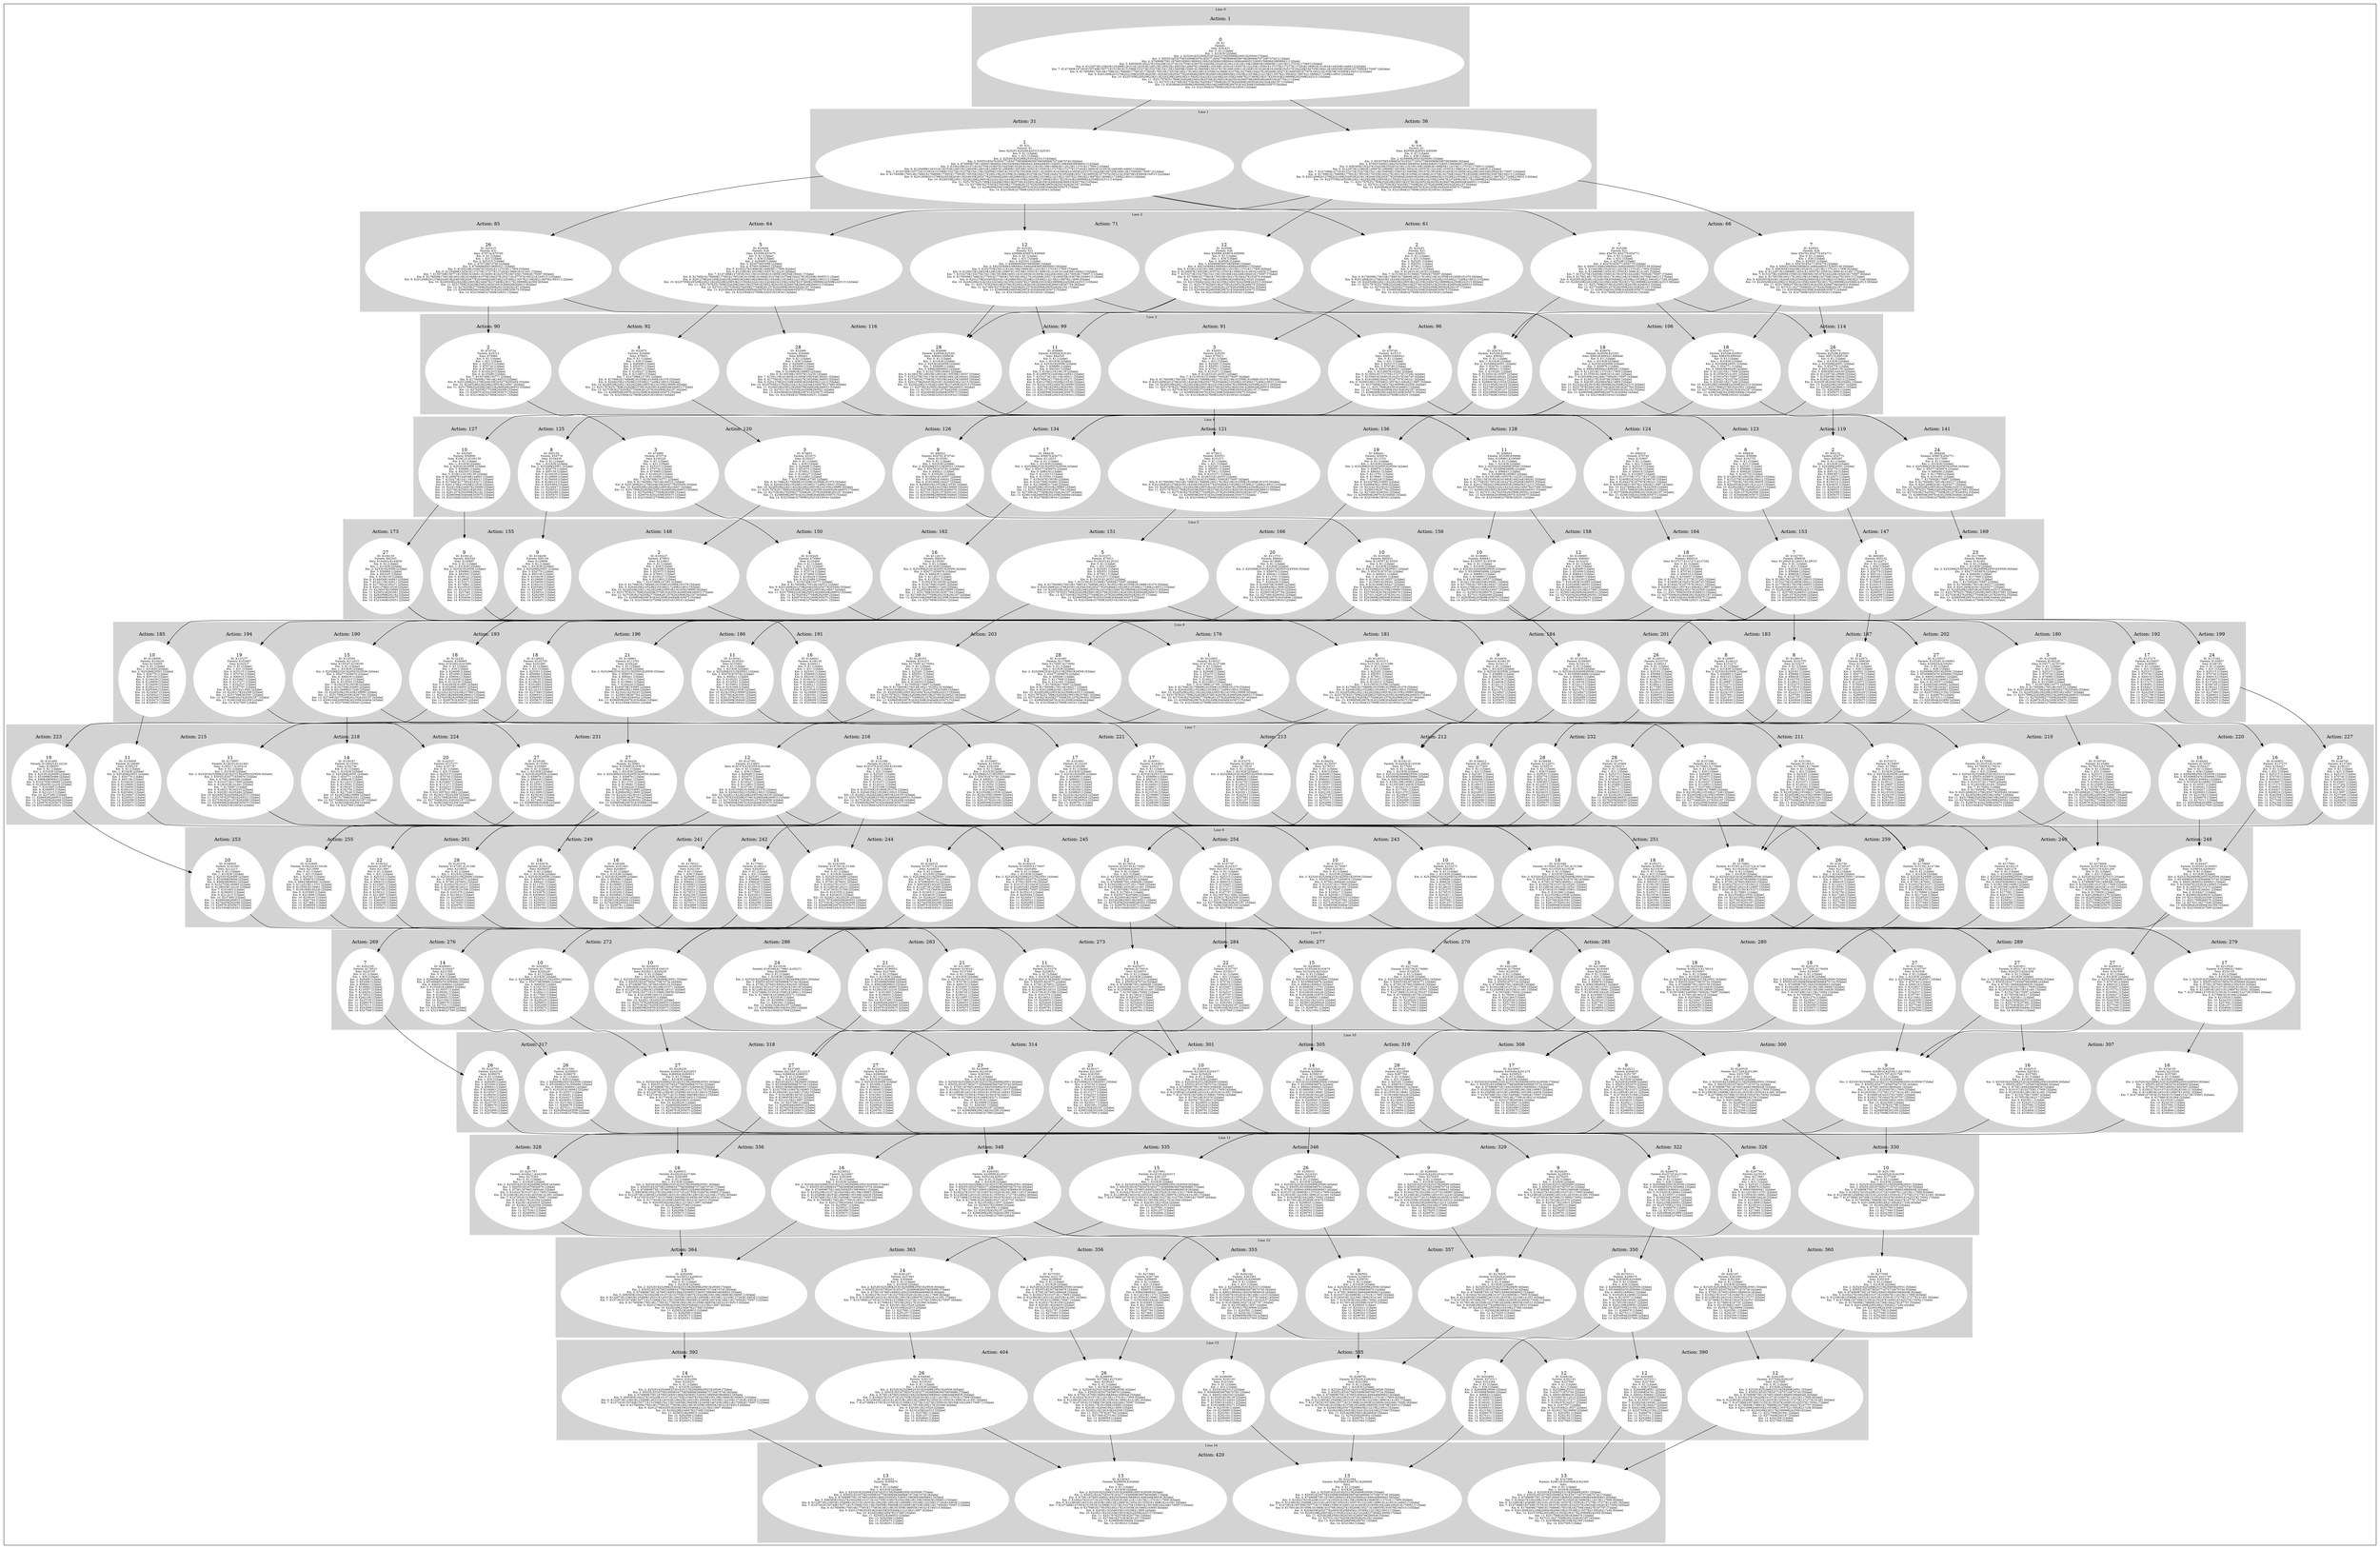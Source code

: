 digraph G {
subgraph cluster_info {
        subgraph cluster_2 {
        style=filled;
        color=lightgrey;
        node [style=filled,color=white];
        subgraph cluster_act_66 {
label = "Action: 66"step_K25296 [label=<7<BR /><FONT POINT-SIZE="8">ID: K25296</FONT><BR /><FONT POINT-SIZE="8">Parents: K31</FONT><BR /><FONT POINT-SIZE="8">Sons: K54761,K54779,K54771</FONT><BR /><FONT POINT-SIZE="8"> Km: 0: K1 [1|false]</FONT><BR /><FONT POINT-SIZE="8"> Km: 1: K31 [1|false]</FONT><BR /><FONT POINT-SIZE="8"> Km: 2: K25296 [1|false]</FONT><BR /><FONT POINT-SIZE="8"> Km: 3: K54761K54771K54779 [3|false]</FONT><BR /><FONT POINT-SIZE="8"> Km: 4: K80021K88439K88441K88446K95152K95158 [6|false]</FONT><BR /><FONT POINT-SIZE="8"> Km: 5: K104439K105281K112015K113701K117909 [5|false]</FONT><BR /><FONT POINT-SIZE="8"> Km: 6: K129699K130541K135591K138961K141491 [5|false]</FONT><BR /><FONT POINT-SIZE="8"> Km: 7: K153275K154959K155801K159167K164226K170092K170097 [7|false]</FONT><BR /><FONT POINT-SIZE="8"> Km: 8: K176014K178535K180217K180219K181066K182756K194515 [7|false]</FONT><BR /><FONT POINT-SIZE="8"> Km: 9: K202953K203811K204635K205484K210529K210536K213062K217248 [8|false]</FONT><BR /><FONT POINT-SIZE="8"> Km: 10: K226529K228229K234105K234947K238317K239999K242508K242515 [8|false]</FONT><BR /><FONT POINT-SIZE="8"> Km: 11: K251789K257681K258523K263581K266933 [5|false]</FONT><BR /><FONT POINT-SIZE="8"> Km: 12: K277049K281257K282099K292182K292187 [5|false]</FONT><BR /><FONT POINT-SIZE="8"> Km: 13: K298104K302309K304846K305675 [4|false]</FONT><BR /><FONT POINT-SIZE="8"> Km: 14: K327569K329251K339343 [3|false]</FONT>>]
step_K29501 [label=<7<BR /><FONT POINT-SIZE="8">ID: K29501</FONT><BR /><FONT POINT-SIZE="8">Parents: K36</FONT><BR /><FONT POINT-SIZE="8">Sons: K54761,K54779,K54771</FONT><BR /><FONT POINT-SIZE="8"> Km: 0: K1 [1|false]</FONT><BR /><FONT POINT-SIZE="8"> Km: 1: K36 [1|false]</FONT><BR /><FONT POINT-SIZE="8"> Km: 2: K29501 [1|false]</FONT><BR /><FONT POINT-SIZE="8"> Km: 3: K54761K54771K54779 [3|false]</FONT><BR /><FONT POINT-SIZE="8"> Km: 4: K80021K88439K88441K88446K95152K95158 [6|false]</FONT><BR /><FONT POINT-SIZE="8"> Km: 5: K99385K104439K105281K112015K113701K117909 [6|false]</FONT><BR /><FONT POINT-SIZE="8"> Km: 6: K122973K129699K130541K130557K135591K138961K141491 [7|false]</FONT><BR /><FONT POINT-SIZE="8"> Km: 7: K153275K154959K155801K156658K159167K164226K169261K170097 [8|false]</FONT><BR /><FONT POINT-SIZE="8"> Km: 8: K178535K180217K180219K181066K182756K184427K194515 [7|false]</FONT><BR /><FONT POINT-SIZE="8"> Km: 9: K202953K203811K204635K205484K208003K210529K210536K213062K217248 [9|false]</FONT><BR /><FONT POINT-SIZE="8"> Km: 10: K226529K228229K231592K234105K234947K238317K239999K242508K242515 [9|false]</FONT><BR /><FONT POINT-SIZE="8"> Km: 11: K251789K257681K258523K263581K266078K266933 [6|false]</FONT><BR /><FONT POINT-SIZE="8"> Km: 12: K270311K277049K281257K282099K292187 [5|false]</FONT><BR /><FONT POINT-SIZE="8"> Km: 13: K293899K302309K304846K305675 [4|false]</FONT><BR /><FONT POINT-SIZE="8"> Km: 14: K327569K329251K339343 [3|false]</FONT>>]
}
subgraph cluster_act_61 {
label = "Action: 61"step_K25291 [label=<2<BR /><FONT POINT-SIZE="8">ID: K25291</FONT><BR /><FONT POINT-SIZE="8">Parents: K31</FONT><BR /><FONT POINT-SIZE="8">Sons: K50551</FONT><BR /><FONT POINT-SIZE="8"> Km: 0: K1 [1|false]</FONT><BR /><FONT POINT-SIZE="8"> Km: 1: K31 [1|false]</FONT><BR /><FONT POINT-SIZE="8"> Km: 2: K25291 [1|false]</FONT><BR /><FONT POINT-SIZE="8"> Km: 3: K50551 [1|false]</FONT><BR /><FONT POINT-SIZE="8"> Km: 4: K75811 [1|false]</FONT><BR /><FONT POINT-SIZE="8"> Km: 5: K101071 [1|false]</FONT><BR /><FONT POINT-SIZE="8"> Km: 6: K126331K126353 [2|false]</FONT><BR /><FONT POINT-SIZE="8"> Km: 7: K151591K151596K170092K170097 [4|false]</FONT><BR /><FONT POINT-SIZE="8"> Km: 8: K176009K176014K176861K176869K180217K180219K181059K181066K181076 [9|false]</FONT><BR /><FONT POINT-SIZE="8"> Km: 9: K201269K201279K203811K204635K205477K205484K210529K210536K217248K218933 [10|false]</FONT><BR /><FONT POINT-SIZE="8"> Km: 10: K226529K228211K228229K229053K234105K234947K239999K242508K242515 [9|false]</FONT><BR /><FONT POINT-SIZE="8"> Km: 11: K251787K251789K252629K256010K257681K258523K263581K266926K266933 [9|false]</FONT><BR /><FONT POINT-SIZE="8"> Km: 12: K275363K276205K277049K281257K282099K290502K292187 [7|false]</FONT><BR /><FONT POINT-SIZE="8"> Km: 13: K298959K299781K302309K304846K305675 [5|false]</FONT><BR /><FONT POINT-SIZE="8"> Km: 14: K323364K327569K329251K339343 [4|false]</FONT>>]
}
subgraph cluster_act_66 {
label = "Action: 66"step_K25296 [label=<7<BR /><FONT POINT-SIZE="8">ID: K25296</FONT><BR /><FONT POINT-SIZE="8">Parents: K31</FONT><BR /><FONT POINT-SIZE="8">Sons: K54761,K54779,K54771</FONT><BR /><FONT POINT-SIZE="8"> Km: 0: K1 [1|false]</FONT><BR /><FONT POINT-SIZE="8"> Km: 1: K31 [1|false]</FONT><BR /><FONT POINT-SIZE="8"> Km: 2: K25296 [1|false]</FONT><BR /><FONT POINT-SIZE="8"> Km: 3: K54761K54771K54779 [3|false]</FONT><BR /><FONT POINT-SIZE="8"> Km: 4: K80021K88439K88441K88446K95152K95158 [6|false]</FONT><BR /><FONT POINT-SIZE="8"> Km: 5: K104439K105281K112015K113701K117909 [5|false]</FONT><BR /><FONT POINT-SIZE="8"> Km: 6: K129699K130541K135591K138961K141491 [5|false]</FONT><BR /><FONT POINT-SIZE="8"> Km: 7: K153275K154959K155801K159167K164226K170092K170097 [7|false]</FONT><BR /><FONT POINT-SIZE="8"> Km: 8: K176014K178535K180217K180219K181066K182756K194515 [7|false]</FONT><BR /><FONT POINT-SIZE="8"> Km: 9: K202953K203811K204635K205484K210529K210536K213062K217248 [8|false]</FONT><BR /><FONT POINT-SIZE="8"> Km: 10: K226529K228229K234105K234947K238317K239999K242508K242515 [8|false]</FONT><BR /><FONT POINT-SIZE="8"> Km: 11: K251789K257681K258523K263581K266933 [5|false]</FONT><BR /><FONT POINT-SIZE="8"> Km: 12: K277049K281257K282099K292182K292187 [5|false]</FONT><BR /><FONT POINT-SIZE="8"> Km: 13: K298104K302309K304846K305675 [4|false]</FONT><BR /><FONT POINT-SIZE="8"> Km: 14: K327569K329251K339343 [3|false]</FONT>>]
step_K29501 [label=<7<BR /><FONT POINT-SIZE="8">ID: K29501</FONT><BR /><FONT POINT-SIZE="8">Parents: K36</FONT><BR /><FONT POINT-SIZE="8">Sons: K54761,K54779,K54771</FONT><BR /><FONT POINT-SIZE="8"> Km: 0: K1 [1|false]</FONT><BR /><FONT POINT-SIZE="8"> Km: 1: K36 [1|false]</FONT><BR /><FONT POINT-SIZE="8"> Km: 2: K29501 [1|false]</FONT><BR /><FONT POINT-SIZE="8"> Km: 3: K54761K54771K54779 [3|false]</FONT><BR /><FONT POINT-SIZE="8"> Km: 4: K80021K88439K88441K88446K95152K95158 [6|false]</FONT><BR /><FONT POINT-SIZE="8"> Km: 5: K99385K104439K105281K112015K113701K117909 [6|false]</FONT><BR /><FONT POINT-SIZE="8"> Km: 6: K122973K129699K130541K130557K135591K138961K141491 [7|false]</FONT><BR /><FONT POINT-SIZE="8"> Km: 7: K153275K154959K155801K156658K159167K164226K169261K170097 [8|false]</FONT><BR /><FONT POINT-SIZE="8"> Km: 8: K178535K180217K180219K181066K182756K184427K194515 [7|false]</FONT><BR /><FONT POINT-SIZE="8"> Km: 9: K202953K203811K204635K205484K208003K210529K210536K213062K217248 [9|false]</FONT><BR /><FONT POINT-SIZE="8"> Km: 10: K226529K228229K231592K234105K234947K238317K239999K242508K242515 [9|false]</FONT><BR /><FONT POINT-SIZE="8"> Km: 11: K251789K257681K258523K263581K266078K266933 [6|false]</FONT><BR /><FONT POINT-SIZE="8"> Km: 12: K270311K277049K281257K282099K292187 [5|false]</FONT><BR /><FONT POINT-SIZE="8"> Km: 13: K293899K302309K304846K305675 [4|false]</FONT><BR /><FONT POINT-SIZE="8"> Km: 14: K327569K329251K339343 [3|false]</FONT>>]
}
subgraph cluster_act_71 {
label = "Action: 71"step_K29506 [label=<12<BR /><FONT POINT-SIZE="8">ID: K29506</FONT><BR /><FONT POINT-SIZE="8">Parents: K36</FONT><BR /><FONT POINT-SIZE="8">Sons: K58986,K58976,K58969</FONT><BR /><FONT POINT-SIZE="8"> Km: 0: K1 [1|false]</FONT><BR /><FONT POINT-SIZE="8"> Km: 1: K36 [1|false]</FONT><BR /><FONT POINT-SIZE="8"> Km: 2: K29506 [1|false]</FONT><BR /><FONT POINT-SIZE="8"> Km: 3: K58969K58976K58986 [3|false]</FONT><BR /><FONT POINT-SIZE="8"> Km: 4: K82545K88439K88441K88446K96843 [5|false]</FONT><BR /><FONT POINT-SIZE="8"> Km: 5: K106121K106139K106963K112015K113701K117909 [6|false]</FONT><BR /><FONT POINT-SIZE="8"> Km: 6: K129697K130539K130557K135591K138961K141491K144836 [7|false]</FONT><BR /><FONT POINT-SIZE="8"> Km: 7: K153273K153275K154115K159180K164226K169261K170097 [7|false]</FONT><BR /><FONT POINT-SIZE="8"> Km: 8: K176861K177691K178535K180217K184427K193679 [6|false]</FONT><BR /><FONT POINT-SIZE="8"> Km: 9: K201279K203811K208003K208845K210529 [5|false]</FONT><BR /><FONT POINT-SIZE="8"> Km: 10: K231592K232421K234105K234947K242508K242515 [6|false]</FONT><BR /><FONT POINT-SIZE="8"> Km: 11: K251787K256010K257681K258523K266078 [5|false]</FONT><BR /><FONT POINT-SIZE="8"> Km: 12: K270311K275363K281257K282099K290502 [5|false]</FONT><BR /><FONT POINT-SIZE="8"> Km: 13: K293894K298959K299781K304846K305675 [5|false]</FONT><BR /><FONT POINT-SIZE="8"> Km: 14: K323364K329251K339343 [3|false]</FONT>>]
step_K25301 [label=<12<BR /><FONT POINT-SIZE="8">ID: K25301</FONT><BR /><FONT POINT-SIZE="8">Parents: K31</FONT><BR /><FONT POINT-SIZE="8">Sons: K58986,K58976,K58969</FONT><BR /><FONT POINT-SIZE="8"> Km: 0: K1 [1|false]</FONT><BR /><FONT POINT-SIZE="8"> Km: 1: K31 [1|false]</FONT><BR /><FONT POINT-SIZE="8"> Km: 2: K25301 [1|false]</FONT><BR /><FONT POINT-SIZE="8"> Km: 3: K58969K58976K58986 [3|false]</FONT><BR /><FONT POINT-SIZE="8"> Km: 4: K82545K88439K88441K88446K96838K96843 [6|false]</FONT><BR /><FONT POINT-SIZE="8"> Km: 5: K102755K106121K106139K106963K112015K113701K117909 [7|false]</FONT><BR /><FONT POINT-SIZE="8"> Km: 6: K128015K128025K128033K129697K130539K135591K138961K141491K144836K144843 [10|false]</FONT><BR /><FONT POINT-SIZE="8"> Km: 7: K153273K153275K154115K159180K160011K161693K161695K164226K168412K170092K170097 [11|false]</FONT><BR /><FONT POINT-SIZE="8"> Km: 8: K176009K176861K177691K177693K178535K180217K185269K185271K186955K193679K193685 [11|false]</FONT><BR /><FONT POINT-SIZE="8"> Km: 9: K201279K202953K203811K208845K210529K210536K212215K213897K213899 [9|false]</FONT><BR /><FONT POINT-SIZE="8"> Km: 10: K228229K232421K232434K234105K234947K237480K239163K239999K242508K242515 [10|false]</FONT><BR /><FONT POINT-SIZE="8"> Km: 11: K251787K256010K257681K258523K263581K266926K266933K267764 [8|false]</FONT><BR /><FONT POINT-SIZE="8"> Km: 12: K273681K275363K276205K281257K282099K290502K292182 [7|false]</FONT><BR /><FONT POINT-SIZE="8"> Km: 13: K298099K298959K299781K304846K305675 [5|false]</FONT><BR /><FONT POINT-SIZE="8"> Km: 14: K323364K329251K339343 [3|false]</FONT>>]
}
subgraph cluster_act_64 {
label = "Action: 64"step_K29499 [label=<5<BR /><FONT POINT-SIZE="8">ID: K29499</FONT><BR /><FONT POINT-SIZE="8">Parents: K36</FONT><BR /><FONT POINT-SIZE="8">Sons: K53099,K53075</FONT><BR /><FONT POINT-SIZE="8"> Km: 0: K1 [1|false]</FONT><BR /><FONT POINT-SIZE="8"> Km: 1: K36 [1|false]</FONT><BR /><FONT POINT-SIZE="8"> Km: 2: K29499 [1|false]</FONT><BR /><FONT POINT-SIZE="8"> Km: 3: K53075K53099 [2|false]</FONT><BR /><FONT POINT-SIZE="8"> Km: 4: K76651K96843 [2|false]</FONT><BR /><FONT POINT-SIZE="8"> Km: 5: K100227K106963K106965K117909 [4|false]</FONT><BR /><FONT POINT-SIZE="8"> Km: 6: K123803K130539K130557K132230 [4|false]</FONT><BR /><FONT POINT-SIZE="8"> Km: 7: K147386K147391K154115K161693K161695K169254K169261 [7|false]</FONT><BR /><FONT POINT-SIZE="8"> Km: 8: K176861K176869K177691K178533K181059K181066K181076K182756K184427K185269K186955 [11|false]</FONT><BR /><FONT POINT-SIZE="8"> Km: 9: K201279K202109K204635K208003K208016K208845K210529K210536K212215K217248K218933 [11|false]</FONT><BR /><FONT POINT-SIZE="8"> Km: 10: K225705K226529K228211K228229K229053K231592K232421K232434K234105K234947K237480K239999K242508K242515 [14|false]</FONT><BR /><FONT POINT-SIZE="8"> Km: 11: K251787K251789K252629K256010K257681K258523K263581K266078K266926K266933 [10|false]</FONT><BR /><FONT POINT-SIZE="8"> Km: 12: K270311K275363K276205K277049K281257K282099K290502K292187 [8|false]</FONT><BR /><FONT POINT-SIZE="8"> Km: 13: K293894K293899K298959K299781K302309K304846K305675 [7|false]</FONT><BR /><FONT POINT-SIZE="8"> Km: 14: K323364K327569K329251K339343 [4|false]</FONT>>]
}
subgraph cluster_act_71 {
label = "Action: 71"step_K29506 [label=<12<BR /><FONT POINT-SIZE="8">ID: K29506</FONT><BR /><FONT POINT-SIZE="8">Parents: K36</FONT><BR /><FONT POINT-SIZE="8">Sons: K58986,K58976,K58969</FONT><BR /><FONT POINT-SIZE="8"> Km: 0: K1 [1|false]</FONT><BR /><FONT POINT-SIZE="8"> Km: 1: K36 [1|false]</FONT><BR /><FONT POINT-SIZE="8"> Km: 2: K29506 [1|false]</FONT><BR /><FONT POINT-SIZE="8"> Km: 3: K58969K58976K58986 [3|false]</FONT><BR /><FONT POINT-SIZE="8"> Km: 4: K82545K88439K88441K88446K96843 [5|false]</FONT><BR /><FONT POINT-SIZE="8"> Km: 5: K106121K106139K106963K112015K113701K117909 [6|false]</FONT><BR /><FONT POINT-SIZE="8"> Km: 6: K129697K130539K130557K135591K138961K141491K144836 [7|false]</FONT><BR /><FONT POINT-SIZE="8"> Km: 7: K153273K153275K154115K159180K164226K169261K170097 [7|false]</FONT><BR /><FONT POINT-SIZE="8"> Km: 8: K176861K177691K178535K180217K184427K193679 [6|false]</FONT><BR /><FONT POINT-SIZE="8"> Km: 9: K201279K203811K208003K208845K210529 [5|false]</FONT><BR /><FONT POINT-SIZE="8"> Km: 10: K231592K232421K234105K234947K242508K242515 [6|false]</FONT><BR /><FONT POINT-SIZE="8"> Km: 11: K251787K256010K257681K258523K266078 [5|false]</FONT><BR /><FONT POINT-SIZE="8"> Km: 12: K270311K275363K281257K282099K290502 [5|false]</FONT><BR /><FONT POINT-SIZE="8"> Km: 13: K293894K298959K299781K304846K305675 [5|false]</FONT><BR /><FONT POINT-SIZE="8"> Km: 14: K323364K329251K339343 [3|false]</FONT>>]
step_K25301 [label=<12<BR /><FONT POINT-SIZE="8">ID: K25301</FONT><BR /><FONT POINT-SIZE="8">Parents: K31</FONT><BR /><FONT POINT-SIZE="8">Sons: K58986,K58976,K58969</FONT><BR /><FONT POINT-SIZE="8"> Km: 0: K1 [1|false]</FONT><BR /><FONT POINT-SIZE="8"> Km: 1: K31 [1|false]</FONT><BR /><FONT POINT-SIZE="8"> Km: 2: K25301 [1|false]</FONT><BR /><FONT POINT-SIZE="8"> Km: 3: K58969K58976K58986 [3|false]</FONT><BR /><FONT POINT-SIZE="8"> Km: 4: K82545K88439K88441K88446K96838K96843 [6|false]</FONT><BR /><FONT POINT-SIZE="8"> Km: 5: K102755K106121K106139K106963K112015K113701K117909 [7|false]</FONT><BR /><FONT POINT-SIZE="8"> Km: 6: K128015K128025K128033K129697K130539K135591K138961K141491K144836K144843 [10|false]</FONT><BR /><FONT POINT-SIZE="8"> Km: 7: K153273K153275K154115K159180K160011K161693K161695K164226K168412K170092K170097 [11|false]</FONT><BR /><FONT POINT-SIZE="8"> Km: 8: K176009K176861K177691K177693K178535K180217K185269K185271K186955K193679K193685 [11|false]</FONT><BR /><FONT POINT-SIZE="8"> Km: 9: K201279K202953K203811K208845K210529K210536K212215K213897K213899 [9|false]</FONT><BR /><FONT POINT-SIZE="8"> Km: 10: K228229K232421K232434K234105K234947K237480K239163K239999K242508K242515 [10|false]</FONT><BR /><FONT POINT-SIZE="8"> Km: 11: K251787K256010K257681K258523K263581K266926K266933K267764 [8|false]</FONT><BR /><FONT POINT-SIZE="8"> Km: 12: K273681K275363K276205K281257K282099K290502K292182 [7|false]</FONT><BR /><FONT POINT-SIZE="8"> Km: 13: K298099K298959K299781K304846K305675 [5|false]</FONT><BR /><FONT POINT-SIZE="8"> Km: 14: K323364K329251K339343 [3|false]</FONT>>]
}
subgraph cluster_act_85 {
label = "Action: 85"step_K25315 [label=<26<BR /><FONT POINT-SIZE="8">ID: K25315</FONT><BR /><FONT POINT-SIZE="8">Parents: K31</FONT><BR /><FONT POINT-SIZE="8">Sons: K70734,K70740</FONT><BR /><FONT POINT-SIZE="8"> Km: 0: K1 [1|false]</FONT><BR /><FONT POINT-SIZE="8"> Km: 1: K31 [1|false]</FONT><BR /><FONT POINT-SIZE="8"> Km: 2: K25315 [1|false]</FONT><BR /><FONT POINT-SIZE="8"> Km: 3: K70734K70740 [2|false]</FONT><BR /><FONT POINT-SIZE="8"> Km: 4: K74969K80019K80021 [3|false]</FONT><BR /><FONT POINT-SIZE="8"> Km: 5: K100229K103607K105281K113701K117909 [5|false]</FONT><BR /><FONT POINT-SIZE="8"> Km: 6: K125489K130541K137275K137277K137282K138961K141491 [7|false]</FONT><BR /><FONT POINT-SIZE="8"> Km: 7: K150749K150771K155801K160011K160851K162537K166745K170092K170097 [9|false]</FONT><BR /><FONT POINT-SIZE="8"> Km: 8: K176009K176014K180219K181066K181076K184427K185271K187797K190321K194515 [10|false]</FONT><BR /><FONT POINT-SIZE="8"> Km: 9: K201269K201279K202953K204635K205477K205484K208016K210536K213057K213062K213897K218933 [12|false]</FONT><BR /><FONT POINT-SIZE="8"> Km: 10: K226529K228229K229053K234947K237480K238317K239999K242508 [8|false]</FONT><BR /><FONT POINT-SIZE="8"> Km: 11: K251789K252629K258523K263581K266926K266933 [6|false]</FONT><BR /><FONT POINT-SIZE="8"> Km: 12: K276205K277049K282099K292182K292187 [5|false]</FONT><BR /><FONT POINT-SIZE="8"> Km: 13: K298099K298104K299781K302309K305675 [5|false]</FONT><BR /><FONT POINT-SIZE="8"> Km: 14: K323364K327569K329251 [3|false]</FONT>>]
}

        fontsize="10"
        label = "Line 2";
        }

        subgraph cluster_11 {
        style=filled;
        color=lightgrey;
        node [style=filled,color=white];
        subgraph cluster_act_330 {
label = "Action: 330"step_K251789 [label=<10<BR /><FONT POINT-SIZE="8">ID: K251789</FONT><BR /><FONT POINT-SIZE="8">Parents: K226529,K242508</FONT><BR /><FONT POINT-SIZE="8">Sons: K277049</FONT><BR /><FONT POINT-SIZE="8"> Km: 0: K1 [1|false]</FONT><BR /><FONT POINT-SIZE="8"> Km: 1: K31K36 [2|false]</FONT><BR /><FONT POINT-SIZE="8"> Km: 2: K25291K25296K25315K29499K29501 [5|false]</FONT><BR /><FONT POINT-SIZE="8"> Km: 3: K50551K53075K54771K70734K70740 [5|false]</FONT><BR /><FONT POINT-SIZE="8"> Km: 4: K74969K75811K76651K80019K88439K88446 [6|false]</FONT><BR /><FONT POINT-SIZE="8"> Km: 5: K100227K100229K101071K103607K112015K117909 [6|false]</FONT><BR /><FONT POINT-SIZE="8"> Km: 6: K123803K125489K126331K126353K135591K137275K137277K141491 [8|false]</FONT><BR /><FONT POINT-SIZE="8"> Km: 7: K147386K150749K151591K159167K160851K162537K170092 [7|false]</FONT><BR /><FONT POINT-SIZE="8"> Km: 8: K176009K176869K182756K184427K187797 [5|false]</FONT><BR /><FONT POINT-SIZE="8"> Km: 9: K201269K208016K213062K217248 [4|false]</FONT><BR /><FONT POINT-SIZE="8"> Km: 10: K226529K242508 [2|false]</FONT><BR /><FONT POINT-SIZE="8"> Km: 11: K251789 [1|false]</FONT><BR /><FONT POINT-SIZE="8"> Km: 12: K277049 [1|false]</FONT><BR /><FONT POINT-SIZE="8"> Km: 13: K302309 [1|false]</FONT><BR /><FONT POINT-SIZE="8"> Km: 14: K327569 [1|false]</FONT>>]
}
subgraph cluster_act_326 {
label = "Action: 326"step_K267764 [label=<6<BR /><FONT POINT-SIZE="8">ID: K267764</FONT><BR /><FONT POINT-SIZE="8">Parents: K239163</FONT><BR /><FONT POINT-SIZE="8">Sons: K273681</FONT><BR /><FONT POINT-SIZE="8"> Km: 0: K1 [1|false]</FONT><BR /><FONT POINT-SIZE="8"> Km: 1: K31 [1|false]</FONT><BR /><FONT POINT-SIZE="8"> Km: 2: K25301 [1|false]</FONT><BR /><FONT POINT-SIZE="8"> Km: 3: K58976 [1|false]</FONT><BR /><FONT POINT-SIZE="8"> Km: 4: K88439K88441 [2|false]</FONT><BR /><FONT POINT-SIZE="8"> Km: 5: K112015K113701 [2|false]</FONT><BR /><FONT POINT-SIZE="8"> Km: 6: K135591K138961 [2|false]</FONT><BR /><FONT POINT-SIZE="8"> Km: 7: K159180K164226 [2|false]</FONT><BR /><FONT POINT-SIZE="8"> Km: 8: K193685 [1|false]</FONT><BR /><FONT POINT-SIZE="8"> Km: 9: K213899 [1|false]</FONT><BR /><FONT POINT-SIZE="8"> Km: 10: K239163 [1|false]</FONT><BR /><FONT POINT-SIZE="8"> Km: 11: K267764 [1|false]</FONT><BR /><FONT POINT-SIZE="8"> Km: 12: K273681 [1|false]</FONT><BR /><FONT POINT-SIZE="8"> Km: 13: K298959 [1|false]</FONT><BR /><FONT POINT-SIZE="8"> Km: 14: K339343 [1|false]</FONT>>]
}
subgraph cluster_act_322 {
label = "Action: 322"step_K266078 [label=<2<BR /><FONT POINT-SIZE="8">ID: K266078</FONT><BR /><FONT POINT-SIZE="8">Parents: K225705,K231592</FONT><BR /><FONT POINT-SIZE="8">Sons: K270311</FONT><BR /><FONT POINT-SIZE="8"> Km: 0: K1 [1|false]</FONT><BR /><FONT POINT-SIZE="8"> Km: 1: K36 [1|false]</FONT><BR /><FONT POINT-SIZE="8"> Km: 2: K29499K29501K29506 [3|false]</FONT><BR /><FONT POINT-SIZE="8"> Km: 3: K53099K54761K58986 [3|false]</FONT><BR /><FONT POINT-SIZE="8"> Km: 4: K80021K96843 [2|false]</FONT><BR /><FONT POINT-SIZE="8"> Km: 5: K105281K106963 [2|false]</FONT><BR /><FONT POINT-SIZE="8"> Km: 6: K130557 [1|false]</FONT><BR /><FONT POINT-SIZE="8"> Km: 7: K169254K169261 [2|false]</FONT><BR /><FONT POINT-SIZE="8"> Km: 8: K178533K184427 [2|false]</FONT><BR /><FONT POINT-SIZE="8"> Km: 9: K202109K208003 [2|false]</FONT><BR /><FONT POINT-SIZE="8"> Km: 10: K225705K231592 [2|false]</FONT><BR /><FONT POINT-SIZE="8"> Km: 11: K266078 [1|false]</FONT><BR /><FONT POINT-SIZE="8"> Km: 12: K270311 [1|false]</FONT><BR /><FONT POINT-SIZE="8"> Km: 13: K293894K293899 [2|false]</FONT><BR /><FONT POINT-SIZE="8"> Km: 14: K323364K327569 [2|false]</FONT>>]
}
subgraph cluster_act_329 {
label = "Action: 329"step_K252629 [label=<9<BR /><FONT POINT-SIZE="8">ID: K252629</FONT><BR /><FONT POINT-SIZE="8">Parents: K229053</FONT><BR /><FONT POINT-SIZE="8">Sons: K276205</FONT><BR /><FONT POINT-SIZE="8"> Km: 0: K1 [1|false]</FONT><BR /><FONT POINT-SIZE="8"> Km: 1: K31K36 [2|false]</FONT><BR /><FONT POINT-SIZE="8"> Km: 2: K25291K25315K29499 [3|false]</FONT><BR /><FONT POINT-SIZE="8"> Km: 3: K50551K53075K70734 [3|false]</FONT><BR /><FONT POINT-SIZE="8"> Km: 4: K74969K75811K76651K88446 [4|false]</FONT><BR /><FONT POINT-SIZE="8"> Km: 5: K100227K100229K101071K117909 [4|false]</FONT><BR /><FONT POINT-SIZE="8"> Km: 6: K123803K125489K126331K126353K141491 [5|false]</FONT><BR /><FONT POINT-SIZE="8"> Km: 7: K147391K150749K151596K170092 [4|false]</FONT><BR /><FONT POINT-SIZE="8"> Km: 8: K176014K181076 [2|false]</FONT><BR /><FONT POINT-SIZE="8"> Km: 9: K205477K218933 [2|false]</FONT><BR /><FONT POINT-SIZE="8"> Km: 10: K229053 [1|false]</FONT><BR /><FONT POINT-SIZE="8"> Km: 11: K252629 [1|false]</FONT><BR /><FONT POINT-SIZE="8"> Km: 12: K276205 [1|false]</FONT><BR /><FONT POINT-SIZE="8"> Km: 13: K299781 [1|false]</FONT><BR /><FONT POINT-SIZE="8"> Km: 14: K323364 [1|false]</FONT>>]
step_K266926 [label=<9<BR /><FONT POINT-SIZE="8">ID: K266926</FONT><BR /><FONT POINT-SIZE="8">Parents: K232434,K228229,K237480</FONT><BR /><FONT POINT-SIZE="8">Sons: K276205</FONT><BR /><FONT POINT-SIZE="8"> Km: 0: K1 [1|false]</FONT><BR /><FONT POINT-SIZE="8"> Km: 1: K31K36 [2|false]</FONT><BR /><FONT POINT-SIZE="8"> Km: 2: K25291K25301K25315K29499 [4|false]</FONT><BR /><FONT POINT-SIZE="8"> Km: 3: K50551K53075K53099K70734 [4|false]</FONT><BR /><FONT POINT-SIZE="8"> Km: 4: K74969K75811K76651K96843 [4|false]</FONT><BR /><FONT POINT-SIZE="8"> Km: 5: K100227K100229K101071K106965 [4|false]</FONT><BR /><FONT POINT-SIZE="8"> Km: 6: K123803K125489K126331K132230 [4|false]</FONT><BR /><FONT POINT-SIZE="8"> Km: 7: K147391K150771K151596K161693K161695 [5|false]</FONT><BR /><FONT POINT-SIZE="8"> Km: 8: K181059K185269K186955K194515 [4|false]</FONT><BR /><FONT POINT-SIZE="8"> Km: 9: K204635K208845K212215 [3|false]</FONT><BR /><FONT POINT-SIZE="8"> Km: 10: K228229K232434K237480 [3|false]</FONT><BR /><FONT POINT-SIZE="8"> Km: 11: K266926 [1|false]</FONT><BR /><FONT POINT-SIZE="8"> Km: 12: K276205 [1|false]</FONT><BR /><FONT POINT-SIZE="8"> Km: 13: K299781 [1|false]</FONT><BR /><FONT POINT-SIZE="8"> Km: 14: K323364 [1|false]</FONT>>]
}
subgraph cluster_act_346 {
label = "Action: 346"step_K256010 [label=<26<BR /><FONT POINT-SIZE="8">ID: K256010</FONT><BR /><FONT POINT-SIZE="8">Parents: K232421</FONT><BR /><FONT POINT-SIZE="8">Sons: K290502</FONT><BR /><FONT POINT-SIZE="8"> Km: 0: K1 [1|false]</FONT><BR /><FONT POINT-SIZE="8"> Km: 1: K31K36 [2|false]</FONT><BR /><FONT POINT-SIZE="8"> Km: 2: K25291K25301K29499K29506 [4|false]</FONT><BR /><FONT POINT-SIZE="8"> Km: 3: K50551K53099K58976 [3|false]</FONT><BR /><FONT POINT-SIZE="8"> Km: 4: K75811K88441K88446K96843 [4|false]</FONT><BR /><FONT POINT-SIZE="8"> Km: 5: K101071K106965K113701K117909 [4|false]</FONT><BR /><FONT POINT-SIZE="8"> Km: 6: K126353K132230K138961K141491 [4|false]</FONT><BR /><FONT POINT-SIZE="8"> Km: 7: K161693K164226K170092 [3|false]</FONT><BR /><FONT POINT-SIZE="8"> Km: 8: K176014K185269K193679 [3|false]</FONT><BR /><FONT POINT-SIZE="8"> Km: 9: K208845 [1|false]</FONT><BR /><FONT POINT-SIZE="8"> Km: 10: K232421 [1|false]</FONT><BR /><FONT POINT-SIZE="8"> Km: 11: K256010 [1|false]</FONT><BR /><FONT POINT-SIZE="8"> Km: 12: K290502 [1|false]</FONT><BR /><FONT POINT-SIZE="8"> Km: 13: K299781 [1|false]</FONT><BR /><FONT POINT-SIZE="8"> Km: 14: K323364 [1|false]</FONT>>]
}
subgraph cluster_act_329 {
label = "Action: 329"step_K252629 [label=<9<BR /><FONT POINT-SIZE="8">ID: K252629</FONT><BR /><FONT POINT-SIZE="8">Parents: K229053</FONT><BR /><FONT POINT-SIZE="8">Sons: K276205</FONT><BR /><FONT POINT-SIZE="8"> Km: 0: K1 [1|false]</FONT><BR /><FONT POINT-SIZE="8"> Km: 1: K31K36 [2|false]</FONT><BR /><FONT POINT-SIZE="8"> Km: 2: K25291K25315K29499 [3|false]</FONT><BR /><FONT POINT-SIZE="8"> Km: 3: K50551K53075K70734 [3|false]</FONT><BR /><FONT POINT-SIZE="8"> Km: 4: K74969K75811K76651K88446 [4|false]</FONT><BR /><FONT POINT-SIZE="8"> Km: 5: K100227K100229K101071K117909 [4|false]</FONT><BR /><FONT POINT-SIZE="8"> Km: 6: K123803K125489K126331K126353K141491 [5|false]</FONT><BR /><FONT POINT-SIZE="8"> Km: 7: K147391K150749K151596K170092 [4|false]</FONT><BR /><FONT POINT-SIZE="8"> Km: 8: K176014K181076 [2|false]</FONT><BR /><FONT POINT-SIZE="8"> Km: 9: K205477K218933 [2|false]</FONT><BR /><FONT POINT-SIZE="8"> Km: 10: K229053 [1|false]</FONT><BR /><FONT POINT-SIZE="8"> Km: 11: K252629 [1|false]</FONT><BR /><FONT POINT-SIZE="8"> Km: 12: K276205 [1|false]</FONT><BR /><FONT POINT-SIZE="8"> Km: 13: K299781 [1|false]</FONT><BR /><FONT POINT-SIZE="8"> Km: 14: K323364 [1|false]</FONT>>]
step_K266926 [label=<9<BR /><FONT POINT-SIZE="8">ID: K266926</FONT><BR /><FONT POINT-SIZE="8">Parents: K232434,K228229,K237480</FONT><BR /><FONT POINT-SIZE="8">Sons: K276205</FONT><BR /><FONT POINT-SIZE="8"> Km: 0: K1 [1|false]</FONT><BR /><FONT POINT-SIZE="8"> Km: 1: K31K36 [2|false]</FONT><BR /><FONT POINT-SIZE="8"> Km: 2: K25291K25301K25315K29499 [4|false]</FONT><BR /><FONT POINT-SIZE="8"> Km: 3: K50551K53075K53099K70734 [4|false]</FONT><BR /><FONT POINT-SIZE="8"> Km: 4: K74969K75811K76651K96843 [4|false]</FONT><BR /><FONT POINT-SIZE="8"> Km: 5: K100227K100229K101071K106965 [4|false]</FONT><BR /><FONT POINT-SIZE="8"> Km: 6: K123803K125489K126331K132230 [4|false]</FONT><BR /><FONT POINT-SIZE="8"> Km: 7: K147391K150771K151596K161693K161695 [5|false]</FONT><BR /><FONT POINT-SIZE="8"> Km: 8: K181059K185269K186955K194515 [4|false]</FONT><BR /><FONT POINT-SIZE="8"> Km: 9: K204635K208845K212215 [3|false]</FONT><BR /><FONT POINT-SIZE="8"> Km: 10: K228229K232434K237480 [3|false]</FONT><BR /><FONT POINT-SIZE="8"> Km: 11: K266926 [1|false]</FONT><BR /><FONT POINT-SIZE="8"> Km: 12: K276205 [1|false]</FONT><BR /><FONT POINT-SIZE="8"> Km: 13: K299781 [1|false]</FONT><BR /><FONT POINT-SIZE="8"> Km: 14: K323364 [1|false]</FONT>>]
}
subgraph cluster_act_335 {
label = "Action: 335"step_K257681 [label=<15<BR /><FONT POINT-SIZE="8">ID: K257681</FONT><BR /><FONT POINT-SIZE="8">Parents: K234105,K242515</FONT><BR /><FONT POINT-SIZE="8">Sons: K281257</FONT><BR /><FONT POINT-SIZE="8"> Km: 0: K1 [1|false]</FONT><BR /><FONT POINT-SIZE="8"> Km: 1: K31K36 [2|false]</FONT><BR /><FONT POINT-SIZE="8"> Km: 2: K25291K25296K25301K29499K29501K29506 [6|false]</FONT><BR /><FONT POINT-SIZE="8"> Km: 3: K50551K53075K54761K54771K58969K58976K58986 [7|false]</FONT><BR /><FONT POINT-SIZE="8"> Km: 4: K75811K76651K80021K82545K88446K96838 [6|false]</FONT><BR /><FONT POINT-SIZE="8"> Km: 5: K100227K101071K102755K105281K106121K117909 [6|false]</FONT><BR /><FONT POINT-SIZE="8"> Km: 6: K123803K126331K126353K128015K129697K130541K141491 [7|false]</FONT><BR /><FONT POINT-SIZE="8"> Km: 7: K147386K147391K151591K151596K153273K153275K155801K170097 [8|false]</FONT><BR /><FONT POINT-SIZE="8"> Km: 8: K176861K178535K180217K181066 [4|false]</FONT><BR /><FONT POINT-SIZE="8"> Km: 9: K203811K210529 [2|false]</FONT><BR /><FONT POINT-SIZE="8"> Km: 10: K234105K242515 [2|false]</FONT><BR /><FONT POINT-SIZE="8"> Km: 11: K257681 [1|false]</FONT><BR /><FONT POINT-SIZE="8"> Km: 12: K281257 [1|false]</FONT><BR /><FONT POINT-SIZE="8"> Km: 13: K304846 [1|false]</FONT><BR /><FONT POINT-SIZE="8"> Km: 14: K339343 [1|false]</FONT>>]
}
subgraph cluster_act_348 {
label = "Action: 348"step_K263581 [label=<28<BR /><FONT POINT-SIZE="8">ID: K263581</FONT><BR /><FONT POINT-SIZE="8">Parents: K239999,K238317</FONT><BR /><FONT POINT-SIZE="8">Sons: K292182,K292187</FONT><BR /><FONT POINT-SIZE="8"> Km: 0: K1 [1|false]</FONT><BR /><FONT POINT-SIZE="8"> Km: 1: K31K36 [2|false]</FONT><BR /><FONT POINT-SIZE="8"> Km: 2: K25291K25296K25301K25315K29499K29501 [6|false]</FONT><BR /><FONT POINT-SIZE="8"> Km: 3: K50551K53075K54771K58969K58976K70740 [6|false]</FONT><BR /><FONT POINT-SIZE="8"> Km: 4: K75811K76651K80019K80021K82545K88439 [6|false]</FONT><BR /><FONT POINT-SIZE="8"> Km: 5: K100227K101071K103607K105281K106139K112015 [6|false]</FONT><BR /><FONT POINT-SIZE="8"> Km: 6: K123803K126331K130541K135591K137277K144843 [6|false]</FONT><BR /><FONT POINT-SIZE="8"> Km: 7: K147386K151591K155801K159167K160011K162537 [6|false]</FONT><BR /><FONT POINT-SIZE="8"> Km: 8: K176861K181066K185271K187797 [4|false]</FONT><BR /><FONT POINT-SIZE="8"> Km: 9: K210536K213057 [2|false]</FONT><BR /><FONT POINT-SIZE="8"> Km: 10: K238317K239999 [2|false]</FONT><BR /><FONT POINT-SIZE="8"> Km: 11: K263581 [1|false]</FONT><BR /><FONT POINT-SIZE="8"> Km: 12: K292182K292187 [2|false]</FONT><BR /><FONT POINT-SIZE="8"> Km: 13: K298099K298104K302309 [3|false]</FONT><BR /><FONT POINT-SIZE="8"> Km: 14: K323364K327569 [2|false]</FONT>>]
}
subgraph cluster_act_336 {
label = "Action: 336"step_K258523 [label=<16<BR /><FONT POINT-SIZE="8">ID: K258523</FONT><BR /><FONT POINT-SIZE="8">Parents: K234947</FONT><BR /><FONT POINT-SIZE="8">Sons: K282099</FONT><BR /><FONT POINT-SIZE="8"> Km: 0: K1 [1|false]</FONT><BR /><FONT POINT-SIZE="8"> Km: 1: K31K36 [2|false]</FONT><BR /><FONT POINT-SIZE="8"> Km: 2: K25291K25296K25301K25315K29499K29501K29506 [7|false]</FONT><BR /><FONT POINT-SIZE="8"> Km: 3: K50551K53099K54779K58969K58986K70734 [6|false]</FONT><BR /><FONT POINT-SIZE="8"> Km: 4: K74969K75811K82545K95158K96843 [5|false]</FONT><BR /><FONT POINT-SIZE="8"> Km: 5: K100229K101071K104439K106139K106963 [5|false]</FONT><BR /><FONT POINT-SIZE="8"> Km: 6: K125489K126353K129699K130539K144836 [5|false]</FONT><BR /><FONT POINT-SIZE="8"> Km: 7: K150749K154115K154959K170092K170097 [5|false]</FONT><BR /><FONT POINT-SIZE="8"> Km: 8: K176009K176014K177691K180219 [4|false]</FONT><BR /><FONT POINT-SIZE="8"> Km: 9: K201279K205484 [2|false]</FONT><BR /><FONT POINT-SIZE="8"> Km: 10: K234947 [1|false]</FONT><BR /><FONT POINT-SIZE="8"> Km: 11: K258523 [1|false]</FONT><BR /><FONT POINT-SIZE="8"> Km: 12: K282099 [1|false]</FONT><BR /><FONT POINT-SIZE="8"> Km: 13: K305675 [1|false]</FONT><BR /><FONT POINT-SIZE="8"> Km: 14: K329251 [1|false]</FONT>>]
step_K266933 [label=<16<BR /><FONT POINT-SIZE="8">ID: K266933</FONT><BR /><FONT POINT-SIZE="8">Parents: K228229,K237480</FONT><BR /><FONT POINT-SIZE="8">Sons: K282099</FONT><BR /><FONT POINT-SIZE="8"> Km: 0: K1 [1|false]</FONT><BR /><FONT POINT-SIZE="8"> Km: 1: K31K36 [2|false]</FONT><BR /><FONT POINT-SIZE="8"> Km: 2: K25291K25296K25301K25315K29499K29501 [6|false]</FONT><BR /><FONT POINT-SIZE="8"> Km: 3: K50551K53075K53099K54779K58986K70734K70740 [7|false]</FONT><BR /><FONT POINT-SIZE="8"> Km: 4: K74969K75811K76651K80019K95152K96838K96843 [7|false]</FONT><BR /><FONT POINT-SIZE="8"> Km: 5: K99385K100227K100229K101071K102755K103607K106965 [7|false]</FONT><BR /><FONT POINT-SIZE="8"> Km: 6: K122973K123803K125489K126331K128025K128033K132230K137282 [8|false]</FONT><BR /><FONT POINT-SIZE="8"> Km: 7: K147391K150771K151596K156658K161695K166745K168412 [7|false]</FONT><BR /><FONT POINT-SIZE="8"> Km: 8: K177693K181059K186955K190321K194515 [5|false]</FONT><BR /><FONT POINT-SIZE="8"> Km: 9: K202953K204635K212215K213897 [4|false]</FONT><BR /><FONT POINT-SIZE="8"> Km: 10: K228229K237480 [2|false]</FONT><BR /><FONT POINT-SIZE="8"> Km: 11: K266933 [1|false]</FONT><BR /><FONT POINT-SIZE="8"> Km: 12: K282099 [1|false]</FONT><BR /><FONT POINT-SIZE="8"> Km: 13: K305675 [1|false]</FONT><BR /><FONT POINT-SIZE="8"> Km: 14: K329251 [1|false]</FONT>>]
}
subgraph cluster_act_328 {
label = "Action: 328"step_K251787 [label=<8<BR /><FONT POINT-SIZE="8">ID: K251787</FONT><BR /><FONT POINT-SIZE="8">Parents: K228211,K242508</FONT><BR /><FONT POINT-SIZE="8">Sons: K275363</FONT><BR /><FONT POINT-SIZE="8"> Km: 0: K1 [1|false]</FONT><BR /><FONT POINT-SIZE="8"> Km: 1: K31K36 [2|false]</FONT><BR /><FONT POINT-SIZE="8"> Km: 2: K25291K25301K29499K29506 [4|false]</FONT><BR /><FONT POINT-SIZE="8"> Km: 3: K50551K53075K58976 [3|false]</FONT><BR /><FONT POINT-SIZE="8"> Km: 4: K75811K76651K88446 [3|false]</FONT><BR /><FONT POINT-SIZE="8"> Km: 5: K100227K101071K117909 [3|false]</FONT><BR /><FONT POINT-SIZE="8"> Km: 6: K123803K126331K126353K141491 [4|false]</FONT><BR /><FONT POINT-SIZE="8"> Km: 7: K147391K151596K170097 [3|false]</FONT><BR /><FONT POINT-SIZE="8"> Km: 8: K180217K181059 [2|false]</FONT><BR /><FONT POINT-SIZE="8"> Km: 9: K203811K204635 [2|false]</FONT><BR /><FONT POINT-SIZE="8"> Km: 10: K228211K242508 [2|false]</FONT><BR /><FONT POINT-SIZE="8"> Km: 11: K251787 [1|false]</FONT><BR /><FONT POINT-SIZE="8"> Km: 12: K275363 [1|false]</FONT><BR /><FONT POINT-SIZE="8"> Km: 13: K298959 [1|false]</FONT><BR /><FONT POINT-SIZE="8"> Km: 14: K339343 [1|false]</FONT>>]
}
subgraph cluster_act_336 {
label = "Action: 336"step_K258523 [label=<16<BR /><FONT POINT-SIZE="8">ID: K258523</FONT><BR /><FONT POINT-SIZE="8">Parents: K234947</FONT><BR /><FONT POINT-SIZE="8">Sons: K282099</FONT><BR /><FONT POINT-SIZE="8"> Km: 0: K1 [1|false]</FONT><BR /><FONT POINT-SIZE="8"> Km: 1: K31K36 [2|false]</FONT><BR /><FONT POINT-SIZE="8"> Km: 2: K25291K25296K25301K25315K29499K29501K29506 [7|false]</FONT><BR /><FONT POINT-SIZE="8"> Km: 3: K50551K53099K54779K58969K58986K70734 [6|false]</FONT><BR /><FONT POINT-SIZE="8"> Km: 4: K74969K75811K82545K95158K96843 [5|false]</FONT><BR /><FONT POINT-SIZE="8"> Km: 5: K100229K101071K104439K106139K106963 [5|false]</FONT><BR /><FONT POINT-SIZE="8"> Km: 6: K125489K126353K129699K130539K144836 [5|false]</FONT><BR /><FONT POINT-SIZE="8"> Km: 7: K150749K154115K154959K170092K170097 [5|false]</FONT><BR /><FONT POINT-SIZE="8"> Km: 8: K176009K176014K177691K180219 [4|false]</FONT><BR /><FONT POINT-SIZE="8"> Km: 9: K201279K205484 [2|false]</FONT><BR /><FONT POINT-SIZE="8"> Km: 10: K234947 [1|false]</FONT><BR /><FONT POINT-SIZE="8"> Km: 11: K258523 [1|false]</FONT><BR /><FONT POINT-SIZE="8"> Km: 12: K282099 [1|false]</FONT><BR /><FONT POINT-SIZE="8"> Km: 13: K305675 [1|false]</FONT><BR /><FONT POINT-SIZE="8"> Km: 14: K329251 [1|false]</FONT>>]
step_K266933 [label=<16<BR /><FONT POINT-SIZE="8">ID: K266933</FONT><BR /><FONT POINT-SIZE="8">Parents: K228229,K237480</FONT><BR /><FONT POINT-SIZE="8">Sons: K282099</FONT><BR /><FONT POINT-SIZE="8"> Km: 0: K1 [1|false]</FONT><BR /><FONT POINT-SIZE="8"> Km: 1: K31K36 [2|false]</FONT><BR /><FONT POINT-SIZE="8"> Km: 2: K25291K25296K25301K25315K29499K29501 [6|false]</FONT><BR /><FONT POINT-SIZE="8"> Km: 3: K50551K53075K53099K54779K58986K70734K70740 [7|false]</FONT><BR /><FONT POINT-SIZE="8"> Km: 4: K74969K75811K76651K80019K95152K96838K96843 [7|false]</FONT><BR /><FONT POINT-SIZE="8"> Km: 5: K99385K100227K100229K101071K102755K103607K106965 [7|false]</FONT><BR /><FONT POINT-SIZE="8"> Km: 6: K122973K123803K125489K126331K128025K128033K132230K137282 [8|false]</FONT><BR /><FONT POINT-SIZE="8"> Km: 7: K147391K150771K151596K156658K161695K166745K168412 [7|false]</FONT><BR /><FONT POINT-SIZE="8"> Km: 8: K177693K181059K186955K190321K194515 [5|false]</FONT><BR /><FONT POINT-SIZE="8"> Km: 9: K202953K204635K212215K213897 [4|false]</FONT><BR /><FONT POINT-SIZE="8"> Km: 10: K228229K237480 [2|false]</FONT><BR /><FONT POINT-SIZE="8"> Km: 11: K266933 [1|false]</FONT><BR /><FONT POINT-SIZE="8"> Km: 12: K282099 [1|false]</FONT><BR /><FONT POINT-SIZE="8"> Km: 13: K305675 [1|false]</FONT><BR /><FONT POINT-SIZE="8"> Km: 14: K329251 [1|false]</FONT>>]
}

        fontsize="10"
        label = "Line 11";
        }

        subgraph cluster_0 {
        style=filled;
        color=lightgrey;
        node [style=filled,color=white];
        subgraph cluster_act_1 {
label = "Action: 1"step_K1 [label=<0<BR /><FONT POINT-SIZE="8">ID: K1</FONT><BR /><FONT POINT-SIZE="8">Parents: </FONT><BR /><FONT POINT-SIZE="8">Sons: K36,K31</FONT><BR /><FONT POINT-SIZE="8"> Km: 0: K1 [1|false]</FONT><BR /><FONT POINT-SIZE="8"> Km: 1: K31K36 [2|false]</FONT><BR /><FONT POINT-SIZE="8"> Km: 2: K25291K25296K25301K25315K29499K29501K29506 [7|false]</FONT><BR /><FONT POINT-SIZE="8"> Km: 3: K50551K53075K53099K54761K54771K54779K58969K58976K58986K70734K70740 [11|false]</FONT><BR /><FONT POINT-SIZE="8"> Km: 4: K74969K75811K76651K80019K80021K82545K88439K88441K88446K95152K95158K96838K96843 [13|false]</FONT><BR /><FONT POINT-SIZE="8"> Km: 5: K99385K100227K100229K101071K102755K103607K104439K105281K106121K106139K106963K106965K112015K113701K117909 [15|false]</FONT><BR /><FONT POINT-SIZE="8"> Km: 6: K122973K123803K125489K126331K126353K128015K128025K128033K129697K129699K130539K130541K130557K132230K135591K137275K137277K137282K138961K141491K144836K144843 [22|false]</FONT><BR /><FONT POINT-SIZE="8"> Km: 7: K147386K147391K150749K150771K151591K151596K153273K153275K154115K154959K155801K156658K159167K159180K160011K160851K161693K161695K162537K164226K166745K168412K169254K169261K170092K170097 [26|false]</FONT><BR /><FONT POINT-SIZE="8"> Km: 8: K176009K176014K176861K176869K177691K177693K178533K178535K180217K180219K181059K181066K181076K182756K184427K185269K185271K186955K187797K190321K193679K193685K194515 [23|false]</FONT><BR /><FONT POINT-SIZE="8"> Km: 9: K201269K201279K202109K202953K203811K204635K205477K205484K208003K208016K208845K210529K210536K212215K213057K213062K213897K213899K217248K218933 [20|false]</FONT><BR /><FONT POINT-SIZE="8"> Km: 10: K225705K226529K228211K228229K229053K231592K232421K232434K234105K234947K237480K238317K239163K239999K242508K242515 [16|false]</FONT><BR /><FONT POINT-SIZE="8"> Km: 11: K251787K251789K252629K256010K257681K258523K263581K266078K266926K266933K267764 [11|false]</FONT><BR /><FONT POINT-SIZE="8"> Km: 12: K270311K273681K275363K276205K277049K281257K282099K290502K292182K292187 [10|false]</FONT><BR /><FONT POINT-SIZE="8"> Km: 13: K293894K293899K298099K298104K298959K299781K302309K304846K305675 [9|false]</FONT><BR /><FONT POINT-SIZE="8"> Km: 14: K323364K327569K329251K339343 [4|false]</FONT>>]
}

        fontsize="10"
        label = "Line 0";
        }

        subgraph cluster_7 {
        style=filled;
        color=lightgrey;
        node [style=filled,color=white];
        subgraph cluster_act_227 {
label = "Action: 227"step_K166745 [label=<23<BR /><FONT POINT-SIZE="8">ID: K166745</FONT><BR /><FONT POINT-SIZE="8">Parents: K137282</FONT><BR /><FONT POINT-SIZE="8">Sons: K190321</FONT><BR /><FONT POINT-SIZE="8"> Km: 0: K1 [1|false]</FONT><BR /><FONT POINT-SIZE="8"> Km: 1: K31 [1|false]</FONT><BR /><FONT POINT-SIZE="8"> Km: 2: K25315 [1|false]</FONT><BR /><FONT POINT-SIZE="8"> Km: 3: K70740 [1|false]</FONT><BR /><FONT POINT-SIZE="8"> Km: 4: K80019 [1|false]</FONT><BR /><FONT POINT-SIZE="8"> Km: 5: K103607 [1|false]</FONT><BR /><FONT POINT-SIZE="8"> Km: 6: K137282 [1|false]</FONT><BR /><FONT POINT-SIZE="8"> Km: 7: K166745 [1|false]</FONT><BR /><FONT POINT-SIZE="8"> Km: 8: K190321 [1|false]</FONT><BR /><FONT POINT-SIZE="8"> Km: 9: K213897 [1|false]</FONT><BR /><FONT POINT-SIZE="8"> Km: 10: K237480 [1|false]</FONT><BR /><FONT POINT-SIZE="8"> Km: 11: K266933 [1|false]</FONT><BR /><FONT POINT-SIZE="8"> Km: 12: K282099 [1|false]</FONT><BR /><FONT POINT-SIZE="8"> Km: 13: K305675 [1|false]</FONT><BR /><FONT POINT-SIZE="8"> Km: 14: K329251 [1|false]</FONT>>]
}
subgraph cluster_act_220 {
label = "Action: 220"step_K169261 [label=<16<BR /><FONT POINT-SIZE="8">ID: K169261</FONT><BR /><FONT POINT-SIZE="8">Parents: K130557</FONT><BR /><FONT POINT-SIZE="8">Sons: K184427</FONT><BR /><FONT POINT-SIZE="8"> Km: 0: K1 [1|false]</FONT><BR /><FONT POINT-SIZE="8"> Km: 1: K36 [1|false]</FONT><BR /><FONT POINT-SIZE="8"> Km: 2: K29499K29501K29506 [3|false]</FONT><BR /><FONT POINT-SIZE="8"> Km: 3: K53099K54761K58986 [3|false]</FONT><BR /><FONT POINT-SIZE="8"> Km: 4: K80021K96843 [2|false]</FONT><BR /><FONT POINT-SIZE="8"> Km: 5: K105281K106963 [2|false]</FONT><BR /><FONT POINT-SIZE="8"> Km: 6: K130557 [1|false]</FONT><BR /><FONT POINT-SIZE="8"> Km: 7: K169261 [1|false]</FONT><BR /><FONT POINT-SIZE="8"> Km: 8: K184427 [1|false]</FONT><BR /><FONT POINT-SIZE="8"> Km: 9: K208003 [1|false]</FONT><BR /><FONT POINT-SIZE="8"> Km: 10: K231592 [1|false]</FONT><BR /><FONT POINT-SIZE="8"> Km: 11: K266078 [1|false]</FONT><BR /><FONT POINT-SIZE="8"> Km: 12: K270311 [1|false]</FONT><BR /><FONT POINT-SIZE="8"> Km: 13: K293894K293899 [2|false]</FONT><BR /><FONT POINT-SIZE="8"> Km: 14: K323364K327569 [2|false]</FONT>>]
step_K160851 [label=<16<BR /><FONT POINT-SIZE="8">ID: K160851</FONT><BR /><FONT POINT-SIZE="8">Parents: K137275</FONT><BR /><FONT POINT-SIZE="8">Sons: K184427</FONT><BR /><FONT POINT-SIZE="8"> Km: 0: K1 [1|false]</FONT><BR /><FONT POINT-SIZE="8"> Km: 1: K31 [1|false]</FONT><BR /><FONT POINT-SIZE="8"> Km: 2: K25315 [1|false]</FONT><BR /><FONT POINT-SIZE="8"> Km: 3: K70740 [1|false]</FONT><BR /><FONT POINT-SIZE="8"> Km: 4: K80019 [1|false]</FONT><BR /><FONT POINT-SIZE="8"> Km: 5: K103607 [1|false]</FONT><BR /><FONT POINT-SIZE="8"> Km: 6: K137275 [1|false]</FONT><BR /><FONT POINT-SIZE="8"> Km: 7: K160851 [1|false]</FONT><BR /><FONT POINT-SIZE="8"> Km: 8: K184427 [1|false]</FONT><BR /><FONT POINT-SIZE="8"> Km: 9: K208016 [1|false]</FONT><BR /><FONT POINT-SIZE="8"> Km: 10: K242508 [1|false]</FONT><BR /><FONT POINT-SIZE="8"> Km: 11: K251789 [1|false]</FONT><BR /><FONT POINT-SIZE="8"> Km: 12: K277049 [1|false]</FONT><BR /><FONT POINT-SIZE="8"> Km: 13: K302309 [1|false]</FONT><BR /><FONT POINT-SIZE="8"> Km: 14: K327569 [1|false]</FONT>>]
}
subgraph cluster_act_210 {
label = "Action: 210"step_K150749 [label=<6<BR /><FONT POINT-SIZE="8">ID: K150749</FONT><BR /><FONT POINT-SIZE="8">Parents: K125489</FONT><BR /><FONT POINT-SIZE="8">Sons: K176014,K176009</FONT><BR /><FONT POINT-SIZE="8"> Km: 0: K1 [1|false]</FONT><BR /><FONT POINT-SIZE="8"> Km: 1: K31 [1|false]</FONT><BR /><FONT POINT-SIZE="8"> Km: 2: K25315 [1|false]</FONT><BR /><FONT POINT-SIZE="8"> Km: 3: K70734 [1|false]</FONT><BR /><FONT POINT-SIZE="8"> Km: 4: K74969 [1|false]</FONT><BR /><FONT POINT-SIZE="8"> Km: 5: K100229 [1|false]</FONT><BR /><FONT POINT-SIZE="8"> Km: 6: K125489 [1|false]</FONT><BR /><FONT POINT-SIZE="8"> Km: 7: K150749 [1|false]</FONT><BR /><FONT POINT-SIZE="8"> Km: 8: K176009K176014 [2|false]</FONT><BR /><FONT POINT-SIZE="8"> Km: 9: K201269K201279K205477K205484 [4|false]</FONT><BR /><FONT POINT-SIZE="8"> Km: 10: K226529K229053K234947 [3|false]</FONT><BR /><FONT POINT-SIZE="8"> Km: 11: K251789K252629K258523 [3|false]</FONT><BR /><FONT POINT-SIZE="8"> Km: 12: K276205K277049K282099 [3|false]</FONT><BR /><FONT POINT-SIZE="8"> Km: 13: K299781K302309K305675 [3|false]</FONT><BR /><FONT POINT-SIZE="8"> Km: 14: K323364K327569K329251 [3|false]</FONT>>]
step_K170092 [label=<6<BR /><FONT POINT-SIZE="8">ID: K170092</FONT><BR /><FONT POINT-SIZE="8">Parents: K126353,K141491</FONT><BR /><FONT POINT-SIZE="8">Sons: K176009,K176014</FONT><BR /><FONT POINT-SIZE="8"> Km: 0: K1 [1|false]</FONT><BR /><FONT POINT-SIZE="8"> Km: 1: K31 [1|false]</FONT><BR /><FONT POINT-SIZE="8"> Km: 2: K25291K25296K25301K25315 [4|false]</FONT><BR /><FONT POINT-SIZE="8"> Km: 3: K50551K58976 [2|false]</FONT><BR /><FONT POINT-SIZE="8"> Km: 4: K75811K88446 [2|false]</FONT><BR /><FONT POINT-SIZE="8"> Km: 5: K101071K117909 [2|false]</FONT><BR /><FONT POINT-SIZE="8"> Km: 6: K126353K141491 [2|false]</FONT><BR /><FONT POINT-SIZE="8"> Km: 7: K170092 [1|false]</FONT><BR /><FONT POINT-SIZE="8"> Km: 8: K176009K176014 [2|false]</FONT><BR /><FONT POINT-SIZE="8"> Km: 9: K201269K201279K205477K205484 [4|false]</FONT><BR /><FONT POINT-SIZE="8"> Km: 10: K226529K229053K234947 [3|false]</FONT><BR /><FONT POINT-SIZE="8"> Km: 11: K251789K252629K256010K258523 [4|false]</FONT><BR /><FONT POINT-SIZE="8"> Km: 12: K276205K277049K282099K290502 [4|false]</FONT><BR /><FONT POINT-SIZE="8"> Km: 13: K299781K302309K305675 [3|false]</FONT><BR /><FONT POINT-SIZE="8"> Km: 14: K323364K327569K329251 [3|false]</FONT>>]
}
subgraph cluster_act_211 {
label = "Action: 211"step_K151591 [label=<7<BR /><FONT POINT-SIZE="8">ID: K151591</FONT><BR /><FONT POINT-SIZE="8">Parents: K126331</FONT><BR /><FONT POINT-SIZE="8">Sons: K176861,K176869</FONT><BR /><FONT POINT-SIZE="8"> Km: 0: K1 [1|false]</FONT><BR /><FONT POINT-SIZE="8"> Km: 1: K31 [1|false]</FONT><BR /><FONT POINT-SIZE="8"> Km: 2: K25291 [1|false]</FONT><BR /><FONT POINT-SIZE="8"> Km: 3: K50551 [1|false]</FONT><BR /><FONT POINT-SIZE="8"> Km: 4: K75811 [1|false]</FONT><BR /><FONT POINT-SIZE="8"> Km: 5: K101071 [1|false]</FONT><BR /><FONT POINT-SIZE="8"> Km: 6: K126331 [1|false]</FONT><BR /><FONT POINT-SIZE="8"> Km: 7: K151591 [1|false]</FONT><BR /><FONT POINT-SIZE="8"> Km: 8: K176861K176869 [2|false]</FONT><BR /><FONT POINT-SIZE="8"> Km: 9: K210529K210536K217248 [3|false]</FONT><BR /><FONT POINT-SIZE="8"> Km: 10: K226529K234105K239999 [3|false]</FONT><BR /><FONT POINT-SIZE="8"> Km: 11: K251789K257681K263581 [3|false]</FONT><BR /><FONT POINT-SIZE="8"> Km: 12: K277049K281257K292187 [3|false]</FONT><BR /><FONT POINT-SIZE="8"> Km: 13: K302309K304846 [2|false]</FONT><BR /><FONT POINT-SIZE="8"> Km: 14: K327569K339343 [2|false]</FONT>>]
step_K153273 [label=<7<BR /><FONT POINT-SIZE="8">ID: K153273</FONT><BR /><FONT POINT-SIZE="8">Parents: K129697</FONT><BR /><FONT POINT-SIZE="8">Sons: K176861</FONT><BR /><FONT POINT-SIZE="8"> Km: 0: K1 [1|false]</FONT><BR /><FONT POINT-SIZE="8"> Km: 1: K31K36 [2|false]</FONT><BR /><FONT POINT-SIZE="8"> Km: 2: K25301K29506 [2|false]</FONT><BR /><FONT POINT-SIZE="8"> Km: 3: K58969 [1|false]</FONT><BR /><FONT POINT-SIZE="8"> Km: 4: K82545 [1|false]</FONT><BR /><FONT POINT-SIZE="8"> Km: 5: K106121 [1|false]</FONT><BR /><FONT POINT-SIZE="8"> Km: 6: K129697 [1|false]</FONT><BR /><FONT POINT-SIZE="8"> Km: 7: K153273 [1|false]</FONT><BR /><FONT POINT-SIZE="8"> Km: 8: K176861 [1|false]</FONT><BR /><FONT POINT-SIZE="8"> Km: 9: K210529 [1|false]</FONT><BR /><FONT POINT-SIZE="8"> Km: 10: K234105 [1|false]</FONT><BR /><FONT POINT-SIZE="8"> Km: 11: K257681 [1|false]</FONT><BR /><FONT POINT-SIZE="8"> Km: 12: K281257 [1|false]</FONT><BR /><FONT POINT-SIZE="8"> Km: 13: K304846 [1|false]</FONT><BR /><FONT POINT-SIZE="8"> Km: 14: K339343 [1|false]</FONT>>]
step_K147386 [label=<7<BR /><FONT POINT-SIZE="8">ID: K147386</FONT><BR /><FONT POINT-SIZE="8">Parents: K123803</FONT><BR /><FONT POINT-SIZE="8">Sons: K176861,K176869</FONT><BR /><FONT POINT-SIZE="8"> Km: 0: K1 [1|false]</FONT><BR /><FONT POINT-SIZE="8"> Km: 1: K36 [1|false]</FONT><BR /><FONT POINT-SIZE="8"> Km: 2: K29499 [1|false]</FONT><BR /><FONT POINT-SIZE="8"> Km: 3: K53075 [1|false]</FONT><BR /><FONT POINT-SIZE="8"> Km: 4: K76651 [1|false]</FONT><BR /><FONT POINT-SIZE="8"> Km: 5: K100227 [1|false]</FONT><BR /><FONT POINT-SIZE="8"> Km: 6: K123803 [1|false]</FONT><BR /><FONT POINT-SIZE="8"> Km: 7: K147386 [1|false]</FONT><BR /><FONT POINT-SIZE="8"> Km: 8: K176861K176869 [2|false]</FONT><BR /><FONT POINT-SIZE="8"> Km: 9: K210529K210536K217248 [3|false]</FONT><BR /><FONT POINT-SIZE="8"> Km: 10: K226529K234105K239999 [3|false]</FONT><BR /><FONT POINT-SIZE="8"> Km: 11: K251789K257681K263581 [3|false]</FONT><BR /><FONT POINT-SIZE="8"> Km: 12: K277049K281257K292187 [3|false]</FONT><BR /><FONT POINT-SIZE="8"> Km: 13: K302309K304846 [2|false]</FONT><BR /><FONT POINT-SIZE="8"> Km: 14: K327569K339343 [2|false]</FONT>>]
}
subgraph cluster_act_232 {
label = "Action: 232"step_K150771 [label=<28<BR /><FONT POINT-SIZE="8">ID: K150771</FONT><BR /><FONT POINT-SIZE="8">Parents: K125489</FONT><BR /><FONT POINT-SIZE="8">Sons: K194515</FONT><BR /><FONT POINT-SIZE="8"> Km: 0: K1 [1|false]</FONT><BR /><FONT POINT-SIZE="8"> Km: 1: K31 [1|false]</FONT><BR /><FONT POINT-SIZE="8"> Km: 2: K25315 [1|false]</FONT><BR /><FONT POINT-SIZE="8"> Km: 3: K70734 [1|false]</FONT><BR /><FONT POINT-SIZE="8"> Km: 4: K74969 [1|false]</FONT><BR /><FONT POINT-SIZE="8"> Km: 5: K100229 [1|false]</FONT><BR /><FONT POINT-SIZE="8"> Km: 6: K125489 [1|false]</FONT><BR /><FONT POINT-SIZE="8"> Km: 7: K150771 [1|false]</FONT><BR /><FONT POINT-SIZE="8"> Km: 8: K194515 [1|false]</FONT><BR /><FONT POINT-SIZE="8"> Km: 9: K204635 [1|false]</FONT><BR /><FONT POINT-SIZE="8"> Km: 10: K228229 [1|false]</FONT><BR /><FONT POINT-SIZE="8"> Km: 11: K266926K266933 [2|false]</FONT><BR /><FONT POINT-SIZE="8"> Km: 12: K276205K282099 [2|false]</FONT><BR /><FONT POINT-SIZE="8"> Km: 13: K299781K305675 [2|false]</FONT><BR /><FONT POINT-SIZE="8"> Km: 14: K323364K329251 [2|false]</FONT>>]
step_K156658 [label=<28<BR /><FONT POINT-SIZE="8">ID: K156658</FONT><BR /><FONT POINT-SIZE="8">Parents: K122973</FONT><BR /><FONT POINT-SIZE="8">Sons: K194515</FONT><BR /><FONT POINT-SIZE="8"> Km: 0: K1 [1|false]</FONT><BR /><FONT POINT-SIZE="8"> Km: 1: K36 [1|false]</FONT><BR /><FONT POINT-SIZE="8"> Km: 2: K29501 [1|false]</FONT><BR /><FONT POINT-SIZE="8"> Km: 3: K54779 [1|false]</FONT><BR /><FONT POINT-SIZE="8"> Km: 4: K95152 [1|false]</FONT><BR /><FONT POINT-SIZE="8"> Km: 5: K99385 [1|false]</FONT><BR /><FONT POINT-SIZE="8"> Km: 6: K122973 [1|false]</FONT><BR /><FONT POINT-SIZE="8"> Km: 7: K156658 [1|false]</FONT><BR /><FONT POINT-SIZE="8"> Km: 8: K194515 [1|false]</FONT><BR /><FONT POINT-SIZE="8"> Km: 9: K204635 [1|false]</FONT><BR /><FONT POINT-SIZE="8"> Km: 10: K228229 [1|false]</FONT><BR /><FONT POINT-SIZE="8"> Km: 11: K266933 [1|false]</FONT><BR /><FONT POINT-SIZE="8"> Km: 12: K282099 [1|false]</FONT><BR /><FONT POINT-SIZE="8"> Km: 13: K305675 [1|false]</FONT><BR /><FONT POINT-SIZE="8"> Km: 14: K329251 [1|false]</FONT>>]
}
subgraph cluster_act_210 {
label = "Action: 210"step_K150749 [label=<6<BR /><FONT POINT-SIZE="8">ID: K150749</FONT><BR /><FONT POINT-SIZE="8">Parents: K125489</FONT><BR /><FONT POINT-SIZE="8">Sons: K176014,K176009</FONT><BR /><FONT POINT-SIZE="8"> Km: 0: K1 [1|false]</FONT><BR /><FONT POINT-SIZE="8"> Km: 1: K31 [1|false]</FONT><BR /><FONT POINT-SIZE="8"> Km: 2: K25315 [1|false]</FONT><BR /><FONT POINT-SIZE="8"> Km: 3: K70734 [1|false]</FONT><BR /><FONT POINT-SIZE="8"> Km: 4: K74969 [1|false]</FONT><BR /><FONT POINT-SIZE="8"> Km: 5: K100229 [1|false]</FONT><BR /><FONT POINT-SIZE="8"> Km: 6: K125489 [1|false]</FONT><BR /><FONT POINT-SIZE="8"> Km: 7: K150749 [1|false]</FONT><BR /><FONT POINT-SIZE="8"> Km: 8: K176009K176014 [2|false]</FONT><BR /><FONT POINT-SIZE="8"> Km: 9: K201269K201279K205477K205484 [4|false]</FONT><BR /><FONT POINT-SIZE="8"> Km: 10: K226529K229053K234947 [3|false]</FONT><BR /><FONT POINT-SIZE="8"> Km: 11: K251789K252629K258523 [3|false]</FONT><BR /><FONT POINT-SIZE="8"> Km: 12: K276205K277049K282099 [3|false]</FONT><BR /><FONT POINT-SIZE="8"> Km: 13: K299781K302309K305675 [3|false]</FONT><BR /><FONT POINT-SIZE="8"> Km: 14: K323364K327569K329251 [3|false]</FONT>>]
step_K170092 [label=<6<BR /><FONT POINT-SIZE="8">ID: K170092</FONT><BR /><FONT POINT-SIZE="8">Parents: K126353,K141491</FONT><BR /><FONT POINT-SIZE="8">Sons: K176009,K176014</FONT><BR /><FONT POINT-SIZE="8"> Km: 0: K1 [1|false]</FONT><BR /><FONT POINT-SIZE="8"> Km: 1: K31 [1|false]</FONT><BR /><FONT POINT-SIZE="8"> Km: 2: K25291K25296K25301K25315 [4|false]</FONT><BR /><FONT POINT-SIZE="8"> Km: 3: K50551K58976 [2|false]</FONT><BR /><FONT POINT-SIZE="8"> Km: 4: K75811K88446 [2|false]</FONT><BR /><FONT POINT-SIZE="8"> Km: 5: K101071K117909 [2|false]</FONT><BR /><FONT POINT-SIZE="8"> Km: 6: K126353K141491 [2|false]</FONT><BR /><FONT POINT-SIZE="8"> Km: 7: K170092 [1|false]</FONT><BR /><FONT POINT-SIZE="8"> Km: 8: K176009K176014 [2|false]</FONT><BR /><FONT POINT-SIZE="8"> Km: 9: K201269K201279K205477K205484 [4|false]</FONT><BR /><FONT POINT-SIZE="8"> Km: 10: K226529K229053K234947 [3|false]</FONT><BR /><FONT POINT-SIZE="8"> Km: 11: K251789K252629K256010K258523 [4|false]</FONT><BR /><FONT POINT-SIZE="8"> Km: 12: K276205K277049K282099K290502 [4|false]</FONT><BR /><FONT POINT-SIZE="8"> Km: 13: K299781K302309K305675 [3|false]</FONT><BR /><FONT POINT-SIZE="8"> Km: 14: K323364K327569K329251 [3|false]</FONT>>]
}
subgraph cluster_act_212 {
label = "Action: 212"step_K168412 [label=<8<BR /><FONT POINT-SIZE="8">ID: K168412</FONT><BR /><FONT POINT-SIZE="8">Parents: K128033</FONT><BR /><FONT POINT-SIZE="8">Sons: K177693</FONT><BR /><FONT POINT-SIZE="8"> Km: 0: K1 [1|false]</FONT><BR /><FONT POINT-SIZE="8"> Km: 1: K31 [1|false]</FONT><BR /><FONT POINT-SIZE="8"> Km: 2: K25301 [1|false]</FONT><BR /><FONT POINT-SIZE="8"> Km: 3: K58986 [1|false]</FONT><BR /><FONT POINT-SIZE="8"> Km: 4: K96838 [1|false]</FONT><BR /><FONT POINT-SIZE="8"> Km: 5: K102755 [1|false]</FONT><BR /><FONT POINT-SIZE="8"> Km: 6: K128033 [1|false]</FONT><BR /><FONT POINT-SIZE="8"> Km: 7: K168412 [1|false]</FONT><BR /><FONT POINT-SIZE="8"> Km: 8: K177693 [1|false]</FONT><BR /><FONT POINT-SIZE="8"> Km: 9: K202953 [1|false]</FONT><BR /><FONT POINT-SIZE="8"> Km: 10: K228229 [1|false]</FONT><BR /><FONT POINT-SIZE="8"> Km: 11: K266933 [1|false]</FONT><BR /><FONT POINT-SIZE="8"> Km: 12: K282099 [1|false]</FONT><BR /><FONT POINT-SIZE="8"> Km: 13: K305675 [1|false]</FONT><BR /><FONT POINT-SIZE="8"> Km: 14: K329251 [1|false]</FONT>>]
step_K154115 [label=<8<BR /><FONT POINT-SIZE="8">ID: K154115</FONT><BR /><FONT POINT-SIZE="8">Parents: K144836,K130539</FONT><BR /><FONT POINT-SIZE="8">Sons: K177691</FONT><BR /><FONT POINT-SIZE="8"> Km: 0: K1 [1|false]</FONT><BR /><FONT POINT-SIZE="8"> Km: 1: K31K36 [2|false]</FONT><BR /><FONT POINT-SIZE="8"> Km: 2: K25301K29499K29506 [3|false]</FONT><BR /><FONT POINT-SIZE="8"> Km: 3: K53099K58969K58986 [3|false]</FONT><BR /><FONT POINT-SIZE="8"> Km: 4: K82545K96843 [2|false]</FONT><BR /><FONT POINT-SIZE="8"> Km: 5: K106139K106963 [2|false]</FONT><BR /><FONT POINT-SIZE="8"> Km: 6: K130539K144836 [2|false]</FONT><BR /><FONT POINT-SIZE="8"> Km: 7: K154115 [1|false]</FONT><BR /><FONT POINT-SIZE="8"> Km: 8: K177691 [1|false]</FONT><BR /><FONT POINT-SIZE="8"> Km: 9: K201279 [1|false]</FONT><BR /><FONT POINT-SIZE="8"> Km: 10: K234947 [1|false]</FONT><BR /><FONT POINT-SIZE="8"> Km: 11: K258523 [1|false]</FONT><BR /><FONT POINT-SIZE="8"> Km: 12: K282099 [1|false]</FONT><BR /><FONT POINT-SIZE="8"> Km: 13: K305675 [1|false]</FONT><BR /><FONT POINT-SIZE="8"> Km: 14: K329251 [1|false]</FONT>>]
}
subgraph cluster_act_213 {
label = "Action: 213"step_K169254 [label=<9<BR /><FONT POINT-SIZE="8">ID: K169254</FONT><BR /><FONT POINT-SIZE="8">Parents: K130557</FONT><BR /><FONT POINT-SIZE="8">Sons: K178533</FONT><BR /><FONT POINT-SIZE="8"> Km: 0: K1 [1|false]</FONT><BR /><FONT POINT-SIZE="8"> Km: 1: K36 [1|false]</FONT><BR /><FONT POINT-SIZE="8"> Km: 2: K29499 [1|false]</FONT><BR /><FONT POINT-SIZE="8"> Km: 3: K53099 [1|false]</FONT><BR /><FONT POINT-SIZE="8"> Km: 4: K96843 [1|false]</FONT><BR /><FONT POINT-SIZE="8"> Km: 5: K106963 [1|false]</FONT><BR /><FONT POINT-SIZE="8"> Km: 6: K130557 [1|false]</FONT><BR /><FONT POINT-SIZE="8"> Km: 7: K169254 [1|false]</FONT><BR /><FONT POINT-SIZE="8"> Km: 8: K178533 [1|false]</FONT><BR /><FONT POINT-SIZE="8"> Km: 9: K202109 [1|false]</FONT><BR /><FONT POINT-SIZE="8"> Km: 10: K225705 [1|false]</FONT><BR /><FONT POINT-SIZE="8"> Km: 11: K266078 [1|false]</FONT><BR /><FONT POINT-SIZE="8"> Km: 12: K270311 [1|false]</FONT><BR /><FONT POINT-SIZE="8"> Km: 13: K293899 [1|false]</FONT><BR /><FONT POINT-SIZE="8"> Km: 14: K327569 [1|false]</FONT>>]
step_K153275 [label=<9<BR /><FONT POINT-SIZE="8">ID: K153275</FONT><BR /><FONT POINT-SIZE="8">Parents: K128015</FONT><BR /><FONT POINT-SIZE="8">Sons: K178535</FONT><BR /><FONT POINT-SIZE="8"> Km: 0: K1 [1|false]</FONT><BR /><FONT POINT-SIZE="8"> Km: 1: K31K36 [2|false]</FONT><BR /><FONT POINT-SIZE="8"> Km: 2: K25296K25301K29501K29506 [4|false]</FONT><BR /><FONT POINT-SIZE="8"> Km: 3: K58986 [1|false]</FONT><BR /><FONT POINT-SIZE="8"> Km: 4: K96838 [1|false]</FONT><BR /><FONT POINT-SIZE="8"> Km: 5: K102755 [1|false]</FONT><BR /><FONT POINT-SIZE="8"> Km: 6: K128015 [1|false]</FONT><BR /><FONT POINT-SIZE="8"> Km: 7: K153275 [1|false]</FONT><BR /><FONT POINT-SIZE="8"> Km: 8: K178535 [1|false]</FONT><BR /><FONT POINT-SIZE="8"> Km: 9: K203811 [1|false]</FONT><BR /><FONT POINT-SIZE="8"> Km: 10: K242515 [1|false]</FONT><BR /><FONT POINT-SIZE="8"> Km: 11: K257681 [1|false]</FONT><BR /><FONT POINT-SIZE="8"> Km: 12: K281257 [1|false]</FONT><BR /><FONT POINT-SIZE="8"> Km: 13: K304846 [1|false]</FONT><BR /><FONT POINT-SIZE="8"> Km: 14: K339343 [1|false]</FONT>>]
}
subgraph cluster_act_213 {
label = "Action: 213"step_K169254 [label=<9<BR /><FONT POINT-SIZE="8">ID: K169254</FONT><BR /><FONT POINT-SIZE="8">Parents: K130557</FONT><BR /><FONT POINT-SIZE="8">Sons: K178533</FONT><BR /><FONT POINT-SIZE="8"> Km: 0: K1 [1|false]</FONT><BR /><FONT POINT-SIZE="8"> Km: 1: K36 [1|false]</FONT><BR /><FONT POINT-SIZE="8"> Km: 2: K29499 [1|false]</FONT><BR /><FONT POINT-SIZE="8"> Km: 3: K53099 [1|false]</FONT><BR /><FONT POINT-SIZE="8"> Km: 4: K96843 [1|false]</FONT><BR /><FONT POINT-SIZE="8"> Km: 5: K106963 [1|false]</FONT><BR /><FONT POINT-SIZE="8"> Km: 6: K130557 [1|false]</FONT><BR /><FONT POINT-SIZE="8"> Km: 7: K169254 [1|false]</FONT><BR /><FONT POINT-SIZE="8"> Km: 8: K178533 [1|false]</FONT><BR /><FONT POINT-SIZE="8"> Km: 9: K202109 [1|false]</FONT><BR /><FONT POINT-SIZE="8"> Km: 10: K225705 [1|false]</FONT><BR /><FONT POINT-SIZE="8"> Km: 11: K266078 [1|false]</FONT><BR /><FONT POINT-SIZE="8"> Km: 12: K270311 [1|false]</FONT><BR /><FONT POINT-SIZE="8"> Km: 13: K293899 [1|false]</FONT><BR /><FONT POINT-SIZE="8"> Km: 14: K327569 [1|false]</FONT>>]
step_K153275 [label=<9<BR /><FONT POINT-SIZE="8">ID: K153275</FONT><BR /><FONT POINT-SIZE="8">Parents: K128015</FONT><BR /><FONT POINT-SIZE="8">Sons: K178535</FONT><BR /><FONT POINT-SIZE="8"> Km: 0: K1 [1|false]</FONT><BR /><FONT POINT-SIZE="8"> Km: 1: K31K36 [2|false]</FONT><BR /><FONT POINT-SIZE="8"> Km: 2: K25296K25301K29501K29506 [4|false]</FONT><BR /><FONT POINT-SIZE="8"> Km: 3: K58986 [1|false]</FONT><BR /><FONT POINT-SIZE="8"> Km: 4: K96838 [1|false]</FONT><BR /><FONT POINT-SIZE="8"> Km: 5: K102755 [1|false]</FONT><BR /><FONT POINT-SIZE="8"> Km: 6: K128015 [1|false]</FONT><BR /><FONT POINT-SIZE="8"> Km: 7: K153275 [1|false]</FONT><BR /><FONT POINT-SIZE="8"> Km: 8: K178535 [1|false]</FONT><BR /><FONT POINT-SIZE="8"> Km: 9: K203811 [1|false]</FONT><BR /><FONT POINT-SIZE="8"> Km: 10: K242515 [1|false]</FONT><BR /><FONT POINT-SIZE="8"> Km: 11: K257681 [1|false]</FONT><BR /><FONT POINT-SIZE="8"> Km: 12: K281257 [1|false]</FONT><BR /><FONT POINT-SIZE="8"> Km: 13: K304846 [1|false]</FONT><BR /><FONT POINT-SIZE="8"> Km: 14: K339343 [1|false]</FONT>>]
}
subgraph cluster_act_221 {
label = "Action: 221"step_K161693 [label=<17<BR /><FONT POINT-SIZE="8">ID: K161693</FONT><BR /><FONT POINT-SIZE="8">Parents: K132230</FONT><BR /><FONT POINT-SIZE="8">Sons: K185269</FONT><BR /><FONT POINT-SIZE="8"> Km: 0: K1 [1|false]</FONT><BR /><FONT POINT-SIZE="8"> Km: 1: K31K36 [2|false]</FONT><BR /><FONT POINT-SIZE="8"> Km: 2: K25301K29499 [2|false]</FONT><BR /><FONT POINT-SIZE="8"> Km: 3: K53099 [1|false]</FONT><BR /><FONT POINT-SIZE="8"> Km: 4: K96843 [1|false]</FONT><BR /><FONT POINT-SIZE="8"> Km: 5: K106965 [1|false]</FONT><BR /><FONT POINT-SIZE="8"> Km: 6: K132230 [1|false]</FONT><BR /><FONT POINT-SIZE="8"> Km: 7: K161693 [1|false]</FONT><BR /><FONT POINT-SIZE="8"> Km: 8: K185269 [1|false]</FONT><BR /><FONT POINT-SIZE="8"> Km: 9: K208845 [1|false]</FONT><BR /><FONT POINT-SIZE="8"> Km: 10: K232421K232434 [2|false]</FONT><BR /><FONT POINT-SIZE="8"> Km: 11: K256010K266926 [2|false]</FONT><BR /><FONT POINT-SIZE="8"> Km: 12: K276205K290502 [2|false]</FONT><BR /><FONT POINT-SIZE="8"> Km: 13: K299781 [1|false]</FONT><BR /><FONT POINT-SIZE="8"> Km: 14: K323364 [1|false]</FONT>>]
step_K160011 [label=<17<BR /><FONT POINT-SIZE="8">ID: K160011</FONT><BR /><FONT POINT-SIZE="8">Parents: K144843</FONT><BR /><FONT POINT-SIZE="8">Sons: K185271</FONT><BR /><FONT POINT-SIZE="8"> Km: 0: K1 [1|false]</FONT><BR /><FONT POINT-SIZE="8"> Km: 1: K31 [1|false]</FONT><BR /><FONT POINT-SIZE="8"> Km: 2: K25301K25315 [2|false]</FONT><BR /><FONT POINT-SIZE="8"> Km: 3: K58969 [1|false]</FONT><BR /><FONT POINT-SIZE="8"> Km: 4: K82545 [1|false]</FONT><BR /><FONT POINT-SIZE="8"> Km: 5: K106139 [1|false]</FONT><BR /><FONT POINT-SIZE="8"> Km: 6: K144843 [1|false]</FONT><BR /><FONT POINT-SIZE="8"> Km: 7: K160011 [1|false]</FONT><BR /><FONT POINT-SIZE="8"> Km: 8: K185271 [1|false]</FONT><BR /><FONT POINT-SIZE="8"> Km: 9: K210536 [1|false]</FONT><BR /><FONT POINT-SIZE="8"> Km: 10: K239999 [1|false]</FONT><BR /><FONT POINT-SIZE="8"> Km: 11: K263581 [1|false]</FONT><BR /><FONT POINT-SIZE="8"> Km: 12: K292182 [1|false]</FONT><BR /><FONT POINT-SIZE="8"> Km: 13: K298099 [1|false]</FONT><BR /><FONT POINT-SIZE="8"> Km: 14: K323364 [1|false]</FONT>>]
}
subgraph cluster_act_211 {
label = "Action: 211"step_K151591 [label=<7<BR /><FONT POINT-SIZE="8">ID: K151591</FONT><BR /><FONT POINT-SIZE="8">Parents: K126331</FONT><BR /><FONT POINT-SIZE="8">Sons: K176861,K176869</FONT><BR /><FONT POINT-SIZE="8"> Km: 0: K1 [1|false]</FONT><BR /><FONT POINT-SIZE="8"> Km: 1: K31 [1|false]</FONT><BR /><FONT POINT-SIZE="8"> Km: 2: K25291 [1|false]</FONT><BR /><FONT POINT-SIZE="8"> Km: 3: K50551 [1|false]</FONT><BR /><FONT POINT-SIZE="8"> Km: 4: K75811 [1|false]</FONT><BR /><FONT POINT-SIZE="8"> Km: 5: K101071 [1|false]</FONT><BR /><FONT POINT-SIZE="8"> Km: 6: K126331 [1|false]</FONT><BR /><FONT POINT-SIZE="8"> Km: 7: K151591 [1|false]</FONT><BR /><FONT POINT-SIZE="8"> Km: 8: K176861K176869 [2|false]</FONT><BR /><FONT POINT-SIZE="8"> Km: 9: K210529K210536K217248 [3|false]</FONT><BR /><FONT POINT-SIZE="8"> Km: 10: K226529K234105K239999 [3|false]</FONT><BR /><FONT POINT-SIZE="8"> Km: 11: K251789K257681K263581 [3|false]</FONT><BR /><FONT POINT-SIZE="8"> Km: 12: K277049K281257K292187 [3|false]</FONT><BR /><FONT POINT-SIZE="8"> Km: 13: K302309K304846 [2|false]</FONT><BR /><FONT POINT-SIZE="8"> Km: 14: K327569K339343 [2|false]</FONT>>]
step_K153273 [label=<7<BR /><FONT POINT-SIZE="8">ID: K153273</FONT><BR /><FONT POINT-SIZE="8">Parents: K129697</FONT><BR /><FONT POINT-SIZE="8">Sons: K176861</FONT><BR /><FONT POINT-SIZE="8"> Km: 0: K1 [1|false]</FONT><BR /><FONT POINT-SIZE="8"> Km: 1: K31K36 [2|false]</FONT><BR /><FONT POINT-SIZE="8"> Km: 2: K25301K29506 [2|false]</FONT><BR /><FONT POINT-SIZE="8"> Km: 3: K58969 [1|false]</FONT><BR /><FONT POINT-SIZE="8"> Km: 4: K82545 [1|false]</FONT><BR /><FONT POINT-SIZE="8"> Km: 5: K106121 [1|false]</FONT><BR /><FONT POINT-SIZE="8"> Km: 6: K129697 [1|false]</FONT><BR /><FONT POINT-SIZE="8"> Km: 7: K153273 [1|false]</FONT><BR /><FONT POINT-SIZE="8"> Km: 8: K176861 [1|false]</FONT><BR /><FONT POINT-SIZE="8"> Km: 9: K210529 [1|false]</FONT><BR /><FONT POINT-SIZE="8"> Km: 10: K234105 [1|false]</FONT><BR /><FONT POINT-SIZE="8"> Km: 11: K257681 [1|false]</FONT><BR /><FONT POINT-SIZE="8"> Km: 12: K281257 [1|false]</FONT><BR /><FONT POINT-SIZE="8"> Km: 13: K304846 [1|false]</FONT><BR /><FONT POINT-SIZE="8"> Km: 14: K339343 [1|false]</FONT>>]
step_K147386 [label=<7<BR /><FONT POINT-SIZE="8">ID: K147386</FONT><BR /><FONT POINT-SIZE="8">Parents: K123803</FONT><BR /><FONT POINT-SIZE="8">Sons: K176861,K176869</FONT><BR /><FONT POINT-SIZE="8"> Km: 0: K1 [1|false]</FONT><BR /><FONT POINT-SIZE="8"> Km: 1: K36 [1|false]</FONT><BR /><FONT POINT-SIZE="8"> Km: 2: K29499 [1|false]</FONT><BR /><FONT POINT-SIZE="8"> Km: 3: K53075 [1|false]</FONT><BR /><FONT POINT-SIZE="8"> Km: 4: K76651 [1|false]</FONT><BR /><FONT POINT-SIZE="8"> Km: 5: K100227 [1|false]</FONT><BR /><FONT POINT-SIZE="8"> Km: 6: K123803 [1|false]</FONT><BR /><FONT POINT-SIZE="8"> Km: 7: K147386 [1|false]</FONT><BR /><FONT POINT-SIZE="8"> Km: 8: K176861K176869 [2|false]</FONT><BR /><FONT POINT-SIZE="8"> Km: 9: K210529K210536K217248 [3|false]</FONT><BR /><FONT POINT-SIZE="8"> Km: 10: K226529K234105K239999 [3|false]</FONT><BR /><FONT POINT-SIZE="8"> Km: 11: K251789K257681K263581 [3|false]</FONT><BR /><FONT POINT-SIZE="8"> Km: 12: K277049K281257K292187 [3|false]</FONT><BR /><FONT POINT-SIZE="8"> Km: 13: K302309K304846 [2|false]</FONT><BR /><FONT POINT-SIZE="8"> Km: 14: K327569K339343 [2|false]</FONT>>]
}
subgraph cluster_act_216 {
label = "Action: 216"step_K155801 [label=<12<BR /><FONT POINT-SIZE="8">ID: K155801</FONT><BR /><FONT POINT-SIZE="8">Parents: K130541</FONT><BR /><FONT POINT-SIZE="8">Sons: K181066</FONT><BR /><FONT POINT-SIZE="8"> Km: 0: K1 [1|false]</FONT><BR /><FONT POINT-SIZE="8"> Km: 1: K31K36 [2|false]</FONT><BR /><FONT POINT-SIZE="8"> Km: 2: K25296K25315K29501 [3|false]</FONT><BR /><FONT POINT-SIZE="8"> Km: 3: K54761K70740 [2|false]</FONT><BR /><FONT POINT-SIZE="8"> Km: 4: K80021 [1|false]</FONT><BR /><FONT POINT-SIZE="8"> Km: 5: K105281 [1|false]</FONT><BR /><FONT POINT-SIZE="8"> Km: 6: K130541 [1|false]</FONT><BR /><FONT POINT-SIZE="8"> Km: 7: K155801 [1|false]</FONT><BR /><FONT POINT-SIZE="8"> Km: 8: K181066 [1|false]</FONT><BR /><FONT POINT-SIZE="8"> Km: 9: K210529K210536 [2|false]</FONT><BR /><FONT POINT-SIZE="8"> Km: 10: K234105K239999 [2|false]</FONT><BR /><FONT POINT-SIZE="8"> Km: 11: K257681K263581 [2|false]</FONT><BR /><FONT POINT-SIZE="8"> Km: 12: K281257K292182 [2|false]</FONT><BR /><FONT POINT-SIZE="8"> Km: 13: K298099K304846 [2|false]</FONT><BR /><FONT POINT-SIZE="8"> Km: 14: K323364K339343 [2|false]</FONT>>]
step_K147391 [label=<12<BR /><FONT POINT-SIZE="8">ID: K147391</FONT><BR /><FONT POINT-SIZE="8">Parents: K123803</FONT><BR /><FONT POINT-SIZE="8">Sons: K181076,K181059,K181066</FONT><BR /><FONT POINT-SIZE="8"> Km: 0: K1 [1|false]</FONT><BR /><FONT POINT-SIZE="8"> Km: 1: K36 [1|false]</FONT><BR /><FONT POINT-SIZE="8"> Km: 2: K29499 [1|false]</FONT><BR /><FONT POINT-SIZE="8"> Km: 3: K53075 [1|false]</FONT><BR /><FONT POINT-SIZE="8"> Km: 4: K76651 [1|false]</FONT><BR /><FONT POINT-SIZE="8"> Km: 5: K100227 [1|false]</FONT><BR /><FONT POINT-SIZE="8"> Km: 6: K123803 [1|false]</FONT><BR /><FONT POINT-SIZE="8"> Km: 7: K147391 [1|false]</FONT><BR /><FONT POINT-SIZE="8"> Km: 8: K181059K181066K181076 [3|false]</FONT><BR /><FONT POINT-SIZE="8"> Km: 9: K204635K210529K218933 [3|false]</FONT><BR /><FONT POINT-SIZE="8"> Km: 10: K228211K228229K229053K234105 [4|false]</FONT><BR /><FONT POINT-SIZE="8"> Km: 11: K251787K252629K257681K266926K266933 [5|false]</FONT><BR /><FONT POINT-SIZE="8"> Km: 12: K275363K276205K281257K282099 [4|false]</FONT><BR /><FONT POINT-SIZE="8"> Km: 13: K298959K299781K304846K305675 [4|false]</FONT><BR /><FONT POINT-SIZE="8"> Km: 14: K323364K329251K339343 [3|false]</FONT>>]
step_K151596 [label=<12<BR /><FONT POINT-SIZE="8">ID: K151596</FONT><BR /><FONT POINT-SIZE="8">Parents: K126331</FONT><BR /><FONT POINT-SIZE="8">Sons: K181076,K181059,K181066</FONT><BR /><FONT POINT-SIZE="8"> Km: 0: K1 [1|false]</FONT><BR /><FONT POINT-SIZE="8"> Km: 1: K31 [1|false]</FONT><BR /><FONT POINT-SIZE="8"> Km: 2: K25291 [1|false]</FONT><BR /><FONT POINT-SIZE="8"> Km: 3: K50551 [1|false]</FONT><BR /><FONT POINT-SIZE="8"> Km: 4: K75811 [1|false]</FONT><BR /><FONT POINT-SIZE="8"> Km: 5: K101071 [1|false]</FONT><BR /><FONT POINT-SIZE="8"> Km: 6: K126331 [1|false]</FONT><BR /><FONT POINT-SIZE="8"> Km: 7: K151596 [1|false]</FONT><BR /><FONT POINT-SIZE="8"> Km: 8: K181059K181066K181076 [3|false]</FONT><BR /><FONT POINT-SIZE="8"> Km: 9: K204635K210529K218933 [3|false]</FONT><BR /><FONT POINT-SIZE="8"> Km: 10: K228211K228229K229053K234105 [4|false]</FONT><BR /><FONT POINT-SIZE="8"> Km: 11: K251787K252629K257681K266926K266933 [5|false]</FONT><BR /><FONT POINT-SIZE="8"> Km: 12: K275363K276205K281257K282099 [4|false]</FONT><BR /><FONT POINT-SIZE="8"> Km: 13: K298959K299781K304846K305675 [4|false]</FONT><BR /><FONT POINT-SIZE="8"> Km: 14: K323364K329251K339343 [3|false]</FONT>>]
}
subgraph cluster_act_231 {
label = "Action: 231"step_K164226 [label=<27<BR /><FONT POINT-SIZE="8">ID: K164226</FONT><BR /><FONT POINT-SIZE="8">Parents: K138961</FONT><BR /><FONT POINT-SIZE="8">Sons: K193685,K193679</FONT><BR /><FONT POINT-SIZE="8"> Km: 0: K1 [1|false]</FONT><BR /><FONT POINT-SIZE="8"> Km: 1: K31K36 [2|false]</FONT><BR /><FONT POINT-SIZE="8"> Km: 2: K25296K25301K29501K29506 [4|false]</FONT><BR /><FONT POINT-SIZE="8"> Km: 3: K58976 [1|false]</FONT><BR /><FONT POINT-SIZE="8"> Km: 4: K88441 [1|false]</FONT><BR /><FONT POINT-SIZE="8"> Km: 5: K113701 [1|false]</FONT><BR /><FONT POINT-SIZE="8"> Km: 6: K138961 [1|false]</FONT><BR /><FONT POINT-SIZE="8"> Km: 7: K164226 [1|false]</FONT><BR /><FONT POINT-SIZE="8"> Km: 8: K193679K193685 [2|false]</FONT><BR /><FONT POINT-SIZE="8"> Km: 9: K208845K213899 [2|false]</FONT><BR /><FONT POINT-SIZE="8"> Km: 10: K232421K239163 [2|false]</FONT><BR /><FONT POINT-SIZE="8"> Km: 11: K256010K267764 [2|false]</FONT><BR /><FONT POINT-SIZE="8"> Km: 12: K273681K290502 [2|false]</FONT><BR /><FONT POINT-SIZE="8"> Km: 13: K298959K299781K304846 [3|false]</FONT><BR /><FONT POINT-SIZE="8"> Km: 14: K323364K339343 [2|false]</FONT>>]
step_K159180 [label=<27<BR /><FONT POINT-SIZE="8">ID: K159180</FONT><BR /><FONT POINT-SIZE="8">Parents: K135591</FONT><BR /><FONT POINT-SIZE="8">Sons: K193685</FONT><BR /><FONT POINT-SIZE="8"> Km: 0: K1 [1|false]</FONT><BR /><FONT POINT-SIZE="8"> Km: 1: K31K36 [2|false]</FONT><BR /><FONT POINT-SIZE="8"> Km: 2: K25301K29506 [2|false]</FONT><BR /><FONT POINT-SIZE="8"> Km: 3: K58976 [1|false]</FONT><BR /><FONT POINT-SIZE="8"> Km: 4: K88439 [1|false]</FONT><BR /><FONT POINT-SIZE="8"> Km: 5: K112015 [1|false]</FONT><BR /><FONT POINT-SIZE="8"> Km: 6: K135591 [1|false]</FONT><BR /><FONT POINT-SIZE="8"> Km: 7: K159180 [1|false]</FONT><BR /><FONT POINT-SIZE="8"> Km: 8: K193685 [1|false]</FONT><BR /><FONT POINT-SIZE="8"> Km: 9: K213899 [1|false]</FONT><BR /><FONT POINT-SIZE="8"> Km: 10: K239163 [1|false]</FONT><BR /><FONT POINT-SIZE="8"> Km: 11: K267764 [1|false]</FONT><BR /><FONT POINT-SIZE="8"> Km: 12: K273681 [1|false]</FONT><BR /><FONT POINT-SIZE="8"> Km: 13: K298959K304846 [2|false]</FONT><BR /><FONT POINT-SIZE="8"> Km: 14: K339343 [1|false]</FONT>>]
}
subgraph cluster_act_221 {
label = "Action: 221"step_K161693 [label=<17<BR /><FONT POINT-SIZE="8">ID: K161693</FONT><BR /><FONT POINT-SIZE="8">Parents: K132230</FONT><BR /><FONT POINT-SIZE="8">Sons: K185269</FONT><BR /><FONT POINT-SIZE="8"> Km: 0: K1 [1|false]</FONT><BR /><FONT POINT-SIZE="8"> Km: 1: K31K36 [2|false]</FONT><BR /><FONT POINT-SIZE="8"> Km: 2: K25301K29499 [2|false]</FONT><BR /><FONT POINT-SIZE="8"> Km: 3: K53099 [1|false]</FONT><BR /><FONT POINT-SIZE="8"> Km: 4: K96843 [1|false]</FONT><BR /><FONT POINT-SIZE="8"> Km: 5: K106965 [1|false]</FONT><BR /><FONT POINT-SIZE="8"> Km: 6: K132230 [1|false]</FONT><BR /><FONT POINT-SIZE="8"> Km: 7: K161693 [1|false]</FONT><BR /><FONT POINT-SIZE="8"> Km: 8: K185269 [1|false]</FONT><BR /><FONT POINT-SIZE="8"> Km: 9: K208845 [1|false]</FONT><BR /><FONT POINT-SIZE="8"> Km: 10: K232421K232434 [2|false]</FONT><BR /><FONT POINT-SIZE="8"> Km: 11: K256010K266926 [2|false]</FONT><BR /><FONT POINT-SIZE="8"> Km: 12: K276205K290502 [2|false]</FONT><BR /><FONT POINT-SIZE="8"> Km: 13: K299781 [1|false]</FONT><BR /><FONT POINT-SIZE="8"> Km: 14: K323364 [1|false]</FONT>>]
step_K160011 [label=<17<BR /><FONT POINT-SIZE="8">ID: K160011</FONT><BR /><FONT POINT-SIZE="8">Parents: K144843</FONT><BR /><FONT POINT-SIZE="8">Sons: K185271</FONT><BR /><FONT POINT-SIZE="8"> Km: 0: K1 [1|false]</FONT><BR /><FONT POINT-SIZE="8"> Km: 1: K31 [1|false]</FONT><BR /><FONT POINT-SIZE="8"> Km: 2: K25301K25315 [2|false]</FONT><BR /><FONT POINT-SIZE="8"> Km: 3: K58969 [1|false]</FONT><BR /><FONT POINT-SIZE="8"> Km: 4: K82545 [1|false]</FONT><BR /><FONT POINT-SIZE="8"> Km: 5: K106139 [1|false]</FONT><BR /><FONT POINT-SIZE="8"> Km: 6: K144843 [1|false]</FONT><BR /><FONT POINT-SIZE="8"> Km: 7: K160011 [1|false]</FONT><BR /><FONT POINT-SIZE="8"> Km: 8: K185271 [1|false]</FONT><BR /><FONT POINT-SIZE="8"> Km: 9: K210536 [1|false]</FONT><BR /><FONT POINT-SIZE="8"> Km: 10: K239999 [1|false]</FONT><BR /><FONT POINT-SIZE="8"> Km: 11: K263581 [1|false]</FONT><BR /><FONT POINT-SIZE="8"> Km: 12: K292182 [1|false]</FONT><BR /><FONT POINT-SIZE="8"> Km: 13: K298099 [1|false]</FONT><BR /><FONT POINT-SIZE="8"> Km: 14: K323364 [1|false]</FONT>>]
}
subgraph cluster_act_224 {
label = "Action: 224"step_K162537 [label=<20<BR /><FONT POINT-SIZE="8">ID: K162537</FONT><BR /><FONT POINT-SIZE="8">Parents: K137277</FONT><BR /><FONT POINT-SIZE="8">Sons: K187797</FONT><BR /><FONT POINT-SIZE="8"> Km: 0: K1 [1|false]</FONT><BR /><FONT POINT-SIZE="8"> Km: 1: K31 [1|false]</FONT><BR /><FONT POINT-SIZE="8"> Km: 2: K25315 [1|false]</FONT><BR /><FONT POINT-SIZE="8"> Km: 3: K70740 [1|false]</FONT><BR /><FONT POINT-SIZE="8"> Km: 4: K80019 [1|false]</FONT><BR /><FONT POINT-SIZE="8"> Km: 5: K103607 [1|false]</FONT><BR /><FONT POINT-SIZE="8"> Km: 6: K137277 [1|false]</FONT><BR /><FONT POINT-SIZE="8"> Km: 7: K162537 [1|false]</FONT><BR /><FONT POINT-SIZE="8"> Km: 8: K187797 [1|false]</FONT><BR /><FONT POINT-SIZE="8"> Km: 9: K213057K213062 [2|false]</FONT><BR /><FONT POINT-SIZE="8"> Km: 10: K238317K242508 [2|false]</FONT><BR /><FONT POINT-SIZE="8"> Km: 11: K251789K263581 [2|false]</FONT><BR /><FONT POINT-SIZE="8"> Km: 12: K277049K292182K292187 [3|false]</FONT><BR /><FONT POINT-SIZE="8"> Km: 13: K298104K302309 [2|false]</FONT><BR /><FONT POINT-SIZE="8"> Km: 14: K327569 [1|false]</FONT>>]
}
subgraph cluster_act_216 {
label = "Action: 216"step_K155801 [label=<12<BR /><FONT POINT-SIZE="8">ID: K155801</FONT><BR /><FONT POINT-SIZE="8">Parents: K130541</FONT><BR /><FONT POINT-SIZE="8">Sons: K181066</FONT><BR /><FONT POINT-SIZE="8"> Km: 0: K1 [1|false]</FONT><BR /><FONT POINT-SIZE="8"> Km: 1: K31K36 [2|false]</FONT><BR /><FONT POINT-SIZE="8"> Km: 2: K25296K25315K29501 [3|false]</FONT><BR /><FONT POINT-SIZE="8"> Km: 3: K54761K70740 [2|false]</FONT><BR /><FONT POINT-SIZE="8"> Km: 4: K80021 [1|false]</FONT><BR /><FONT POINT-SIZE="8"> Km: 5: K105281 [1|false]</FONT><BR /><FONT POINT-SIZE="8"> Km: 6: K130541 [1|false]</FONT><BR /><FONT POINT-SIZE="8"> Km: 7: K155801 [1|false]</FONT><BR /><FONT POINT-SIZE="8"> Km: 8: K181066 [1|false]</FONT><BR /><FONT POINT-SIZE="8"> Km: 9: K210529K210536 [2|false]</FONT><BR /><FONT POINT-SIZE="8"> Km: 10: K234105K239999 [2|false]</FONT><BR /><FONT POINT-SIZE="8"> Km: 11: K257681K263581 [2|false]</FONT><BR /><FONT POINT-SIZE="8"> Km: 12: K281257K292182 [2|false]</FONT><BR /><FONT POINT-SIZE="8"> Km: 13: K298099K304846 [2|false]</FONT><BR /><FONT POINT-SIZE="8"> Km: 14: K323364K339343 [2|false]</FONT>>]
step_K147391 [label=<12<BR /><FONT POINT-SIZE="8">ID: K147391</FONT><BR /><FONT POINT-SIZE="8">Parents: K123803</FONT><BR /><FONT POINT-SIZE="8">Sons: K181076,K181059,K181066</FONT><BR /><FONT POINT-SIZE="8"> Km: 0: K1 [1|false]</FONT><BR /><FONT POINT-SIZE="8"> Km: 1: K36 [1|false]</FONT><BR /><FONT POINT-SIZE="8"> Km: 2: K29499 [1|false]</FONT><BR /><FONT POINT-SIZE="8"> Km: 3: K53075 [1|false]</FONT><BR /><FONT POINT-SIZE="8"> Km: 4: K76651 [1|false]</FONT><BR /><FONT POINT-SIZE="8"> Km: 5: K100227 [1|false]</FONT><BR /><FONT POINT-SIZE="8"> Km: 6: K123803 [1|false]</FONT><BR /><FONT POINT-SIZE="8"> Km: 7: K147391 [1|false]</FONT><BR /><FONT POINT-SIZE="8"> Km: 8: K181059K181066K181076 [3|false]</FONT><BR /><FONT POINT-SIZE="8"> Km: 9: K204635K210529K218933 [3|false]</FONT><BR /><FONT POINT-SIZE="8"> Km: 10: K228211K228229K229053K234105 [4|false]</FONT><BR /><FONT POINT-SIZE="8"> Km: 11: K251787K252629K257681K266926K266933 [5|false]</FONT><BR /><FONT POINT-SIZE="8"> Km: 12: K275363K276205K281257K282099 [4|false]</FONT><BR /><FONT POINT-SIZE="8"> Km: 13: K298959K299781K304846K305675 [4|false]</FONT><BR /><FONT POINT-SIZE="8"> Km: 14: K323364K329251K339343 [3|false]</FONT>>]
step_K151596 [label=<12<BR /><FONT POINT-SIZE="8">ID: K151596</FONT><BR /><FONT POINT-SIZE="8">Parents: K126331</FONT><BR /><FONT POINT-SIZE="8">Sons: K181076,K181059,K181066</FONT><BR /><FONT POINT-SIZE="8"> Km: 0: K1 [1|false]</FONT><BR /><FONT POINT-SIZE="8"> Km: 1: K31 [1|false]</FONT><BR /><FONT POINT-SIZE="8"> Km: 2: K25291 [1|false]</FONT><BR /><FONT POINT-SIZE="8"> Km: 3: K50551 [1|false]</FONT><BR /><FONT POINT-SIZE="8"> Km: 4: K75811 [1|false]</FONT><BR /><FONT POINT-SIZE="8"> Km: 5: K101071 [1|false]</FONT><BR /><FONT POINT-SIZE="8"> Km: 6: K126331 [1|false]</FONT><BR /><FONT POINT-SIZE="8"> Km: 7: K151596 [1|false]</FONT><BR /><FONT POINT-SIZE="8"> Km: 8: K181059K181066K181076 [3|false]</FONT><BR /><FONT POINT-SIZE="8"> Km: 9: K204635K210529K218933 [3|false]</FONT><BR /><FONT POINT-SIZE="8"> Km: 10: K228211K228229K229053K234105 [4|false]</FONT><BR /><FONT POINT-SIZE="8"> Km: 11: K251787K252629K257681K266926K266933 [5|false]</FONT><BR /><FONT POINT-SIZE="8"> Km: 12: K275363K276205K281257K282099 [4|false]</FONT><BR /><FONT POINT-SIZE="8"> Km: 13: K298959K299781K304846K305675 [4|false]</FONT><BR /><FONT POINT-SIZE="8"> Km: 14: K323364K329251K339343 [3|false]</FONT>>]
}
subgraph cluster_act_218 {
label = "Action: 218"step_K159167 [label=<14<BR /><FONT POINT-SIZE="8">ID: K159167</FONT><BR /><FONT POINT-SIZE="8">Parents: K135591</FONT><BR /><FONT POINT-SIZE="8">Sons: K182756</FONT><BR /><FONT POINT-SIZE="8"> Km: 0: K1 [1|false]</FONT><BR /><FONT POINT-SIZE="8"> Km: 1: K31K36 [2|false]</FONT><BR /><FONT POINT-SIZE="8"> Km: 2: K25296K29501 [2|false]</FONT><BR /><FONT POINT-SIZE="8"> Km: 3: K54771 [1|false]</FONT><BR /><FONT POINT-SIZE="8"> Km: 4: K88439 [1|false]</FONT><BR /><FONT POINT-SIZE="8"> Km: 5: K112015 [1|false]</FONT><BR /><FONT POINT-SIZE="8"> Km: 6: K135591 [1|false]</FONT><BR /><FONT POINT-SIZE="8"> Km: 7: K159167 [1|false]</FONT><BR /><FONT POINT-SIZE="8"> Km: 8: K182756 [1|false]</FONT><BR /><FONT POINT-SIZE="8"> Km: 9: K217248 [1|false]</FONT><BR /><FONT POINT-SIZE="8"> Km: 10: K226529K239999 [2|false]</FONT><BR /><FONT POINT-SIZE="8"> Km: 11: K251789K263581 [2|false]</FONT><BR /><FONT POINT-SIZE="8"> Km: 12: K277049K292182K292187 [3|false]</FONT><BR /><FONT POINT-SIZE="8"> Km: 13: K298104K302309 [2|false]</FONT><BR /><FONT POINT-SIZE="8"> Km: 14: K327569 [1|false]</FONT>>]
}
subgraph cluster_act_215 {
label = "Action: 215"step_K154959 [label=<11<BR /><FONT POINT-SIZE="8">ID: K154959</FONT><BR /><FONT POINT-SIZE="8">Parents: K129699</FONT><BR /><FONT POINT-SIZE="8">Sons: K180219</FONT><BR /><FONT POINT-SIZE="8"> Km: 0: K1 [1|false]</FONT><BR /><FONT POINT-SIZE="8"> Km: 1: K31K36 [2|false]</FONT><BR /><FONT POINT-SIZE="8"> Km: 2: K25296K29501 [2|false]</FONT><BR /><FONT POINT-SIZE="8"> Km: 3: K54779 [1|false]</FONT><BR /><FONT POINT-SIZE="8"> Km: 4: K95158 [1|false]</FONT><BR /><FONT POINT-SIZE="8"> Km: 5: K104439 [1|false]</FONT><BR /><FONT POINT-SIZE="8"> Km: 6: K129699 [1|false]</FONT><BR /><FONT POINT-SIZE="8"> Km: 7: K154959 [1|false]</FONT><BR /><FONT POINT-SIZE="8"> Km: 8: K180219 [1|false]</FONT><BR /><FONT POINT-SIZE="8"> Km: 9: K205484 [1|false]</FONT><BR /><FONT POINT-SIZE="8"> Km: 10: K234947 [1|false]</FONT><BR /><FONT POINT-SIZE="8"> Km: 11: K258523 [1|false]</FONT><BR /><FONT POINT-SIZE="8"> Km: 12: K282099 [1|false]</FONT><BR /><FONT POINT-SIZE="8"> Km: 13: K305675 [1|false]</FONT><BR /><FONT POINT-SIZE="8"> Km: 14: K329251 [1|false]</FONT>>]
step_K170097 [label=<11<BR /><FONT POINT-SIZE="8">ID: K170097</FONT><BR /><FONT POINT-SIZE="8">Parents: K126353,K141491</FONT><BR /><FONT POINT-SIZE="8">Sons: K180217,K180219</FONT><BR /><FONT POINT-SIZE="8"> Km: 0: K1 [1|false]</FONT><BR /><FONT POINT-SIZE="8"> Km: 1: K31K36 [2|false]</FONT><BR /><FONT POINT-SIZE="8"> Km: 2: K25291K25296K25301K25315K29501K29506 [6|false]</FONT><BR /><FONT POINT-SIZE="8"> Km: 3: K50551K54771K58976 [3|false]</FONT><BR /><FONT POINT-SIZE="8"> Km: 4: K75811K88446 [2|false]</FONT><BR /><FONT POINT-SIZE="8"> Km: 5: K101071K117909 [2|false]</FONT><BR /><FONT POINT-SIZE="8"> Km: 6: K126353K141491 [2|false]</FONT><BR /><FONT POINT-SIZE="8"> Km: 7: K170097 [1|false]</FONT><BR /><FONT POINT-SIZE="8"> Km: 8: K180217K180219 [2|false]</FONT><BR /><FONT POINT-SIZE="8"> Km: 9: K203811K205484 [2|false]</FONT><BR /><FONT POINT-SIZE="8"> Km: 10: K234947K242508K242515 [3|false]</FONT><BR /><FONT POINT-SIZE="8"> Km: 11: K251787K257681K258523 [3|false]</FONT><BR /><FONT POINT-SIZE="8"> Km: 12: K275363K281257K282099 [3|false]</FONT><BR /><FONT POINT-SIZE="8"> Km: 13: K298959K304846K305675 [3|false]</FONT><BR /><FONT POINT-SIZE="8"> Km: 14: K329251K339343 [2|false]</FONT>>]
}
subgraph cluster_act_223 {
label = "Action: 223"step_K161695 [label=<19<BR /><FONT POINT-SIZE="8">ID: K161695</FONT><BR /><FONT POINT-SIZE="8">Parents: K128025,K132230</FONT><BR /><FONT POINT-SIZE="8">Sons: K186955</FONT><BR /><FONT POINT-SIZE="8"> Km: 0: K1 [1|false]</FONT><BR /><FONT POINT-SIZE="8"> Km: 1: K31K36 [2|false]</FONT><BR /><FONT POINT-SIZE="8"> Km: 2: K25301K29499 [2|false]</FONT><BR /><FONT POINT-SIZE="8"> Km: 3: K53099K58986 [2|false]</FONT><BR /><FONT POINT-SIZE="8"> Km: 4: K96838K96843 [2|false]</FONT><BR /><FONT POINT-SIZE="8"> Km: 5: K102755K106965 [2|false]</FONT><BR /><FONT POINT-SIZE="8"> Km: 6: K128025K132230 [2|false]</FONT><BR /><FONT POINT-SIZE="8"> Km: 7: K161695 [1|false]</FONT><BR /><FONT POINT-SIZE="8"> Km: 8: K186955 [1|false]</FONT><BR /><FONT POINT-SIZE="8"> Km: 9: K212215 [1|false]</FONT><BR /><FONT POINT-SIZE="8"> Km: 10: K237480 [1|false]</FONT><BR /><FONT POINT-SIZE="8"> Km: 11: K266926K266933 [2|false]</FONT><BR /><FONT POINT-SIZE="8"> Km: 12: K276205K282099 [2|false]</FONT><BR /><FONT POINT-SIZE="8"> Km: 13: K299781K305675 [2|false]</FONT><BR /><FONT POINT-SIZE="8"> Km: 14: K323364K329251 [2|false]</FONT>>]
}
subgraph cluster_act_232 {
label = "Action: 232"step_K150771 [label=<28<BR /><FONT POINT-SIZE="8">ID: K150771</FONT><BR /><FONT POINT-SIZE="8">Parents: K125489</FONT><BR /><FONT POINT-SIZE="8">Sons: K194515</FONT><BR /><FONT POINT-SIZE="8"> Km: 0: K1 [1|false]</FONT><BR /><FONT POINT-SIZE="8"> Km: 1: K31 [1|false]</FONT><BR /><FONT POINT-SIZE="8"> Km: 2: K25315 [1|false]</FONT><BR /><FONT POINT-SIZE="8"> Km: 3: K70734 [1|false]</FONT><BR /><FONT POINT-SIZE="8"> Km: 4: K74969 [1|false]</FONT><BR /><FONT POINT-SIZE="8"> Km: 5: K100229 [1|false]</FONT><BR /><FONT POINT-SIZE="8"> Km: 6: K125489 [1|false]</FONT><BR /><FONT POINT-SIZE="8"> Km: 7: K150771 [1|false]</FONT><BR /><FONT POINT-SIZE="8"> Km: 8: K194515 [1|false]</FONT><BR /><FONT POINT-SIZE="8"> Km: 9: K204635 [1|false]</FONT><BR /><FONT POINT-SIZE="8"> Km: 10: K228229 [1|false]</FONT><BR /><FONT POINT-SIZE="8"> Km: 11: K266926K266933 [2|false]</FONT><BR /><FONT POINT-SIZE="8"> Km: 12: K276205K282099 [2|false]</FONT><BR /><FONT POINT-SIZE="8"> Km: 13: K299781K305675 [2|false]</FONT><BR /><FONT POINT-SIZE="8"> Km: 14: K323364K329251 [2|false]</FONT>>]
step_K156658 [label=<28<BR /><FONT POINT-SIZE="8">ID: K156658</FONT><BR /><FONT POINT-SIZE="8">Parents: K122973</FONT><BR /><FONT POINT-SIZE="8">Sons: K194515</FONT><BR /><FONT POINT-SIZE="8"> Km: 0: K1 [1|false]</FONT><BR /><FONT POINT-SIZE="8"> Km: 1: K36 [1|false]</FONT><BR /><FONT POINT-SIZE="8"> Km: 2: K29501 [1|false]</FONT><BR /><FONT POINT-SIZE="8"> Km: 3: K54779 [1|false]</FONT><BR /><FONT POINT-SIZE="8"> Km: 4: K95152 [1|false]</FONT><BR /><FONT POINT-SIZE="8"> Km: 5: K99385 [1|false]</FONT><BR /><FONT POINT-SIZE="8"> Km: 6: K122973 [1|false]</FONT><BR /><FONT POINT-SIZE="8"> Km: 7: K156658 [1|false]</FONT><BR /><FONT POINT-SIZE="8"> Km: 8: K194515 [1|false]</FONT><BR /><FONT POINT-SIZE="8"> Km: 9: K204635 [1|false]</FONT><BR /><FONT POINT-SIZE="8"> Km: 10: K228229 [1|false]</FONT><BR /><FONT POINT-SIZE="8"> Km: 11: K266933 [1|false]</FONT><BR /><FONT POINT-SIZE="8"> Km: 12: K282099 [1|false]</FONT><BR /><FONT POINT-SIZE="8"> Km: 13: K305675 [1|false]</FONT><BR /><FONT POINT-SIZE="8"> Km: 14: K329251 [1|false]</FONT>>]
}
subgraph cluster_act_211 {
label = "Action: 211"step_K151591 [label=<7<BR /><FONT POINT-SIZE="8">ID: K151591</FONT><BR /><FONT POINT-SIZE="8">Parents: K126331</FONT><BR /><FONT POINT-SIZE="8">Sons: K176861,K176869</FONT><BR /><FONT POINT-SIZE="8"> Km: 0: K1 [1|false]</FONT><BR /><FONT POINT-SIZE="8"> Km: 1: K31 [1|false]</FONT><BR /><FONT POINT-SIZE="8"> Km: 2: K25291 [1|false]</FONT><BR /><FONT POINT-SIZE="8"> Km: 3: K50551 [1|false]</FONT><BR /><FONT POINT-SIZE="8"> Km: 4: K75811 [1|false]</FONT><BR /><FONT POINT-SIZE="8"> Km: 5: K101071 [1|false]</FONT><BR /><FONT POINT-SIZE="8"> Km: 6: K126331 [1|false]</FONT><BR /><FONT POINT-SIZE="8"> Km: 7: K151591 [1|false]</FONT><BR /><FONT POINT-SIZE="8"> Km: 8: K176861K176869 [2|false]</FONT><BR /><FONT POINT-SIZE="8"> Km: 9: K210529K210536K217248 [3|false]</FONT><BR /><FONT POINT-SIZE="8"> Km: 10: K226529K234105K239999 [3|false]</FONT><BR /><FONT POINT-SIZE="8"> Km: 11: K251789K257681K263581 [3|false]</FONT><BR /><FONT POINT-SIZE="8"> Km: 12: K277049K281257K292187 [3|false]</FONT><BR /><FONT POINT-SIZE="8"> Km: 13: K302309K304846 [2|false]</FONT><BR /><FONT POINT-SIZE="8"> Km: 14: K327569K339343 [2|false]</FONT>>]
step_K153273 [label=<7<BR /><FONT POINT-SIZE="8">ID: K153273</FONT><BR /><FONT POINT-SIZE="8">Parents: K129697</FONT><BR /><FONT POINT-SIZE="8">Sons: K176861</FONT><BR /><FONT POINT-SIZE="8"> Km: 0: K1 [1|false]</FONT><BR /><FONT POINT-SIZE="8"> Km: 1: K31K36 [2|false]</FONT><BR /><FONT POINT-SIZE="8"> Km: 2: K25301K29506 [2|false]</FONT><BR /><FONT POINT-SIZE="8"> Km: 3: K58969 [1|false]</FONT><BR /><FONT POINT-SIZE="8"> Km: 4: K82545 [1|false]</FONT><BR /><FONT POINT-SIZE="8"> Km: 5: K106121 [1|false]</FONT><BR /><FONT POINT-SIZE="8"> Km: 6: K129697 [1|false]</FONT><BR /><FONT POINT-SIZE="8"> Km: 7: K153273 [1|false]</FONT><BR /><FONT POINT-SIZE="8"> Km: 8: K176861 [1|false]</FONT><BR /><FONT POINT-SIZE="8"> Km: 9: K210529 [1|false]</FONT><BR /><FONT POINT-SIZE="8"> Km: 10: K234105 [1|false]</FONT><BR /><FONT POINT-SIZE="8"> Km: 11: K257681 [1|false]</FONT><BR /><FONT POINT-SIZE="8"> Km: 12: K281257 [1|false]</FONT><BR /><FONT POINT-SIZE="8"> Km: 13: K304846 [1|false]</FONT><BR /><FONT POINT-SIZE="8"> Km: 14: K339343 [1|false]</FONT>>]
step_K147386 [label=<7<BR /><FONT POINT-SIZE="8">ID: K147386</FONT><BR /><FONT POINT-SIZE="8">Parents: K123803</FONT><BR /><FONT POINT-SIZE="8">Sons: K176861,K176869</FONT><BR /><FONT POINT-SIZE="8"> Km: 0: K1 [1|false]</FONT><BR /><FONT POINT-SIZE="8"> Km: 1: K36 [1|false]</FONT><BR /><FONT POINT-SIZE="8"> Km: 2: K29499 [1|false]</FONT><BR /><FONT POINT-SIZE="8"> Km: 3: K53075 [1|false]</FONT><BR /><FONT POINT-SIZE="8"> Km: 4: K76651 [1|false]</FONT><BR /><FONT POINT-SIZE="8"> Km: 5: K100227 [1|false]</FONT><BR /><FONT POINT-SIZE="8"> Km: 6: K123803 [1|false]</FONT><BR /><FONT POINT-SIZE="8"> Km: 7: K147386 [1|false]</FONT><BR /><FONT POINT-SIZE="8"> Km: 8: K176861K176869 [2|false]</FONT><BR /><FONT POINT-SIZE="8"> Km: 9: K210529K210536K217248 [3|false]</FONT><BR /><FONT POINT-SIZE="8"> Km: 10: K226529K234105K239999 [3|false]</FONT><BR /><FONT POINT-SIZE="8"> Km: 11: K251789K257681K263581 [3|false]</FONT><BR /><FONT POINT-SIZE="8"> Km: 12: K277049K281257K292187 [3|false]</FONT><BR /><FONT POINT-SIZE="8"> Km: 13: K302309K304846 [2|false]</FONT><BR /><FONT POINT-SIZE="8"> Km: 14: K327569K339343 [2|false]</FONT>>]
}
subgraph cluster_act_216 {
label = "Action: 216"step_K155801 [label=<12<BR /><FONT POINT-SIZE="8">ID: K155801</FONT><BR /><FONT POINT-SIZE="8">Parents: K130541</FONT><BR /><FONT POINT-SIZE="8">Sons: K181066</FONT><BR /><FONT POINT-SIZE="8"> Km: 0: K1 [1|false]</FONT><BR /><FONT POINT-SIZE="8"> Km: 1: K31K36 [2|false]</FONT><BR /><FONT POINT-SIZE="8"> Km: 2: K25296K25315K29501 [3|false]</FONT><BR /><FONT POINT-SIZE="8"> Km: 3: K54761K70740 [2|false]</FONT><BR /><FONT POINT-SIZE="8"> Km: 4: K80021 [1|false]</FONT><BR /><FONT POINT-SIZE="8"> Km: 5: K105281 [1|false]</FONT><BR /><FONT POINT-SIZE="8"> Km: 6: K130541 [1|false]</FONT><BR /><FONT POINT-SIZE="8"> Km: 7: K155801 [1|false]</FONT><BR /><FONT POINT-SIZE="8"> Km: 8: K181066 [1|false]</FONT><BR /><FONT POINT-SIZE="8"> Km: 9: K210529K210536 [2|false]</FONT><BR /><FONT POINT-SIZE="8"> Km: 10: K234105K239999 [2|false]</FONT><BR /><FONT POINT-SIZE="8"> Km: 11: K257681K263581 [2|false]</FONT><BR /><FONT POINT-SIZE="8"> Km: 12: K281257K292182 [2|false]</FONT><BR /><FONT POINT-SIZE="8"> Km: 13: K298099K304846 [2|false]</FONT><BR /><FONT POINT-SIZE="8"> Km: 14: K323364K339343 [2|false]</FONT>>]
step_K147391 [label=<12<BR /><FONT POINT-SIZE="8">ID: K147391</FONT><BR /><FONT POINT-SIZE="8">Parents: K123803</FONT><BR /><FONT POINT-SIZE="8">Sons: K181076,K181059,K181066</FONT><BR /><FONT POINT-SIZE="8"> Km: 0: K1 [1|false]</FONT><BR /><FONT POINT-SIZE="8"> Km: 1: K36 [1|false]</FONT><BR /><FONT POINT-SIZE="8"> Km: 2: K29499 [1|false]</FONT><BR /><FONT POINT-SIZE="8"> Km: 3: K53075 [1|false]</FONT><BR /><FONT POINT-SIZE="8"> Km: 4: K76651 [1|false]</FONT><BR /><FONT POINT-SIZE="8"> Km: 5: K100227 [1|false]</FONT><BR /><FONT POINT-SIZE="8"> Km: 6: K123803 [1|false]</FONT><BR /><FONT POINT-SIZE="8"> Km: 7: K147391 [1|false]</FONT><BR /><FONT POINT-SIZE="8"> Km: 8: K181059K181066K181076 [3|false]</FONT><BR /><FONT POINT-SIZE="8"> Km: 9: K204635K210529K218933 [3|false]</FONT><BR /><FONT POINT-SIZE="8"> Km: 10: K228211K228229K229053K234105 [4|false]</FONT><BR /><FONT POINT-SIZE="8"> Km: 11: K251787K252629K257681K266926K266933 [5|false]</FONT><BR /><FONT POINT-SIZE="8"> Km: 12: K275363K276205K281257K282099 [4|false]</FONT><BR /><FONT POINT-SIZE="8"> Km: 13: K298959K299781K304846K305675 [4|false]</FONT><BR /><FONT POINT-SIZE="8"> Km: 14: K323364K329251K339343 [3|false]</FONT>>]
step_K151596 [label=<12<BR /><FONT POINT-SIZE="8">ID: K151596</FONT><BR /><FONT POINT-SIZE="8">Parents: K126331</FONT><BR /><FONT POINT-SIZE="8">Sons: K181076,K181059,K181066</FONT><BR /><FONT POINT-SIZE="8"> Km: 0: K1 [1|false]</FONT><BR /><FONT POINT-SIZE="8"> Km: 1: K31 [1|false]</FONT><BR /><FONT POINT-SIZE="8"> Km: 2: K25291 [1|false]</FONT><BR /><FONT POINT-SIZE="8"> Km: 3: K50551 [1|false]</FONT><BR /><FONT POINT-SIZE="8"> Km: 4: K75811 [1|false]</FONT><BR /><FONT POINT-SIZE="8"> Km: 5: K101071 [1|false]</FONT><BR /><FONT POINT-SIZE="8"> Km: 6: K126331 [1|false]</FONT><BR /><FONT POINT-SIZE="8"> Km: 7: K151596 [1|false]</FONT><BR /><FONT POINT-SIZE="8"> Km: 8: K181059K181066K181076 [3|false]</FONT><BR /><FONT POINT-SIZE="8"> Km: 9: K204635K210529K218933 [3|false]</FONT><BR /><FONT POINT-SIZE="8"> Km: 10: K228211K228229K229053K234105 [4|false]</FONT><BR /><FONT POINT-SIZE="8"> Km: 11: K251787K252629K257681K266926K266933 [5|false]</FONT><BR /><FONT POINT-SIZE="8"> Km: 12: K275363K276205K281257K282099 [4|false]</FONT><BR /><FONT POINT-SIZE="8"> Km: 13: K298959K299781K304846K305675 [4|false]</FONT><BR /><FONT POINT-SIZE="8"> Km: 14: K323364K329251K339343 [3|false]</FONT>>]
}
subgraph cluster_act_231 {
label = "Action: 231"step_K164226 [label=<27<BR /><FONT POINT-SIZE="8">ID: K164226</FONT><BR /><FONT POINT-SIZE="8">Parents: K138961</FONT><BR /><FONT POINT-SIZE="8">Sons: K193685,K193679</FONT><BR /><FONT POINT-SIZE="8"> Km: 0: K1 [1|false]</FONT><BR /><FONT POINT-SIZE="8"> Km: 1: K31K36 [2|false]</FONT><BR /><FONT POINT-SIZE="8"> Km: 2: K25296K25301K29501K29506 [4|false]</FONT><BR /><FONT POINT-SIZE="8"> Km: 3: K58976 [1|false]</FONT><BR /><FONT POINT-SIZE="8"> Km: 4: K88441 [1|false]</FONT><BR /><FONT POINT-SIZE="8"> Km: 5: K113701 [1|false]</FONT><BR /><FONT POINT-SIZE="8"> Km: 6: K138961 [1|false]</FONT><BR /><FONT POINT-SIZE="8"> Km: 7: K164226 [1|false]</FONT><BR /><FONT POINT-SIZE="8"> Km: 8: K193679K193685 [2|false]</FONT><BR /><FONT POINT-SIZE="8"> Km: 9: K208845K213899 [2|false]</FONT><BR /><FONT POINT-SIZE="8"> Km: 10: K232421K239163 [2|false]</FONT><BR /><FONT POINT-SIZE="8"> Km: 11: K256010K267764 [2|false]</FONT><BR /><FONT POINT-SIZE="8"> Km: 12: K273681K290502 [2|false]</FONT><BR /><FONT POINT-SIZE="8"> Km: 13: K298959K299781K304846 [3|false]</FONT><BR /><FONT POINT-SIZE="8"> Km: 14: K323364K339343 [2|false]</FONT>>]
step_K159180 [label=<27<BR /><FONT POINT-SIZE="8">ID: K159180</FONT><BR /><FONT POINT-SIZE="8">Parents: K135591</FONT><BR /><FONT POINT-SIZE="8">Sons: K193685</FONT><BR /><FONT POINT-SIZE="8"> Km: 0: K1 [1|false]</FONT><BR /><FONT POINT-SIZE="8"> Km: 1: K31K36 [2|false]</FONT><BR /><FONT POINT-SIZE="8"> Km: 2: K25301K29506 [2|false]</FONT><BR /><FONT POINT-SIZE="8"> Km: 3: K58976 [1|false]</FONT><BR /><FONT POINT-SIZE="8"> Km: 4: K88439 [1|false]</FONT><BR /><FONT POINT-SIZE="8"> Km: 5: K112015 [1|false]</FONT><BR /><FONT POINT-SIZE="8"> Km: 6: K135591 [1|false]</FONT><BR /><FONT POINT-SIZE="8"> Km: 7: K159180 [1|false]</FONT><BR /><FONT POINT-SIZE="8"> Km: 8: K193685 [1|false]</FONT><BR /><FONT POINT-SIZE="8"> Km: 9: K213899 [1|false]</FONT><BR /><FONT POINT-SIZE="8"> Km: 10: K239163 [1|false]</FONT><BR /><FONT POINT-SIZE="8"> Km: 11: K267764 [1|false]</FONT><BR /><FONT POINT-SIZE="8"> Km: 12: K273681 [1|false]</FONT><BR /><FONT POINT-SIZE="8"> Km: 13: K298959K304846 [2|false]</FONT><BR /><FONT POINT-SIZE="8"> Km: 14: K339343 [1|false]</FONT>>]
}
subgraph cluster_act_212 {
label = "Action: 212"step_K168412 [label=<8<BR /><FONT POINT-SIZE="8">ID: K168412</FONT><BR /><FONT POINT-SIZE="8">Parents: K128033</FONT><BR /><FONT POINT-SIZE="8">Sons: K177693</FONT><BR /><FONT POINT-SIZE="8"> Km: 0: K1 [1|false]</FONT><BR /><FONT POINT-SIZE="8"> Km: 1: K31 [1|false]</FONT><BR /><FONT POINT-SIZE="8"> Km: 2: K25301 [1|false]</FONT><BR /><FONT POINT-SIZE="8"> Km: 3: K58986 [1|false]</FONT><BR /><FONT POINT-SIZE="8"> Km: 4: K96838 [1|false]</FONT><BR /><FONT POINT-SIZE="8"> Km: 5: K102755 [1|false]</FONT><BR /><FONT POINT-SIZE="8"> Km: 6: K128033 [1|false]</FONT><BR /><FONT POINT-SIZE="8"> Km: 7: K168412 [1|false]</FONT><BR /><FONT POINT-SIZE="8"> Km: 8: K177693 [1|false]</FONT><BR /><FONT POINT-SIZE="8"> Km: 9: K202953 [1|false]</FONT><BR /><FONT POINT-SIZE="8"> Km: 10: K228229 [1|false]</FONT><BR /><FONT POINT-SIZE="8"> Km: 11: K266933 [1|false]</FONT><BR /><FONT POINT-SIZE="8"> Km: 12: K282099 [1|false]</FONT><BR /><FONT POINT-SIZE="8"> Km: 13: K305675 [1|false]</FONT><BR /><FONT POINT-SIZE="8"> Km: 14: K329251 [1|false]</FONT>>]
step_K154115 [label=<8<BR /><FONT POINT-SIZE="8">ID: K154115</FONT><BR /><FONT POINT-SIZE="8">Parents: K144836,K130539</FONT><BR /><FONT POINT-SIZE="8">Sons: K177691</FONT><BR /><FONT POINT-SIZE="8"> Km: 0: K1 [1|false]</FONT><BR /><FONT POINT-SIZE="8"> Km: 1: K31K36 [2|false]</FONT><BR /><FONT POINT-SIZE="8"> Km: 2: K25301K29499K29506 [3|false]</FONT><BR /><FONT POINT-SIZE="8"> Km: 3: K53099K58969K58986 [3|false]</FONT><BR /><FONT POINT-SIZE="8"> Km: 4: K82545K96843 [2|false]</FONT><BR /><FONT POINT-SIZE="8"> Km: 5: K106139K106963 [2|false]</FONT><BR /><FONT POINT-SIZE="8"> Km: 6: K130539K144836 [2|false]</FONT><BR /><FONT POINT-SIZE="8"> Km: 7: K154115 [1|false]</FONT><BR /><FONT POINT-SIZE="8"> Km: 8: K177691 [1|false]</FONT><BR /><FONT POINT-SIZE="8"> Km: 9: K201279 [1|false]</FONT><BR /><FONT POINT-SIZE="8"> Km: 10: K234947 [1|false]</FONT><BR /><FONT POINT-SIZE="8"> Km: 11: K258523 [1|false]</FONT><BR /><FONT POINT-SIZE="8"> Km: 12: K282099 [1|false]</FONT><BR /><FONT POINT-SIZE="8"> Km: 13: K305675 [1|false]</FONT><BR /><FONT POINT-SIZE="8"> Km: 14: K329251 [1|false]</FONT>>]
}
subgraph cluster_act_220 {
label = "Action: 220"step_K169261 [label=<16<BR /><FONT POINT-SIZE="8">ID: K169261</FONT><BR /><FONT POINT-SIZE="8">Parents: K130557</FONT><BR /><FONT POINT-SIZE="8">Sons: K184427</FONT><BR /><FONT POINT-SIZE="8"> Km: 0: K1 [1|false]</FONT><BR /><FONT POINT-SIZE="8"> Km: 1: K36 [1|false]</FONT><BR /><FONT POINT-SIZE="8"> Km: 2: K29499K29501K29506 [3|false]</FONT><BR /><FONT POINT-SIZE="8"> Km: 3: K53099K54761K58986 [3|false]</FONT><BR /><FONT POINT-SIZE="8"> Km: 4: K80021K96843 [2|false]</FONT><BR /><FONT POINT-SIZE="8"> Km: 5: K105281K106963 [2|false]</FONT><BR /><FONT POINT-SIZE="8"> Km: 6: K130557 [1|false]</FONT><BR /><FONT POINT-SIZE="8"> Km: 7: K169261 [1|false]</FONT><BR /><FONT POINT-SIZE="8"> Km: 8: K184427 [1|false]</FONT><BR /><FONT POINT-SIZE="8"> Km: 9: K208003 [1|false]</FONT><BR /><FONT POINT-SIZE="8"> Km: 10: K231592 [1|false]</FONT><BR /><FONT POINT-SIZE="8"> Km: 11: K266078 [1|false]</FONT><BR /><FONT POINT-SIZE="8"> Km: 12: K270311 [1|false]</FONT><BR /><FONT POINT-SIZE="8"> Km: 13: K293894K293899 [2|false]</FONT><BR /><FONT POINT-SIZE="8"> Km: 14: K323364K327569 [2|false]</FONT>>]
step_K160851 [label=<16<BR /><FONT POINT-SIZE="8">ID: K160851</FONT><BR /><FONT POINT-SIZE="8">Parents: K137275</FONT><BR /><FONT POINT-SIZE="8">Sons: K184427</FONT><BR /><FONT POINT-SIZE="8"> Km: 0: K1 [1|false]</FONT><BR /><FONT POINT-SIZE="8"> Km: 1: K31 [1|false]</FONT><BR /><FONT POINT-SIZE="8"> Km: 2: K25315 [1|false]</FONT><BR /><FONT POINT-SIZE="8"> Km: 3: K70740 [1|false]</FONT><BR /><FONT POINT-SIZE="8"> Km: 4: K80019 [1|false]</FONT><BR /><FONT POINT-SIZE="8"> Km: 5: K103607 [1|false]</FONT><BR /><FONT POINT-SIZE="8"> Km: 6: K137275 [1|false]</FONT><BR /><FONT POINT-SIZE="8"> Km: 7: K160851 [1|false]</FONT><BR /><FONT POINT-SIZE="8"> Km: 8: K184427 [1|false]</FONT><BR /><FONT POINT-SIZE="8"> Km: 9: K208016 [1|false]</FONT><BR /><FONT POINT-SIZE="8"> Km: 10: K242508 [1|false]</FONT><BR /><FONT POINT-SIZE="8"> Km: 11: K251789 [1|false]</FONT><BR /><FONT POINT-SIZE="8"> Km: 12: K277049 [1|false]</FONT><BR /><FONT POINT-SIZE="8"> Km: 13: K302309 [1|false]</FONT><BR /><FONT POINT-SIZE="8"> Km: 14: K327569 [1|false]</FONT>>]
}
subgraph cluster_act_215 {
label = "Action: 215"step_K154959 [label=<11<BR /><FONT POINT-SIZE="8">ID: K154959</FONT><BR /><FONT POINT-SIZE="8">Parents: K129699</FONT><BR /><FONT POINT-SIZE="8">Sons: K180219</FONT><BR /><FONT POINT-SIZE="8"> Km: 0: K1 [1|false]</FONT><BR /><FONT POINT-SIZE="8"> Km: 1: K31K36 [2|false]</FONT><BR /><FONT POINT-SIZE="8"> Km: 2: K25296K29501 [2|false]</FONT><BR /><FONT POINT-SIZE="8"> Km: 3: K54779 [1|false]</FONT><BR /><FONT POINT-SIZE="8"> Km: 4: K95158 [1|false]</FONT><BR /><FONT POINT-SIZE="8"> Km: 5: K104439 [1|false]</FONT><BR /><FONT POINT-SIZE="8"> Km: 6: K129699 [1|false]</FONT><BR /><FONT POINT-SIZE="8"> Km: 7: K154959 [1|false]</FONT><BR /><FONT POINT-SIZE="8"> Km: 8: K180219 [1|false]</FONT><BR /><FONT POINT-SIZE="8"> Km: 9: K205484 [1|false]</FONT><BR /><FONT POINT-SIZE="8"> Km: 10: K234947 [1|false]</FONT><BR /><FONT POINT-SIZE="8"> Km: 11: K258523 [1|false]</FONT><BR /><FONT POINT-SIZE="8"> Km: 12: K282099 [1|false]</FONT><BR /><FONT POINT-SIZE="8"> Km: 13: K305675 [1|false]</FONT><BR /><FONT POINT-SIZE="8"> Km: 14: K329251 [1|false]</FONT>>]
step_K170097 [label=<11<BR /><FONT POINT-SIZE="8">ID: K170097</FONT><BR /><FONT POINT-SIZE="8">Parents: K126353,K141491</FONT><BR /><FONT POINT-SIZE="8">Sons: K180217,K180219</FONT><BR /><FONT POINT-SIZE="8"> Km: 0: K1 [1|false]</FONT><BR /><FONT POINT-SIZE="8"> Km: 1: K31K36 [2|false]</FONT><BR /><FONT POINT-SIZE="8"> Km: 2: K25291K25296K25301K25315K29501K29506 [6|false]</FONT><BR /><FONT POINT-SIZE="8"> Km: 3: K50551K54771K58976 [3|false]</FONT><BR /><FONT POINT-SIZE="8"> Km: 4: K75811K88446 [2|false]</FONT><BR /><FONT POINT-SIZE="8"> Km: 5: K101071K117909 [2|false]</FONT><BR /><FONT POINT-SIZE="8"> Km: 6: K126353K141491 [2|false]</FONT><BR /><FONT POINT-SIZE="8"> Km: 7: K170097 [1|false]</FONT><BR /><FONT POINT-SIZE="8"> Km: 8: K180217K180219 [2|false]</FONT><BR /><FONT POINT-SIZE="8"> Km: 9: K203811K205484 [2|false]</FONT><BR /><FONT POINT-SIZE="8"> Km: 10: K234947K242508K242515 [3|false]</FONT><BR /><FONT POINT-SIZE="8"> Km: 11: K251787K257681K258523 [3|false]</FONT><BR /><FONT POINT-SIZE="8"> Km: 12: K275363K281257K282099 [3|false]</FONT><BR /><FONT POINT-SIZE="8"> Km: 13: K298959K304846K305675 [3|false]</FONT><BR /><FONT POINT-SIZE="8"> Km: 14: K329251K339343 [2|false]</FONT>>]
}

        fontsize="10"
        label = "Line 7";
        }

        subgraph cluster_9 {
        style=filled;
        color=lightgrey;
        node [style=filled,color=white];
        subgraph cluster_act_279 {
label = "Action: 279"step_K210529 [label=<17<BR /><FONT POINT-SIZE="8">ID: K210529</FONT><BR /><FONT POINT-SIZE="8">Parents: K181066,K176861</FONT><BR /><FONT POINT-SIZE="8">Sons: K234105</FONT><BR /><FONT POINT-SIZE="8"> Km: 0: K1 [1|false]</FONT><BR /><FONT POINT-SIZE="8"> Km: 1: K31K36 [2|false]</FONT><BR /><FONT POINT-SIZE="8"> Km: 2: K25291K25296K25301K29499K29501K29506 [6|false]</FONT><BR /><FONT POINT-SIZE="8"> Km: 3: K50551K53075K54761K58969 [4|false]</FONT><BR /><FONT POINT-SIZE="8"> Km: 4: K75811K76651K80021K82545 [4|false]</FONT><BR /><FONT POINT-SIZE="8"> Km: 5: K100227K101071K105281K106121 [4|false]</FONT><BR /><FONT POINT-SIZE="8"> Km: 6: K123803K126331K129697K130541 [4|false]</FONT><BR /><FONT POINT-SIZE="8"> Km: 7: K147386K147391K151591K151596K153273K155801 [6|false]</FONT><BR /><FONT POINT-SIZE="8"> Km: 8: K176861K181066 [2|false]</FONT><BR /><FONT POINT-SIZE="8"> Km: 9: K210529 [1|false]</FONT><BR /><FONT POINT-SIZE="8"> Km: 10: K234105 [1|false]</FONT><BR /><FONT POINT-SIZE="8"> Km: 11: K257681 [1|false]</FONT><BR /><FONT POINT-SIZE="8"> Km: 12: K281257 [1|false]</FONT><BR /><FONT POINT-SIZE="8"> Km: 13: K304846 [1|false]</FONT><BR /><FONT POINT-SIZE="8"> Km: 14: K339343 [1|false]</FONT>>]
}
subgraph cluster_act_289 {
label = "Action: 289"step_K208016 [label=<27<BR /><FONT POINT-SIZE="8">ID: K208016</FONT><BR /><FONT POINT-SIZE="8">Parents: K184427</FONT><BR /><FONT POINT-SIZE="8">Sons: K242508</FONT><BR /><FONT POINT-SIZE="8"> Km: 0: K1 [1|false]</FONT><BR /><FONT POINT-SIZE="8"> Km: 1: K31K36 [2|false]</FONT><BR /><FONT POINT-SIZE="8"> Km: 2: K25315K29499 [2|false]</FONT><BR /><FONT POINT-SIZE="8"> Km: 3: K70740 [1|false]</FONT><BR /><FONT POINT-SIZE="8"> Km: 4: K80019 [1|false]</FONT><BR /><FONT POINT-SIZE="8"> Km: 5: K103607 [1|false]</FONT><BR /><FONT POINT-SIZE="8"> Km: 6: K137275 [1|false]</FONT><BR /><FONT POINT-SIZE="8"> Km: 7: K160851 [1|false]</FONT><BR /><FONT POINT-SIZE="8"> Km: 8: K184427 [1|false]</FONT><BR /><FONT POINT-SIZE="8"> Km: 9: K208016 [1|false]</FONT><BR /><FONT POINT-SIZE="8"> Km: 10: K242508 [1|false]</FONT><BR /><FONT POINT-SIZE="8"> Km: 11: K251789 [1|false]</FONT><BR /><FONT POINT-SIZE="8"> Km: 12: K277049 [1|false]</FONT><BR /><FONT POINT-SIZE="8"> Km: 13: K302309 [1|false]</FONT><BR /><FONT POINT-SIZE="8"> Km: 14: K327569 [1|false]</FONT>>]
step_K203811 [label=<27<BR /><FONT POINT-SIZE="8">ID: K203811</FONT><BR /><FONT POINT-SIZE="8">Parents: K180217,K178535</FONT><BR /><FONT POINT-SIZE="8">Sons: K242515,K242508</FONT><BR /><FONT POINT-SIZE="8"> Km: 0: K1 [1|false]</FONT><BR /><FONT POINT-SIZE="8"> Km: 1: K31K36 [2|false]</FONT><BR /><FONT POINT-SIZE="8"> Km: 2: K25291K25296K25301K29501K29506 [5|false]</FONT><BR /><FONT POINT-SIZE="8"> Km: 3: K50551K54771K58976K58986 [4|false]</FONT><BR /><FONT POINT-SIZE="8"> Km: 4: K75811K88446K96838 [3|false]</FONT><BR /><FONT POINT-SIZE="8"> Km: 5: K101071K102755K117909 [3|false]</FONT><BR /><FONT POINT-SIZE="8"> Km: 6: K126353K128015K141491 [3|false]</FONT><BR /><FONT POINT-SIZE="8"> Km: 7: K153275K170097 [2|false]</FONT><BR /><FONT POINT-SIZE="8"> Km: 8: K178535K180217 [2|false]</FONT><BR /><FONT POINT-SIZE="8"> Km: 9: K203811 [1|false]</FONT><BR /><FONT POINT-SIZE="8"> Km: 10: K242508K242515 [2|false]</FONT><BR /><FONT POINT-SIZE="8"> Km: 11: K251787K257681 [2|false]</FONT><BR /><FONT POINT-SIZE="8"> Km: 12: K275363K281257 [2|false]</FONT><BR /><FONT POINT-SIZE="8"> Km: 13: K298959K304846 [2|false]</FONT><BR /><FONT POINT-SIZE="8"> Km: 14: K339343 [1|false]</FONT>>]
step_K213062 [label=<27<BR /><FONT POINT-SIZE="8">ID: K213062</FONT><BR /><FONT POINT-SIZE="8">Parents: K187797</FONT><BR /><FONT POINT-SIZE="8">Sons: K242508</FONT><BR /><FONT POINT-SIZE="8"> Km: 0: K1 [1|false]</FONT><BR /><FONT POINT-SIZE="8"> Km: 1: K31K36 [2|false]</FONT><BR /><FONT POINT-SIZE="8"> Km: 2: K25296K25315K29501 [3|false]</FONT><BR /><FONT POINT-SIZE="8"> Km: 3: K70740 [1|false]</FONT><BR /><FONT POINT-SIZE="8"> Km: 4: K80019 [1|false]</FONT><BR /><FONT POINT-SIZE="8"> Km: 5: K103607 [1|false]</FONT><BR /><FONT POINT-SIZE="8"> Km: 6: K137277 [1|false]</FONT><BR /><FONT POINT-SIZE="8"> Km: 7: K162537 [1|false]</FONT><BR /><FONT POINT-SIZE="8"> Km: 8: K187797 [1|false]</FONT><BR /><FONT POINT-SIZE="8"> Km: 9: K213062 [1|false]</FONT><BR /><FONT POINT-SIZE="8"> Km: 10: K242508 [1|false]</FONT><BR /><FONT POINT-SIZE="8"> Km: 11: K251789 [1|false]</FONT><BR /><FONT POINT-SIZE="8"> Km: 12: K277049 [1|false]</FONT><BR /><FONT POINT-SIZE="8"> Km: 13: K302309 [1|false]</FONT><BR /><FONT POINT-SIZE="8"> Km: 14: K327569 [1|false]</FONT>>]
}
subgraph cluster_act_280 {
label = "Action: 280"step_K205484 [label=<18<BR /><FONT POINT-SIZE="8">ID: K205484</FONT><BR /><FONT POINT-SIZE="8">Parents: K180219,K176014</FONT><BR /><FONT POINT-SIZE="8">Sons: K234947</FONT><BR /><FONT POINT-SIZE="8"> Km: 0: K1 [1|false]</FONT><BR /><FONT POINT-SIZE="8"> Km: 1: K31K36 [2|false]</FONT><BR /><FONT POINT-SIZE="8"> Km: 2: K25291K25296K25315K29501 [4|false]</FONT><BR /><FONT POINT-SIZE="8"> Km: 3: K50551K54779K70734 [3|false]</FONT><BR /><FONT POINT-SIZE="8"> Km: 4: K74969K75811K95158 [3|false]</FONT><BR /><FONT POINT-SIZE="8"> Km: 5: K100229K101071K104439 [3|false]</FONT><BR /><FONT POINT-SIZE="8"> Km: 6: K125489K126353K129699 [3|false]</FONT><BR /><FONT POINT-SIZE="8"> Km: 7: K150749K154959K170092K170097 [4|false]</FONT><BR /><FONT POINT-SIZE="8"> Km: 8: K176014K180219 [2|false]</FONT><BR /><FONT POINT-SIZE="8"> Km: 9: K205484 [1|false]</FONT><BR /><FONT POINT-SIZE="8"> Km: 10: K234947 [1|false]</FONT><BR /><FONT POINT-SIZE="8"> Km: 11: K258523 [1|false]</FONT><BR /><FONT POINT-SIZE="8"> Km: 12: K282099 [1|false]</FONT><BR /><FONT POINT-SIZE="8"> Km: 13: K305675 [1|false]</FONT><BR /><FONT POINT-SIZE="8"> Km: 14: K329251 [1|false]</FONT>>]
step_K201279 [label=<18<BR /><FONT POINT-SIZE="8">ID: K201279</FONT><BR /><FONT POINT-SIZE="8">Parents: K177691,K176009</FONT><BR /><FONT POINT-SIZE="8">Sons: K234947</FONT><BR /><FONT POINT-SIZE="8"> Km: 0: K1 [1|false]</FONT><BR /><FONT POINT-SIZE="8"> Km: 1: K31K36 [2|false]</FONT><BR /><FONT POINT-SIZE="8"> Km: 2: K25291K25301K25315K29499K29506 [5|false]</FONT><BR /><FONT POINT-SIZE="8"> Km: 3: K50551K53099K58969K58986K70734 [5|false]</FONT><BR /><FONT POINT-SIZE="8"> Km: 4: K74969K75811K82545K96843 [4|false]</FONT><BR /><FONT POINT-SIZE="8"> Km: 5: K100229K101071K106139K106963 [4|false]</FONT><BR /><FONT POINT-SIZE="8"> Km: 6: K125489K126353K130539K144836 [4|false]</FONT><BR /><FONT POINT-SIZE="8"> Km: 7: K150749K154115K170092 [3|false]</FONT><BR /><FONT POINT-SIZE="8"> Km: 8: K176009K177691 [2|false]</FONT><BR /><FONT POINT-SIZE="8"> Km: 9: K201279 [1|false]</FONT><BR /><FONT POINT-SIZE="8"> Km: 10: K234947 [1|false]</FONT><BR /><FONT POINT-SIZE="8"> Km: 11: K258523 [1|false]</FONT><BR /><FONT POINT-SIZE="8"> Km: 12: K282099 [1|false]</FONT><BR /><FONT POINT-SIZE="8"> Km: 13: K305675 [1|false]</FONT><BR /><FONT POINT-SIZE="8"> Km: 14: K329251 [1|false]</FONT>>]
}
subgraph cluster_act_289 {
label = "Action: 289"step_K208016 [label=<27<BR /><FONT POINT-SIZE="8">ID: K208016</FONT><BR /><FONT POINT-SIZE="8">Parents: K184427</FONT><BR /><FONT POINT-SIZE="8">Sons: K242508</FONT><BR /><FONT POINT-SIZE="8"> Km: 0: K1 [1|false]</FONT><BR /><FONT POINT-SIZE="8"> Km: 1: K31K36 [2|false]</FONT><BR /><FONT POINT-SIZE="8"> Km: 2: K25315K29499 [2|false]</FONT><BR /><FONT POINT-SIZE="8"> Km: 3: K70740 [1|false]</FONT><BR /><FONT POINT-SIZE="8"> Km: 4: K80019 [1|false]</FONT><BR /><FONT POINT-SIZE="8"> Km: 5: K103607 [1|false]</FONT><BR /><FONT POINT-SIZE="8"> Km: 6: K137275 [1|false]</FONT><BR /><FONT POINT-SIZE="8"> Km: 7: K160851 [1|false]</FONT><BR /><FONT POINT-SIZE="8"> Km: 8: K184427 [1|false]</FONT><BR /><FONT POINT-SIZE="8"> Km: 9: K208016 [1|false]</FONT><BR /><FONT POINT-SIZE="8"> Km: 10: K242508 [1|false]</FONT><BR /><FONT POINT-SIZE="8"> Km: 11: K251789 [1|false]</FONT><BR /><FONT POINT-SIZE="8"> Km: 12: K277049 [1|false]</FONT><BR /><FONT POINT-SIZE="8"> Km: 13: K302309 [1|false]</FONT><BR /><FONT POINT-SIZE="8"> Km: 14: K327569 [1|false]</FONT>>]
step_K203811 [label=<27<BR /><FONT POINT-SIZE="8">ID: K203811</FONT><BR /><FONT POINT-SIZE="8">Parents: K180217,K178535</FONT><BR /><FONT POINT-SIZE="8">Sons: K242515,K242508</FONT><BR /><FONT POINT-SIZE="8"> Km: 0: K1 [1|false]</FONT><BR /><FONT POINT-SIZE="8"> Km: 1: K31K36 [2|false]</FONT><BR /><FONT POINT-SIZE="8"> Km: 2: K25291K25296K25301K29501K29506 [5|false]</FONT><BR /><FONT POINT-SIZE="8"> Km: 3: K50551K54771K58976K58986 [4|false]</FONT><BR /><FONT POINT-SIZE="8"> Km: 4: K75811K88446K96838 [3|false]</FONT><BR /><FONT POINT-SIZE="8"> Km: 5: K101071K102755K117909 [3|false]</FONT><BR /><FONT POINT-SIZE="8"> Km: 6: K126353K128015K141491 [3|false]</FONT><BR /><FONT POINT-SIZE="8"> Km: 7: K153275K170097 [2|false]</FONT><BR /><FONT POINT-SIZE="8"> Km: 8: K178535K180217 [2|false]</FONT><BR /><FONT POINT-SIZE="8"> Km: 9: K203811 [1|false]</FONT><BR /><FONT POINT-SIZE="8"> Km: 10: K242508K242515 [2|false]</FONT><BR /><FONT POINT-SIZE="8"> Km: 11: K251787K257681 [2|false]</FONT><BR /><FONT POINT-SIZE="8"> Km: 12: K275363K281257 [2|false]</FONT><BR /><FONT POINT-SIZE="8"> Km: 13: K298959K304846 [2|false]</FONT><BR /><FONT POINT-SIZE="8"> Km: 14: K339343 [1|false]</FONT>>]
step_K213062 [label=<27<BR /><FONT POINT-SIZE="8">ID: K213062</FONT><BR /><FONT POINT-SIZE="8">Parents: K187797</FONT><BR /><FONT POINT-SIZE="8">Sons: K242508</FONT><BR /><FONT POINT-SIZE="8"> Km: 0: K1 [1|false]</FONT><BR /><FONT POINT-SIZE="8"> Km: 1: K31K36 [2|false]</FONT><BR /><FONT POINT-SIZE="8"> Km: 2: K25296K25315K29501 [3|false]</FONT><BR /><FONT POINT-SIZE="8"> Km: 3: K70740 [1|false]</FONT><BR /><FONT POINT-SIZE="8"> Km: 4: K80019 [1|false]</FONT><BR /><FONT POINT-SIZE="8"> Km: 5: K103607 [1|false]</FONT><BR /><FONT POINT-SIZE="8"> Km: 6: K137277 [1|false]</FONT><BR /><FONT POINT-SIZE="8"> Km: 7: K162537 [1|false]</FONT><BR /><FONT POINT-SIZE="8"> Km: 8: K187797 [1|false]</FONT><BR /><FONT POINT-SIZE="8"> Km: 9: K213062 [1|false]</FONT><BR /><FONT POINT-SIZE="8"> Km: 10: K242508 [1|false]</FONT><BR /><FONT POINT-SIZE="8"> Km: 11: K251789 [1|false]</FONT><BR /><FONT POINT-SIZE="8"> Km: 12: K277049 [1|false]</FONT><BR /><FONT POINT-SIZE="8"> Km: 13: K302309 [1|false]</FONT><BR /><FONT POINT-SIZE="8"> Km: 14: K327569 [1|false]</FONT>>]
}
subgraph cluster_act_280 {
label = "Action: 280"step_K205484 [label=<18<BR /><FONT POINT-SIZE="8">ID: K205484</FONT><BR /><FONT POINT-SIZE="8">Parents: K180219,K176014</FONT><BR /><FONT POINT-SIZE="8">Sons: K234947</FONT><BR /><FONT POINT-SIZE="8"> Km: 0: K1 [1|false]</FONT><BR /><FONT POINT-SIZE="8"> Km: 1: K31K36 [2|false]</FONT><BR /><FONT POINT-SIZE="8"> Km: 2: K25291K25296K25315K29501 [4|false]</FONT><BR /><FONT POINT-SIZE="8"> Km: 3: K50551K54779K70734 [3|false]</FONT><BR /><FONT POINT-SIZE="8"> Km: 4: K74969K75811K95158 [3|false]</FONT><BR /><FONT POINT-SIZE="8"> Km: 5: K100229K101071K104439 [3|false]</FONT><BR /><FONT POINT-SIZE="8"> Km: 6: K125489K126353K129699 [3|false]</FONT><BR /><FONT POINT-SIZE="8"> Km: 7: K150749K154959K170092K170097 [4|false]</FONT><BR /><FONT POINT-SIZE="8"> Km: 8: K176014K180219 [2|false]</FONT><BR /><FONT POINT-SIZE="8"> Km: 9: K205484 [1|false]</FONT><BR /><FONT POINT-SIZE="8"> Km: 10: K234947 [1|false]</FONT><BR /><FONT POINT-SIZE="8"> Km: 11: K258523 [1|false]</FONT><BR /><FONT POINT-SIZE="8"> Km: 12: K282099 [1|false]</FONT><BR /><FONT POINT-SIZE="8"> Km: 13: K305675 [1|false]</FONT><BR /><FONT POINT-SIZE="8"> Km: 14: K329251 [1|false]</FONT>>]
step_K201279 [label=<18<BR /><FONT POINT-SIZE="8">ID: K201279</FONT><BR /><FONT POINT-SIZE="8">Parents: K177691,K176009</FONT><BR /><FONT POINT-SIZE="8">Sons: K234947</FONT><BR /><FONT POINT-SIZE="8"> Km: 0: K1 [1|false]</FONT><BR /><FONT POINT-SIZE="8"> Km: 1: K31K36 [2|false]</FONT><BR /><FONT POINT-SIZE="8"> Km: 2: K25291K25301K25315K29499K29506 [5|false]</FONT><BR /><FONT POINT-SIZE="8"> Km: 3: K50551K53099K58969K58986K70734 [5|false]</FONT><BR /><FONT POINT-SIZE="8"> Km: 4: K74969K75811K82545K96843 [4|false]</FONT><BR /><FONT POINT-SIZE="8"> Km: 5: K100229K101071K106139K106963 [4|false]</FONT><BR /><FONT POINT-SIZE="8"> Km: 6: K125489K126353K130539K144836 [4|false]</FONT><BR /><FONT POINT-SIZE="8"> Km: 7: K150749K154115K170092 [3|false]</FONT><BR /><FONT POINT-SIZE="8"> Km: 8: K176009K177691 [2|false]</FONT><BR /><FONT POINT-SIZE="8"> Km: 9: K201279 [1|false]</FONT><BR /><FONT POINT-SIZE="8"> Km: 10: K234947 [1|false]</FONT><BR /><FONT POINT-SIZE="8"> Km: 11: K258523 [1|false]</FONT><BR /><FONT POINT-SIZE="8"> Km: 12: K282099 [1|false]</FONT><BR /><FONT POINT-SIZE="8"> Km: 13: K305675 [1|false]</FONT><BR /><FONT POINT-SIZE="8"> Km: 14: K329251 [1|false]</FONT>>]
}
subgraph cluster_act_285 {
label = "Action: 285"step_K213899 [label=<23<BR /><FONT POINT-SIZE="8">ID: K213899</FONT><BR /><FONT POINT-SIZE="8">Parents: K193685</FONT><BR /><FONT POINT-SIZE="8">Sons: K239163</FONT><BR /><FONT POINT-SIZE="8"> Km: 0: K1 [1|false]</FONT><BR /><FONT POINT-SIZE="8"> Km: 1: K31 [1|false]</FONT><BR /><FONT POINT-SIZE="8"> Km: 2: K25301 [1|false]</FONT><BR /><FONT POINT-SIZE="8"> Km: 3: K58976 [1|false]</FONT><BR /><FONT POINT-SIZE="8"> Km: 4: K88439K88441 [2|false]</FONT><BR /><FONT POINT-SIZE="8"> Km: 5: K112015K113701 [2|false]</FONT><BR /><FONT POINT-SIZE="8"> Km: 6: K135591K138961 [2|false]</FONT><BR /><FONT POINT-SIZE="8"> Km: 7: K159180K164226 [2|false]</FONT><BR /><FONT POINT-SIZE="8"> Km: 8: K193685 [1|false]</FONT><BR /><FONT POINT-SIZE="8"> Km: 9: K213899 [1|false]</FONT><BR /><FONT POINT-SIZE="8"> Km: 10: K239163 [1|false]</FONT><BR /><FONT POINT-SIZE="8"> Km: 11: K267764 [1|false]</FONT><BR /><FONT POINT-SIZE="8"> Km: 12: K273681 [1|false]</FONT><BR /><FONT POINT-SIZE="8"> Km: 13: K298959 [1|false]</FONT><BR /><FONT POINT-SIZE="8"> Km: 14: K339343 [1|false]</FONT>>]
}
subgraph cluster_act_270 {
label = "Action: 270"step_K217248 [label=<8<BR /><FONT POINT-SIZE="8">ID: K217248</FONT><BR /><FONT POINT-SIZE="8">Parents: K182756,K176869</FONT><BR /><FONT POINT-SIZE="8">Sons: K226529</FONT><BR /><FONT POINT-SIZE="8"> Km: 0: K1 [1|false]</FONT><BR /><FONT POINT-SIZE="8"> Km: 1: K31K36 [2|false]</FONT><BR /><FONT POINT-SIZE="8"> Km: 2: K25291K25296K29499K29501 [4|false]</FONT><BR /><FONT POINT-SIZE="8"> Km: 3: K50551K53075K54771 [3|false]</FONT><BR /><FONT POINT-SIZE="8"> Km: 4: K75811K76651K88439 [3|false]</FONT><BR /><FONT POINT-SIZE="8"> Km: 5: K100227K101071K112015 [3|false]</FONT><BR /><FONT POINT-SIZE="8"> Km: 6: K123803K126331K135591 [3|false]</FONT><BR /><FONT POINT-SIZE="8"> Km: 7: K147386K151591K159167 [3|false]</FONT><BR /><FONT POINT-SIZE="8"> Km: 8: K176869K182756 [2|false]</FONT><BR /><FONT POINT-SIZE="8"> Km: 9: K217248 [1|false]</FONT><BR /><FONT POINT-SIZE="8"> Km: 10: K226529 [1|false]</FONT><BR /><FONT POINT-SIZE="8"> Km: 11: K251789 [1|false]</FONT><BR /><FONT POINT-SIZE="8"> Km: 12: K277049 [1|false]</FONT><BR /><FONT POINT-SIZE="8"> Km: 13: K302309 [1|false]</FONT><BR /><FONT POINT-SIZE="8"> Km: 14: K327569 [1|false]</FONT>>]
step_K201269 [label=<8<BR /><FONT POINT-SIZE="8">ID: K201269</FONT><BR /><FONT POINT-SIZE="8">Parents: K176009</FONT><BR /><FONT POINT-SIZE="8">Sons: K226529</FONT><BR /><FONT POINT-SIZE="8"> Km: 0: K1 [1|false]</FONT><BR /><FONT POINT-SIZE="8"> Km: 1: K31K36 [2|false]</FONT><BR /><FONT POINT-SIZE="8"> Km: 2: K25291K25315 [2|false]</FONT><BR /><FONT POINT-SIZE="8"> Km: 3: K50551K70734 [2|false]</FONT><BR /><FONT POINT-SIZE="8"> Km: 4: K74969K75811K88446 [3|false]</FONT><BR /><FONT POINT-SIZE="8"> Km: 5: K100229K101071K117909 [3|false]</FONT><BR /><FONT POINT-SIZE="8"> Km: 6: K125489K126353K141491 [3|false]</FONT><BR /><FONT POINT-SIZE="8"> Km: 7: K150749K170092 [2|false]</FONT><BR /><FONT POINT-SIZE="8"> Km: 8: K176009 [1|false]</FONT><BR /><FONT POINT-SIZE="8"> Km: 9: K201269 [1|false]</FONT><BR /><FONT POINT-SIZE="8"> Km: 10: K226529 [1|false]</FONT><BR /><FONT POINT-SIZE="8"> Km: 11: K251789 [1|false]</FONT><BR /><FONT POINT-SIZE="8"> Km: 12: K277049 [1|false]</FONT><BR /><FONT POINT-SIZE="8"> Km: 13: K302309 [1|false]</FONT><BR /><FONT POINT-SIZE="8"> Km: 14: K327569 [1|false]</FONT>>]
}
subgraph cluster_act_277 {
label = "Action: 277"step_K208845 [label=<15<BR /><FONT POINT-SIZE="8">ID: K208845</FONT><BR /><FONT POINT-SIZE="8">Parents: K185269,K193679</FONT><BR /><FONT POINT-SIZE="8">Sons: K232434,K232421</FONT><BR /><FONT POINT-SIZE="8"> Km: 0: K1 [1|false]</FONT><BR /><FONT POINT-SIZE="8"> Km: 1: K31K36 [2|false]</FONT><BR /><FONT POINT-SIZE="8"> Km: 2: K25301K29499K29506 [3|false]</FONT><BR /><FONT POINT-SIZE="8"> Km: 3: K53099K58976 [2|false]</FONT><BR /><FONT POINT-SIZE="8"> Km: 4: K88441K96843 [2|false]</FONT><BR /><FONT POINT-SIZE="8"> Km: 5: K106965K113701 [2|false]</FONT><BR /><FONT POINT-SIZE="8"> Km: 6: K132230K138961 [2|false]</FONT><BR /><FONT POINT-SIZE="8"> Km: 7: K161693K164226 [2|false]</FONT><BR /><FONT POINT-SIZE="8"> Km: 8: K185269K193679 [2|false]</FONT><BR /><FONT POINT-SIZE="8"> Km: 9: K208845 [1|false]</FONT><BR /><FONT POINT-SIZE="8"> Km: 10: K232421K232434 [2|false]</FONT><BR /><FONT POINT-SIZE="8"> Km: 11: K256010K266926 [2|false]</FONT><BR /><FONT POINT-SIZE="8"> Km: 12: K276205K290502 [2|false]</FONT><BR /><FONT POINT-SIZE="8"> Km: 13: K299781 [1|false]</FONT><BR /><FONT POINT-SIZE="8"> Km: 14: K323364 [1|false]</FONT>>]
}
subgraph cluster_act_284 {
label = "Action: 284"step_K213057 [label=<22<BR /><FONT POINT-SIZE="8">ID: K213057</FONT><BR /><FONT POINT-SIZE="8">Parents: K187797</FONT><BR /><FONT POINT-SIZE="8">Sons: K238317</FONT><BR /><FONT POINT-SIZE="8"> Km: 0: K1 [1|false]</FONT><BR /><FONT POINT-SIZE="8"> Km: 1: K31 [1|false]</FONT><BR /><FONT POINT-SIZE="8"> Km: 2: K25315 [1|false]</FONT><BR /><FONT POINT-SIZE="8"> Km: 3: K70740 [1|false]</FONT><BR /><FONT POINT-SIZE="8"> Km: 4: K80019 [1|false]</FONT><BR /><FONT POINT-SIZE="8"> Km: 5: K103607 [1|false]</FONT><BR /><FONT POINT-SIZE="8"> Km: 6: K137277 [1|false]</FONT><BR /><FONT POINT-SIZE="8"> Km: 7: K162537 [1|false]</FONT><BR /><FONT POINT-SIZE="8"> Km: 8: K187797 [1|false]</FONT><BR /><FONT POINT-SIZE="8"> Km: 9: K213057 [1|false]</FONT><BR /><FONT POINT-SIZE="8"> Km: 10: K238317 [1|false]</FONT><BR /><FONT POINT-SIZE="8"> Km: 11: K263581 [1|false]</FONT><BR /><FONT POINT-SIZE="8"> Km: 12: K292182K292187 [2|false]</FONT><BR /><FONT POINT-SIZE="8"> Km: 13: K298104K302309 [2|false]</FONT><BR /><FONT POINT-SIZE="8"> Km: 14: K327569 [1|false]</FONT>>]
}
subgraph cluster_act_273 {
label = "Action: 273"step_K218933 [label=<11<BR /><FONT POINT-SIZE="8">ID: K218933</FONT><BR /><FONT POINT-SIZE="8">Parents: K181076</FONT><BR /><FONT POINT-SIZE="8">Sons: K229053</FONT><BR /><FONT POINT-SIZE="8"> Km: 0: K1 [1|false]</FONT><BR /><FONT POINT-SIZE="8"> Km: 1: K31K36 [2|false]</FONT><BR /><FONT POINT-SIZE="8"> Km: 2: K25291K25315K29499 [3|false]</FONT><BR /><FONT POINT-SIZE="8"> Km: 3: K50551K53075 [2|false]</FONT><BR /><FONT POINT-SIZE="8"> Km: 4: K75811K76651 [2|false]</FONT><BR /><FONT POINT-SIZE="8"> Km: 5: K100227K101071 [2|false]</FONT><BR /><FONT POINT-SIZE="8"> Km: 6: K123803K126331 [2|false]</FONT><BR /><FONT POINT-SIZE="8"> Km: 7: K147391K151596 [2|false]</FONT><BR /><FONT POINT-SIZE="8"> Km: 8: K181076 [1|false]</FONT><BR /><FONT POINT-SIZE="8"> Km: 9: K218933 [1|false]</FONT><BR /><FONT POINT-SIZE="8"> Km: 10: K229053 [1|false]</FONT><BR /><FONT POINT-SIZE="8"> Km: 11: K252629 [1|false]</FONT><BR /><FONT POINT-SIZE="8"> Km: 12: K276205 [1|false]</FONT><BR /><FONT POINT-SIZE="8"> Km: 13: K299781 [1|false]</FONT><BR /><FONT POINT-SIZE="8"> Km: 14: K323364 [1|false]</FONT>>]
step_K205477 [label=<11<BR /><FONT POINT-SIZE="8">ID: K205477</FONT><BR /><FONT POINT-SIZE="8">Parents: K176014</FONT><BR /><FONT POINT-SIZE="8">Sons: K229053</FONT><BR /><FONT POINT-SIZE="8"> Km: 0: K1 [1|false]</FONT><BR /><FONT POINT-SIZE="8"> Km: 1: K31K36 [2|false]</FONT><BR /><FONT POINT-SIZE="8"> Km: 2: K25291K25315 [2|false]</FONT><BR /><FONT POINT-SIZE="8"> Km: 3: K50551K70734 [2|false]</FONT><BR /><FONT POINT-SIZE="8"> Km: 4: K74969K75811K88446 [3|false]</FONT><BR /><FONT POINT-SIZE="8"> Km: 5: K100229K101071K117909 [3|false]</FONT><BR /><FONT POINT-SIZE="8"> Km: 6: K125489K126353K141491 [3|false]</FONT><BR /><FONT POINT-SIZE="8"> Km: 7: K150749K170092 [2|false]</FONT><BR /><FONT POINT-SIZE="8"> Km: 8: K176014 [1|false]</FONT><BR /><FONT POINT-SIZE="8"> Km: 9: K205477 [1|false]</FONT><BR /><FONT POINT-SIZE="8"> Km: 10: K229053 [1|false]</FONT><BR /><FONT POINT-SIZE="8"> Km: 11: K252629 [1|false]</FONT><BR /><FONT POINT-SIZE="8"> Km: 12: K276205 [1|false]</FONT><BR /><FONT POINT-SIZE="8"> Km: 13: K299781 [1|false]</FONT><BR /><FONT POINT-SIZE="8"> Km: 14: K323364 [1|false]</FONT>>]
}
subgraph cluster_act_283 {
label = "Action: 283"step_K213897 [label=<21<BR /><FONT POINT-SIZE="8">ID: K213897</FONT><BR /><FONT POINT-SIZE="8">Parents: K190321</FONT><BR /><FONT POINT-SIZE="8">Sons: K237480</FONT><BR /><FONT POINT-SIZE="8"> Km: 0: K1 [1|false]</FONT><BR /><FONT POINT-SIZE="8"> Km: 1: K31K36 [2|false]</FONT><BR /><FONT POINT-SIZE="8"> Km: 2: K25301K25315 [2|false]</FONT><BR /><FONT POINT-SIZE="8"> Km: 3: K70740 [1|false]</FONT><BR /><FONT POINT-SIZE="8"> Km: 4: K80019 [1|false]</FONT><BR /><FONT POINT-SIZE="8"> Km: 5: K103607 [1|false]</FONT><BR /><FONT POINT-SIZE="8"> Km: 6: K137282 [1|false]</FONT><BR /><FONT POINT-SIZE="8"> Km: 7: K166745 [1|false]</FONT><BR /><FONT POINT-SIZE="8"> Km: 8: K190321 [1|false]</FONT><BR /><FONT POINT-SIZE="8"> Km: 9: K213897 [1|false]</FONT><BR /><FONT POINT-SIZE="8"> Km: 10: K237480 [1|false]</FONT><BR /><FONT POINT-SIZE="8"> Km: 11: K266933 [1|false]</FONT><BR /><FONT POINT-SIZE="8"> Km: 12: K282099 [1|false]</FONT><BR /><FONT POINT-SIZE="8"> Km: 13: K305675 [1|false]</FONT><BR /><FONT POINT-SIZE="8"> Km: 14: K329251 [1|false]</FONT>>]
step_K212215 [label=<21<BR /><FONT POINT-SIZE="8">ID: K212215</FONT><BR /><FONT POINT-SIZE="8">Parents: K186955</FONT><BR /><FONT POINT-SIZE="8">Sons: K237480</FONT><BR /><FONT POINT-SIZE="8"> Km: 0: K1 [1|false]</FONT><BR /><FONT POINT-SIZE="8"> Km: 1: K31K36 [2|false]</FONT><BR /><FONT POINT-SIZE="8"> Km: 2: K25301K29499 [2|false]</FONT><BR /><FONT POINT-SIZE="8"> Km: 3: K53099K58986 [2|false]</FONT><BR /><FONT POINT-SIZE="8"> Km: 4: K96838K96843 [2|false]</FONT><BR /><FONT POINT-SIZE="8"> Km: 5: K102755K106965 [2|false]</FONT><BR /><FONT POINT-SIZE="8"> Km: 6: K128025K132230 [2|false]</FONT><BR /><FONT POINT-SIZE="8"> Km: 7: K161695 [1|false]</FONT><BR /><FONT POINT-SIZE="8"> Km: 8: K186955 [1|false]</FONT><BR /><FONT POINT-SIZE="8"> Km: 9: K212215 [1|false]</FONT><BR /><FONT POINT-SIZE="8"> Km: 10: K237480 [1|false]</FONT><BR /><FONT POINT-SIZE="8"> Km: 11: K266926K266933 [2|false]</FONT><BR /><FONT POINT-SIZE="8"> Km: 12: K276205K282099 [2|false]</FONT><BR /><FONT POINT-SIZE="8"> Km: 13: K299781K305675 [2|false]</FONT><BR /><FONT POINT-SIZE="8"> Km: 14: K323364K329251 [2|false]</FONT>>]
}
subgraph cluster_act_286 {
label = "Action: 286"step_K210536 [label=<24<BR /><FONT POINT-SIZE="8">ID: K210536</FONT><BR /><FONT POINT-SIZE="8">Parents: K181066,K176861,K185271</FONT><BR /><FONT POINT-SIZE="8">Sons: K239999</FONT><BR /><FONT POINT-SIZE="8"> Km: 0: K1 [1|false]</FONT><BR /><FONT POINT-SIZE="8"> Km: 1: K31K36 [2|false]</FONT><BR /><FONT POINT-SIZE="8"> Km: 2: K25291K25296K25301K25315K29499K29501 [6|false]</FONT><BR /><FONT POINT-SIZE="8"> Km: 3: K50551K53075K58969K70740 [4|false]</FONT><BR /><FONT POINT-SIZE="8"> Km: 4: K75811K76651K80021K82545 [4|false]</FONT><BR /><FONT POINT-SIZE="8"> Km: 5: K100227K101071K105281K106139 [4|false]</FONT><BR /><FONT POINT-SIZE="8"> Km: 6: K123803K126331K130541K144843 [4|false]</FONT><BR /><FONT POINT-SIZE="8"> Km: 7: K147386K151591K155801K160011 [4|false]</FONT><BR /><FONT POINT-SIZE="8"> Km: 8: K176861K181066K185271 [3|false]</FONT><BR /><FONT POINT-SIZE="8"> Km: 9: K210536 [1|false]</FONT><BR /><FONT POINT-SIZE="8"> Km: 10: K239999 [1|false]</FONT><BR /><FONT POINT-SIZE="8"> Km: 11: K263581 [1|false]</FONT><BR /><FONT POINT-SIZE="8"> Km: 12: K292182K292187 [2|false]</FONT><BR /><FONT POINT-SIZE="8"> Km: 13: K298099K298104K302309 [3|false]</FONT><BR /><FONT POINT-SIZE="8"> Km: 14: K323364K327569 [2|false]</FONT>>]
}
subgraph cluster_act_272 {
label = "Action: 272"step_K204635 [label=<10<BR /><FONT POINT-SIZE="8">ID: K204635</FONT><BR /><FONT POINT-SIZE="8">Parents: K181059,K194515</FONT><BR /><FONT POINT-SIZE="8">Sons: K228211,K228229</FONT><BR /><FONT POINT-SIZE="8"> Km: 0: K1 [1|false]</FONT><BR /><FONT POINT-SIZE="8"> Km: 1: K31K36 [2|false]</FONT><BR /><FONT POINT-SIZE="8"> Km: 2: K25291K25296K25315K29499K29501 [5|false]</FONT><BR /><FONT POINT-SIZE="8"> Km: 3: K50551K53075K54779K70734 [4|false]</FONT><BR /><FONT POINT-SIZE="8"> Km: 4: K74969K75811K76651K95152 [4|false]</FONT><BR /><FONT POINT-SIZE="8"> Km: 5: K99385K100227K100229K101071 [4|false]</FONT><BR /><FONT POINT-SIZE="8"> Km: 6: K122973K123803K125489K126331 [4|false]</FONT><BR /><FONT POINT-SIZE="8"> Km: 7: K147391K150771K151596K156658 [4|false]</FONT><BR /><FONT POINT-SIZE="8"> Km: 8: K181059K194515 [2|false]</FONT><BR /><FONT POINT-SIZE="8"> Km: 9: K204635 [1|false]</FONT><BR /><FONT POINT-SIZE="8"> Km: 10: K228211K228229 [2|false]</FONT><BR /><FONT POINT-SIZE="8"> Km: 11: K251787K266926K266933 [3|false]</FONT><BR /><FONT POINT-SIZE="8"> Km: 12: K275363K276205K282099 [3|false]</FONT><BR /><FONT POINT-SIZE="8"> Km: 13: K298959K299781K305675 [3|false]</FONT><BR /><FONT POINT-SIZE="8"> Km: 14: K323364K329251K339343 [3|false]</FONT>>]
step_K202953 [label=<10<BR /><FONT POINT-SIZE="8">ID: K202953</FONT><BR /><FONT POINT-SIZE="8">Parents: K177693</FONT><BR /><FONT POINT-SIZE="8">Sons: K228229</FONT><BR /><FONT POINT-SIZE="8"> Km: 0: K1 [1|false]</FONT><BR /><FONT POINT-SIZE="8"> Km: 1: K31K36 [2|false]</FONT><BR /><FONT POINT-SIZE="8"> Km: 2: K25296K25301K25315K29501 [4|false]</FONT><BR /><FONT POINT-SIZE="8"> Km: 3: K54779K58986 [2|false]</FONT><BR /><FONT POINT-SIZE="8"> Km: 4: K96838 [1|false]</FONT><BR /><FONT POINT-SIZE="8"> Km: 5: K102755 [1|false]</FONT><BR /><FONT POINT-SIZE="8"> Km: 6: K128033 [1|false]</FONT><BR /><FONT POINT-SIZE="8"> Km: 7: K168412 [1|false]</FONT><BR /><FONT POINT-SIZE="8"> Km: 8: K177693 [1|false]</FONT><BR /><FONT POINT-SIZE="8"> Km: 9: K202953 [1|false]</FONT><BR /><FONT POINT-SIZE="8"> Km: 10: K228229 [1|false]</FONT><BR /><FONT POINT-SIZE="8"> Km: 11: K266933 [1|false]</FONT><BR /><FONT POINT-SIZE="8"> Km: 12: K282099 [1|false]</FONT><BR /><FONT POINT-SIZE="8"> Km: 13: K305675 [1|false]</FONT><BR /><FONT POINT-SIZE="8"> Km: 14: K329251 [1|false]</FONT>>]
}
subgraph cluster_act_276 {
label = "Action: 276"step_K208003 [label=<14<BR /><FONT POINT-SIZE="8">ID: K208003</FONT><BR /><FONT POINT-SIZE="8">Parents: K184427</FONT><BR /><FONT POINT-SIZE="8">Sons: K231592</FONT><BR /><FONT POINT-SIZE="8"> Km: 0: K1 [1|false]</FONT><BR /><FONT POINT-SIZE="8"> Km: 1: K36 [1|false]</FONT><BR /><FONT POINT-SIZE="8"> Km: 2: K29499K29501K29506 [3|false]</FONT><BR /><FONT POINT-SIZE="8"> Km: 3: K53099K54761K58986 [3|false]</FONT><BR /><FONT POINT-SIZE="8"> Km: 4: K80021K96843 [2|false]</FONT><BR /><FONT POINT-SIZE="8"> Km: 5: K105281K106963 [2|false]</FONT><BR /><FONT POINT-SIZE="8"> Km: 6: K130557 [1|false]</FONT><BR /><FONT POINT-SIZE="8"> Km: 7: K169261 [1|false]</FONT><BR /><FONT POINT-SIZE="8"> Km: 8: K184427 [1|false]</FONT><BR /><FONT POINT-SIZE="8"> Km: 9: K208003 [1|false]</FONT><BR /><FONT POINT-SIZE="8"> Km: 10: K231592 [1|false]</FONT><BR /><FONT POINT-SIZE="8"> Km: 11: K266078 [1|false]</FONT><BR /><FONT POINT-SIZE="8"> Km: 12: K270311 [1|false]</FONT><BR /><FONT POINT-SIZE="8"> Km: 13: K293894K293899 [2|false]</FONT><BR /><FONT POINT-SIZE="8"> Km: 14: K323364K327569 [2|false]</FONT>>]
}
subgraph cluster_act_273 {
label = "Action: 273"step_K218933 [label=<11<BR /><FONT POINT-SIZE="8">ID: K218933</FONT><BR /><FONT POINT-SIZE="8">Parents: K181076</FONT><BR /><FONT POINT-SIZE="8">Sons: K229053</FONT><BR /><FONT POINT-SIZE="8"> Km: 0: K1 [1|false]</FONT><BR /><FONT POINT-SIZE="8"> Km: 1: K31K36 [2|false]</FONT><BR /><FONT POINT-SIZE="8"> Km: 2: K25291K25315K29499 [3|false]</FONT><BR /><FONT POINT-SIZE="8"> Km: 3: K50551K53075 [2|false]</FONT><BR /><FONT POINT-SIZE="8"> Km: 4: K75811K76651 [2|false]</FONT><BR /><FONT POINT-SIZE="8"> Km: 5: K100227K101071 [2|false]</FONT><BR /><FONT POINT-SIZE="8"> Km: 6: K123803K126331 [2|false]</FONT><BR /><FONT POINT-SIZE="8"> Km: 7: K147391K151596 [2|false]</FONT><BR /><FONT POINT-SIZE="8"> Km: 8: K181076 [1|false]</FONT><BR /><FONT POINT-SIZE="8"> Km: 9: K218933 [1|false]</FONT><BR /><FONT POINT-SIZE="8"> Km: 10: K229053 [1|false]</FONT><BR /><FONT POINT-SIZE="8"> Km: 11: K252629 [1|false]</FONT><BR /><FONT POINT-SIZE="8"> Km: 12: K276205 [1|false]</FONT><BR /><FONT POINT-SIZE="8"> Km: 13: K299781 [1|false]</FONT><BR /><FONT POINT-SIZE="8"> Km: 14: K323364 [1|false]</FONT>>]
step_K205477 [label=<11<BR /><FONT POINT-SIZE="8">ID: K205477</FONT><BR /><FONT POINT-SIZE="8">Parents: K176014</FONT><BR /><FONT POINT-SIZE="8">Sons: K229053</FONT><BR /><FONT POINT-SIZE="8"> Km: 0: K1 [1|false]</FONT><BR /><FONT POINT-SIZE="8"> Km: 1: K31K36 [2|false]</FONT><BR /><FONT POINT-SIZE="8"> Km: 2: K25291K25315 [2|false]</FONT><BR /><FONT POINT-SIZE="8"> Km: 3: K50551K70734 [2|false]</FONT><BR /><FONT POINT-SIZE="8"> Km: 4: K74969K75811K88446 [3|false]</FONT><BR /><FONT POINT-SIZE="8"> Km: 5: K100229K101071K117909 [3|false]</FONT><BR /><FONT POINT-SIZE="8"> Km: 6: K125489K126353K141491 [3|false]</FONT><BR /><FONT POINT-SIZE="8"> Km: 7: K150749K170092 [2|false]</FONT><BR /><FONT POINT-SIZE="8"> Km: 8: K176014 [1|false]</FONT><BR /><FONT POINT-SIZE="8"> Km: 9: K205477 [1|false]</FONT><BR /><FONT POINT-SIZE="8"> Km: 10: K229053 [1|false]</FONT><BR /><FONT POINT-SIZE="8"> Km: 11: K252629 [1|false]</FONT><BR /><FONT POINT-SIZE="8"> Km: 12: K276205 [1|false]</FONT><BR /><FONT POINT-SIZE="8"> Km: 13: K299781 [1|false]</FONT><BR /><FONT POINT-SIZE="8"> Km: 14: K323364 [1|false]</FONT>>]
}
subgraph cluster_act_283 {
label = "Action: 283"step_K213897 [label=<21<BR /><FONT POINT-SIZE="8">ID: K213897</FONT><BR /><FONT POINT-SIZE="8">Parents: K190321</FONT><BR /><FONT POINT-SIZE="8">Sons: K237480</FONT><BR /><FONT POINT-SIZE="8"> Km: 0: K1 [1|false]</FONT><BR /><FONT POINT-SIZE="8"> Km: 1: K31K36 [2|false]</FONT><BR /><FONT POINT-SIZE="8"> Km: 2: K25301K25315 [2|false]</FONT><BR /><FONT POINT-SIZE="8"> Km: 3: K70740 [1|false]</FONT><BR /><FONT POINT-SIZE="8"> Km: 4: K80019 [1|false]</FONT><BR /><FONT POINT-SIZE="8"> Km: 5: K103607 [1|false]</FONT><BR /><FONT POINT-SIZE="8"> Km: 6: K137282 [1|false]</FONT><BR /><FONT POINT-SIZE="8"> Km: 7: K166745 [1|false]</FONT><BR /><FONT POINT-SIZE="8"> Km: 8: K190321 [1|false]</FONT><BR /><FONT POINT-SIZE="8"> Km: 9: K213897 [1|false]</FONT><BR /><FONT POINT-SIZE="8"> Km: 10: K237480 [1|false]</FONT><BR /><FONT POINT-SIZE="8"> Km: 11: K266933 [1|false]</FONT><BR /><FONT POINT-SIZE="8"> Km: 12: K282099 [1|false]</FONT><BR /><FONT POINT-SIZE="8"> Km: 13: K305675 [1|false]</FONT><BR /><FONT POINT-SIZE="8"> Km: 14: K329251 [1|false]</FONT>>]
step_K212215 [label=<21<BR /><FONT POINT-SIZE="8">ID: K212215</FONT><BR /><FONT POINT-SIZE="8">Parents: K186955</FONT><BR /><FONT POINT-SIZE="8">Sons: K237480</FONT><BR /><FONT POINT-SIZE="8"> Km: 0: K1 [1|false]</FONT><BR /><FONT POINT-SIZE="8"> Km: 1: K31K36 [2|false]</FONT><BR /><FONT POINT-SIZE="8"> Km: 2: K25301K29499 [2|false]</FONT><BR /><FONT POINT-SIZE="8"> Km: 3: K53099K58986 [2|false]</FONT><BR /><FONT POINT-SIZE="8"> Km: 4: K96838K96843 [2|false]</FONT><BR /><FONT POINT-SIZE="8"> Km: 5: K102755K106965 [2|false]</FONT><BR /><FONT POINT-SIZE="8"> Km: 6: K128025K132230 [2|false]</FONT><BR /><FONT POINT-SIZE="8"> Km: 7: K161695 [1|false]</FONT><BR /><FONT POINT-SIZE="8"> Km: 8: K186955 [1|false]</FONT><BR /><FONT POINT-SIZE="8"> Km: 9: K212215 [1|false]</FONT><BR /><FONT POINT-SIZE="8"> Km: 10: K237480 [1|false]</FONT><BR /><FONT POINT-SIZE="8"> Km: 11: K266926K266933 [2|false]</FONT><BR /><FONT POINT-SIZE="8"> Km: 12: K276205K282099 [2|false]</FONT><BR /><FONT POINT-SIZE="8"> Km: 13: K299781K305675 [2|false]</FONT><BR /><FONT POINT-SIZE="8"> Km: 14: K323364K329251 [2|false]</FONT>>]
}
subgraph cluster_act_272 {
label = "Action: 272"step_K204635 [label=<10<BR /><FONT POINT-SIZE="8">ID: K204635</FONT><BR /><FONT POINT-SIZE="8">Parents: K181059,K194515</FONT><BR /><FONT POINT-SIZE="8">Sons: K228211,K228229</FONT><BR /><FONT POINT-SIZE="8"> Km: 0: K1 [1|false]</FONT><BR /><FONT POINT-SIZE="8"> Km: 1: K31K36 [2|false]</FONT><BR /><FONT POINT-SIZE="8"> Km: 2: K25291K25296K25315K29499K29501 [5|false]</FONT><BR /><FONT POINT-SIZE="8"> Km: 3: K50551K53075K54779K70734 [4|false]</FONT><BR /><FONT POINT-SIZE="8"> Km: 4: K74969K75811K76651K95152 [4|false]</FONT><BR /><FONT POINT-SIZE="8"> Km: 5: K99385K100227K100229K101071 [4|false]</FONT><BR /><FONT POINT-SIZE="8"> Km: 6: K122973K123803K125489K126331 [4|false]</FONT><BR /><FONT POINT-SIZE="8"> Km: 7: K147391K150771K151596K156658 [4|false]</FONT><BR /><FONT POINT-SIZE="8"> Km: 8: K181059K194515 [2|false]</FONT><BR /><FONT POINT-SIZE="8"> Km: 9: K204635 [1|false]</FONT><BR /><FONT POINT-SIZE="8"> Km: 10: K228211K228229 [2|false]</FONT><BR /><FONT POINT-SIZE="8"> Km: 11: K251787K266926K266933 [3|false]</FONT><BR /><FONT POINT-SIZE="8"> Km: 12: K275363K276205K282099 [3|false]</FONT><BR /><FONT POINT-SIZE="8"> Km: 13: K298959K299781K305675 [3|false]</FONT><BR /><FONT POINT-SIZE="8"> Km: 14: K323364K329251K339343 [3|false]</FONT>>]
step_K202953 [label=<10<BR /><FONT POINT-SIZE="8">ID: K202953</FONT><BR /><FONT POINT-SIZE="8">Parents: K177693</FONT><BR /><FONT POINT-SIZE="8">Sons: K228229</FONT><BR /><FONT POINT-SIZE="8"> Km: 0: K1 [1|false]</FONT><BR /><FONT POINT-SIZE="8"> Km: 1: K31K36 [2|false]</FONT><BR /><FONT POINT-SIZE="8"> Km: 2: K25296K25301K25315K29501 [4|false]</FONT><BR /><FONT POINT-SIZE="8"> Km: 3: K54779K58986 [2|false]</FONT><BR /><FONT POINT-SIZE="8"> Km: 4: K96838 [1|false]</FONT><BR /><FONT POINT-SIZE="8"> Km: 5: K102755 [1|false]</FONT><BR /><FONT POINT-SIZE="8"> Km: 6: K128033 [1|false]</FONT><BR /><FONT POINT-SIZE="8"> Km: 7: K168412 [1|false]</FONT><BR /><FONT POINT-SIZE="8"> Km: 8: K177693 [1|false]</FONT><BR /><FONT POINT-SIZE="8"> Km: 9: K202953 [1|false]</FONT><BR /><FONT POINT-SIZE="8"> Km: 10: K228229 [1|false]</FONT><BR /><FONT POINT-SIZE="8"> Km: 11: K266933 [1|false]</FONT><BR /><FONT POINT-SIZE="8"> Km: 12: K282099 [1|false]</FONT><BR /><FONT POINT-SIZE="8"> Km: 13: K305675 [1|false]</FONT><BR /><FONT POINT-SIZE="8"> Km: 14: K329251 [1|false]</FONT>>]
}
subgraph cluster_act_289 {
label = "Action: 289"step_K208016 [label=<27<BR /><FONT POINT-SIZE="8">ID: K208016</FONT><BR /><FONT POINT-SIZE="8">Parents: K184427</FONT><BR /><FONT POINT-SIZE="8">Sons: K242508</FONT><BR /><FONT POINT-SIZE="8"> Km: 0: K1 [1|false]</FONT><BR /><FONT POINT-SIZE="8"> Km: 1: K31K36 [2|false]</FONT><BR /><FONT POINT-SIZE="8"> Km: 2: K25315K29499 [2|false]</FONT><BR /><FONT POINT-SIZE="8"> Km: 3: K70740 [1|false]</FONT><BR /><FONT POINT-SIZE="8"> Km: 4: K80019 [1|false]</FONT><BR /><FONT POINT-SIZE="8"> Km: 5: K103607 [1|false]</FONT><BR /><FONT POINT-SIZE="8"> Km: 6: K137275 [1|false]</FONT><BR /><FONT POINT-SIZE="8"> Km: 7: K160851 [1|false]</FONT><BR /><FONT POINT-SIZE="8"> Km: 8: K184427 [1|false]</FONT><BR /><FONT POINT-SIZE="8"> Km: 9: K208016 [1|false]</FONT><BR /><FONT POINT-SIZE="8"> Km: 10: K242508 [1|false]</FONT><BR /><FONT POINT-SIZE="8"> Km: 11: K251789 [1|false]</FONT><BR /><FONT POINT-SIZE="8"> Km: 12: K277049 [1|false]</FONT><BR /><FONT POINT-SIZE="8"> Km: 13: K302309 [1|false]</FONT><BR /><FONT POINT-SIZE="8"> Km: 14: K327569 [1|false]</FONT>>]
step_K203811 [label=<27<BR /><FONT POINT-SIZE="8">ID: K203811</FONT><BR /><FONT POINT-SIZE="8">Parents: K180217,K178535</FONT><BR /><FONT POINT-SIZE="8">Sons: K242515,K242508</FONT><BR /><FONT POINT-SIZE="8"> Km: 0: K1 [1|false]</FONT><BR /><FONT POINT-SIZE="8"> Km: 1: K31K36 [2|false]</FONT><BR /><FONT POINT-SIZE="8"> Km: 2: K25291K25296K25301K29501K29506 [5|false]</FONT><BR /><FONT POINT-SIZE="8"> Km: 3: K50551K54771K58976K58986 [4|false]</FONT><BR /><FONT POINT-SIZE="8"> Km: 4: K75811K88446K96838 [3|false]</FONT><BR /><FONT POINT-SIZE="8"> Km: 5: K101071K102755K117909 [3|false]</FONT><BR /><FONT POINT-SIZE="8"> Km: 6: K126353K128015K141491 [3|false]</FONT><BR /><FONT POINT-SIZE="8"> Km: 7: K153275K170097 [2|false]</FONT><BR /><FONT POINT-SIZE="8"> Km: 8: K178535K180217 [2|false]</FONT><BR /><FONT POINT-SIZE="8"> Km: 9: K203811 [1|false]</FONT><BR /><FONT POINT-SIZE="8"> Km: 10: K242508K242515 [2|false]</FONT><BR /><FONT POINT-SIZE="8"> Km: 11: K251787K257681 [2|false]</FONT><BR /><FONT POINT-SIZE="8"> Km: 12: K275363K281257 [2|false]</FONT><BR /><FONT POINT-SIZE="8"> Km: 13: K298959K304846 [2|false]</FONT><BR /><FONT POINT-SIZE="8"> Km: 14: K339343 [1|false]</FONT>>]
step_K213062 [label=<27<BR /><FONT POINT-SIZE="8">ID: K213062</FONT><BR /><FONT POINT-SIZE="8">Parents: K187797</FONT><BR /><FONT POINT-SIZE="8">Sons: K242508</FONT><BR /><FONT POINT-SIZE="8"> Km: 0: K1 [1|false]</FONT><BR /><FONT POINT-SIZE="8"> Km: 1: K31K36 [2|false]</FONT><BR /><FONT POINT-SIZE="8"> Km: 2: K25296K25315K29501 [3|false]</FONT><BR /><FONT POINT-SIZE="8"> Km: 3: K70740 [1|false]</FONT><BR /><FONT POINT-SIZE="8"> Km: 4: K80019 [1|false]</FONT><BR /><FONT POINT-SIZE="8"> Km: 5: K103607 [1|false]</FONT><BR /><FONT POINT-SIZE="8"> Km: 6: K137277 [1|false]</FONT><BR /><FONT POINT-SIZE="8"> Km: 7: K162537 [1|false]</FONT><BR /><FONT POINT-SIZE="8"> Km: 8: K187797 [1|false]</FONT><BR /><FONT POINT-SIZE="8"> Km: 9: K213062 [1|false]</FONT><BR /><FONT POINT-SIZE="8"> Km: 10: K242508 [1|false]</FONT><BR /><FONT POINT-SIZE="8"> Km: 11: K251789 [1|false]</FONT><BR /><FONT POINT-SIZE="8"> Km: 12: K277049 [1|false]</FONT><BR /><FONT POINT-SIZE="8"> Km: 13: K302309 [1|false]</FONT><BR /><FONT POINT-SIZE="8"> Km: 14: K327569 [1|false]</FONT>>]
}
subgraph cluster_act_269 {
label = "Action: 269"step_K202109 [label=<7<BR /><FONT POINT-SIZE="8">ID: K202109</FONT><BR /><FONT POINT-SIZE="8">Parents: K178533</FONT><BR /><FONT POINT-SIZE="8">Sons: K225705</FONT><BR /><FONT POINT-SIZE="8"> Km: 0: K1 [1|false]</FONT><BR /><FONT POINT-SIZE="8"> Km: 1: K36 [1|false]</FONT><BR /><FONT POINT-SIZE="8"> Km: 2: K29499 [1|false]</FONT><BR /><FONT POINT-SIZE="8"> Km: 3: K53099 [1|false]</FONT><BR /><FONT POINT-SIZE="8"> Km: 4: K96843 [1|false]</FONT><BR /><FONT POINT-SIZE="8"> Km: 5: K106963 [1|false]</FONT><BR /><FONT POINT-SIZE="8"> Km: 6: K130557 [1|false]</FONT><BR /><FONT POINT-SIZE="8"> Km: 7: K169254 [1|false]</FONT><BR /><FONT POINT-SIZE="8"> Km: 8: K178533 [1|false]</FONT><BR /><FONT POINT-SIZE="8"> Km: 9: K202109 [1|false]</FONT><BR /><FONT POINT-SIZE="8"> Km: 10: K225705 [1|false]</FONT><BR /><FONT POINT-SIZE="8"> Km: 11: K266078 [1|false]</FONT><BR /><FONT POINT-SIZE="8"> Km: 12: K270311 [1|false]</FONT><BR /><FONT POINT-SIZE="8"> Km: 13: K293899 [1|false]</FONT><BR /><FONT POINT-SIZE="8"> Km: 14: K327569 [1|false]</FONT>>]
}
subgraph cluster_act_270 {
label = "Action: 270"step_K217248 [label=<8<BR /><FONT POINT-SIZE="8">ID: K217248</FONT><BR /><FONT POINT-SIZE="8">Parents: K182756,K176869</FONT><BR /><FONT POINT-SIZE="8">Sons: K226529</FONT><BR /><FONT POINT-SIZE="8"> Km: 0: K1 [1|false]</FONT><BR /><FONT POINT-SIZE="8"> Km: 1: K31K36 [2|false]</FONT><BR /><FONT POINT-SIZE="8"> Km: 2: K25291K25296K29499K29501 [4|false]</FONT><BR /><FONT POINT-SIZE="8"> Km: 3: K50551K53075K54771 [3|false]</FONT><BR /><FONT POINT-SIZE="8"> Km: 4: K75811K76651K88439 [3|false]</FONT><BR /><FONT POINT-SIZE="8"> Km: 5: K100227K101071K112015 [3|false]</FONT><BR /><FONT POINT-SIZE="8"> Km: 6: K123803K126331K135591 [3|false]</FONT><BR /><FONT POINT-SIZE="8"> Km: 7: K147386K151591K159167 [3|false]</FONT><BR /><FONT POINT-SIZE="8"> Km: 8: K176869K182756 [2|false]</FONT><BR /><FONT POINT-SIZE="8"> Km: 9: K217248 [1|false]</FONT><BR /><FONT POINT-SIZE="8"> Km: 10: K226529 [1|false]</FONT><BR /><FONT POINT-SIZE="8"> Km: 11: K251789 [1|false]</FONT><BR /><FONT POINT-SIZE="8"> Km: 12: K277049 [1|false]</FONT><BR /><FONT POINT-SIZE="8"> Km: 13: K302309 [1|false]</FONT><BR /><FONT POINT-SIZE="8"> Km: 14: K327569 [1|false]</FONT>>]
step_K201269 [label=<8<BR /><FONT POINT-SIZE="8">ID: K201269</FONT><BR /><FONT POINT-SIZE="8">Parents: K176009</FONT><BR /><FONT POINT-SIZE="8">Sons: K226529</FONT><BR /><FONT POINT-SIZE="8"> Km: 0: K1 [1|false]</FONT><BR /><FONT POINT-SIZE="8"> Km: 1: K31K36 [2|false]</FONT><BR /><FONT POINT-SIZE="8"> Km: 2: K25291K25315 [2|false]</FONT><BR /><FONT POINT-SIZE="8"> Km: 3: K50551K70734 [2|false]</FONT><BR /><FONT POINT-SIZE="8"> Km: 4: K74969K75811K88446 [3|false]</FONT><BR /><FONT POINT-SIZE="8"> Km: 5: K100229K101071K117909 [3|false]</FONT><BR /><FONT POINT-SIZE="8"> Km: 6: K125489K126353K141491 [3|false]</FONT><BR /><FONT POINT-SIZE="8"> Km: 7: K150749K170092 [2|false]</FONT><BR /><FONT POINT-SIZE="8"> Km: 8: K176009 [1|false]</FONT><BR /><FONT POINT-SIZE="8"> Km: 9: K201269 [1|false]</FONT><BR /><FONT POINT-SIZE="8"> Km: 10: K226529 [1|false]</FONT><BR /><FONT POINT-SIZE="8"> Km: 11: K251789 [1|false]</FONT><BR /><FONT POINT-SIZE="8"> Km: 12: K277049 [1|false]</FONT><BR /><FONT POINT-SIZE="8"> Km: 13: K302309 [1|false]</FONT><BR /><FONT POINT-SIZE="8"> Km: 14: K327569 [1|false]</FONT>>]
}

        fontsize="10"
        label = "Line 9";
        }

        subgraph cluster_10 {
        style=filled;
        color=lightgrey;
        node [style=filled,color=white];
        subgraph cluster_act_308 {
label = "Action: 308"step_K234947 [label=<17<BR /><FONT POINT-SIZE="8">ID: K234947</FONT><BR /><FONT POINT-SIZE="8">Parents: K205484,K201279</FONT><BR /><FONT POINT-SIZE="8">Sons: K258523</FONT><BR /><FONT POINT-SIZE="8"> Km: 0: K1 [1|false]</FONT><BR /><FONT POINT-SIZE="8"> Km: 1: K31K36 [2|false]</FONT><BR /><FONT POINT-SIZE="8"> Km: 2: K25291K25296K25301K25315K29499K29501K29506 [7|false]</FONT><BR /><FONT POINT-SIZE="8"> Km: 3: K50551K53099K54779K58969K58986K70734 [6|false]</FONT><BR /><FONT POINT-SIZE="8"> Km: 4: K74969K75811K82545K95158K96843 [5|false]</FONT><BR /><FONT POINT-SIZE="8"> Km: 5: K100229K101071K104439K106139K106963 [5|false]</FONT><BR /><FONT POINT-SIZE="8"> Km: 6: K125489K126353K129699K130539K144836 [5|false]</FONT><BR /><FONT POINT-SIZE="8"> Km: 7: K150749K154115K154959K170092K170097 [5|false]</FONT><BR /><FONT POINT-SIZE="8"> Km: 8: K176009K176014K177691K180219 [4|false]</FONT><BR /><FONT POINT-SIZE="8"> Km: 9: K201279K205484 [2|false]</FONT><BR /><FONT POINT-SIZE="8"> Km: 10: K234947 [1|false]</FONT><BR /><FONT POINT-SIZE="8"> Km: 11: K258523 [1|false]</FONT><BR /><FONT POINT-SIZE="8"> Km: 12: K282099 [1|false]</FONT><BR /><FONT POINT-SIZE="8"> Km: 13: K305675 [1|false]</FONT><BR /><FONT POINT-SIZE="8"> Km: 14: K329251 [1|false]</FONT>>]
}
subgraph cluster_act_307 {
label = "Action: 307"step_K234105 [label=<16<BR /><FONT POINT-SIZE="8">ID: K234105</FONT><BR /><FONT POINT-SIZE="8">Parents: K210529</FONT><BR /><FONT POINT-SIZE="8">Sons: K257681</FONT><BR /><FONT POINT-SIZE="8"> Km: 0: K1 [1|false]</FONT><BR /><FONT POINT-SIZE="8"> Km: 1: K31K36 [2|false]</FONT><BR /><FONT POINT-SIZE="8"> Km: 2: K25291K25296K25301K29499K29501K29506 [6|false]</FONT><BR /><FONT POINT-SIZE="8"> Km: 3: K50551K53075K54761K58969 [4|false]</FONT><BR /><FONT POINT-SIZE="8"> Km: 4: K75811K76651K80021K82545 [4|false]</FONT><BR /><FONT POINT-SIZE="8"> Km: 5: K100227K101071K105281K106121 [4|false]</FONT><BR /><FONT POINT-SIZE="8"> Km: 6: K123803K126331K129697K130541 [4|false]</FONT><BR /><FONT POINT-SIZE="8"> Km: 7: K147386K147391K151591K151596K153273K155801 [6|false]</FONT><BR /><FONT POINT-SIZE="8"> Km: 8: K176861K181066 [2|false]</FONT><BR /><FONT POINT-SIZE="8"> Km: 9: K210529 [1|false]</FONT><BR /><FONT POINT-SIZE="8"> Km: 10: K234105 [1|false]</FONT><BR /><FONT POINT-SIZE="8"> Km: 11: K257681 [1|false]</FONT><BR /><FONT POINT-SIZE="8"> Km: 12: K281257 [1|false]</FONT><BR /><FONT POINT-SIZE="8"> Km: 13: K304846 [1|false]</FONT><BR /><FONT POINT-SIZE="8"> Km: 14: K339343 [1|false]</FONT>>]
step_K242515 [label=<16<BR /><FONT POINT-SIZE="8">ID: K242515</FONT><BR /><FONT POINT-SIZE="8">Parents: K203811</FONT><BR /><FONT POINT-SIZE="8">Sons: K257681</FONT><BR /><FONT POINT-SIZE="8"> Km: 0: K1 [1|false]</FONT><BR /><FONT POINT-SIZE="8"> Km: 1: K31K36 [2|false]</FONT><BR /><FONT POINT-SIZE="8"> Km: 2: K25291K25296K25301K29499K29501K29506 [6|false]</FONT><BR /><FONT POINT-SIZE="8"> Km: 3: K50551K54771K58976K58986 [4|false]</FONT><BR /><FONT POINT-SIZE="8"> Km: 4: K75811K88446K96838 [3|false]</FONT><BR /><FONT POINT-SIZE="8"> Km: 5: K101071K102755K117909 [3|false]</FONT><BR /><FONT POINT-SIZE="8"> Km: 6: K126353K128015K141491 [3|false]</FONT><BR /><FONT POINT-SIZE="8"> Km: 7: K153275K170097 [2|false]</FONT><BR /><FONT POINT-SIZE="8"> Km: 8: K178535K180217 [2|false]</FONT><BR /><FONT POINT-SIZE="8"> Km: 9: K203811 [1|false]</FONT><BR /><FONT POINT-SIZE="8"> Km: 10: K242515 [1|false]</FONT><BR /><FONT POINT-SIZE="8"> Km: 11: K257681 [1|false]</FONT><BR /><FONT POINT-SIZE="8"> Km: 12: K281257 [1|false]</FONT><BR /><FONT POINT-SIZE="8"> Km: 13: K304846 [1|false]</FONT><BR /><FONT POINT-SIZE="8"> Km: 14: K339343 [1|false]</FONT>>]
}
subgraph cluster_act_318 {
label = "Action: 318"step_K232434 [label=<27<BR /><FONT POINT-SIZE="8">ID: K232434</FONT><BR /><FONT POINT-SIZE="8">Parents: K208845</FONT><BR /><FONT POINT-SIZE="8">Sons: K266926</FONT><BR /><FONT POINT-SIZE="8"> Km: 0: K1 [1|false]</FONT><BR /><FONT POINT-SIZE="8"> Km: 1: K31K36 [2|false]</FONT><BR /><FONT POINT-SIZE="8"> Km: 2: K25301K29499 [2|false]</FONT><BR /><FONT POINT-SIZE="8"> Km: 3: K53099 [1|false]</FONT><BR /><FONT POINT-SIZE="8"> Km: 4: K96843 [1|false]</FONT><BR /><FONT POINT-SIZE="8"> Km: 5: K106965 [1|false]</FONT><BR /><FONT POINT-SIZE="8"> Km: 6: K132230 [1|false]</FONT><BR /><FONT POINT-SIZE="8"> Km: 7: K161693 [1|false]</FONT><BR /><FONT POINT-SIZE="8"> Km: 8: K185269 [1|false]</FONT><BR /><FONT POINT-SIZE="8"> Km: 9: K208845 [1|false]</FONT><BR /><FONT POINT-SIZE="8"> Km: 10: K232434 [1|false]</FONT><BR /><FONT POINT-SIZE="8"> Km: 11: K266926 [1|false]</FONT><BR /><FONT POINT-SIZE="8"> Km: 12: K276205 [1|false]</FONT><BR /><FONT POINT-SIZE="8"> Km: 13: K299781 [1|false]</FONT><BR /><FONT POINT-SIZE="8"> Km: 14: K323364 [1|false]</FONT>>]
step_K228229 [label=<27<BR /><FONT POINT-SIZE="8">ID: K228229</FONT><BR /><FONT POINT-SIZE="8">Parents: K204635,K202953</FONT><BR /><FONT POINT-SIZE="8">Sons: K266926,K266933</FONT><BR /><FONT POINT-SIZE="8"> Km: 0: K1 [1|false]</FONT><BR /><FONT POINT-SIZE="8"> Km: 1: K31K36 [2|false]</FONT><BR /><FONT POINT-SIZE="8"> Km: 2: K25291K25296K25301K25315K29499K29501 [6|false]</FONT><BR /><FONT POINT-SIZE="8"> Km: 3: K50551K53075K54779K58986K70734 [5|false]</FONT><BR /><FONT POINT-SIZE="8"> Km: 4: K74969K75811K76651K95152K96838 [5|false]</FONT><BR /><FONT POINT-SIZE="8"> Km: 5: K99385K100227K100229K101071K102755 [5|false]</FONT><BR /><FONT POINT-SIZE="8"> Km: 6: K122973K123803K125489K126331K128033 [5|false]</FONT><BR /><FONT POINT-SIZE="8"> Km: 7: K147391K150771K151596K156658K168412 [5|false]</FONT><BR /><FONT POINT-SIZE="8"> Km: 8: K177693K181059K194515 [3|false]</FONT><BR /><FONT POINT-SIZE="8"> Km: 9: K202953K204635 [2|false]</FONT><BR /><FONT POINT-SIZE="8"> Km: 10: K228229 [1|false]</FONT><BR /><FONT POINT-SIZE="8"> Km: 11: K266926K266933 [2|false]</FONT><BR /><FONT POINT-SIZE="8"> Km: 12: K276205K282099 [2|false]</FONT><BR /><FONT POINT-SIZE="8"> Km: 13: K299781K305675 [2|false]</FONT><BR /><FONT POINT-SIZE="8"> Km: 14: K323364K329251 [2|false]</FONT>>]
step_K237480 [label=<27<BR /><FONT POINT-SIZE="8">ID: K237480</FONT><BR /><FONT POINT-SIZE="8">Parents: K213897,K212215</FONT><BR /><FONT POINT-SIZE="8">Sons: K266926,K266933</FONT><BR /><FONT POINT-SIZE="8"> Km: 0: K1 [1|false]</FONT><BR /><FONT POINT-SIZE="8"> Km: 1: K31K36 [2|false]</FONT><BR /><FONT POINT-SIZE="8"> Km: 2: K25301K25315K29499 [3|false]</FONT><BR /><FONT POINT-SIZE="8"> Km: 3: K53099K58986K70740 [3|false]</FONT><BR /><FONT POINT-SIZE="8"> Km: 4: K80019K96838K96843 [3|false]</FONT><BR /><FONT POINT-SIZE="8"> Km: 5: K102755K103607K106965 [3|false]</FONT><BR /><FONT POINT-SIZE="8"> Km: 6: K128025K132230K137282 [3|false]</FONT><BR /><FONT POINT-SIZE="8"> Km: 7: K161695K166745 [2|false]</FONT><BR /><FONT POINT-SIZE="8"> Km: 8: K186955K190321 [2|false]</FONT><BR /><FONT POINT-SIZE="8"> Km: 9: K212215K213897 [2|false]</FONT><BR /><FONT POINT-SIZE="8"> Km: 10: K237480 [1|false]</FONT><BR /><FONT POINT-SIZE="8"> Km: 11: K266926K266933 [2|false]</FONT><BR /><FONT POINT-SIZE="8"> Km: 12: K276205K282099 [2|false]</FONT><BR /><FONT POINT-SIZE="8"> Km: 13: K299781K305675 [2|false]</FONT><BR /><FONT POINT-SIZE="8"> Km: 14: K323364K329251 [2|false]</FONT>>]
}
subgraph cluster_act_305 {
label = "Action: 305"step_K232421 [label=<14<BR /><FONT POINT-SIZE="8">ID: K232421</FONT><BR /><FONT POINT-SIZE="8">Parents: K208845</FONT><BR /><FONT POINT-SIZE="8">Sons: K256010</FONT><BR /><FONT POINT-SIZE="8"> Km: 0: K1 [1|false]</FONT><BR /><FONT POINT-SIZE="8"> Km: 1: K31K36 [2|false]</FONT><BR /><FONT POINT-SIZE="8"> Km: 2: K25301K29499K29506 [3|false]</FONT><BR /><FONT POINT-SIZE="8"> Km: 3: K53099K58976 [2|false]</FONT><BR /><FONT POINT-SIZE="8"> Km: 4: K88441K96843 [2|false]</FONT><BR /><FONT POINT-SIZE="8"> Km: 5: K106965K113701 [2|false]</FONT><BR /><FONT POINT-SIZE="8"> Km: 6: K132230K138961 [2|false]</FONT><BR /><FONT POINT-SIZE="8"> Km: 7: K161693K164226 [2|false]</FONT><BR /><FONT POINT-SIZE="8"> Km: 8: K185269K193679 [2|false]</FONT><BR /><FONT POINT-SIZE="8"> Km: 9: K208845 [1|false]</FONT><BR /><FONT POINT-SIZE="8"> Km: 10: K232421 [1|false]</FONT><BR /><FONT POINT-SIZE="8"> Km: 11: K256010 [1|false]</FONT><BR /><FONT POINT-SIZE="8"> Km: 12: K290502 [1|false]</FONT><BR /><FONT POINT-SIZE="8"> Km: 13: K299781 [1|false]</FONT><BR /><FONT POINT-SIZE="8"> Km: 14: K323364 [1|false]</FONT>>]
}
subgraph cluster_act_307 {
label = "Action: 307"step_K234105 [label=<16<BR /><FONT POINT-SIZE="8">ID: K234105</FONT><BR /><FONT POINT-SIZE="8">Parents: K210529</FONT><BR /><FONT POINT-SIZE="8">Sons: K257681</FONT><BR /><FONT POINT-SIZE="8"> Km: 0: K1 [1|false]</FONT><BR /><FONT POINT-SIZE="8"> Km: 1: K31K36 [2|false]</FONT><BR /><FONT POINT-SIZE="8"> Km: 2: K25291K25296K25301K29499K29501K29506 [6|false]</FONT><BR /><FONT POINT-SIZE="8"> Km: 3: K50551K53075K54761K58969 [4|false]</FONT><BR /><FONT POINT-SIZE="8"> Km: 4: K75811K76651K80021K82545 [4|false]</FONT><BR /><FONT POINT-SIZE="8"> Km: 5: K100227K101071K105281K106121 [4|false]</FONT><BR /><FONT POINT-SIZE="8"> Km: 6: K123803K126331K129697K130541 [4|false]</FONT><BR /><FONT POINT-SIZE="8"> Km: 7: K147386K147391K151591K151596K153273K155801 [6|false]</FONT><BR /><FONT POINT-SIZE="8"> Km: 8: K176861K181066 [2|false]</FONT><BR /><FONT POINT-SIZE="8"> Km: 9: K210529 [1|false]</FONT><BR /><FONT POINT-SIZE="8"> Km: 10: K234105 [1|false]</FONT><BR /><FONT POINT-SIZE="8"> Km: 11: K257681 [1|false]</FONT><BR /><FONT POINT-SIZE="8"> Km: 12: K281257 [1|false]</FONT><BR /><FONT POINT-SIZE="8"> Km: 13: K304846 [1|false]</FONT><BR /><FONT POINT-SIZE="8"> Km: 14: K339343 [1|false]</FONT>>]
step_K242515 [label=<16<BR /><FONT POINT-SIZE="8">ID: K242515</FONT><BR /><FONT POINT-SIZE="8">Parents: K203811</FONT><BR /><FONT POINT-SIZE="8">Sons: K257681</FONT><BR /><FONT POINT-SIZE="8"> Km: 0: K1 [1|false]</FONT><BR /><FONT POINT-SIZE="8"> Km: 1: K31K36 [2|false]</FONT><BR /><FONT POINT-SIZE="8"> Km: 2: K25291K25296K25301K29499K29501K29506 [6|false]</FONT><BR /><FONT POINT-SIZE="8"> Km: 3: K50551K54771K58976K58986 [4|false]</FONT><BR /><FONT POINT-SIZE="8"> Km: 4: K75811K88446K96838 [3|false]</FONT><BR /><FONT POINT-SIZE="8"> Km: 5: K101071K102755K117909 [3|false]</FONT><BR /><FONT POINT-SIZE="8"> Km: 6: K126353K128015K141491 [3|false]</FONT><BR /><FONT POINT-SIZE="8"> Km: 7: K153275K170097 [2|false]</FONT><BR /><FONT POINT-SIZE="8"> Km: 8: K178535K180217 [2|false]</FONT><BR /><FONT POINT-SIZE="8"> Km: 9: K203811 [1|false]</FONT><BR /><FONT POINT-SIZE="8"> Km: 10: K242515 [1|false]</FONT><BR /><FONT POINT-SIZE="8"> Km: 11: K257681 [1|false]</FONT><BR /><FONT POINT-SIZE="8"> Km: 12: K281257 [1|false]</FONT><BR /><FONT POINT-SIZE="8"> Km: 13: K304846 [1|false]</FONT><BR /><FONT POINT-SIZE="8"> Km: 14: K339343 [1|false]</FONT>>]
}
subgraph cluster_act_317 {
label = "Action: 317"step_K225705 [label=<26<BR /><FONT POINT-SIZE="8">ID: K225705</FONT><BR /><FONT POINT-SIZE="8">Parents: K202109</FONT><BR /><FONT POINT-SIZE="8">Sons: K266078</FONT><BR /><FONT POINT-SIZE="8"> Km: 0: K1 [1|false]</FONT><BR /><FONT POINT-SIZE="8"> Km: 1: K36 [1|false]</FONT><BR /><FONT POINT-SIZE="8"> Km: 2: K29499 [1|false]</FONT><BR /><FONT POINT-SIZE="8"> Km: 3: K53099 [1|false]</FONT><BR /><FONT POINT-SIZE="8"> Km: 4: K96843 [1|false]</FONT><BR /><FONT POINT-SIZE="8"> Km: 5: K106963 [1|false]</FONT><BR /><FONT POINT-SIZE="8"> Km: 6: K130557 [1|false]</FONT><BR /><FONT POINT-SIZE="8"> Km: 7: K169254 [1|false]</FONT><BR /><FONT POINT-SIZE="8"> Km: 8: K178533 [1|false]</FONT><BR /><FONT POINT-SIZE="8"> Km: 9: K202109 [1|false]</FONT><BR /><FONT POINT-SIZE="8"> Km: 10: K225705 [1|false]</FONT><BR /><FONT POINT-SIZE="8"> Km: 11: K266078 [1|false]</FONT><BR /><FONT POINT-SIZE="8"> Km: 12: K270311 [1|false]</FONT><BR /><FONT POINT-SIZE="8"> Km: 13: K293899 [1|false]</FONT><BR /><FONT POINT-SIZE="8"> Km: 14: K327569 [1|false]</FONT>>]
step_K231592 [label=<26<BR /><FONT POINT-SIZE="8">ID: K231592</FONT><BR /><FONT POINT-SIZE="8">Parents: K208003</FONT><BR /><FONT POINT-SIZE="8">Sons: K266078</FONT><BR /><FONT POINT-SIZE="8"> Km: 0: K1 [1|false]</FONT><BR /><FONT POINT-SIZE="8"> Km: 1: K36 [1|false]</FONT><BR /><FONT POINT-SIZE="8"> Km: 2: K29499K29501K29506 [3|false]</FONT><BR /><FONT POINT-SIZE="8"> Km: 3: K53099K54761K58986 [3|false]</FONT><BR /><FONT POINT-SIZE="8"> Km: 4: K80021K96843 [2|false]</FONT><BR /><FONT POINT-SIZE="8"> Km: 5: K105281K106963 [2|false]</FONT><BR /><FONT POINT-SIZE="8"> Km: 6: K130557 [1|false]</FONT><BR /><FONT POINT-SIZE="8"> Km: 7: K169261 [1|false]</FONT><BR /><FONT POINT-SIZE="8"> Km: 8: K184427 [1|false]</FONT><BR /><FONT POINT-SIZE="8"> Km: 9: K208003 [1|false]</FONT><BR /><FONT POINT-SIZE="8"> Km: 10: K231592 [1|false]</FONT><BR /><FONT POINT-SIZE="8"> Km: 11: K266078 [1|false]</FONT><BR /><FONT POINT-SIZE="8"> Km: 12: K270311 [1|false]</FONT><BR /><FONT POINT-SIZE="8"> Km: 13: K293894K293899 [2|false]</FONT><BR /><FONT POINT-SIZE="8"> Km: 14: K323364K327569 [2|false]</FONT>>]
}
subgraph cluster_act_300 {
label = "Action: 300"step_K226529 [label=<9<BR /><FONT POINT-SIZE="8">ID: K226529</FONT><BR /><FONT POINT-SIZE="8">Parents: K217248,K201269</FONT><BR /><FONT POINT-SIZE="8">Sons: K251789</FONT><BR /><FONT POINT-SIZE="8"> Km: 0: K1 [1|false]</FONT><BR /><FONT POINT-SIZE="8"> Km: 1: K31K36 [2|false]</FONT><BR /><FONT POINT-SIZE="8"> Km: 2: K25291K25296K25315K29499K29501 [5|false]</FONT><BR /><FONT POINT-SIZE="8"> Km: 3: K50551K53075K54771K70734 [4|false]</FONT><BR /><FONT POINT-SIZE="8"> Km: 4: K74969K75811K76651K88439K88446 [5|false]</FONT><BR /><FONT POINT-SIZE="8"> Km: 5: K100227K100229K101071K112015K117909 [5|false]</FONT><BR /><FONT POINT-SIZE="8"> Km: 6: K123803K125489K126331K126353K135591K141491 [6|false]</FONT><BR /><FONT POINT-SIZE="8"> Km: 7: K147386K150749K151591K159167K170092 [5|false]</FONT><BR /><FONT POINT-SIZE="8"> Km: 8: K176009K176869K182756 [3|false]</FONT><BR /><FONT POINT-SIZE="8"> Km: 9: K201269K217248 [2|false]</FONT><BR /><FONT POINT-SIZE="8"> Km: 10: K226529 [1|false]</FONT><BR /><FONT POINT-SIZE="8"> Km: 11: K251789 [1|false]</FONT><BR /><FONT POINT-SIZE="8"> Km: 12: K277049 [1|false]</FONT><BR /><FONT POINT-SIZE="8"> Km: 13: K302309 [1|false]</FONT><BR /><FONT POINT-SIZE="8"> Km: 14: K327569 [1|false]</FONT>>]
step_K228211 [label=<9<BR /><FONT POINT-SIZE="8">ID: K228211</FONT><BR /><FONT POINT-SIZE="8">Parents: K204635</FONT><BR /><FONT POINT-SIZE="8">Sons: K251787</FONT><BR /><FONT POINT-SIZE="8"> Km: 0: K1 [1|false]</FONT><BR /><FONT POINT-SIZE="8"> Km: 1: K31K36 [2|false]</FONT><BR /><FONT POINT-SIZE="8"> Km: 2: K25291K29499 [2|false]</FONT><BR /><FONT POINT-SIZE="8"> Km: 3: K50551K53075 [2|false]</FONT><BR /><FONT POINT-SIZE="8"> Km: 4: K75811K76651 [2|false]</FONT><BR /><FONT POINT-SIZE="8"> Km: 5: K100227K101071 [2|false]</FONT><BR /><FONT POINT-SIZE="8"> Km: 6: K123803K126331 [2|false]</FONT><BR /><FONT POINT-SIZE="8"> Km: 7: K147391K151596 [2|false]</FONT><BR /><FONT POINT-SIZE="8"> Km: 8: K181059 [1|false]</FONT><BR /><FONT POINT-SIZE="8"> Km: 9: K204635 [1|false]</FONT><BR /><FONT POINT-SIZE="8"> Km: 10: K228211 [1|false]</FONT><BR /><FONT POINT-SIZE="8"> Km: 11: K251787 [1|false]</FONT><BR /><FONT POINT-SIZE="8"> Km: 12: K275363 [1|false]</FONT><BR /><FONT POINT-SIZE="8"> Km: 13: K298959 [1|false]</FONT><BR /><FONT POINT-SIZE="8"> Km: 14: K339343 [1|false]</FONT>>]
step_K242508 [label=<9<BR /><FONT POINT-SIZE="8">ID: K242508</FONT><BR /><FONT POINT-SIZE="8">Parents: K208016,K203811,K213062</FONT><BR /><FONT POINT-SIZE="8">Sons: K251787,K251789</FONT><BR /><FONT POINT-SIZE="8"> Km: 0: K1 [1|false]</FONT><BR /><FONT POINT-SIZE="8"> Km: 1: K31K36 [2|false]</FONT><BR /><FONT POINT-SIZE="8"> Km: 2: K25291K25296K25301K25315K29499K29501K29506 [7|false]</FONT><BR /><FONT POINT-SIZE="8"> Km: 3: K50551K54771K58976K70740 [4|false]</FONT><BR /><FONT POINT-SIZE="8"> Km: 4: K75811K80019K88446 [3|false]</FONT><BR /><FONT POINT-SIZE="8"> Km: 5: K101071K103607K117909 [3|false]</FONT><BR /><FONT POINT-SIZE="8"> Km: 6: K126353K137275K137277K141491 [4|false]</FONT><BR /><FONT POINT-SIZE="8"> Km: 7: K160851K162537K170097 [3|false]</FONT><BR /><FONT POINT-SIZE="8"> Km: 8: K180217K184427K187797 [3|false]</FONT><BR /><FONT POINT-SIZE="8"> Km: 9: K203811K208016K213062 [3|false]</FONT><BR /><FONT POINT-SIZE="8"> Km: 10: K242508 [1|false]</FONT><BR /><FONT POINT-SIZE="8"> Km: 11: K251787K251789 [2|false]</FONT><BR /><FONT POINT-SIZE="8"> Km: 12: K275363K277049 [2|false]</FONT><BR /><FONT POINT-SIZE="8"> Km: 13: K298959K302309 [2|false]</FONT><BR /><FONT POINT-SIZE="8"> Km: 14: K327569K339343 [2|false]</FONT>>]
}
subgraph cluster_act_314 {
label = "Action: 314"step_K239999 [label=<23<BR /><FONT POINT-SIZE="8">ID: K239999</FONT><BR /><FONT POINT-SIZE="8">Parents: K210536</FONT><BR /><FONT POINT-SIZE="8">Sons: K263581</FONT><BR /><FONT POINT-SIZE="8"> Km: 0: K1 [1|false]</FONT><BR /><FONT POINT-SIZE="8"> Km: 1: K31K36 [2|false]</FONT><BR /><FONT POINT-SIZE="8"> Km: 2: K25291K25296K25301K25315K29499K29501 [6|false]</FONT><BR /><FONT POINT-SIZE="8"> Km: 3: K50551K53075K54771K58969K58976K70740 [6|false]</FONT><BR /><FONT POINT-SIZE="8"> Km: 4: K75811K76651K80021K82545K88439 [5|false]</FONT><BR /><FONT POINT-SIZE="8"> Km: 5: K100227K101071K105281K106139K112015 [5|false]</FONT><BR /><FONT POINT-SIZE="8"> Km: 6: K123803K126331K130541K135591K144843 [5|false]</FONT><BR /><FONT POINT-SIZE="8"> Km: 7: K147386K151591K155801K159167K160011 [5|false]</FONT><BR /><FONT POINT-SIZE="8"> Km: 8: K176861K181066K185271 [3|false]</FONT><BR /><FONT POINT-SIZE="8"> Km: 9: K210536 [1|false]</FONT><BR /><FONT POINT-SIZE="8"> Km: 10: K239999 [1|false]</FONT><BR /><FONT POINT-SIZE="8"> Km: 11: K263581 [1|false]</FONT><BR /><FONT POINT-SIZE="8"> Km: 12: K292182K292187 [2|false]</FONT><BR /><FONT POINT-SIZE="8"> Km: 13: K298099K298104K302309 [3|false]</FONT><BR /><FONT POINT-SIZE="8"> Km: 14: K323364K327569 [2|false]</FONT>>]
step_K238317 [label=<23<BR /><FONT POINT-SIZE="8">ID: K238317</FONT><BR /><FONT POINT-SIZE="8">Parents: K213057</FONT><BR /><FONT POINT-SIZE="8">Sons: K263581</FONT><BR /><FONT POINT-SIZE="8"> Km: 0: K1 [1|false]</FONT><BR /><FONT POINT-SIZE="8"> Km: 1: K31K36 [2|false]</FONT><BR /><FONT POINT-SIZE="8"> Km: 2: K25296K25315K29501 [3|false]</FONT><BR /><FONT POINT-SIZE="8"> Km: 3: K70740 [1|false]</FONT><BR /><FONT POINT-SIZE="8"> Km: 4: K80019 [1|false]</FONT><BR /><FONT POINT-SIZE="8"> Km: 5: K103607 [1|false]</FONT><BR /><FONT POINT-SIZE="8"> Km: 6: K137277 [1|false]</FONT><BR /><FONT POINT-SIZE="8"> Km: 7: K162537 [1|false]</FONT><BR /><FONT POINT-SIZE="8"> Km: 8: K187797 [1|false]</FONT><BR /><FONT POINT-SIZE="8"> Km: 9: K213057 [1|false]</FONT><BR /><FONT POINT-SIZE="8"> Km: 10: K238317 [1|false]</FONT><BR /><FONT POINT-SIZE="8"> Km: 11: K263581 [1|false]</FONT><BR /><FONT POINT-SIZE="8"> Km: 12: K292182K292187 [2|false]</FONT><BR /><FONT POINT-SIZE="8"> Km: 13: K298104K302309 [2|false]</FONT><BR /><FONT POINT-SIZE="8"> Km: 14: K327569 [1|false]</FONT>>]
}
subgraph cluster_act_318 {
label = "Action: 318"step_K232434 [label=<27<BR /><FONT POINT-SIZE="8">ID: K232434</FONT><BR /><FONT POINT-SIZE="8">Parents: K208845</FONT><BR /><FONT POINT-SIZE="8">Sons: K266926</FONT><BR /><FONT POINT-SIZE="8"> Km: 0: K1 [1|false]</FONT><BR /><FONT POINT-SIZE="8"> Km: 1: K31K36 [2|false]</FONT><BR /><FONT POINT-SIZE="8"> Km: 2: K25301K29499 [2|false]</FONT><BR /><FONT POINT-SIZE="8"> Km: 3: K53099 [1|false]</FONT><BR /><FONT POINT-SIZE="8"> Km: 4: K96843 [1|false]</FONT><BR /><FONT POINT-SIZE="8"> Km: 5: K106965 [1|false]</FONT><BR /><FONT POINT-SIZE="8"> Km: 6: K132230 [1|false]</FONT><BR /><FONT POINT-SIZE="8"> Km: 7: K161693 [1|false]</FONT><BR /><FONT POINT-SIZE="8"> Km: 8: K185269 [1|false]</FONT><BR /><FONT POINT-SIZE="8"> Km: 9: K208845 [1|false]</FONT><BR /><FONT POINT-SIZE="8"> Km: 10: K232434 [1|false]</FONT><BR /><FONT POINT-SIZE="8"> Km: 11: K266926 [1|false]</FONT><BR /><FONT POINT-SIZE="8"> Km: 12: K276205 [1|false]</FONT><BR /><FONT POINT-SIZE="8"> Km: 13: K299781 [1|false]</FONT><BR /><FONT POINT-SIZE="8"> Km: 14: K323364 [1|false]</FONT>>]
step_K228229 [label=<27<BR /><FONT POINT-SIZE="8">ID: K228229</FONT><BR /><FONT POINT-SIZE="8">Parents: K204635,K202953</FONT><BR /><FONT POINT-SIZE="8">Sons: K266926,K266933</FONT><BR /><FONT POINT-SIZE="8"> Km: 0: K1 [1|false]</FONT><BR /><FONT POINT-SIZE="8"> Km: 1: K31K36 [2|false]</FONT><BR /><FONT POINT-SIZE="8"> Km: 2: K25291K25296K25301K25315K29499K29501 [6|false]</FONT><BR /><FONT POINT-SIZE="8"> Km: 3: K50551K53075K54779K58986K70734 [5|false]</FONT><BR /><FONT POINT-SIZE="8"> Km: 4: K74969K75811K76651K95152K96838 [5|false]</FONT><BR /><FONT POINT-SIZE="8"> Km: 5: K99385K100227K100229K101071K102755 [5|false]</FONT><BR /><FONT POINT-SIZE="8"> Km: 6: K122973K123803K125489K126331K128033 [5|false]</FONT><BR /><FONT POINT-SIZE="8"> Km: 7: K147391K150771K151596K156658K168412 [5|false]</FONT><BR /><FONT POINT-SIZE="8"> Km: 8: K177693K181059K194515 [3|false]</FONT><BR /><FONT POINT-SIZE="8"> Km: 9: K202953K204635 [2|false]</FONT><BR /><FONT POINT-SIZE="8"> Km: 10: K228229 [1|false]</FONT><BR /><FONT POINT-SIZE="8"> Km: 11: K266926K266933 [2|false]</FONT><BR /><FONT POINT-SIZE="8"> Km: 12: K276205K282099 [2|false]</FONT><BR /><FONT POINT-SIZE="8"> Km: 13: K299781K305675 [2|false]</FONT><BR /><FONT POINT-SIZE="8"> Km: 14: K323364K329251 [2|false]</FONT>>]
step_K237480 [label=<27<BR /><FONT POINT-SIZE="8">ID: K237480</FONT><BR /><FONT POINT-SIZE="8">Parents: K213897,K212215</FONT><BR /><FONT POINT-SIZE="8">Sons: K266926,K266933</FONT><BR /><FONT POINT-SIZE="8"> Km: 0: K1 [1|false]</FONT><BR /><FONT POINT-SIZE="8"> Km: 1: K31K36 [2|false]</FONT><BR /><FONT POINT-SIZE="8"> Km: 2: K25301K25315K29499 [3|false]</FONT><BR /><FONT POINT-SIZE="8"> Km: 3: K53099K58986K70740 [3|false]</FONT><BR /><FONT POINT-SIZE="8"> Km: 4: K80019K96838K96843 [3|false]</FONT><BR /><FONT POINT-SIZE="8"> Km: 5: K102755K103607K106965 [3|false]</FONT><BR /><FONT POINT-SIZE="8"> Km: 6: K128025K132230K137282 [3|false]</FONT><BR /><FONT POINT-SIZE="8"> Km: 7: K161695K166745 [2|false]</FONT><BR /><FONT POINT-SIZE="8"> Km: 8: K186955K190321 [2|false]</FONT><BR /><FONT POINT-SIZE="8"> Km: 9: K212215K213897 [2|false]</FONT><BR /><FONT POINT-SIZE="8"> Km: 10: K237480 [1|false]</FONT><BR /><FONT POINT-SIZE="8"> Km: 11: K266926K266933 [2|false]</FONT><BR /><FONT POINT-SIZE="8"> Km: 12: K276205K282099 [2|false]</FONT><BR /><FONT POINT-SIZE="8"> Km: 13: K299781K305675 [2|false]</FONT><BR /><FONT POINT-SIZE="8"> Km: 14: K323364K329251 [2|false]</FONT>>]
}
subgraph cluster_act_319 {
label = "Action: 319"step_K239163 [label=<28<BR /><FONT POINT-SIZE="8">ID: K239163</FONT><BR /><FONT POINT-SIZE="8">Parents: K213899</FONT><BR /><FONT POINT-SIZE="8">Sons: K267764</FONT><BR /><FONT POINT-SIZE="8"> Km: 0: K1 [1|false]</FONT><BR /><FONT POINT-SIZE="8"> Km: 1: K31 [1|false]</FONT><BR /><FONT POINT-SIZE="8"> Km: 2: K25301 [1|false]</FONT><BR /><FONT POINT-SIZE="8"> Km: 3: K58976 [1|false]</FONT><BR /><FONT POINT-SIZE="8"> Km: 4: K88439K88441 [2|false]</FONT><BR /><FONT POINT-SIZE="8"> Km: 5: K112015K113701 [2|false]</FONT><BR /><FONT POINT-SIZE="8"> Km: 6: K135591K138961 [2|false]</FONT><BR /><FONT POINT-SIZE="8"> Km: 7: K159180K164226 [2|false]</FONT><BR /><FONT POINT-SIZE="8"> Km: 8: K193685 [1|false]</FONT><BR /><FONT POINT-SIZE="8"> Km: 9: K213899 [1|false]</FONT><BR /><FONT POINT-SIZE="8"> Km: 10: K239163 [1|false]</FONT><BR /><FONT POINT-SIZE="8"> Km: 11: K267764 [1|false]</FONT><BR /><FONT POINT-SIZE="8"> Km: 12: K273681 [1|false]</FONT><BR /><FONT POINT-SIZE="8"> Km: 13: K298959 [1|false]</FONT><BR /><FONT POINT-SIZE="8"> Km: 14: K339343 [1|false]</FONT>>]
}
subgraph cluster_act_300 {
label = "Action: 300"step_K226529 [label=<9<BR /><FONT POINT-SIZE="8">ID: K226529</FONT><BR /><FONT POINT-SIZE="8">Parents: K217248,K201269</FONT><BR /><FONT POINT-SIZE="8">Sons: K251789</FONT><BR /><FONT POINT-SIZE="8"> Km: 0: K1 [1|false]</FONT><BR /><FONT POINT-SIZE="8"> Km: 1: K31K36 [2|false]</FONT><BR /><FONT POINT-SIZE="8"> Km: 2: K25291K25296K25315K29499K29501 [5|false]</FONT><BR /><FONT POINT-SIZE="8"> Km: 3: K50551K53075K54771K70734 [4|false]</FONT><BR /><FONT POINT-SIZE="8"> Km: 4: K74969K75811K76651K88439K88446 [5|false]</FONT><BR /><FONT POINT-SIZE="8"> Km: 5: K100227K100229K101071K112015K117909 [5|false]</FONT><BR /><FONT POINT-SIZE="8"> Km: 6: K123803K125489K126331K126353K135591K141491 [6|false]</FONT><BR /><FONT POINT-SIZE="8"> Km: 7: K147386K150749K151591K159167K170092 [5|false]</FONT><BR /><FONT POINT-SIZE="8"> Km: 8: K176009K176869K182756 [3|false]</FONT><BR /><FONT POINT-SIZE="8"> Km: 9: K201269K217248 [2|false]</FONT><BR /><FONT POINT-SIZE="8"> Km: 10: K226529 [1|false]</FONT><BR /><FONT POINT-SIZE="8"> Km: 11: K251789 [1|false]</FONT><BR /><FONT POINT-SIZE="8"> Km: 12: K277049 [1|false]</FONT><BR /><FONT POINT-SIZE="8"> Km: 13: K302309 [1|false]</FONT><BR /><FONT POINT-SIZE="8"> Km: 14: K327569 [1|false]</FONT>>]
step_K228211 [label=<9<BR /><FONT POINT-SIZE="8">ID: K228211</FONT><BR /><FONT POINT-SIZE="8">Parents: K204635</FONT><BR /><FONT POINT-SIZE="8">Sons: K251787</FONT><BR /><FONT POINT-SIZE="8"> Km: 0: K1 [1|false]</FONT><BR /><FONT POINT-SIZE="8"> Km: 1: K31K36 [2|false]</FONT><BR /><FONT POINT-SIZE="8"> Km: 2: K25291K29499 [2|false]</FONT><BR /><FONT POINT-SIZE="8"> Km: 3: K50551K53075 [2|false]</FONT><BR /><FONT POINT-SIZE="8"> Km: 4: K75811K76651 [2|false]</FONT><BR /><FONT POINT-SIZE="8"> Km: 5: K100227K101071 [2|false]</FONT><BR /><FONT POINT-SIZE="8"> Km: 6: K123803K126331 [2|false]</FONT><BR /><FONT POINT-SIZE="8"> Km: 7: K147391K151596 [2|false]</FONT><BR /><FONT POINT-SIZE="8"> Km: 8: K181059 [1|false]</FONT><BR /><FONT POINT-SIZE="8"> Km: 9: K204635 [1|false]</FONT><BR /><FONT POINT-SIZE="8"> Km: 10: K228211 [1|false]</FONT><BR /><FONT POINT-SIZE="8"> Km: 11: K251787 [1|false]</FONT><BR /><FONT POINT-SIZE="8"> Km: 12: K275363 [1|false]</FONT><BR /><FONT POINT-SIZE="8"> Km: 13: K298959 [1|false]</FONT><BR /><FONT POINT-SIZE="8"> Km: 14: K339343 [1|false]</FONT>>]
step_K242508 [label=<9<BR /><FONT POINT-SIZE="8">ID: K242508</FONT><BR /><FONT POINT-SIZE="8">Parents: K208016,K203811,K213062</FONT><BR /><FONT POINT-SIZE="8">Sons: K251787,K251789</FONT><BR /><FONT POINT-SIZE="8"> Km: 0: K1 [1|false]</FONT><BR /><FONT POINT-SIZE="8"> Km: 1: K31K36 [2|false]</FONT><BR /><FONT POINT-SIZE="8"> Km: 2: K25291K25296K25301K25315K29499K29501K29506 [7|false]</FONT><BR /><FONT POINT-SIZE="8"> Km: 3: K50551K54771K58976K70740 [4|false]</FONT><BR /><FONT POINT-SIZE="8"> Km: 4: K75811K80019K88446 [3|false]</FONT><BR /><FONT POINT-SIZE="8"> Km: 5: K101071K103607K117909 [3|false]</FONT><BR /><FONT POINT-SIZE="8"> Km: 6: K126353K137275K137277K141491 [4|false]</FONT><BR /><FONT POINT-SIZE="8"> Km: 7: K160851K162537K170097 [3|false]</FONT><BR /><FONT POINT-SIZE="8"> Km: 8: K180217K184427K187797 [3|false]</FONT><BR /><FONT POINT-SIZE="8"> Km: 9: K203811K208016K213062 [3|false]</FONT><BR /><FONT POINT-SIZE="8"> Km: 10: K242508 [1|false]</FONT><BR /><FONT POINT-SIZE="8"> Km: 11: K251787K251789 [2|false]</FONT><BR /><FONT POINT-SIZE="8"> Km: 12: K275363K277049 [2|false]</FONT><BR /><FONT POINT-SIZE="8"> Km: 13: K298959K302309 [2|false]</FONT><BR /><FONT POINT-SIZE="8"> Km: 14: K327569K339343 [2|false]</FONT>>]
}
subgraph cluster_act_300 {
label = "Action: 300"step_K226529 [label=<9<BR /><FONT POINT-SIZE="8">ID: K226529</FONT><BR /><FONT POINT-SIZE="8">Parents: K217248,K201269</FONT><BR /><FONT POINT-SIZE="8">Sons: K251789</FONT><BR /><FONT POINT-SIZE="8"> Km: 0: K1 [1|false]</FONT><BR /><FONT POINT-SIZE="8"> Km: 1: K31K36 [2|false]</FONT><BR /><FONT POINT-SIZE="8"> Km: 2: K25291K25296K25315K29499K29501 [5|false]</FONT><BR /><FONT POINT-SIZE="8"> Km: 3: K50551K53075K54771K70734 [4|false]</FONT><BR /><FONT POINT-SIZE="8"> Km: 4: K74969K75811K76651K88439K88446 [5|false]</FONT><BR /><FONT POINT-SIZE="8"> Km: 5: K100227K100229K101071K112015K117909 [5|false]</FONT><BR /><FONT POINT-SIZE="8"> Km: 6: K123803K125489K126331K126353K135591K141491 [6|false]</FONT><BR /><FONT POINT-SIZE="8"> Km: 7: K147386K150749K151591K159167K170092 [5|false]</FONT><BR /><FONT POINT-SIZE="8"> Km: 8: K176009K176869K182756 [3|false]</FONT><BR /><FONT POINT-SIZE="8"> Km: 9: K201269K217248 [2|false]</FONT><BR /><FONT POINT-SIZE="8"> Km: 10: K226529 [1|false]</FONT><BR /><FONT POINT-SIZE="8"> Km: 11: K251789 [1|false]</FONT><BR /><FONT POINT-SIZE="8"> Km: 12: K277049 [1|false]</FONT><BR /><FONT POINT-SIZE="8"> Km: 13: K302309 [1|false]</FONT><BR /><FONT POINT-SIZE="8"> Km: 14: K327569 [1|false]</FONT>>]
step_K228211 [label=<9<BR /><FONT POINT-SIZE="8">ID: K228211</FONT><BR /><FONT POINT-SIZE="8">Parents: K204635</FONT><BR /><FONT POINT-SIZE="8">Sons: K251787</FONT><BR /><FONT POINT-SIZE="8"> Km: 0: K1 [1|false]</FONT><BR /><FONT POINT-SIZE="8"> Km: 1: K31K36 [2|false]</FONT><BR /><FONT POINT-SIZE="8"> Km: 2: K25291K29499 [2|false]</FONT><BR /><FONT POINT-SIZE="8"> Km: 3: K50551K53075 [2|false]</FONT><BR /><FONT POINT-SIZE="8"> Km: 4: K75811K76651 [2|false]</FONT><BR /><FONT POINT-SIZE="8"> Km: 5: K100227K101071 [2|false]</FONT><BR /><FONT POINT-SIZE="8"> Km: 6: K123803K126331 [2|false]</FONT><BR /><FONT POINT-SIZE="8"> Km: 7: K147391K151596 [2|false]</FONT><BR /><FONT POINT-SIZE="8"> Km: 8: K181059 [1|false]</FONT><BR /><FONT POINT-SIZE="8"> Km: 9: K204635 [1|false]</FONT><BR /><FONT POINT-SIZE="8"> Km: 10: K228211 [1|false]</FONT><BR /><FONT POINT-SIZE="8"> Km: 11: K251787 [1|false]</FONT><BR /><FONT POINT-SIZE="8"> Km: 12: K275363 [1|false]</FONT><BR /><FONT POINT-SIZE="8"> Km: 13: K298959 [1|false]</FONT><BR /><FONT POINT-SIZE="8"> Km: 14: K339343 [1|false]</FONT>>]
step_K242508 [label=<9<BR /><FONT POINT-SIZE="8">ID: K242508</FONT><BR /><FONT POINT-SIZE="8">Parents: K208016,K203811,K213062</FONT><BR /><FONT POINT-SIZE="8">Sons: K251787,K251789</FONT><BR /><FONT POINT-SIZE="8"> Km: 0: K1 [1|false]</FONT><BR /><FONT POINT-SIZE="8"> Km: 1: K31K36 [2|false]</FONT><BR /><FONT POINT-SIZE="8"> Km: 2: K25291K25296K25301K25315K29499K29501K29506 [7|false]</FONT><BR /><FONT POINT-SIZE="8"> Km: 3: K50551K54771K58976K70740 [4|false]</FONT><BR /><FONT POINT-SIZE="8"> Km: 4: K75811K80019K88446 [3|false]</FONT><BR /><FONT POINT-SIZE="8"> Km: 5: K101071K103607K117909 [3|false]</FONT><BR /><FONT POINT-SIZE="8"> Km: 6: K126353K137275K137277K141491 [4|false]</FONT><BR /><FONT POINT-SIZE="8"> Km: 7: K160851K162537K170097 [3|false]</FONT><BR /><FONT POINT-SIZE="8"> Km: 8: K180217K184427K187797 [3|false]</FONT><BR /><FONT POINT-SIZE="8"> Km: 9: K203811K208016K213062 [3|false]</FONT><BR /><FONT POINT-SIZE="8"> Km: 10: K242508 [1|false]</FONT><BR /><FONT POINT-SIZE="8"> Km: 11: K251787K251789 [2|false]</FONT><BR /><FONT POINT-SIZE="8"> Km: 12: K275363K277049 [2|false]</FONT><BR /><FONT POINT-SIZE="8"> Km: 13: K298959K302309 [2|false]</FONT><BR /><FONT POINT-SIZE="8"> Km: 14: K327569K339343 [2|false]</FONT>>]
}
subgraph cluster_act_301 {
label = "Action: 301"step_K229053 [label=<10<BR /><FONT POINT-SIZE="8">ID: K229053</FONT><BR /><FONT POINT-SIZE="8">Parents: K218933,K205477</FONT><BR /><FONT POINT-SIZE="8">Sons: K252629</FONT><BR /><FONT POINT-SIZE="8"> Km: 0: K1 [1|false]</FONT><BR /><FONT POINT-SIZE="8"> Km: 1: K31K36 [2|false]</FONT><BR /><FONT POINT-SIZE="8"> Km: 2: K25291K25315K29499 [3|false]</FONT><BR /><FONT POINT-SIZE="8"> Km: 3: K50551K53075K70734 [3|false]</FONT><BR /><FONT POINT-SIZE="8"> Km: 4: K74969K75811K76651K88446 [4|false]</FONT><BR /><FONT POINT-SIZE="8"> Km: 5: K100227K100229K101071K117909 [4|false]</FONT><BR /><FONT POINT-SIZE="8"> Km: 6: K123803K125489K126331K126353K141491 [5|false]</FONT><BR /><FONT POINT-SIZE="8"> Km: 7: K147391K150749K151596K170092 [4|false]</FONT><BR /><FONT POINT-SIZE="8"> Km: 8: K176014K181076 [2|false]</FONT><BR /><FONT POINT-SIZE="8"> Km: 9: K205477K218933 [2|false]</FONT><BR /><FONT POINT-SIZE="8"> Km: 10: K229053 [1|false]</FONT><BR /><FONT POINT-SIZE="8"> Km: 11: K252629 [1|false]</FONT><BR /><FONT POINT-SIZE="8"> Km: 12: K276205 [1|false]</FONT><BR /><FONT POINT-SIZE="8"> Km: 13: K299781 [1|false]</FONT><BR /><FONT POINT-SIZE="8"> Km: 14: K323364 [1|false]</FONT>>]
}
subgraph cluster_act_314 {
label = "Action: 314"step_K239999 [label=<23<BR /><FONT POINT-SIZE="8">ID: K239999</FONT><BR /><FONT POINT-SIZE="8">Parents: K210536</FONT><BR /><FONT POINT-SIZE="8">Sons: K263581</FONT><BR /><FONT POINT-SIZE="8"> Km: 0: K1 [1|false]</FONT><BR /><FONT POINT-SIZE="8"> Km: 1: K31K36 [2|false]</FONT><BR /><FONT POINT-SIZE="8"> Km: 2: K25291K25296K25301K25315K29499K29501 [6|false]</FONT><BR /><FONT POINT-SIZE="8"> Km: 3: K50551K53075K54771K58969K58976K70740 [6|false]</FONT><BR /><FONT POINT-SIZE="8"> Km: 4: K75811K76651K80021K82545K88439 [5|false]</FONT><BR /><FONT POINT-SIZE="8"> Km: 5: K100227K101071K105281K106139K112015 [5|false]</FONT><BR /><FONT POINT-SIZE="8"> Km: 6: K123803K126331K130541K135591K144843 [5|false]</FONT><BR /><FONT POINT-SIZE="8"> Km: 7: K147386K151591K155801K159167K160011 [5|false]</FONT><BR /><FONT POINT-SIZE="8"> Km: 8: K176861K181066K185271 [3|false]</FONT><BR /><FONT POINT-SIZE="8"> Km: 9: K210536 [1|false]</FONT><BR /><FONT POINT-SIZE="8"> Km: 10: K239999 [1|false]</FONT><BR /><FONT POINT-SIZE="8"> Km: 11: K263581 [1|false]</FONT><BR /><FONT POINT-SIZE="8"> Km: 12: K292182K292187 [2|false]</FONT><BR /><FONT POINT-SIZE="8"> Km: 13: K298099K298104K302309 [3|false]</FONT><BR /><FONT POINT-SIZE="8"> Km: 14: K323364K327569 [2|false]</FONT>>]
step_K238317 [label=<23<BR /><FONT POINT-SIZE="8">ID: K238317</FONT><BR /><FONT POINT-SIZE="8">Parents: K213057</FONT><BR /><FONT POINT-SIZE="8">Sons: K263581</FONT><BR /><FONT POINT-SIZE="8"> Km: 0: K1 [1|false]</FONT><BR /><FONT POINT-SIZE="8"> Km: 1: K31K36 [2|false]</FONT><BR /><FONT POINT-SIZE="8"> Km: 2: K25296K25315K29501 [3|false]</FONT><BR /><FONT POINT-SIZE="8"> Km: 3: K70740 [1|false]</FONT><BR /><FONT POINT-SIZE="8"> Km: 4: K80019 [1|false]</FONT><BR /><FONT POINT-SIZE="8"> Km: 5: K103607 [1|false]</FONT><BR /><FONT POINT-SIZE="8"> Km: 6: K137277 [1|false]</FONT><BR /><FONT POINT-SIZE="8"> Km: 7: K162537 [1|false]</FONT><BR /><FONT POINT-SIZE="8"> Km: 8: K187797 [1|false]</FONT><BR /><FONT POINT-SIZE="8"> Km: 9: K213057 [1|false]</FONT><BR /><FONT POINT-SIZE="8"> Km: 10: K238317 [1|false]</FONT><BR /><FONT POINT-SIZE="8"> Km: 11: K263581 [1|false]</FONT><BR /><FONT POINT-SIZE="8"> Km: 12: K292182K292187 [2|false]</FONT><BR /><FONT POINT-SIZE="8"> Km: 13: K298104K302309 [2|false]</FONT><BR /><FONT POINT-SIZE="8"> Km: 14: K327569 [1|false]</FONT>>]
}
subgraph cluster_act_317 {
label = "Action: 317"step_K225705 [label=<26<BR /><FONT POINT-SIZE="8">ID: K225705</FONT><BR /><FONT POINT-SIZE="8">Parents: K202109</FONT><BR /><FONT POINT-SIZE="8">Sons: K266078</FONT><BR /><FONT POINT-SIZE="8"> Km: 0: K1 [1|false]</FONT><BR /><FONT POINT-SIZE="8"> Km: 1: K36 [1|false]</FONT><BR /><FONT POINT-SIZE="8"> Km: 2: K29499 [1|false]</FONT><BR /><FONT POINT-SIZE="8"> Km: 3: K53099 [1|false]</FONT><BR /><FONT POINT-SIZE="8"> Km: 4: K96843 [1|false]</FONT><BR /><FONT POINT-SIZE="8"> Km: 5: K106963 [1|false]</FONT><BR /><FONT POINT-SIZE="8"> Km: 6: K130557 [1|false]</FONT><BR /><FONT POINT-SIZE="8"> Km: 7: K169254 [1|false]</FONT><BR /><FONT POINT-SIZE="8"> Km: 8: K178533 [1|false]</FONT><BR /><FONT POINT-SIZE="8"> Km: 9: K202109 [1|false]</FONT><BR /><FONT POINT-SIZE="8"> Km: 10: K225705 [1|false]</FONT><BR /><FONT POINT-SIZE="8"> Km: 11: K266078 [1|false]</FONT><BR /><FONT POINT-SIZE="8"> Km: 12: K270311 [1|false]</FONT><BR /><FONT POINT-SIZE="8"> Km: 13: K293899 [1|false]</FONT><BR /><FONT POINT-SIZE="8"> Km: 14: K327569 [1|false]</FONT>>]
step_K231592 [label=<26<BR /><FONT POINT-SIZE="8">ID: K231592</FONT><BR /><FONT POINT-SIZE="8">Parents: K208003</FONT><BR /><FONT POINT-SIZE="8">Sons: K266078</FONT><BR /><FONT POINT-SIZE="8"> Km: 0: K1 [1|false]</FONT><BR /><FONT POINT-SIZE="8"> Km: 1: K36 [1|false]</FONT><BR /><FONT POINT-SIZE="8"> Km: 2: K29499K29501K29506 [3|false]</FONT><BR /><FONT POINT-SIZE="8"> Km: 3: K53099K54761K58986 [3|false]</FONT><BR /><FONT POINT-SIZE="8"> Km: 4: K80021K96843 [2|false]</FONT><BR /><FONT POINT-SIZE="8"> Km: 5: K105281K106963 [2|false]</FONT><BR /><FONT POINT-SIZE="8"> Km: 6: K130557 [1|false]</FONT><BR /><FONT POINT-SIZE="8"> Km: 7: K169261 [1|false]</FONT><BR /><FONT POINT-SIZE="8"> Km: 8: K184427 [1|false]</FONT><BR /><FONT POINT-SIZE="8"> Km: 9: K208003 [1|false]</FONT><BR /><FONT POINT-SIZE="8"> Km: 10: K231592 [1|false]</FONT><BR /><FONT POINT-SIZE="8"> Km: 11: K266078 [1|false]</FONT><BR /><FONT POINT-SIZE="8"> Km: 12: K270311 [1|false]</FONT><BR /><FONT POINT-SIZE="8"> Km: 13: K293894K293899 [2|false]</FONT><BR /><FONT POINT-SIZE="8"> Km: 14: K323364K327569 [2|false]</FONT>>]
}
subgraph cluster_act_318 {
label = "Action: 318"step_K232434 [label=<27<BR /><FONT POINT-SIZE="8">ID: K232434</FONT><BR /><FONT POINT-SIZE="8">Parents: K208845</FONT><BR /><FONT POINT-SIZE="8">Sons: K266926</FONT><BR /><FONT POINT-SIZE="8"> Km: 0: K1 [1|false]</FONT><BR /><FONT POINT-SIZE="8"> Km: 1: K31K36 [2|false]</FONT><BR /><FONT POINT-SIZE="8"> Km: 2: K25301K29499 [2|false]</FONT><BR /><FONT POINT-SIZE="8"> Km: 3: K53099 [1|false]</FONT><BR /><FONT POINT-SIZE="8"> Km: 4: K96843 [1|false]</FONT><BR /><FONT POINT-SIZE="8"> Km: 5: K106965 [1|false]</FONT><BR /><FONT POINT-SIZE="8"> Km: 6: K132230 [1|false]</FONT><BR /><FONT POINT-SIZE="8"> Km: 7: K161693 [1|false]</FONT><BR /><FONT POINT-SIZE="8"> Km: 8: K185269 [1|false]</FONT><BR /><FONT POINT-SIZE="8"> Km: 9: K208845 [1|false]</FONT><BR /><FONT POINT-SIZE="8"> Km: 10: K232434 [1|false]</FONT><BR /><FONT POINT-SIZE="8"> Km: 11: K266926 [1|false]</FONT><BR /><FONT POINT-SIZE="8"> Km: 12: K276205 [1|false]</FONT><BR /><FONT POINT-SIZE="8"> Km: 13: K299781 [1|false]</FONT><BR /><FONT POINT-SIZE="8"> Km: 14: K323364 [1|false]</FONT>>]
step_K228229 [label=<27<BR /><FONT POINT-SIZE="8">ID: K228229</FONT><BR /><FONT POINT-SIZE="8">Parents: K204635,K202953</FONT><BR /><FONT POINT-SIZE="8">Sons: K266926,K266933</FONT><BR /><FONT POINT-SIZE="8"> Km: 0: K1 [1|false]</FONT><BR /><FONT POINT-SIZE="8"> Km: 1: K31K36 [2|false]</FONT><BR /><FONT POINT-SIZE="8"> Km: 2: K25291K25296K25301K25315K29499K29501 [6|false]</FONT><BR /><FONT POINT-SIZE="8"> Km: 3: K50551K53075K54779K58986K70734 [5|false]</FONT><BR /><FONT POINT-SIZE="8"> Km: 4: K74969K75811K76651K95152K96838 [5|false]</FONT><BR /><FONT POINT-SIZE="8"> Km: 5: K99385K100227K100229K101071K102755 [5|false]</FONT><BR /><FONT POINT-SIZE="8"> Km: 6: K122973K123803K125489K126331K128033 [5|false]</FONT><BR /><FONT POINT-SIZE="8"> Km: 7: K147391K150771K151596K156658K168412 [5|false]</FONT><BR /><FONT POINT-SIZE="8"> Km: 8: K177693K181059K194515 [3|false]</FONT><BR /><FONT POINT-SIZE="8"> Km: 9: K202953K204635 [2|false]</FONT><BR /><FONT POINT-SIZE="8"> Km: 10: K228229 [1|false]</FONT><BR /><FONT POINT-SIZE="8"> Km: 11: K266926K266933 [2|false]</FONT><BR /><FONT POINT-SIZE="8"> Km: 12: K276205K282099 [2|false]</FONT><BR /><FONT POINT-SIZE="8"> Km: 13: K299781K305675 [2|false]</FONT><BR /><FONT POINT-SIZE="8"> Km: 14: K323364K329251 [2|false]</FONT>>]
step_K237480 [label=<27<BR /><FONT POINT-SIZE="8">ID: K237480</FONT><BR /><FONT POINT-SIZE="8">Parents: K213897,K212215</FONT><BR /><FONT POINT-SIZE="8">Sons: K266926,K266933</FONT><BR /><FONT POINT-SIZE="8"> Km: 0: K1 [1|false]</FONT><BR /><FONT POINT-SIZE="8"> Km: 1: K31K36 [2|false]</FONT><BR /><FONT POINT-SIZE="8"> Km: 2: K25301K25315K29499 [3|false]</FONT><BR /><FONT POINT-SIZE="8"> Km: 3: K53099K58986K70740 [3|false]</FONT><BR /><FONT POINT-SIZE="8"> Km: 4: K80019K96838K96843 [3|false]</FONT><BR /><FONT POINT-SIZE="8"> Km: 5: K102755K103607K106965 [3|false]</FONT><BR /><FONT POINT-SIZE="8"> Km: 6: K128025K132230K137282 [3|false]</FONT><BR /><FONT POINT-SIZE="8"> Km: 7: K161695K166745 [2|false]</FONT><BR /><FONT POINT-SIZE="8"> Km: 8: K186955K190321 [2|false]</FONT><BR /><FONT POINT-SIZE="8"> Km: 9: K212215K213897 [2|false]</FONT><BR /><FONT POINT-SIZE="8"> Km: 10: K237480 [1|false]</FONT><BR /><FONT POINT-SIZE="8"> Km: 11: K266926K266933 [2|false]</FONT><BR /><FONT POINT-SIZE="8"> Km: 12: K276205K282099 [2|false]</FONT><BR /><FONT POINT-SIZE="8"> Km: 13: K299781K305675 [2|false]</FONT><BR /><FONT POINT-SIZE="8"> Km: 14: K323364K329251 [2|false]</FONT>>]
}

        fontsize="10"
        label = "Line 10";
        }

        subgraph cluster_8 {
        style=filled;
        color=lightgrey;
        node [style=filled,color=white];
        subgraph cluster_act_240 {
label = "Action: 240"step_K177691 [label=<7<BR /><FONT POINT-SIZE="8">ID: K177691</FONT><BR /><FONT POINT-SIZE="8">Parents: K154115</FONT><BR /><FONT POINT-SIZE="8">Sons: K201279</FONT><BR /><FONT POINT-SIZE="8"> Km: 0: K1 [1|false]</FONT><BR /><FONT POINT-SIZE="8"> Km: 1: K31K36 [2|false]</FONT><BR /><FONT POINT-SIZE="8"> Km: 2: K25301K29499K29506 [3|false]</FONT><BR /><FONT POINT-SIZE="8"> Km: 3: K53099K58969K58986 [3|false]</FONT><BR /><FONT POINT-SIZE="8"> Km: 4: K82545K96843 [2|false]</FONT><BR /><FONT POINT-SIZE="8"> Km: 5: K106139K106963 [2|false]</FONT><BR /><FONT POINT-SIZE="8"> Km: 6: K130539K144836 [2|false]</FONT><BR /><FONT POINT-SIZE="8"> Km: 7: K154115 [1|false]</FONT><BR /><FONT POINT-SIZE="8"> Km: 8: K177691 [1|false]</FONT><BR /><FONT POINT-SIZE="8"> Km: 9: K201279 [1|false]</FONT><BR /><FONT POINT-SIZE="8"> Km: 10: K234947 [1|false]</FONT><BR /><FONT POINT-SIZE="8"> Km: 11: K258523 [1|false]</FONT><BR /><FONT POINT-SIZE="8"> Km: 12: K282099 [1|false]</FONT><BR /><FONT POINT-SIZE="8"> Km: 13: K305675 [1|false]</FONT><BR /><FONT POINT-SIZE="8"> Km: 14: K329251 [1|false]</FONT>>]
step_K176009 [label=<7<BR /><FONT POINT-SIZE="8">ID: K176009</FONT><BR /><FONT POINT-SIZE="8">Parents: K150749,K170092</FONT><BR /><FONT POINT-SIZE="8">Sons: K201279,K201269</FONT><BR /><FONT POINT-SIZE="8"> Km: 0: K1 [1|false]</FONT><BR /><FONT POINT-SIZE="8"> Km: 1: K31 [1|false]</FONT><BR /><FONT POINT-SIZE="8"> Km: 2: K25291K25301K25315 [3|false]</FONT><BR /><FONT POINT-SIZE="8"> Km: 3: K50551K70734 [2|false]</FONT><BR /><FONT POINT-SIZE="8"> Km: 4: K74969K75811K88446 [3|false]</FONT><BR /><FONT POINT-SIZE="8"> Km: 5: K100229K101071K117909 [3|false]</FONT><BR /><FONT POINT-SIZE="8"> Km: 6: K125489K126353K141491 [3|false]</FONT><BR /><FONT POINT-SIZE="8"> Km: 7: K150749K170092 [2|false]</FONT><BR /><FONT POINT-SIZE="8"> Km: 8: K176009 [1|false]</FONT><BR /><FONT POINT-SIZE="8"> Km: 9: K201269K201279 [2|false]</FONT><BR /><FONT POINT-SIZE="8"> Km: 10: K226529K234947 [2|false]</FONT><BR /><FONT POINT-SIZE="8"> Km: 11: K251789K258523 [2|false]</FONT><BR /><FONT POINT-SIZE="8"> Km: 12: K277049K282099 [2|false]</FONT><BR /><FONT POINT-SIZE="8"> Km: 13: K302309K305675 [2|false]</FONT><BR /><FONT POINT-SIZE="8"> Km: 14: K327569K329251 [2|false]</FONT>>]
}
subgraph cluster_act_251 {
label = "Action: 251"step_K181066 [label=<18<BR /><FONT POINT-SIZE="8">ID: K181066</FONT><BR /><FONT POINT-SIZE="8">Parents: K155801,K147391,K151596</FONT><BR /><FONT POINT-SIZE="8">Sons: K210529,K210536</FONT><BR /><FONT POINT-SIZE="8"> Km: 0: K1 [1|false]</FONT><BR /><FONT POINT-SIZE="8"> Km: 1: K31K36 [2|false]</FONT><BR /><FONT POINT-SIZE="8"> Km: 2: K25291K25296K25315K29499K29501 [5|false]</FONT><BR /><FONT POINT-SIZE="8"> Km: 3: K50551K53075K54761K70740 [4|false]</FONT><BR /><FONT POINT-SIZE="8"> Km: 4: K75811K76651K80021 [3|false]</FONT><BR /><FONT POINT-SIZE="8"> Km: 5: K100227K101071K105281 [3|false]</FONT><BR /><FONT POINT-SIZE="8"> Km: 6: K123803K126331K130541 [3|false]</FONT><BR /><FONT POINT-SIZE="8"> Km: 7: K147391K151596K155801 [3|false]</FONT><BR /><FONT POINT-SIZE="8"> Km: 8: K181066 [1|false]</FONT><BR /><FONT POINT-SIZE="8"> Km: 9: K210529K210536 [2|false]</FONT><BR /><FONT POINT-SIZE="8"> Km: 10: K234105K239999 [2|false]</FONT><BR /><FONT POINT-SIZE="8"> Km: 11: K257681K263581 [2|false]</FONT><BR /><FONT POINT-SIZE="8"> Km: 12: K281257K292182 [2|false]</FONT><BR /><FONT POINT-SIZE="8"> Km: 13: K298099K304846 [2|false]</FONT><BR /><FONT POINT-SIZE="8"> Km: 14: K323364K339343 [2|false]</FONT>>]
step_K176861 [label=<18<BR /><FONT POINT-SIZE="8">ID: K176861</FONT><BR /><FONT POINT-SIZE="8">Parents: K151591,K153273,K147386</FONT><BR /><FONT POINT-SIZE="8">Sons: K210529,K210536</FONT><BR /><FONT POINT-SIZE="8"> Km: 0: K1 [1|false]</FONT><BR /><FONT POINT-SIZE="8"> Km: 1: K31K36 [2|false]</FONT><BR /><FONT POINT-SIZE="8"> Km: 2: K25291K25301K29499K29506 [4|false]</FONT><BR /><FONT POINT-SIZE="8"> Km: 3: K50551K53075K58969 [3|false]</FONT><BR /><FONT POINT-SIZE="8"> Km: 4: K75811K76651K82545 [3|false]</FONT><BR /><FONT POINT-SIZE="8"> Km: 5: K100227K101071K106121 [3|false]</FONT><BR /><FONT POINT-SIZE="8"> Km: 6: K123803K126331K129697 [3|false]</FONT><BR /><FONT POINT-SIZE="8"> Km: 7: K147386K151591K153273 [3|false]</FONT><BR /><FONT POINT-SIZE="8"> Km: 8: K176861 [1|false]</FONT><BR /><FONT POINT-SIZE="8"> Km: 9: K210529K210536 [2|false]</FONT><BR /><FONT POINT-SIZE="8"> Km: 10: K234105K239999 [2|false]</FONT><BR /><FONT POINT-SIZE="8"> Km: 11: K257681K263581 [2|false]</FONT><BR /><FONT POINT-SIZE="8"> Km: 12: K281257K292187 [2|false]</FONT><BR /><FONT POINT-SIZE="8"> Km: 13: K302309K304846 [2|false]</FONT><BR /><FONT POINT-SIZE="8"> Km: 14: K327569K339343 [2|false]</FONT>>]
step_K185271 [label=<18<BR /><FONT POINT-SIZE="8">ID: K185271</FONT><BR /><FONT POINT-SIZE="8">Parents: K160011</FONT><BR /><FONT POINT-SIZE="8">Sons: K210536</FONT><BR /><FONT POINT-SIZE="8"> Km: 0: K1 [1|false]</FONT><BR /><FONT POINT-SIZE="8"> Km: 1: K31 [1|false]</FONT><BR /><FONT POINT-SIZE="8"> Km: 2: K25301K25315 [2|false]</FONT><BR /><FONT POINT-SIZE="8"> Km: 3: K58969 [1|false]</FONT><BR /><FONT POINT-SIZE="8"> Km: 4: K82545 [1|false]</FONT><BR /><FONT POINT-SIZE="8"> Km: 5: K106139 [1|false]</FONT><BR /><FONT POINT-SIZE="8"> Km: 6: K144843 [1|false]</FONT><BR /><FONT POINT-SIZE="8"> Km: 7: K160011 [1|false]</FONT><BR /><FONT POINT-SIZE="8"> Km: 8: K185271 [1|false]</FONT><BR /><FONT POINT-SIZE="8"> Km: 9: K210536 [1|false]</FONT><BR /><FONT POINT-SIZE="8"> Km: 10: K239999 [1|false]</FONT><BR /><FONT POINT-SIZE="8"> Km: 11: K263581 [1|false]</FONT><BR /><FONT POINT-SIZE="8"> Km: 12: K292182 [1|false]</FONT><BR /><FONT POINT-SIZE="8"> Km: 13: K298099 [1|false]</FONT><BR /><FONT POINT-SIZE="8"> Km: 14: K323364 [1|false]</FONT>>]
}
subgraph cluster_act_249 {
label = "Action: 249"step_K185269 [label=<16<BR /><FONT POINT-SIZE="8">ID: K185269</FONT><BR /><FONT POINT-SIZE="8">Parents: K161693</FONT><BR /><FONT POINT-SIZE="8">Sons: K208845</FONT><BR /><FONT POINT-SIZE="8"> Km: 0: K1 [1|false]</FONT><BR /><FONT POINT-SIZE="8"> Km: 1: K31K36 [2|false]</FONT><BR /><FONT POINT-SIZE="8"> Km: 2: K25301K29499 [2|false]</FONT><BR /><FONT POINT-SIZE="8"> Km: 3: K53099 [1|false]</FONT><BR /><FONT POINT-SIZE="8"> Km: 4: K96843 [1|false]</FONT><BR /><FONT POINT-SIZE="8"> Km: 5: K106965 [1|false]</FONT><BR /><FONT POINT-SIZE="8"> Km: 6: K132230 [1|false]</FONT><BR /><FONT POINT-SIZE="8"> Km: 7: K161693 [1|false]</FONT><BR /><FONT POINT-SIZE="8"> Km: 8: K185269 [1|false]</FONT><BR /><FONT POINT-SIZE="8"> Km: 9: K208845 [1|false]</FONT><BR /><FONT POINT-SIZE="8"> Km: 10: K232421K232434 [2|false]</FONT><BR /><FONT POINT-SIZE="8"> Km: 11: K256010K266926 [2|false]</FONT><BR /><FONT POINT-SIZE="8"> Km: 12: K276205K290502 [2|false]</FONT><BR /><FONT POINT-SIZE="8"> Km: 13: K299781 [1|false]</FONT><BR /><FONT POINT-SIZE="8"> Km: 14: K323364 [1|false]</FONT>>]
step_K193679 [label=<16<BR /><FONT POINT-SIZE="8">ID: K193679</FONT><BR /><FONT POINT-SIZE="8">Parents: K164226</FONT><BR /><FONT POINT-SIZE="8">Sons: K208845</FONT><BR /><FONT POINT-SIZE="8"> Km: 0: K1 [1|false]</FONT><BR /><FONT POINT-SIZE="8"> Km: 1: K31K36 [2|false]</FONT><BR /><FONT POINT-SIZE="8"> Km: 2: K25301K29506 [2|false]</FONT><BR /><FONT POINT-SIZE="8"> Km: 3: K58976 [1|false]</FONT><BR /><FONT POINT-SIZE="8"> Km: 4: K88441 [1|false]</FONT><BR /><FONT POINT-SIZE="8"> Km: 5: K113701 [1|false]</FONT><BR /><FONT POINT-SIZE="8"> Km: 6: K138961 [1|false]</FONT><BR /><FONT POINT-SIZE="8"> Km: 7: K164226 [1|false]</FONT><BR /><FONT POINT-SIZE="8"> Km: 8: K193679 [1|false]</FONT><BR /><FONT POINT-SIZE="8"> Km: 9: K208845 [1|false]</FONT><BR /><FONT POINT-SIZE="8"> Km: 10: K232421 [1|false]</FONT><BR /><FONT POINT-SIZE="8"> Km: 11: K256010 [1|false]</FONT><BR /><FONT POINT-SIZE="8"> Km: 12: K290502 [1|false]</FONT><BR /><FONT POINT-SIZE="8"> Km: 13: K299781 [1|false]</FONT><BR /><FONT POINT-SIZE="8"> Km: 14: K323364 [1|false]</FONT>>]
}
subgraph cluster_act_242 {
label = "Action: 242"step_K177693 [label=<9<BR /><FONT POINT-SIZE="8">ID: K177693</FONT><BR /><FONT POINT-SIZE="8">Parents: K168412</FONT><BR /><FONT POINT-SIZE="8">Sons: K202953</FONT><BR /><FONT POINT-SIZE="8"> Km: 0: K1 [1|false]</FONT><BR /><FONT POINT-SIZE="8"> Km: 1: K31 [1|false]</FONT><BR /><FONT POINT-SIZE="8"> Km: 2: K25301 [1|false]</FONT><BR /><FONT POINT-SIZE="8"> Km: 3: K58986 [1|false]</FONT><BR /><FONT POINT-SIZE="8"> Km: 4: K96838 [1|false]</FONT><BR /><FONT POINT-SIZE="8"> Km: 5: K102755 [1|false]</FONT><BR /><FONT POINT-SIZE="8"> Km: 6: K128033 [1|false]</FONT><BR /><FONT POINT-SIZE="8"> Km: 7: K168412 [1|false]</FONT><BR /><FONT POINT-SIZE="8"> Km: 8: K177693 [1|false]</FONT><BR /><FONT POINT-SIZE="8"> Km: 9: K202953 [1|false]</FONT><BR /><FONT POINT-SIZE="8"> Km: 10: K228229 [1|false]</FONT><BR /><FONT POINT-SIZE="8"> Km: 11: K266933 [1|false]</FONT><BR /><FONT POINT-SIZE="8"> Km: 12: K282099 [1|false]</FONT><BR /><FONT POINT-SIZE="8"> Km: 13: K305675 [1|false]</FONT><BR /><FONT POINT-SIZE="8"> Km: 14: K329251 [1|false]</FONT>>]
}
subgraph cluster_act_243 {
label = "Action: 243"step_K180217 [label=<10<BR /><FONT POINT-SIZE="8">ID: K180217</FONT><BR /><FONT POINT-SIZE="8">Parents: K170097</FONT><BR /><FONT POINT-SIZE="8">Sons: K203811</FONT><BR /><FONT POINT-SIZE="8"> Km: 0: K1 [1|false]</FONT><BR /><FONT POINT-SIZE="8"> Km: 1: K31K36 [2|false]</FONT><BR /><FONT POINT-SIZE="8"> Km: 2: K25291K25296K25301K29501K29506 [5|false]</FONT><BR /><FONT POINT-SIZE="8"> Km: 3: K50551K54771K58976 [3|false]</FONT><BR /><FONT POINT-SIZE="8"> Km: 4: K75811K88446 [2|false]</FONT><BR /><FONT POINT-SIZE="8"> Km: 5: K101071K117909 [2|false]</FONT><BR /><FONT POINT-SIZE="8"> Km: 6: K126353K141491 [2|false]</FONT><BR /><FONT POINT-SIZE="8"> Km: 7: K170097 [1|false]</FONT><BR /><FONT POINT-SIZE="8"> Km: 8: K180217 [1|false]</FONT><BR /><FONT POINT-SIZE="8"> Km: 9: K203811 [1|false]</FONT><BR /><FONT POINT-SIZE="8"> Km: 10: K242508K242515 [2|false]</FONT><BR /><FONT POINT-SIZE="8"> Km: 11: K251787K257681 [2|false]</FONT><BR /><FONT POINT-SIZE="8"> Km: 12: K275363K281257 [2|false]</FONT><BR /><FONT POINT-SIZE="8"> Km: 13: K298959K304846 [2|false]</FONT><BR /><FONT POINT-SIZE="8"> Km: 14: K339343 [1|false]</FONT>>]
step_K178535 [label=<10<BR /><FONT POINT-SIZE="8">ID: K178535</FONT><BR /><FONT POINT-SIZE="8">Parents: K153275</FONT><BR /><FONT POINT-SIZE="8">Sons: K203811</FONT><BR /><FONT POINT-SIZE="8"> Km: 0: K1 [1|false]</FONT><BR /><FONT POINT-SIZE="8"> Km: 1: K31K36 [2|false]</FONT><BR /><FONT POINT-SIZE="8"> Km: 2: K25296K25301K29501K29506 [4|false]</FONT><BR /><FONT POINT-SIZE="8"> Km: 3: K58986 [1|false]</FONT><BR /><FONT POINT-SIZE="8"> Km: 4: K96838 [1|false]</FONT><BR /><FONT POINT-SIZE="8"> Km: 5: K102755 [1|false]</FONT><BR /><FONT POINT-SIZE="8"> Km: 6: K128015 [1|false]</FONT><BR /><FONT POINT-SIZE="8"> Km: 7: K153275 [1|false]</FONT><BR /><FONT POINT-SIZE="8"> Km: 8: K178535 [1|false]</FONT><BR /><FONT POINT-SIZE="8"> Km: 9: K203811 [1|false]</FONT><BR /><FONT POINT-SIZE="8"> Km: 10: K242515 [1|false]</FONT><BR /><FONT POINT-SIZE="8"> Km: 11: K257681 [1|false]</FONT><BR /><FONT POINT-SIZE="8"> Km: 12: K281257 [1|false]</FONT><BR /><FONT POINT-SIZE="8"> Km: 13: K304846 [1|false]</FONT><BR /><FONT POINT-SIZE="8"> Km: 14: K339343 [1|false]</FONT>>]
}
subgraph cluster_act_251 {
label = "Action: 251"step_K181066 [label=<18<BR /><FONT POINT-SIZE="8">ID: K181066</FONT><BR /><FONT POINT-SIZE="8">Parents: K155801,K147391,K151596</FONT><BR /><FONT POINT-SIZE="8">Sons: K210529,K210536</FONT><BR /><FONT POINT-SIZE="8"> Km: 0: K1 [1|false]</FONT><BR /><FONT POINT-SIZE="8"> Km: 1: K31K36 [2|false]</FONT><BR /><FONT POINT-SIZE="8"> Km: 2: K25291K25296K25315K29499K29501 [5|false]</FONT><BR /><FONT POINT-SIZE="8"> Km: 3: K50551K53075K54761K70740 [4|false]</FONT><BR /><FONT POINT-SIZE="8"> Km: 4: K75811K76651K80021 [3|false]</FONT><BR /><FONT POINT-SIZE="8"> Km: 5: K100227K101071K105281 [3|false]</FONT><BR /><FONT POINT-SIZE="8"> Km: 6: K123803K126331K130541 [3|false]</FONT><BR /><FONT POINT-SIZE="8"> Km: 7: K147391K151596K155801 [3|false]</FONT><BR /><FONT POINT-SIZE="8"> Km: 8: K181066 [1|false]</FONT><BR /><FONT POINT-SIZE="8"> Km: 9: K210529K210536 [2|false]</FONT><BR /><FONT POINT-SIZE="8"> Km: 10: K234105K239999 [2|false]</FONT><BR /><FONT POINT-SIZE="8"> Km: 11: K257681K263581 [2|false]</FONT><BR /><FONT POINT-SIZE="8"> Km: 12: K281257K292182 [2|false]</FONT><BR /><FONT POINT-SIZE="8"> Km: 13: K298099K304846 [2|false]</FONT><BR /><FONT POINT-SIZE="8"> Km: 14: K323364K339343 [2|false]</FONT>>]
step_K176861 [label=<18<BR /><FONT POINT-SIZE="8">ID: K176861</FONT><BR /><FONT POINT-SIZE="8">Parents: K151591,K153273,K147386</FONT><BR /><FONT POINT-SIZE="8">Sons: K210529,K210536</FONT><BR /><FONT POINT-SIZE="8"> Km: 0: K1 [1|false]</FONT><BR /><FONT POINT-SIZE="8"> Km: 1: K31K36 [2|false]</FONT><BR /><FONT POINT-SIZE="8"> Km: 2: K25291K25301K29499K29506 [4|false]</FONT><BR /><FONT POINT-SIZE="8"> Km: 3: K50551K53075K58969 [3|false]</FONT><BR /><FONT POINT-SIZE="8"> Km: 4: K75811K76651K82545 [3|false]</FONT><BR /><FONT POINT-SIZE="8"> Km: 5: K100227K101071K106121 [3|false]</FONT><BR /><FONT POINT-SIZE="8"> Km: 6: K123803K126331K129697 [3|false]</FONT><BR /><FONT POINT-SIZE="8"> Km: 7: K147386K151591K153273 [3|false]</FONT><BR /><FONT POINT-SIZE="8"> Km: 8: K176861 [1|false]</FONT><BR /><FONT POINT-SIZE="8"> Km: 9: K210529K210536 [2|false]</FONT><BR /><FONT POINT-SIZE="8"> Km: 10: K234105K239999 [2|false]</FONT><BR /><FONT POINT-SIZE="8"> Km: 11: K257681K263581 [2|false]</FONT><BR /><FONT POINT-SIZE="8"> Km: 12: K281257K292187 [2|false]</FONT><BR /><FONT POINT-SIZE="8"> Km: 13: K302309K304846 [2|false]</FONT><BR /><FONT POINT-SIZE="8"> Km: 14: K327569K339343 [2|false]</FONT>>]
step_K185271 [label=<18<BR /><FONT POINT-SIZE="8">ID: K185271</FONT><BR /><FONT POINT-SIZE="8">Parents: K160011</FONT><BR /><FONT POINT-SIZE="8">Sons: K210536</FONT><BR /><FONT POINT-SIZE="8"> Km: 0: K1 [1|false]</FONT><BR /><FONT POINT-SIZE="8"> Km: 1: K31 [1|false]</FONT><BR /><FONT POINT-SIZE="8"> Km: 2: K25301K25315 [2|false]</FONT><BR /><FONT POINT-SIZE="8"> Km: 3: K58969 [1|false]</FONT><BR /><FONT POINT-SIZE="8"> Km: 4: K82545 [1|false]</FONT><BR /><FONT POINT-SIZE="8"> Km: 5: K106139 [1|false]</FONT><BR /><FONT POINT-SIZE="8"> Km: 6: K144843 [1|false]</FONT><BR /><FONT POINT-SIZE="8"> Km: 7: K160011 [1|false]</FONT><BR /><FONT POINT-SIZE="8"> Km: 8: K185271 [1|false]</FONT><BR /><FONT POINT-SIZE="8"> Km: 9: K210536 [1|false]</FONT><BR /><FONT POINT-SIZE="8"> Km: 10: K239999 [1|false]</FONT><BR /><FONT POINT-SIZE="8"> Km: 11: K263581 [1|false]</FONT><BR /><FONT POINT-SIZE="8"> Km: 12: K292182 [1|false]</FONT><BR /><FONT POINT-SIZE="8"> Km: 13: K298099 [1|false]</FONT><BR /><FONT POINT-SIZE="8"> Km: 14: K323364 [1|false]</FONT>>]
}
subgraph cluster_act_251 {
label = "Action: 251"step_K181066 [label=<18<BR /><FONT POINT-SIZE="8">ID: K181066</FONT><BR /><FONT POINT-SIZE="8">Parents: K155801,K147391,K151596</FONT><BR /><FONT POINT-SIZE="8">Sons: K210529,K210536</FONT><BR /><FONT POINT-SIZE="8"> Km: 0: K1 [1|false]</FONT><BR /><FONT POINT-SIZE="8"> Km: 1: K31K36 [2|false]</FONT><BR /><FONT POINT-SIZE="8"> Km: 2: K25291K25296K25315K29499K29501 [5|false]</FONT><BR /><FONT POINT-SIZE="8"> Km: 3: K50551K53075K54761K70740 [4|false]</FONT><BR /><FONT POINT-SIZE="8"> Km: 4: K75811K76651K80021 [3|false]</FONT><BR /><FONT POINT-SIZE="8"> Km: 5: K100227K101071K105281 [3|false]</FONT><BR /><FONT POINT-SIZE="8"> Km: 6: K123803K126331K130541 [3|false]</FONT><BR /><FONT POINT-SIZE="8"> Km: 7: K147391K151596K155801 [3|false]</FONT><BR /><FONT POINT-SIZE="8"> Km: 8: K181066 [1|false]</FONT><BR /><FONT POINT-SIZE="8"> Km: 9: K210529K210536 [2|false]</FONT><BR /><FONT POINT-SIZE="8"> Km: 10: K234105K239999 [2|false]</FONT><BR /><FONT POINT-SIZE="8"> Km: 11: K257681K263581 [2|false]</FONT><BR /><FONT POINT-SIZE="8"> Km: 12: K281257K292182 [2|false]</FONT><BR /><FONT POINT-SIZE="8"> Km: 13: K298099K304846 [2|false]</FONT><BR /><FONT POINT-SIZE="8"> Km: 14: K323364K339343 [2|false]</FONT>>]
step_K176861 [label=<18<BR /><FONT POINT-SIZE="8">ID: K176861</FONT><BR /><FONT POINT-SIZE="8">Parents: K151591,K153273,K147386</FONT><BR /><FONT POINT-SIZE="8">Sons: K210529,K210536</FONT><BR /><FONT POINT-SIZE="8"> Km: 0: K1 [1|false]</FONT><BR /><FONT POINT-SIZE="8"> Km: 1: K31K36 [2|false]</FONT><BR /><FONT POINT-SIZE="8"> Km: 2: K25291K25301K29499K29506 [4|false]</FONT><BR /><FONT POINT-SIZE="8"> Km: 3: K50551K53075K58969 [3|false]</FONT><BR /><FONT POINT-SIZE="8"> Km: 4: K75811K76651K82545 [3|false]</FONT><BR /><FONT POINT-SIZE="8"> Km: 5: K100227K101071K106121 [3|false]</FONT><BR /><FONT POINT-SIZE="8"> Km: 6: K123803K126331K129697 [3|false]</FONT><BR /><FONT POINT-SIZE="8"> Km: 7: K147386K151591K153273 [3|false]</FONT><BR /><FONT POINT-SIZE="8"> Km: 8: K176861 [1|false]</FONT><BR /><FONT POINT-SIZE="8"> Km: 9: K210529K210536 [2|false]</FONT><BR /><FONT POINT-SIZE="8"> Km: 10: K234105K239999 [2|false]</FONT><BR /><FONT POINT-SIZE="8"> Km: 11: K257681K263581 [2|false]</FONT><BR /><FONT POINT-SIZE="8"> Km: 12: K281257K292187 [2|false]</FONT><BR /><FONT POINT-SIZE="8"> Km: 13: K302309K304846 [2|false]</FONT><BR /><FONT POINT-SIZE="8"> Km: 14: K327569K339343 [2|false]</FONT>>]
step_K185271 [label=<18<BR /><FONT POINT-SIZE="8">ID: K185271</FONT><BR /><FONT POINT-SIZE="8">Parents: K160011</FONT><BR /><FONT POINT-SIZE="8">Sons: K210536</FONT><BR /><FONT POINT-SIZE="8"> Km: 0: K1 [1|false]</FONT><BR /><FONT POINT-SIZE="8"> Km: 1: K31 [1|false]</FONT><BR /><FONT POINT-SIZE="8"> Km: 2: K25301K25315 [2|false]</FONT><BR /><FONT POINT-SIZE="8"> Km: 3: K58969 [1|false]</FONT><BR /><FONT POINT-SIZE="8"> Km: 4: K82545 [1|false]</FONT><BR /><FONT POINT-SIZE="8"> Km: 5: K106139 [1|false]</FONT><BR /><FONT POINT-SIZE="8"> Km: 6: K144843 [1|false]</FONT><BR /><FONT POINT-SIZE="8"> Km: 7: K160011 [1|false]</FONT><BR /><FONT POINT-SIZE="8"> Km: 8: K185271 [1|false]</FONT><BR /><FONT POINT-SIZE="8"> Km: 9: K210536 [1|false]</FONT><BR /><FONT POINT-SIZE="8"> Km: 10: K239999 [1|false]</FONT><BR /><FONT POINT-SIZE="8"> Km: 11: K263581 [1|false]</FONT><BR /><FONT POINT-SIZE="8"> Km: 12: K292182 [1|false]</FONT><BR /><FONT POINT-SIZE="8"> Km: 13: K298099 [1|false]</FONT><BR /><FONT POINT-SIZE="8"> Km: 14: K323364 [1|false]</FONT>>]
}
subgraph cluster_act_259 {
label = "Action: 259"step_K182756 [label=<26<BR /><FONT POINT-SIZE="8">ID: K182756</FONT><BR /><FONT POINT-SIZE="8">Parents: K159167</FONT><BR /><FONT POINT-SIZE="8">Sons: K217248</FONT><BR /><FONT POINT-SIZE="8"> Km: 0: K1 [1|false]</FONT><BR /><FONT POINT-SIZE="8"> Km: 1: K31K36 [2|false]</FONT><BR /><FONT POINT-SIZE="8"> Km: 2: K25296K29499K29501 [3|false]</FONT><BR /><FONT POINT-SIZE="8"> Km: 3: K54771 [1|false]</FONT><BR /><FONT POINT-SIZE="8"> Km: 4: K88439 [1|false]</FONT><BR /><FONT POINT-SIZE="8"> Km: 5: K112015 [1|false]</FONT><BR /><FONT POINT-SIZE="8"> Km: 6: K135591 [1|false]</FONT><BR /><FONT POINT-SIZE="8"> Km: 7: K159167 [1|false]</FONT><BR /><FONT POINT-SIZE="8"> Km: 8: K182756 [1|false]</FONT><BR /><FONT POINT-SIZE="8"> Km: 9: K217248 [1|false]</FONT><BR /><FONT POINT-SIZE="8"> Km: 10: K226529 [1|false]</FONT><BR /><FONT POINT-SIZE="8"> Km: 11: K251789 [1|false]</FONT><BR /><FONT POINT-SIZE="8"> Km: 12: K277049 [1|false]</FONT><BR /><FONT POINT-SIZE="8"> Km: 13: K302309 [1|false]</FONT><BR /><FONT POINT-SIZE="8"> Km: 14: K327569 [1|false]</FONT>>]
step_K176869 [label=<26<BR /><FONT POINT-SIZE="8">ID: K176869</FONT><BR /><FONT POINT-SIZE="8">Parents: K151591,K147386</FONT><BR /><FONT POINT-SIZE="8">Sons: K217248</FONT><BR /><FONT POINT-SIZE="8"> Km: 0: K1 [1|false]</FONT><BR /><FONT POINT-SIZE="8"> Km: 1: K31K36 [2|false]</FONT><BR /><FONT POINT-SIZE="8"> Km: 2: K25291K29499 [2|false]</FONT><BR /><FONT POINT-SIZE="8"> Km: 3: K50551K53075 [2|false]</FONT><BR /><FONT POINT-SIZE="8"> Km: 4: K75811K76651 [2|false]</FONT><BR /><FONT POINT-SIZE="8"> Km: 5: K100227K101071 [2|false]</FONT><BR /><FONT POINT-SIZE="8"> Km: 6: K123803K126331 [2|false]</FONT><BR /><FONT POINT-SIZE="8"> Km: 7: K147386K151591 [2|false]</FONT><BR /><FONT POINT-SIZE="8"> Km: 8: K176869 [1|false]</FONT><BR /><FONT POINT-SIZE="8"> Km: 9: K217248 [1|false]</FONT><BR /><FONT POINT-SIZE="8"> Km: 10: K226529 [1|false]</FONT><BR /><FONT POINT-SIZE="8"> Km: 11: K251789 [1|false]</FONT><BR /><FONT POINT-SIZE="8"> Km: 12: K277049 [1|false]</FONT><BR /><FONT POINT-SIZE="8"> Km: 13: K302309 [1|false]</FONT><BR /><FONT POINT-SIZE="8"> Km: 14: K327569 [1|false]</FONT>>]
}
subgraph cluster_act_249 {
label = "Action: 249"step_K185269 [label=<16<BR /><FONT POINT-SIZE="8">ID: K185269</FONT><BR /><FONT POINT-SIZE="8">Parents: K161693</FONT><BR /><FONT POINT-SIZE="8">Sons: K208845</FONT><BR /><FONT POINT-SIZE="8"> Km: 0: K1 [1|false]</FONT><BR /><FONT POINT-SIZE="8"> Km: 1: K31K36 [2|false]</FONT><BR /><FONT POINT-SIZE="8"> Km: 2: K25301K29499 [2|false]</FONT><BR /><FONT POINT-SIZE="8"> Km: 3: K53099 [1|false]</FONT><BR /><FONT POINT-SIZE="8"> Km: 4: K96843 [1|false]</FONT><BR /><FONT POINT-SIZE="8"> Km: 5: K106965 [1|false]</FONT><BR /><FONT POINT-SIZE="8"> Km: 6: K132230 [1|false]</FONT><BR /><FONT POINT-SIZE="8"> Km: 7: K161693 [1|false]</FONT><BR /><FONT POINT-SIZE="8"> Km: 8: K185269 [1|false]</FONT><BR /><FONT POINT-SIZE="8"> Km: 9: K208845 [1|false]</FONT><BR /><FONT POINT-SIZE="8"> Km: 10: K232421K232434 [2|false]</FONT><BR /><FONT POINT-SIZE="8"> Km: 11: K256010K266926 [2|false]</FONT><BR /><FONT POINT-SIZE="8"> Km: 12: K276205K290502 [2|false]</FONT><BR /><FONT POINT-SIZE="8"> Km: 13: K299781 [1|false]</FONT><BR /><FONT POINT-SIZE="8"> Km: 14: K323364 [1|false]</FONT>>]
step_K193679 [label=<16<BR /><FONT POINT-SIZE="8">ID: K193679</FONT><BR /><FONT POINT-SIZE="8">Parents: K164226</FONT><BR /><FONT POINT-SIZE="8">Sons: K208845</FONT><BR /><FONT POINT-SIZE="8"> Km: 0: K1 [1|false]</FONT><BR /><FONT POINT-SIZE="8"> Km: 1: K31K36 [2|false]</FONT><BR /><FONT POINT-SIZE="8"> Km: 2: K25301K29506 [2|false]</FONT><BR /><FONT POINT-SIZE="8"> Km: 3: K58976 [1|false]</FONT><BR /><FONT POINT-SIZE="8"> Km: 4: K88441 [1|false]</FONT><BR /><FONT POINT-SIZE="8"> Km: 5: K113701 [1|false]</FONT><BR /><FONT POINT-SIZE="8"> Km: 6: K138961 [1|false]</FONT><BR /><FONT POINT-SIZE="8"> Km: 7: K164226 [1|false]</FONT><BR /><FONT POINT-SIZE="8"> Km: 8: K193679 [1|false]</FONT><BR /><FONT POINT-SIZE="8"> Km: 9: K208845 [1|false]</FONT><BR /><FONT POINT-SIZE="8"> Km: 10: K232421 [1|false]</FONT><BR /><FONT POINT-SIZE="8"> Km: 11: K256010 [1|false]</FONT><BR /><FONT POINT-SIZE="8"> Km: 12: K290502 [1|false]</FONT><BR /><FONT POINT-SIZE="8"> Km: 13: K299781 [1|false]</FONT><BR /><FONT POINT-SIZE="8"> Km: 14: K323364 [1|false]</FONT>>]
}
subgraph cluster_act_241 {
label = "Action: 241"step_K178533 [label=<8<BR /><FONT POINT-SIZE="8">ID: K178533</FONT><BR /><FONT POINT-SIZE="8">Parents: K169254</FONT><BR /><FONT POINT-SIZE="8">Sons: K202109</FONT><BR /><FONT POINT-SIZE="8"> Km: 0: K1 [1|false]</FONT><BR /><FONT POINT-SIZE="8"> Km: 1: K36 [1|false]</FONT><BR /><FONT POINT-SIZE="8"> Km: 2: K29499 [1|false]</FONT><BR /><FONT POINT-SIZE="8"> Km: 3: K53099 [1|false]</FONT><BR /><FONT POINT-SIZE="8"> Km: 4: K96843 [1|false]</FONT><BR /><FONT POINT-SIZE="8"> Km: 5: K106963 [1|false]</FONT><BR /><FONT POINT-SIZE="8"> Km: 6: K130557 [1|false]</FONT><BR /><FONT POINT-SIZE="8"> Km: 7: K169254 [1|false]</FONT><BR /><FONT POINT-SIZE="8"> Km: 8: K178533 [1|false]</FONT><BR /><FONT POINT-SIZE="8"> Km: 9: K202109 [1|false]</FONT><BR /><FONT POINT-SIZE="8"> Km: 10: K225705 [1|false]</FONT><BR /><FONT POINT-SIZE="8"> Km: 11: K266078 [1|false]</FONT><BR /><FONT POINT-SIZE="8"> Km: 12: K270311 [1|false]</FONT><BR /><FONT POINT-SIZE="8"> Km: 13: K293899 [1|false]</FONT><BR /><FONT POINT-SIZE="8"> Km: 14: K327569 [1|false]</FONT>>]
}
subgraph cluster_act_261 {
label = "Action: 261"step_K181076 [label=<28<BR /><FONT POINT-SIZE="8">ID: K181076</FONT><BR /><FONT POINT-SIZE="8">Parents: K147391,K151596</FONT><BR /><FONT POINT-SIZE="8">Sons: K218933</FONT><BR /><FONT POINT-SIZE="8"> Km: 0: K1 [1|false]</FONT><BR /><FONT POINT-SIZE="8"> Km: 1: K31K36 [2|false]</FONT><BR /><FONT POINT-SIZE="8"> Km: 2: K25291K25315K29499 [3|false]</FONT><BR /><FONT POINT-SIZE="8"> Km: 3: K50551K53075 [2|false]</FONT><BR /><FONT POINT-SIZE="8"> Km: 4: K75811K76651 [2|false]</FONT><BR /><FONT POINT-SIZE="8"> Km: 5: K100227K101071 [2|false]</FONT><BR /><FONT POINT-SIZE="8"> Km: 6: K123803K126331 [2|false]</FONT><BR /><FONT POINT-SIZE="8"> Km: 7: K147391K151596 [2|false]</FONT><BR /><FONT POINT-SIZE="8"> Km: 8: K181076 [1|false]</FONT><BR /><FONT POINT-SIZE="8"> Km: 9: K218933 [1|false]</FONT><BR /><FONT POINT-SIZE="8"> Km: 10: K229053 [1|false]</FONT><BR /><FONT POINT-SIZE="8"> Km: 11: K252629 [1|false]</FONT><BR /><FONT POINT-SIZE="8"> Km: 12: K276205 [1|false]</FONT><BR /><FONT POINT-SIZE="8"> Km: 13: K299781 [1|false]</FONT><BR /><FONT POINT-SIZE="8"> Km: 14: K323364 [1|false]</FONT>>]
}
subgraph cluster_act_244 {
label = "Action: 244"step_K181059 [label=<11<BR /><FONT POINT-SIZE="8">ID: K181059</FONT><BR /><FONT POINT-SIZE="8">Parents: K147391,K151596</FONT><BR /><FONT POINT-SIZE="8">Sons: K204635</FONT><BR /><FONT POINT-SIZE="8"> Km: 0: K1 [1|false]</FONT><BR /><FONT POINT-SIZE="8"> Km: 1: K31K36 [2|false]</FONT><BR /><FONT POINT-SIZE="8"> Km: 2: K25291K29499 [2|false]</FONT><BR /><FONT POINT-SIZE="8"> Km: 3: K50551K53075 [2|false]</FONT><BR /><FONT POINT-SIZE="8"> Km: 4: K75811K76651 [2|false]</FONT><BR /><FONT POINT-SIZE="8"> Km: 5: K100227K101071 [2|false]</FONT><BR /><FONT POINT-SIZE="8"> Km: 6: K123803K126331 [2|false]</FONT><BR /><FONT POINT-SIZE="8"> Km: 7: K147391K151596 [2|false]</FONT><BR /><FONT POINT-SIZE="8"> Km: 8: K181059 [1|false]</FONT><BR /><FONT POINT-SIZE="8"> Km: 9: K204635 [1|false]</FONT><BR /><FONT POINT-SIZE="8"> Km: 10: K228211K228229 [2|false]</FONT><BR /><FONT POINT-SIZE="8"> Km: 11: K251787K266926K266933 [3|false]</FONT><BR /><FONT POINT-SIZE="8"> Km: 12: K275363K276205K282099 [3|false]</FONT><BR /><FONT POINT-SIZE="8"> Km: 13: K298959K299781K305675 [3|false]</FONT><BR /><FONT POINT-SIZE="8"> Km: 14: K323364K329251K339343 [3|false]</FONT>>]
step_K194515 [label=<11<BR /><FONT POINT-SIZE="8">ID: K194515</FONT><BR /><FONT POINT-SIZE="8">Parents: K150771,K156658</FONT><BR /><FONT POINT-SIZE="8">Sons: K204635</FONT><BR /><FONT POINT-SIZE="8"> Km: 0: K1 [1|false]</FONT><BR /><FONT POINT-SIZE="8"> Km: 1: K31K36 [2|false]</FONT><BR /><FONT POINT-SIZE="8"> Km: 2: K25296K25315K29501 [3|false]</FONT><BR /><FONT POINT-SIZE="8"> Km: 3: K54779K70734 [2|false]</FONT><BR /><FONT POINT-SIZE="8"> Km: 4: K74969K95152 [2|false]</FONT><BR /><FONT POINT-SIZE="8"> Km: 5: K99385K100229 [2|false]</FONT><BR /><FONT POINT-SIZE="8"> Km: 6: K122973K125489 [2|false]</FONT><BR /><FONT POINT-SIZE="8"> Km: 7: K150771K156658 [2|false]</FONT><BR /><FONT POINT-SIZE="8"> Km: 8: K194515 [1|false]</FONT><BR /><FONT POINT-SIZE="8"> Km: 9: K204635 [1|false]</FONT><BR /><FONT POINT-SIZE="8"> Km: 10: K228229 [1|false]</FONT><BR /><FONT POINT-SIZE="8"> Km: 11: K266926K266933 [2|false]</FONT><BR /><FONT POINT-SIZE="8"> Km: 12: K276205K282099 [2|false]</FONT><BR /><FONT POINT-SIZE="8"> Km: 13: K299781K305675 [2|false]</FONT><BR /><FONT POINT-SIZE="8"> Km: 14: K323364K329251 [2|false]</FONT>>]
}
subgraph cluster_act_248 {
label = "Action: 248"step_K184427 [label=<15<BR /><FONT POINT-SIZE="8">ID: K184427</FONT><BR /><FONT POINT-SIZE="8">Parents: K169261,K160851</FONT><BR /><FONT POINT-SIZE="8">Sons: K208016,K208003</FONT><BR /><FONT POINT-SIZE="8"> Km: 0: K1 [1|false]</FONT><BR /><FONT POINT-SIZE="8"> Km: 1: K31K36 [2|false]</FONT><BR /><FONT POINT-SIZE="8"> Km: 2: K25315K29499K29501K29506 [4|false]</FONT><BR /><FONT POINT-SIZE="8"> Km: 3: K53099K54761K58986K70740 [4|false]</FONT><BR /><FONT POINT-SIZE="8"> Km: 4: K80019K80021K96843 [3|false]</FONT><BR /><FONT POINT-SIZE="8"> Km: 5: K103607K105281K106963 [3|false]</FONT><BR /><FONT POINT-SIZE="8"> Km: 6: K130557K137275 [2|false]</FONT><BR /><FONT POINT-SIZE="8"> Km: 7: K160851K169261 [2|false]</FONT><BR /><FONT POINT-SIZE="8"> Km: 8: K184427 [1|false]</FONT><BR /><FONT POINT-SIZE="8"> Km: 9: K208003K208016 [2|false]</FONT><BR /><FONT POINT-SIZE="8"> Km: 10: K231592K242508 [2|false]</FONT><BR /><FONT POINT-SIZE="8"> Km: 11: K251789K266078 [2|false]</FONT><BR /><FONT POINT-SIZE="8"> Km: 12: K270311K277049 [2|false]</FONT><BR /><FONT POINT-SIZE="8"> Km: 13: K293894K293899K302309 [3|false]</FONT><BR /><FONT POINT-SIZE="8"> Km: 14: K323364K327569 [2|false]</FONT>>]
}
subgraph cluster_act_240 {
label = "Action: 240"step_K177691 [label=<7<BR /><FONT POINT-SIZE="8">ID: K177691</FONT><BR /><FONT POINT-SIZE="8">Parents: K154115</FONT><BR /><FONT POINT-SIZE="8">Sons: K201279</FONT><BR /><FONT POINT-SIZE="8"> Km: 0: K1 [1|false]</FONT><BR /><FONT POINT-SIZE="8"> Km: 1: K31K36 [2|false]</FONT><BR /><FONT POINT-SIZE="8"> Km: 2: K25301K29499K29506 [3|false]</FONT><BR /><FONT POINT-SIZE="8"> Km: 3: K53099K58969K58986 [3|false]</FONT><BR /><FONT POINT-SIZE="8"> Km: 4: K82545K96843 [2|false]</FONT><BR /><FONT POINT-SIZE="8"> Km: 5: K106139K106963 [2|false]</FONT><BR /><FONT POINT-SIZE="8"> Km: 6: K130539K144836 [2|false]</FONT><BR /><FONT POINT-SIZE="8"> Km: 7: K154115 [1|false]</FONT><BR /><FONT POINT-SIZE="8"> Km: 8: K177691 [1|false]</FONT><BR /><FONT POINT-SIZE="8"> Km: 9: K201279 [1|false]</FONT><BR /><FONT POINT-SIZE="8"> Km: 10: K234947 [1|false]</FONT><BR /><FONT POINT-SIZE="8"> Km: 11: K258523 [1|false]</FONT><BR /><FONT POINT-SIZE="8"> Km: 12: K282099 [1|false]</FONT><BR /><FONT POINT-SIZE="8"> Km: 13: K305675 [1|false]</FONT><BR /><FONT POINT-SIZE="8"> Km: 14: K329251 [1|false]</FONT>>]
step_K176009 [label=<7<BR /><FONT POINT-SIZE="8">ID: K176009</FONT><BR /><FONT POINT-SIZE="8">Parents: K150749,K170092</FONT><BR /><FONT POINT-SIZE="8">Sons: K201279,K201269</FONT><BR /><FONT POINT-SIZE="8"> Km: 0: K1 [1|false]</FONT><BR /><FONT POINT-SIZE="8"> Km: 1: K31 [1|false]</FONT><BR /><FONT POINT-SIZE="8"> Km: 2: K25291K25301K25315 [3|false]</FONT><BR /><FONT POINT-SIZE="8"> Km: 3: K50551K70734 [2|false]</FONT><BR /><FONT POINT-SIZE="8"> Km: 4: K74969K75811K88446 [3|false]</FONT><BR /><FONT POINT-SIZE="8"> Km: 5: K100229K101071K117909 [3|false]</FONT><BR /><FONT POINT-SIZE="8"> Km: 6: K125489K126353K141491 [3|false]</FONT><BR /><FONT POINT-SIZE="8"> Km: 7: K150749K170092 [2|false]</FONT><BR /><FONT POINT-SIZE="8"> Km: 8: K176009 [1|false]</FONT><BR /><FONT POINT-SIZE="8"> Km: 9: K201269K201279 [2|false]</FONT><BR /><FONT POINT-SIZE="8"> Km: 10: K226529K234947 [2|false]</FONT><BR /><FONT POINT-SIZE="8"> Km: 11: K251789K258523 [2|false]</FONT><BR /><FONT POINT-SIZE="8"> Km: 12: K277049K282099 [2|false]</FONT><BR /><FONT POINT-SIZE="8"> Km: 13: K302309K305675 [2|false]</FONT><BR /><FONT POINT-SIZE="8"> Km: 14: K327569K329251 [2|false]</FONT>>]
}
subgraph cluster_act_254 {
label = "Action: 254"step_K187797 [label=<21<BR /><FONT POINT-SIZE="8">ID: K187797</FONT><BR /><FONT POINT-SIZE="8">Parents: K162537</FONT><BR /><FONT POINT-SIZE="8">Sons: K213057,K213062</FONT><BR /><FONT POINT-SIZE="8"> Km: 0: K1 [1|false]</FONT><BR /><FONT POINT-SIZE="8"> Km: 1: K31 [1|false]</FONT><BR /><FONT POINT-SIZE="8"> Km: 2: K25315 [1|false]</FONT><BR /><FONT POINT-SIZE="8"> Km: 3: K70740 [1|false]</FONT><BR /><FONT POINT-SIZE="8"> Km: 4: K80019 [1|false]</FONT><BR /><FONT POINT-SIZE="8"> Km: 5: K103607 [1|false]</FONT><BR /><FONT POINT-SIZE="8"> Km: 6: K137277 [1|false]</FONT><BR /><FONT POINT-SIZE="8"> Km: 7: K162537 [1|false]</FONT><BR /><FONT POINT-SIZE="8"> Km: 8: K187797 [1|false]</FONT><BR /><FONT POINT-SIZE="8"> Km: 9: K213057K213062 [2|false]</FONT><BR /><FONT POINT-SIZE="8"> Km: 10: K238317K242508 [2|false]</FONT><BR /><FONT POINT-SIZE="8"> Km: 11: K251789K263581 [2|false]</FONT><BR /><FONT POINT-SIZE="8"> Km: 12: K277049K292182K292187 [3|false]</FONT><BR /><FONT POINT-SIZE="8"> Km: 13: K298104K302309 [2|false]</FONT><BR /><FONT POINT-SIZE="8"> Km: 14: K327569 [1|false]</FONT>>]
}
subgraph cluster_act_259 {
label = "Action: 259"step_K182756 [label=<26<BR /><FONT POINT-SIZE="8">ID: K182756</FONT><BR /><FONT POINT-SIZE="8">Parents: K159167</FONT><BR /><FONT POINT-SIZE="8">Sons: K217248</FONT><BR /><FONT POINT-SIZE="8"> Km: 0: K1 [1|false]</FONT><BR /><FONT POINT-SIZE="8"> Km: 1: K31K36 [2|false]</FONT><BR /><FONT POINT-SIZE="8"> Km: 2: K25296K29499K29501 [3|false]</FONT><BR /><FONT POINT-SIZE="8"> Km: 3: K54771 [1|false]</FONT><BR /><FONT POINT-SIZE="8"> Km: 4: K88439 [1|false]</FONT><BR /><FONT POINT-SIZE="8"> Km: 5: K112015 [1|false]</FONT><BR /><FONT POINT-SIZE="8"> Km: 6: K135591 [1|false]</FONT><BR /><FONT POINT-SIZE="8"> Km: 7: K159167 [1|false]</FONT><BR /><FONT POINT-SIZE="8"> Km: 8: K182756 [1|false]</FONT><BR /><FONT POINT-SIZE="8"> Km: 9: K217248 [1|false]</FONT><BR /><FONT POINT-SIZE="8"> Km: 10: K226529 [1|false]</FONT><BR /><FONT POINT-SIZE="8"> Km: 11: K251789 [1|false]</FONT><BR /><FONT POINT-SIZE="8"> Km: 12: K277049 [1|false]</FONT><BR /><FONT POINT-SIZE="8"> Km: 13: K302309 [1|false]</FONT><BR /><FONT POINT-SIZE="8"> Km: 14: K327569 [1|false]</FONT>>]
step_K176869 [label=<26<BR /><FONT POINT-SIZE="8">ID: K176869</FONT><BR /><FONT POINT-SIZE="8">Parents: K151591,K147386</FONT><BR /><FONT POINT-SIZE="8">Sons: K217248</FONT><BR /><FONT POINT-SIZE="8"> Km: 0: K1 [1|false]</FONT><BR /><FONT POINT-SIZE="8"> Km: 1: K31K36 [2|false]</FONT><BR /><FONT POINT-SIZE="8"> Km: 2: K25291K29499 [2|false]</FONT><BR /><FONT POINT-SIZE="8"> Km: 3: K50551K53075 [2|false]</FONT><BR /><FONT POINT-SIZE="8"> Km: 4: K75811K76651 [2|false]</FONT><BR /><FONT POINT-SIZE="8"> Km: 5: K100227K101071 [2|false]</FONT><BR /><FONT POINT-SIZE="8"> Km: 6: K123803K126331 [2|false]</FONT><BR /><FONT POINT-SIZE="8"> Km: 7: K147386K151591 [2|false]</FONT><BR /><FONT POINT-SIZE="8"> Km: 8: K176869 [1|false]</FONT><BR /><FONT POINT-SIZE="8"> Km: 9: K217248 [1|false]</FONT><BR /><FONT POINT-SIZE="8"> Km: 10: K226529 [1|false]</FONT><BR /><FONT POINT-SIZE="8"> Km: 11: K251789 [1|false]</FONT><BR /><FONT POINT-SIZE="8"> Km: 12: K277049 [1|false]</FONT><BR /><FONT POINT-SIZE="8"> Km: 13: K302309 [1|false]</FONT><BR /><FONT POINT-SIZE="8"> Km: 14: K327569 [1|false]</FONT>>]
}
subgraph cluster_act_255 {
label = "Action: 255"step_K190321 [label=<22<BR /><FONT POINT-SIZE="8">ID: K190321</FONT><BR /><FONT POINT-SIZE="8">Parents: K166745</FONT><BR /><FONT POINT-SIZE="8">Sons: K213897</FONT><BR /><FONT POINT-SIZE="8"> Km: 0: K1 [1|false]</FONT><BR /><FONT POINT-SIZE="8"> Km: 1: K31 [1|false]</FONT><BR /><FONT POINT-SIZE="8"> Km: 2: K25315 [1|false]</FONT><BR /><FONT POINT-SIZE="8"> Km: 3: K70740 [1|false]</FONT><BR /><FONT POINT-SIZE="8"> Km: 4: K80019 [1|false]</FONT><BR /><FONT POINT-SIZE="8"> Km: 5: K103607 [1|false]</FONT><BR /><FONT POINT-SIZE="8"> Km: 6: K137282 [1|false]</FONT><BR /><FONT POINT-SIZE="8"> Km: 7: K166745 [1|false]</FONT><BR /><FONT POINT-SIZE="8"> Km: 8: K190321 [1|false]</FONT><BR /><FONT POINT-SIZE="8"> Km: 9: K213897 [1|false]</FONT><BR /><FONT POINT-SIZE="8"> Km: 10: K237480 [1|false]</FONT><BR /><FONT POINT-SIZE="8"> Km: 11: K266933 [1|false]</FONT><BR /><FONT POINT-SIZE="8"> Km: 12: K282099 [1|false]</FONT><BR /><FONT POINT-SIZE="8"> Km: 13: K305675 [1|false]</FONT><BR /><FONT POINT-SIZE="8"> Km: 14: K329251 [1|false]</FONT>>]
step_K193685 [label=<22<BR /><FONT POINT-SIZE="8">ID: K193685</FONT><BR /><FONT POINT-SIZE="8">Parents: K164226,K159180</FONT><BR /><FONT POINT-SIZE="8">Sons: K213899</FONT><BR /><FONT POINT-SIZE="8"> Km: 0: K1 [1|false]</FONT><BR /><FONT POINT-SIZE="8"> Km: 1: K31 [1|false]</FONT><BR /><FONT POINT-SIZE="8"> Km: 2: K25301 [1|false]</FONT><BR /><FONT POINT-SIZE="8"> Km: 3: K58976 [1|false]</FONT><BR /><FONT POINT-SIZE="8"> Km: 4: K88439K88441 [2|false]</FONT><BR /><FONT POINT-SIZE="8"> Km: 5: K112015K113701 [2|false]</FONT><BR /><FONT POINT-SIZE="8"> Km: 6: K135591K138961 [2|false]</FONT><BR /><FONT POINT-SIZE="8"> Km: 7: K159180K164226 [2|false]</FONT><BR /><FONT POINT-SIZE="8"> Km: 8: K193685 [1|false]</FONT><BR /><FONT POINT-SIZE="8"> Km: 9: K213899 [1|false]</FONT><BR /><FONT POINT-SIZE="8"> Km: 10: K239163 [1|false]</FONT><BR /><FONT POINT-SIZE="8"> Km: 11: K267764 [1|false]</FONT><BR /><FONT POINT-SIZE="8"> Km: 12: K273681 [1|false]</FONT><BR /><FONT POINT-SIZE="8"> Km: 13: K298959 [1|false]</FONT><BR /><FONT POINT-SIZE="8"> Km: 14: K339343 [1|false]</FONT>>]
}
subgraph cluster_act_244 {
label = "Action: 244"step_K181059 [label=<11<BR /><FONT POINT-SIZE="8">ID: K181059</FONT><BR /><FONT POINT-SIZE="8">Parents: K147391,K151596</FONT><BR /><FONT POINT-SIZE="8">Sons: K204635</FONT><BR /><FONT POINT-SIZE="8"> Km: 0: K1 [1|false]</FONT><BR /><FONT POINT-SIZE="8"> Km: 1: K31K36 [2|false]</FONT><BR /><FONT POINT-SIZE="8"> Km: 2: K25291K29499 [2|false]</FONT><BR /><FONT POINT-SIZE="8"> Km: 3: K50551K53075 [2|false]</FONT><BR /><FONT POINT-SIZE="8"> Km: 4: K75811K76651 [2|false]</FONT><BR /><FONT POINT-SIZE="8"> Km: 5: K100227K101071 [2|false]</FONT><BR /><FONT POINT-SIZE="8"> Km: 6: K123803K126331 [2|false]</FONT><BR /><FONT POINT-SIZE="8"> Km: 7: K147391K151596 [2|false]</FONT><BR /><FONT POINT-SIZE="8"> Km: 8: K181059 [1|false]</FONT><BR /><FONT POINT-SIZE="8"> Km: 9: K204635 [1|false]</FONT><BR /><FONT POINT-SIZE="8"> Km: 10: K228211K228229 [2|false]</FONT><BR /><FONT POINT-SIZE="8"> Km: 11: K251787K266926K266933 [3|false]</FONT><BR /><FONT POINT-SIZE="8"> Km: 12: K275363K276205K282099 [3|false]</FONT><BR /><FONT POINT-SIZE="8"> Km: 13: K298959K299781K305675 [3|false]</FONT><BR /><FONT POINT-SIZE="8"> Km: 14: K323364K329251K339343 [3|false]</FONT>>]
step_K194515 [label=<11<BR /><FONT POINT-SIZE="8">ID: K194515</FONT><BR /><FONT POINT-SIZE="8">Parents: K150771,K156658</FONT><BR /><FONT POINT-SIZE="8">Sons: K204635</FONT><BR /><FONT POINT-SIZE="8"> Km: 0: K1 [1|false]</FONT><BR /><FONT POINT-SIZE="8"> Km: 1: K31K36 [2|false]</FONT><BR /><FONT POINT-SIZE="8"> Km: 2: K25296K25315K29501 [3|false]</FONT><BR /><FONT POINT-SIZE="8"> Km: 3: K54779K70734 [2|false]</FONT><BR /><FONT POINT-SIZE="8"> Km: 4: K74969K95152 [2|false]</FONT><BR /><FONT POINT-SIZE="8"> Km: 5: K99385K100229 [2|false]</FONT><BR /><FONT POINT-SIZE="8"> Km: 6: K122973K125489 [2|false]</FONT><BR /><FONT POINT-SIZE="8"> Km: 7: K150771K156658 [2|false]</FONT><BR /><FONT POINT-SIZE="8"> Km: 8: K194515 [1|false]</FONT><BR /><FONT POINT-SIZE="8"> Km: 9: K204635 [1|false]</FONT><BR /><FONT POINT-SIZE="8"> Km: 10: K228229 [1|false]</FONT><BR /><FONT POINT-SIZE="8"> Km: 11: K266926K266933 [2|false]</FONT><BR /><FONT POINT-SIZE="8"> Km: 12: K276205K282099 [2|false]</FONT><BR /><FONT POINT-SIZE="8"> Km: 13: K299781K305675 [2|false]</FONT><BR /><FONT POINT-SIZE="8"> Km: 14: K323364K329251 [2|false]</FONT>>]
}
subgraph cluster_act_255 {
label = "Action: 255"step_K190321 [label=<22<BR /><FONT POINT-SIZE="8">ID: K190321</FONT><BR /><FONT POINT-SIZE="8">Parents: K166745</FONT><BR /><FONT POINT-SIZE="8">Sons: K213897</FONT><BR /><FONT POINT-SIZE="8"> Km: 0: K1 [1|false]</FONT><BR /><FONT POINT-SIZE="8"> Km: 1: K31 [1|false]</FONT><BR /><FONT POINT-SIZE="8"> Km: 2: K25315 [1|false]</FONT><BR /><FONT POINT-SIZE="8"> Km: 3: K70740 [1|false]</FONT><BR /><FONT POINT-SIZE="8"> Km: 4: K80019 [1|false]</FONT><BR /><FONT POINT-SIZE="8"> Km: 5: K103607 [1|false]</FONT><BR /><FONT POINT-SIZE="8"> Km: 6: K137282 [1|false]</FONT><BR /><FONT POINT-SIZE="8"> Km: 7: K166745 [1|false]</FONT><BR /><FONT POINT-SIZE="8"> Km: 8: K190321 [1|false]</FONT><BR /><FONT POINT-SIZE="8"> Km: 9: K213897 [1|false]</FONT><BR /><FONT POINT-SIZE="8"> Km: 10: K237480 [1|false]</FONT><BR /><FONT POINT-SIZE="8"> Km: 11: K266933 [1|false]</FONT><BR /><FONT POINT-SIZE="8"> Km: 12: K282099 [1|false]</FONT><BR /><FONT POINT-SIZE="8"> Km: 13: K305675 [1|false]</FONT><BR /><FONT POINT-SIZE="8"> Km: 14: K329251 [1|false]</FONT>>]
step_K193685 [label=<22<BR /><FONT POINT-SIZE="8">ID: K193685</FONT><BR /><FONT POINT-SIZE="8">Parents: K164226,K159180</FONT><BR /><FONT POINT-SIZE="8">Sons: K213899</FONT><BR /><FONT POINT-SIZE="8"> Km: 0: K1 [1|false]</FONT><BR /><FONT POINT-SIZE="8"> Km: 1: K31 [1|false]</FONT><BR /><FONT POINT-SIZE="8"> Km: 2: K25301 [1|false]</FONT><BR /><FONT POINT-SIZE="8"> Km: 3: K58976 [1|false]</FONT><BR /><FONT POINT-SIZE="8"> Km: 4: K88439K88441 [2|false]</FONT><BR /><FONT POINT-SIZE="8"> Km: 5: K112015K113701 [2|false]</FONT><BR /><FONT POINT-SIZE="8"> Km: 6: K135591K138961 [2|false]</FONT><BR /><FONT POINT-SIZE="8"> Km: 7: K159180K164226 [2|false]</FONT><BR /><FONT POINT-SIZE="8"> Km: 8: K193685 [1|false]</FONT><BR /><FONT POINT-SIZE="8"> Km: 9: K213899 [1|false]</FONT><BR /><FONT POINT-SIZE="8"> Km: 10: K239163 [1|false]</FONT><BR /><FONT POINT-SIZE="8"> Km: 11: K267764 [1|false]</FONT><BR /><FONT POINT-SIZE="8"> Km: 12: K273681 [1|false]</FONT><BR /><FONT POINT-SIZE="8"> Km: 13: K298959 [1|false]</FONT><BR /><FONT POINT-SIZE="8"> Km: 14: K339343 [1|false]</FONT>>]
}
subgraph cluster_act_243 {
label = "Action: 243"step_K180217 [label=<10<BR /><FONT POINT-SIZE="8">ID: K180217</FONT><BR /><FONT POINT-SIZE="8">Parents: K170097</FONT><BR /><FONT POINT-SIZE="8">Sons: K203811</FONT><BR /><FONT POINT-SIZE="8"> Km: 0: K1 [1|false]</FONT><BR /><FONT POINT-SIZE="8"> Km: 1: K31K36 [2|false]</FONT><BR /><FONT POINT-SIZE="8"> Km: 2: K25291K25296K25301K29501K29506 [5|false]</FONT><BR /><FONT POINT-SIZE="8"> Km: 3: K50551K54771K58976 [3|false]</FONT><BR /><FONT POINT-SIZE="8"> Km: 4: K75811K88446 [2|false]</FONT><BR /><FONT POINT-SIZE="8"> Km: 5: K101071K117909 [2|false]</FONT><BR /><FONT POINT-SIZE="8"> Km: 6: K126353K141491 [2|false]</FONT><BR /><FONT POINT-SIZE="8"> Km: 7: K170097 [1|false]</FONT><BR /><FONT POINT-SIZE="8"> Km: 8: K180217 [1|false]</FONT><BR /><FONT POINT-SIZE="8"> Km: 9: K203811 [1|false]</FONT><BR /><FONT POINT-SIZE="8"> Km: 10: K242508K242515 [2|false]</FONT><BR /><FONT POINT-SIZE="8"> Km: 11: K251787K257681 [2|false]</FONT><BR /><FONT POINT-SIZE="8"> Km: 12: K275363K281257 [2|false]</FONT><BR /><FONT POINT-SIZE="8"> Km: 13: K298959K304846 [2|false]</FONT><BR /><FONT POINT-SIZE="8"> Km: 14: K339343 [1|false]</FONT>>]
step_K178535 [label=<10<BR /><FONT POINT-SIZE="8">ID: K178535</FONT><BR /><FONT POINT-SIZE="8">Parents: K153275</FONT><BR /><FONT POINT-SIZE="8">Sons: K203811</FONT><BR /><FONT POINT-SIZE="8"> Km: 0: K1 [1|false]</FONT><BR /><FONT POINT-SIZE="8"> Km: 1: K31K36 [2|false]</FONT><BR /><FONT POINT-SIZE="8"> Km: 2: K25296K25301K29501K29506 [4|false]</FONT><BR /><FONT POINT-SIZE="8"> Km: 3: K58986 [1|false]</FONT><BR /><FONT POINT-SIZE="8"> Km: 4: K96838 [1|false]</FONT><BR /><FONT POINT-SIZE="8"> Km: 5: K102755 [1|false]</FONT><BR /><FONT POINT-SIZE="8"> Km: 6: K128015 [1|false]</FONT><BR /><FONT POINT-SIZE="8"> Km: 7: K153275 [1|false]</FONT><BR /><FONT POINT-SIZE="8"> Km: 8: K178535 [1|false]</FONT><BR /><FONT POINT-SIZE="8"> Km: 9: K203811 [1|false]</FONT><BR /><FONT POINT-SIZE="8"> Km: 10: K242515 [1|false]</FONT><BR /><FONT POINT-SIZE="8"> Km: 11: K257681 [1|false]</FONT><BR /><FONT POINT-SIZE="8"> Km: 12: K281257 [1|false]</FONT><BR /><FONT POINT-SIZE="8"> Km: 13: K304846 [1|false]</FONT><BR /><FONT POINT-SIZE="8"> Km: 14: K339343 [1|false]</FONT>>]
}
subgraph cluster_act_253 {
label = "Action: 253"step_K186955 [label=<20<BR /><FONT POINT-SIZE="8">ID: K186955</FONT><BR /><FONT POINT-SIZE="8">Parents: K161695</FONT><BR /><FONT POINT-SIZE="8">Sons: K212215</FONT><BR /><FONT POINT-SIZE="8"> Km: 0: K1 [1|false]</FONT><BR /><FONT POINT-SIZE="8"> Km: 1: K31K36 [2|false]</FONT><BR /><FONT POINT-SIZE="8"> Km: 2: K25301K29499 [2|false]</FONT><BR /><FONT POINT-SIZE="8"> Km: 3: K53099K58986 [2|false]</FONT><BR /><FONT POINT-SIZE="8"> Km: 4: K96838K96843 [2|false]</FONT><BR /><FONT POINT-SIZE="8"> Km: 5: K102755K106965 [2|false]</FONT><BR /><FONT POINT-SIZE="8"> Km: 6: K128025K132230 [2|false]</FONT><BR /><FONT POINT-SIZE="8"> Km: 7: K161695 [1|false]</FONT><BR /><FONT POINT-SIZE="8"> Km: 8: K186955 [1|false]</FONT><BR /><FONT POINT-SIZE="8"> Km: 9: K212215 [1|false]</FONT><BR /><FONT POINT-SIZE="8"> Km: 10: K237480 [1|false]</FONT><BR /><FONT POINT-SIZE="8"> Km: 11: K266926K266933 [2|false]</FONT><BR /><FONT POINT-SIZE="8"> Km: 12: K276205K282099 [2|false]</FONT><BR /><FONT POINT-SIZE="8"> Km: 13: K299781K305675 [2|false]</FONT><BR /><FONT POINT-SIZE="8"> Km: 14: K323364K329251 [2|false]</FONT>>]
}
subgraph cluster_act_245 {
label = "Action: 245"step_K180219 [label=<12<BR /><FONT POINT-SIZE="8">ID: K180219</FONT><BR /><FONT POINT-SIZE="8">Parents: K154959,K170097</FONT><BR /><FONT POINT-SIZE="8">Sons: K205484</FONT><BR /><FONT POINT-SIZE="8"> Km: 0: K1 [1|false]</FONT><BR /><FONT POINT-SIZE="8"> Km: 1: K31K36 [2|false]</FONT><BR /><FONT POINT-SIZE="8"> Km: 2: K25291K25296K25315K29501 [4|false]</FONT><BR /><FONT POINT-SIZE="8"> Km: 3: K50551K54779 [2|false]</FONT><BR /><FONT POINT-SIZE="8"> Km: 4: K75811K95158 [2|false]</FONT><BR /><FONT POINT-SIZE="8"> Km: 5: K101071K104439 [2|false]</FONT><BR /><FONT POINT-SIZE="8"> Km: 6: K126353K129699 [2|false]</FONT><BR /><FONT POINT-SIZE="8"> Km: 7: K154959K170097 [2|false]</FONT><BR /><FONT POINT-SIZE="8"> Km: 8: K180219 [1|false]</FONT><BR /><FONT POINT-SIZE="8"> Km: 9: K205484 [1|false]</FONT><BR /><FONT POINT-SIZE="8"> Km: 10: K234947 [1|false]</FONT><BR /><FONT POINT-SIZE="8"> Km: 11: K258523 [1|false]</FONT><BR /><FONT POINT-SIZE="8"> Km: 12: K282099 [1|false]</FONT><BR /><FONT POINT-SIZE="8"> Km: 13: K305675 [1|false]</FONT><BR /><FONT POINT-SIZE="8"> Km: 14: K329251 [1|false]</FONT>>]
step_K176014 [label=<12<BR /><FONT POINT-SIZE="8">ID: K176014</FONT><BR /><FONT POINT-SIZE="8">Parents: K150749,K170092</FONT><BR /><FONT POINT-SIZE="8">Sons: K205484,K205477</FONT><BR /><FONT POINT-SIZE="8"> Km: 0: K1 [1|false]</FONT><BR /><FONT POINT-SIZE="8"> Km: 1: K31 [1|false]</FONT><BR /><FONT POINT-SIZE="8"> Km: 2: K25291K25296K25315 [3|false]</FONT><BR /><FONT POINT-SIZE="8"> Km: 3: K50551K70734 [2|false]</FONT><BR /><FONT POINT-SIZE="8"> Km: 4: K74969K75811K88446 [3|false]</FONT><BR /><FONT POINT-SIZE="8"> Km: 5: K100229K101071K117909 [3|false]</FONT><BR /><FONT POINT-SIZE="8"> Km: 6: K125489K126353K141491 [3|false]</FONT><BR /><FONT POINT-SIZE="8"> Km: 7: K150749K170092 [2|false]</FONT><BR /><FONT POINT-SIZE="8"> Km: 8: K176014 [1|false]</FONT><BR /><FONT POINT-SIZE="8"> Km: 9: K205477K205484 [2|false]</FONT><BR /><FONT POINT-SIZE="8"> Km: 10: K229053K234947 [2|false]</FONT><BR /><FONT POINT-SIZE="8"> Km: 11: K252629K256010K258523 [3|false]</FONT><BR /><FONT POINT-SIZE="8"> Km: 12: K276205K282099K290502 [3|false]</FONT><BR /><FONT POINT-SIZE="8"> Km: 13: K299781K305675 [2|false]</FONT><BR /><FONT POINT-SIZE="8"> Km: 14: K323364K329251 [2|false]</FONT>>]
}
subgraph cluster_act_245 {
label = "Action: 245"step_K180219 [label=<12<BR /><FONT POINT-SIZE="8">ID: K180219</FONT><BR /><FONT POINT-SIZE="8">Parents: K154959,K170097</FONT><BR /><FONT POINT-SIZE="8">Sons: K205484</FONT><BR /><FONT POINT-SIZE="8"> Km: 0: K1 [1|false]</FONT><BR /><FONT POINT-SIZE="8"> Km: 1: K31K36 [2|false]</FONT><BR /><FONT POINT-SIZE="8"> Km: 2: K25291K25296K25315K29501 [4|false]</FONT><BR /><FONT POINT-SIZE="8"> Km: 3: K50551K54779 [2|false]</FONT><BR /><FONT POINT-SIZE="8"> Km: 4: K75811K95158 [2|false]</FONT><BR /><FONT POINT-SIZE="8"> Km: 5: K101071K104439 [2|false]</FONT><BR /><FONT POINT-SIZE="8"> Km: 6: K126353K129699 [2|false]</FONT><BR /><FONT POINT-SIZE="8"> Km: 7: K154959K170097 [2|false]</FONT><BR /><FONT POINT-SIZE="8"> Km: 8: K180219 [1|false]</FONT><BR /><FONT POINT-SIZE="8"> Km: 9: K205484 [1|false]</FONT><BR /><FONT POINT-SIZE="8"> Km: 10: K234947 [1|false]</FONT><BR /><FONT POINT-SIZE="8"> Km: 11: K258523 [1|false]</FONT><BR /><FONT POINT-SIZE="8"> Km: 12: K282099 [1|false]</FONT><BR /><FONT POINT-SIZE="8"> Km: 13: K305675 [1|false]</FONT><BR /><FONT POINT-SIZE="8"> Km: 14: K329251 [1|false]</FONT>>]
step_K176014 [label=<12<BR /><FONT POINT-SIZE="8">ID: K176014</FONT><BR /><FONT POINT-SIZE="8">Parents: K150749,K170092</FONT><BR /><FONT POINT-SIZE="8">Sons: K205484,K205477</FONT><BR /><FONT POINT-SIZE="8"> Km: 0: K1 [1|false]</FONT><BR /><FONT POINT-SIZE="8"> Km: 1: K31 [1|false]</FONT><BR /><FONT POINT-SIZE="8"> Km: 2: K25291K25296K25315 [3|false]</FONT><BR /><FONT POINT-SIZE="8"> Km: 3: K50551K70734 [2|false]</FONT><BR /><FONT POINT-SIZE="8"> Km: 4: K74969K75811K88446 [3|false]</FONT><BR /><FONT POINT-SIZE="8"> Km: 5: K100229K101071K117909 [3|false]</FONT><BR /><FONT POINT-SIZE="8"> Km: 6: K125489K126353K141491 [3|false]</FONT><BR /><FONT POINT-SIZE="8"> Km: 7: K150749K170092 [2|false]</FONT><BR /><FONT POINT-SIZE="8"> Km: 8: K176014 [1|false]</FONT><BR /><FONT POINT-SIZE="8"> Km: 9: K205477K205484 [2|false]</FONT><BR /><FONT POINT-SIZE="8"> Km: 10: K229053K234947 [2|false]</FONT><BR /><FONT POINT-SIZE="8"> Km: 11: K252629K256010K258523 [3|false]</FONT><BR /><FONT POINT-SIZE="8"> Km: 12: K276205K282099K290502 [3|false]</FONT><BR /><FONT POINT-SIZE="8"> Km: 13: K299781K305675 [2|false]</FONT><BR /><FONT POINT-SIZE="8"> Km: 14: K323364K329251 [2|false]</FONT>>]
}

        fontsize="10"
        label = "Line 8";
        }

        subgraph cluster_6 {
        style=filled;
        color=lightgrey;
        node [style=filled,color=white];
        subgraph cluster_act_202 {
label = "Action: 202"step_K130557 [label=<27<BR /><FONT POINT-SIZE="8">ID: K130557</FONT><BR /><FONT POINT-SIZE="8">Parents: K105281,K106963</FONT><BR /><FONT POINT-SIZE="8">Sons: K169254,K169261</FONT><BR /><FONT POINT-SIZE="8"> Km: 0: K1 [1|false]</FONT><BR /><FONT POINT-SIZE="8"> Km: 1: K36 [1|false]</FONT><BR /><FONT POINT-SIZE="8"> Km: 2: K29499K29501K29506 [3|false]</FONT><BR /><FONT POINT-SIZE="8"> Km: 3: K53099K54761K58986 [3|false]</FONT><BR /><FONT POINT-SIZE="8"> Km: 4: K80021K96843 [2|false]</FONT><BR /><FONT POINT-SIZE="8"> Km: 5: K105281K106963 [2|false]</FONT><BR /><FONT POINT-SIZE="8"> Km: 6: K130557 [1|false]</FONT><BR /><FONT POINT-SIZE="8"> Km: 7: K169254K169261 [2|false]</FONT><BR /><FONT POINT-SIZE="8"> Km: 8: K178533K184427 [2|false]</FONT><BR /><FONT POINT-SIZE="8"> Km: 9: K202109K208003 [2|false]</FONT><BR /><FONT POINT-SIZE="8"> Km: 10: K225705K231592 [2|false]</FONT><BR /><FONT POINT-SIZE="8"> Km: 11: K266078 [1|false]</FONT><BR /><FONT POINT-SIZE="8"> Km: 12: K270311 [1|false]</FONT><BR /><FONT POINT-SIZE="8"> Km: 13: K293894K293899 [2|false]</FONT><BR /><FONT POINT-SIZE="8"> Km: 14: K323364K327569 [2|false]</FONT>>]
}
subgraph cluster_act_183 {
label = "Action: 183"step_K129697 [label=<8<BR /><FONT POINT-SIZE="8">ID: K129697</FONT><BR /><FONT POINT-SIZE="8">Parents: K106121</FONT><BR /><FONT POINT-SIZE="8">Sons: K153273</FONT><BR /><FONT POINT-SIZE="8"> Km: 0: K1 [1|false]</FONT><BR /><FONT POINT-SIZE="8"> Km: 1: K31K36 [2|false]</FONT><BR /><FONT POINT-SIZE="8"> Km: 2: K25301K29506 [2|false]</FONT><BR /><FONT POINT-SIZE="8"> Km: 3: K58969 [1|false]</FONT><BR /><FONT POINT-SIZE="8"> Km: 4: K82545 [1|false]</FONT><BR /><FONT POINT-SIZE="8"> Km: 5: K106121 [1|false]</FONT><BR /><FONT POINT-SIZE="8"> Km: 6: K129697 [1|false]</FONT><BR /><FONT POINT-SIZE="8"> Km: 7: K153273 [1|false]</FONT><BR /><FONT POINT-SIZE="8"> Km: 8: K176861 [1|false]</FONT><BR /><FONT POINT-SIZE="8"> Km: 9: K210529 [1|false]</FONT><BR /><FONT POINT-SIZE="8"> Km: 10: K234105 [1|false]</FONT><BR /><FONT POINT-SIZE="8"> Km: 11: K257681 [1|false]</FONT><BR /><FONT POINT-SIZE="8"> Km: 12: K281257 [1|false]</FONT><BR /><FONT POINT-SIZE="8"> Km: 13: K304846 [1|false]</FONT><BR /><FONT POINT-SIZE="8"> Km: 14: K339343 [1|false]</FONT>>]
step_K128015 [label=<8<BR /><FONT POINT-SIZE="8">ID: K128015</FONT><BR /><FONT POINT-SIZE="8">Parents: K102755</FONT><BR /><FONT POINT-SIZE="8">Sons: K153275</FONT><BR /><FONT POINT-SIZE="8"> Km: 0: K1 [1|false]</FONT><BR /><FONT POINT-SIZE="8"> Km: 1: K31 [1|false]</FONT><BR /><FONT POINT-SIZE="8"> Km: 2: K25301 [1|false]</FONT><BR /><FONT POINT-SIZE="8"> Km: 3: K58986 [1|false]</FONT><BR /><FONT POINT-SIZE="8"> Km: 4: K96838 [1|false]</FONT><BR /><FONT POINT-SIZE="8"> Km: 5: K102755 [1|false]</FONT><BR /><FONT POINT-SIZE="8"> Km: 6: K128015 [1|false]</FONT><BR /><FONT POINT-SIZE="8"> Km: 7: K153275 [1|false]</FONT><BR /><FONT POINT-SIZE="8"> Km: 8: K178535 [1|false]</FONT><BR /><FONT POINT-SIZE="8"> Km: 9: K203811 [1|false]</FONT><BR /><FONT POINT-SIZE="8"> Km: 10: K242515 [1|false]</FONT><BR /><FONT POINT-SIZE="8"> Km: 11: K257681 [1|false]</FONT><BR /><FONT POINT-SIZE="8"> Km: 12: K281257 [1|false]</FONT><BR /><FONT POINT-SIZE="8"> Km: 13: K304846 [1|false]</FONT><BR /><FONT POINT-SIZE="8"> Km: 14: K339343 [1|false]</FONT>>]
}
subgraph cluster_act_193 {
label = "Action: 193"step_K128025 [label=<18<BR /><FONT POINT-SIZE="8">ID: K128025</FONT><BR /><FONT POINT-SIZE="8">Parents: K102755</FONT><BR /><FONT POINT-SIZE="8">Sons: K161695</FONT><BR /><FONT POINT-SIZE="8"> Km: 0: K1 [1|false]</FONT><BR /><FONT POINT-SIZE="8"> Km: 1: K31 [1|false]</FONT><BR /><FONT POINT-SIZE="8"> Km: 2: K25301 [1|false]</FONT><BR /><FONT POINT-SIZE="8"> Km: 3: K58986 [1|false]</FONT><BR /><FONT POINT-SIZE="8"> Km: 4: K96838 [1|false]</FONT><BR /><FONT POINT-SIZE="8"> Km: 5: K102755 [1|false]</FONT><BR /><FONT POINT-SIZE="8"> Km: 6: K128025 [1|false]</FONT><BR /><FONT POINT-SIZE="8"> Km: 7: K161695 [1|false]</FONT><BR /><FONT POINT-SIZE="8"> Km: 8: K186955 [1|false]</FONT><BR /><FONT POINT-SIZE="8"> Km: 9: K212215 [1|false]</FONT><BR /><FONT POINT-SIZE="8"> Km: 10: K237480 [1|false]</FONT><BR /><FONT POINT-SIZE="8"> Km: 11: K266933 [1|false]</FONT><BR /><FONT POINT-SIZE="8"> Km: 12: K282099 [1|false]</FONT><BR /><FONT POINT-SIZE="8"> Km: 13: K305675 [1|false]</FONT><BR /><FONT POINT-SIZE="8"> Km: 14: K329251 [1|false]</FONT>>]
step_K132230 [label=<18<BR /><FONT POINT-SIZE="8">ID: K132230</FONT><BR /><FONT POINT-SIZE="8">Parents: K106965</FONT><BR /><FONT POINT-SIZE="8">Sons: K161693,K161695</FONT><BR /><FONT POINT-SIZE="8"> Km: 0: K1 [1|false]</FONT><BR /><FONT POINT-SIZE="8"> Km: 1: K36 [1|false]</FONT><BR /><FONT POINT-SIZE="8"> Km: 2: K29499 [1|false]</FONT><BR /><FONT POINT-SIZE="8"> Km: 3: K53099 [1|false]</FONT><BR /><FONT POINT-SIZE="8"> Km: 4: K96843 [1|false]</FONT><BR /><FONT POINT-SIZE="8"> Km: 5: K106965 [1|false]</FONT><BR /><FONT POINT-SIZE="8"> Km: 6: K132230 [1|false]</FONT><BR /><FONT POINT-SIZE="8"> Km: 7: K161693K161695 [2|false]</FONT><BR /><FONT POINT-SIZE="8"> Km: 8: K185269K186955 [2|false]</FONT><BR /><FONT POINT-SIZE="8"> Km: 9: K208845K212215 [2|false]</FONT><BR /><FONT POINT-SIZE="8"> Km: 10: K232421K232434K237480 [3|false]</FONT><BR /><FONT POINT-SIZE="8"> Km: 11: K256010K266926K266933 [3|false]</FONT><BR /><FONT POINT-SIZE="8"> Km: 12: K276205K282099K290502 [3|false]</FONT><BR /><FONT POINT-SIZE="8"> Km: 13: K299781K305675 [2|false]</FONT><BR /><FONT POINT-SIZE="8"> Km: 14: K323364K329251 [2|false]</FONT>>]
}
subgraph cluster_act_192 {
label = "Action: 192"step_K137275 [label=<17<BR /><FONT POINT-SIZE="8">ID: K137275</FONT><BR /><FONT POINT-SIZE="8">Parents: K103607</FONT><BR /><FONT POINT-SIZE="8">Sons: K160851</FONT><BR /><FONT POINT-SIZE="8"> Km: 0: K1 [1|false]</FONT><BR /><FONT POINT-SIZE="8"> Km: 1: K31 [1|false]</FONT><BR /><FONT POINT-SIZE="8"> Km: 2: K25315 [1|false]</FONT><BR /><FONT POINT-SIZE="8"> Km: 3: K70740 [1|false]</FONT><BR /><FONT POINT-SIZE="8"> Km: 4: K80019 [1|false]</FONT><BR /><FONT POINT-SIZE="8"> Km: 5: K103607 [1|false]</FONT><BR /><FONT POINT-SIZE="8"> Km: 6: K137275 [1|false]</FONT><BR /><FONT POINT-SIZE="8"> Km: 7: K160851 [1|false]</FONT><BR /><FONT POINT-SIZE="8"> Km: 8: K184427 [1|false]</FONT><BR /><FONT POINT-SIZE="8"> Km: 9: K208016 [1|false]</FONT><BR /><FONT POINT-SIZE="8"> Km: 10: K242508 [1|false]</FONT><BR /><FONT POINT-SIZE="8"> Km: 11: K251789 [1|false]</FONT><BR /><FONT POINT-SIZE="8"> Km: 12: K277049 [1|false]</FONT><BR /><FONT POINT-SIZE="8"> Km: 13: K302309 [1|false]</FONT><BR /><FONT POINT-SIZE="8"> Km: 14: K327569 [1|false]</FONT>>]
}
subgraph cluster_act_203 {
label = "Action: 203"step_K126353 [label=<28<BR /><FONT POINT-SIZE="8">ID: K126353</FONT><BR /><FONT POINT-SIZE="8">Parents: K101071</FONT><BR /><FONT POINT-SIZE="8">Sons: K170097,K170092</FONT><BR /><FONT POINT-SIZE="8"> Km: 0: K1 [1|false]</FONT><BR /><FONT POINT-SIZE="8"> Km: 1: K31 [1|false]</FONT><BR /><FONT POINT-SIZE="8"> Km: 2: K25291 [1|false]</FONT><BR /><FONT POINT-SIZE="8"> Km: 3: K50551 [1|false]</FONT><BR /><FONT POINT-SIZE="8"> Km: 4: K75811 [1|false]</FONT><BR /><FONT POINT-SIZE="8"> Km: 5: K101071 [1|false]</FONT><BR /><FONT POINT-SIZE="8"> Km: 6: K126353 [1|false]</FONT><BR /><FONT POINT-SIZE="8"> Km: 7: K170092K170097 [2|false]</FONT><BR /><FONT POINT-SIZE="8"> Km: 8: K176009K176014K180217K180219 [4|false]</FONT><BR /><FONT POINT-SIZE="8"> Km: 9: K201269K201279K203811K205477K205484 [5|false]</FONT><BR /><FONT POINT-SIZE="8"> Km: 10: K226529K229053K234947K242508K242515 [5|false]</FONT><BR /><FONT POINT-SIZE="8"> Km: 11: K251787K251789K252629K256010K257681K258523 [6|false]</FONT><BR /><FONT POINT-SIZE="8"> Km: 12: K275363K276205K277049K281257K282099K290502 [6|false]</FONT><BR /><FONT POINT-SIZE="8"> Km: 13: K298959K299781K302309K304846K305675 [5|false]</FONT><BR /><FONT POINT-SIZE="8"> Km: 14: K323364K327569K329251K339343 [4|false]</FONT>>]
step_K141491 [label=<28<BR /><FONT POINT-SIZE="8">ID: K141491</FONT><BR /><FONT POINT-SIZE="8">Parents: K117909</FONT><BR /><FONT POINT-SIZE="8">Sons: K170097,K170092</FONT><BR /><FONT POINT-SIZE="8"> Km: 0: K1 [1|false]</FONT><BR /><FONT POINT-SIZE="8"> Km: 1: K31K36 [2|false]</FONT><BR /><FONT POINT-SIZE="8"> Km: 2: K25296K25301K25315K29501K29506 [5|false]</FONT><BR /><FONT POINT-SIZE="8"> Km: 3: K54771K58976 [2|false]</FONT><BR /><FONT POINT-SIZE="8"> Km: 4: K88446 [1|false]</FONT><BR /><FONT POINT-SIZE="8"> Km: 5: K117909 [1|false]</FONT><BR /><FONT POINT-SIZE="8"> Km: 6: K141491 [1|false]</FONT><BR /><FONT POINT-SIZE="8"> Km: 7: K170092K170097 [2|false]</FONT><BR /><FONT POINT-SIZE="8"> Km: 8: K176009K176014K180217 [3|false]</FONT><BR /><FONT POINT-SIZE="8"> Km: 9: K201269K203811K205477 [3|false]</FONT><BR /><FONT POINT-SIZE="8"> Km: 10: K226529K229053K242508K242515 [4|false]</FONT><BR /><FONT POINT-SIZE="8"> Km: 11: K251787K251789K252629K256010K257681 [5|false]</FONT><BR /><FONT POINT-SIZE="8"> Km: 12: K275363K276205K277049K281257K290502 [5|false]</FONT><BR /><FONT POINT-SIZE="8"> Km: 13: K298959K299781K302309K304846 [4|false]</FONT><BR /><FONT POINT-SIZE="8"> Km: 14: K323364K327569K339343 [3|false]</FONT>>]
}
subgraph cluster_act_185 {
label = "Action: 185"step_K129699 [label=<10<BR /><FONT POINT-SIZE="8">ID: K129699</FONT><BR /><FONT POINT-SIZE="8">Parents: K104439</FONT><BR /><FONT POINT-SIZE="8">Sons: K154959</FONT><BR /><FONT POINT-SIZE="8"> Km: 0: K1 [1|false]</FONT><BR /><FONT POINT-SIZE="8"> Km: 1: K31K36 [2|false]</FONT><BR /><FONT POINT-SIZE="8"> Km: 2: K25296K29501 [2|false]</FONT><BR /><FONT POINT-SIZE="8"> Km: 3: K54779 [1|false]</FONT><BR /><FONT POINT-SIZE="8"> Km: 4: K95158 [1|false]</FONT><BR /><FONT POINT-SIZE="8"> Km: 5: K104439 [1|false]</FONT><BR /><FONT POINT-SIZE="8"> Km: 6: K129699 [1|false]</FONT><BR /><FONT POINT-SIZE="8"> Km: 7: K154959 [1|false]</FONT><BR /><FONT POINT-SIZE="8"> Km: 8: K180219 [1|false]</FONT><BR /><FONT POINT-SIZE="8"> Km: 9: K205484 [1|false]</FONT><BR /><FONT POINT-SIZE="8"> Km: 10: K234947 [1|false]</FONT><BR /><FONT POINT-SIZE="8"> Km: 11: K258523 [1|false]</FONT><BR /><FONT POINT-SIZE="8"> Km: 12: K282099 [1|false]</FONT><BR /><FONT POINT-SIZE="8"> Km: 13: K305675 [1|false]</FONT><BR /><FONT POINT-SIZE="8"> Km: 14: K329251 [1|false]</FONT>>]
}
subgraph cluster_act_201 {
label = "Action: 201"step_K128033 [label=<26<BR /><FONT POINT-SIZE="8">ID: K128033</FONT><BR /><FONT POINT-SIZE="8">Parents: K102755</FONT><BR /><FONT POINT-SIZE="8">Sons: K168412</FONT><BR /><FONT POINT-SIZE="8"> Km: 0: K1 [1|false]</FONT><BR /><FONT POINT-SIZE="8"> Km: 1: K31 [1|false]</FONT><BR /><FONT POINT-SIZE="8"> Km: 2: K25301 [1|false]</FONT><BR /><FONT POINT-SIZE="8"> Km: 3: K58986 [1|false]</FONT><BR /><FONT POINT-SIZE="8"> Km: 4: K96838 [1|false]</FONT><BR /><FONT POINT-SIZE="8"> Km: 5: K102755 [1|false]</FONT><BR /><FONT POINT-SIZE="8"> Km: 6: K128033 [1|false]</FONT><BR /><FONT POINT-SIZE="8"> Km: 7: K168412 [1|false]</FONT><BR /><FONT POINT-SIZE="8"> Km: 8: K177693 [1|false]</FONT><BR /><FONT POINT-SIZE="8"> Km: 9: K202953 [1|false]</FONT><BR /><FONT POINT-SIZE="8"> Km: 10: K228229 [1|false]</FONT><BR /><FONT POINT-SIZE="8"> Km: 11: K266933 [1|false]</FONT><BR /><FONT POINT-SIZE="8"> Km: 12: K282099 [1|false]</FONT><BR /><FONT POINT-SIZE="8"> Km: 13: K305675 [1|false]</FONT><BR /><FONT POINT-SIZE="8"> Km: 14: K329251 [1|false]</FONT>>]
}
subgraph cluster_act_193 {
label = "Action: 193"step_K128025 [label=<18<BR /><FONT POINT-SIZE="8">ID: K128025</FONT><BR /><FONT POINT-SIZE="8">Parents: K102755</FONT><BR /><FONT POINT-SIZE="8">Sons: K161695</FONT><BR /><FONT POINT-SIZE="8"> Km: 0: K1 [1|false]</FONT><BR /><FONT POINT-SIZE="8"> Km: 1: K31 [1|false]</FONT><BR /><FONT POINT-SIZE="8"> Km: 2: K25301 [1|false]</FONT><BR /><FONT POINT-SIZE="8"> Km: 3: K58986 [1|false]</FONT><BR /><FONT POINT-SIZE="8"> Km: 4: K96838 [1|false]</FONT><BR /><FONT POINT-SIZE="8"> Km: 5: K102755 [1|false]</FONT><BR /><FONT POINT-SIZE="8"> Km: 6: K128025 [1|false]</FONT><BR /><FONT POINT-SIZE="8"> Km: 7: K161695 [1|false]</FONT><BR /><FONT POINT-SIZE="8"> Km: 8: K186955 [1|false]</FONT><BR /><FONT POINT-SIZE="8"> Km: 9: K212215 [1|false]</FONT><BR /><FONT POINT-SIZE="8"> Km: 10: K237480 [1|false]</FONT><BR /><FONT POINT-SIZE="8"> Km: 11: K266933 [1|false]</FONT><BR /><FONT POINT-SIZE="8"> Km: 12: K282099 [1|false]</FONT><BR /><FONT POINT-SIZE="8"> Km: 13: K305675 [1|false]</FONT><BR /><FONT POINT-SIZE="8"> Km: 14: K329251 [1|false]</FONT>>]
step_K132230 [label=<18<BR /><FONT POINT-SIZE="8">ID: K132230</FONT><BR /><FONT POINT-SIZE="8">Parents: K106965</FONT><BR /><FONT POINT-SIZE="8">Sons: K161693,K161695</FONT><BR /><FONT POINT-SIZE="8"> Km: 0: K1 [1|false]</FONT><BR /><FONT POINT-SIZE="8"> Km: 1: K36 [1|false]</FONT><BR /><FONT POINT-SIZE="8"> Km: 2: K29499 [1|false]</FONT><BR /><FONT POINT-SIZE="8"> Km: 3: K53099 [1|false]</FONT><BR /><FONT POINT-SIZE="8"> Km: 4: K96843 [1|false]</FONT><BR /><FONT POINT-SIZE="8"> Km: 5: K106965 [1|false]</FONT><BR /><FONT POINT-SIZE="8"> Km: 6: K132230 [1|false]</FONT><BR /><FONT POINT-SIZE="8"> Km: 7: K161693K161695 [2|false]</FONT><BR /><FONT POINT-SIZE="8"> Km: 8: K185269K186955 [2|false]</FONT><BR /><FONT POINT-SIZE="8"> Km: 9: K208845K212215 [2|false]</FONT><BR /><FONT POINT-SIZE="8"> Km: 10: K232421K232434K237480 [3|false]</FONT><BR /><FONT POINT-SIZE="8"> Km: 11: K256010K266926K266933 [3|false]</FONT><BR /><FONT POINT-SIZE="8"> Km: 12: K276205K282099K290502 [3|false]</FONT><BR /><FONT POINT-SIZE="8"> Km: 13: K299781K305675 [2|false]</FONT><BR /><FONT POINT-SIZE="8"> Km: 14: K323364K329251 [2|false]</FONT>>]
}
subgraph cluster_act_194 {
label = "Action: 194"step_K137277 [label=<19<BR /><FONT POINT-SIZE="8">ID: K137277</FONT><BR /><FONT POINT-SIZE="8">Parents: K103607</FONT><BR /><FONT POINT-SIZE="8">Sons: K162537</FONT><BR /><FONT POINT-SIZE="8"> Km: 0: K1 [1|false]</FONT><BR /><FONT POINT-SIZE="8"> Km: 1: K31 [1|false]</FONT><BR /><FONT POINT-SIZE="8"> Km: 2: K25315 [1|false]</FONT><BR /><FONT POINT-SIZE="8"> Km: 3: K70740 [1|false]</FONT><BR /><FONT POINT-SIZE="8"> Km: 4: K80019 [1|false]</FONT><BR /><FONT POINT-SIZE="8"> Km: 5: K103607 [1|false]</FONT><BR /><FONT POINT-SIZE="8"> Km: 6: K137277 [1|false]</FONT><BR /><FONT POINT-SIZE="8"> Km: 7: K162537 [1|false]</FONT><BR /><FONT POINT-SIZE="8"> Km: 8: K187797 [1|false]</FONT><BR /><FONT POINT-SIZE="8"> Km: 9: K213057K213062 [2|false]</FONT><BR /><FONT POINT-SIZE="8"> Km: 10: K238317K242508 [2|false]</FONT><BR /><FONT POINT-SIZE="8"> Km: 11: K251789K263581 [2|false]</FONT><BR /><FONT POINT-SIZE="8"> Km: 12: K277049K292182K292187 [3|false]</FONT><BR /><FONT POINT-SIZE="8"> Km: 13: K298104K302309 [2|false]</FONT><BR /><FONT POINT-SIZE="8"> Km: 14: K327569 [1|false]</FONT>>]
}
subgraph cluster_act_187 {
label = "Action: 187"step_K122973 [label=<12<BR /><FONT POINT-SIZE="8">ID: K122973</FONT><BR /><FONT POINT-SIZE="8">Parents: K99385</FONT><BR /><FONT POINT-SIZE="8">Sons: K156658</FONT><BR /><FONT POINT-SIZE="8"> Km: 0: K1 [1|false]</FONT><BR /><FONT POINT-SIZE="8"> Km: 1: K36 [1|false]</FONT><BR /><FONT POINT-SIZE="8"> Km: 2: K29501 [1|false]</FONT><BR /><FONT POINT-SIZE="8"> Km: 3: K54779 [1|false]</FONT><BR /><FONT POINT-SIZE="8"> Km: 4: K95152 [1|false]</FONT><BR /><FONT POINT-SIZE="8"> Km: 5: K99385 [1|false]</FONT><BR /><FONT POINT-SIZE="8"> Km: 6: K122973 [1|false]</FONT><BR /><FONT POINT-SIZE="8"> Km: 7: K156658 [1|false]</FONT><BR /><FONT POINT-SIZE="8"> Km: 8: K194515 [1|false]</FONT><BR /><FONT POINT-SIZE="8"> Km: 9: K204635 [1|false]</FONT><BR /><FONT POINT-SIZE="8"> Km: 10: K228229 [1|false]</FONT><BR /><FONT POINT-SIZE="8"> Km: 11: K266933 [1|false]</FONT><BR /><FONT POINT-SIZE="8"> Km: 12: K282099 [1|false]</FONT><BR /><FONT POINT-SIZE="8"> Km: 13: K305675 [1|false]</FONT><BR /><FONT POINT-SIZE="8"> Km: 14: K329251 [1|false]</FONT>>]
}
subgraph cluster_act_180 {
label = "Action: 180"step_K125489 [label=<5<BR /><FONT POINT-SIZE="8">ID: K125489</FONT><BR /><FONT POINT-SIZE="8">Parents: K100229</FONT><BR /><FONT POINT-SIZE="8">Sons: K150771,K150749</FONT><BR /><FONT POINT-SIZE="8"> Km: 0: K1 [1|false]</FONT><BR /><FONT POINT-SIZE="8"> Km: 1: K31 [1|false]</FONT><BR /><FONT POINT-SIZE="8"> Km: 2: K25315 [1|false]</FONT><BR /><FONT POINT-SIZE="8"> Km: 3: K70734 [1|false]</FONT><BR /><FONT POINT-SIZE="8"> Km: 4: K74969 [1|false]</FONT><BR /><FONT POINT-SIZE="8"> Km: 5: K100229 [1|false]</FONT><BR /><FONT POINT-SIZE="8"> Km: 6: K125489 [1|false]</FONT><BR /><FONT POINT-SIZE="8"> Km: 7: K150749K150771 [2|false]</FONT><BR /><FONT POINT-SIZE="8"> Km: 8: K176009K176014K194515 [3|false]</FONT><BR /><FONT POINT-SIZE="8"> Km: 9: K201269K201279K204635K205477K205484 [5|false]</FONT><BR /><FONT POINT-SIZE="8"> Km: 10: K226529K228229K229053K234947 [4|false]</FONT><BR /><FONT POINT-SIZE="8"> Km: 11: K251789K252629K258523K266926K266933 [5|false]</FONT><BR /><FONT POINT-SIZE="8"> Km: 12: K276205K277049K282099 [3|false]</FONT><BR /><FONT POINT-SIZE="8"> Km: 13: K299781K302309K305675 [3|false]</FONT><BR /><FONT POINT-SIZE="8"> Km: 14: K323364K327569K329251 [3|false]</FONT>>]
}
subgraph cluster_act_186 {
label = "Action: 186"step_K130541 [label=<11<BR /><FONT POINT-SIZE="8">ID: K130541</FONT><BR /><FONT POINT-SIZE="8">Parents: K105281</FONT><BR /><FONT POINT-SIZE="8">Sons: K155801</FONT><BR /><FONT POINT-SIZE="8"> Km: 0: K1 [1|false]</FONT><BR /><FONT POINT-SIZE="8"> Km: 1: K31K36 [2|false]</FONT><BR /><FONT POINT-SIZE="8"> Km: 2: K25296K25315K29501 [3|false]</FONT><BR /><FONT POINT-SIZE="8"> Km: 3: K54761K70740 [2|false]</FONT><BR /><FONT POINT-SIZE="8"> Km: 4: K80021 [1|false]</FONT><BR /><FONT POINT-SIZE="8"> Km: 5: K105281 [1|false]</FONT><BR /><FONT POINT-SIZE="8"> Km: 6: K130541 [1|false]</FONT><BR /><FONT POINT-SIZE="8"> Km: 7: K155801 [1|false]</FONT><BR /><FONT POINT-SIZE="8"> Km: 8: K181066 [1|false]</FONT><BR /><FONT POINT-SIZE="8"> Km: 9: K210529K210536 [2|false]</FONT><BR /><FONT POINT-SIZE="8"> Km: 10: K234105K239999 [2|false]</FONT><BR /><FONT POINT-SIZE="8"> Km: 11: K257681K263581 [2|false]</FONT><BR /><FONT POINT-SIZE="8"> Km: 12: K281257K292182 [2|false]</FONT><BR /><FONT POINT-SIZE="8"> Km: 13: K298099K304846 [2|false]</FONT><BR /><FONT POINT-SIZE="8"> Km: 14: K323364K339343 [2|false]</FONT>>]
}
subgraph cluster_act_199 {
label = "Action: 199"step_K137282 [label=<24<BR /><FONT POINT-SIZE="8">ID: K137282</FONT><BR /><FONT POINT-SIZE="8">Parents: K103607</FONT><BR /><FONT POINT-SIZE="8">Sons: K166745</FONT><BR /><FONT POINT-SIZE="8"> Km: 0: K1 [1|false]</FONT><BR /><FONT POINT-SIZE="8"> Km: 1: K31 [1|false]</FONT><BR /><FONT POINT-SIZE="8"> Km: 2: K25315 [1|false]</FONT><BR /><FONT POINT-SIZE="8"> Km: 3: K70740 [1|false]</FONT><BR /><FONT POINT-SIZE="8"> Km: 4: K80019 [1|false]</FONT><BR /><FONT POINT-SIZE="8"> Km: 5: K103607 [1|false]</FONT><BR /><FONT POINT-SIZE="8"> Km: 6: K137282 [1|false]</FONT><BR /><FONT POINT-SIZE="8"> Km: 7: K166745 [1|false]</FONT><BR /><FONT POINT-SIZE="8"> Km: 8: K190321 [1|false]</FONT><BR /><FONT POINT-SIZE="8"> Km: 9: K213897 [1|false]</FONT><BR /><FONT POINT-SIZE="8"> Km: 10: K237480 [1|false]</FONT><BR /><FONT POINT-SIZE="8"> Km: 11: K266933 [1|false]</FONT><BR /><FONT POINT-SIZE="8"> Km: 12: K282099 [1|false]</FONT><BR /><FONT POINT-SIZE="8"> Km: 13: K305675 [1|false]</FONT><BR /><FONT POINT-SIZE="8"> Km: 14: K329251 [1|false]</FONT>>]
}
subgraph cluster_act_196 {
label = "Action: 196"step_K138961 [label=<21<BR /><FONT POINT-SIZE="8">ID: K138961</FONT><BR /><FONT POINT-SIZE="8">Parents: K113701</FONT><BR /><FONT POINT-SIZE="8">Sons: K164226</FONT><BR /><FONT POINT-SIZE="8"> Km: 0: K1 [1|false]</FONT><BR /><FONT POINT-SIZE="8"> Km: 1: K31K36 [2|false]</FONT><BR /><FONT POINT-SIZE="8"> Km: 2: K25296K25301K25315K29501K29506 [5|false]</FONT><BR /><FONT POINT-SIZE="8"> Km: 3: K58976 [1|false]</FONT><BR /><FONT POINT-SIZE="8"> Km: 4: K88441 [1|false]</FONT><BR /><FONT POINT-SIZE="8"> Km: 5: K113701 [1|false]</FONT><BR /><FONT POINT-SIZE="8"> Km: 6: K138961 [1|false]</FONT><BR /><FONT POINT-SIZE="8"> Km: 7: K164226 [1|false]</FONT><BR /><FONT POINT-SIZE="8"> Km: 8: K193679K193685 [2|false]</FONT><BR /><FONT POINT-SIZE="8"> Km: 9: K208845K213899 [2|false]</FONT><BR /><FONT POINT-SIZE="8"> Km: 10: K232421K239163 [2|false]</FONT><BR /><FONT POINT-SIZE="8"> Km: 11: K256010K267764 [2|false]</FONT><BR /><FONT POINT-SIZE="8"> Km: 12: K273681K290502 [2|false]</FONT><BR /><FONT POINT-SIZE="8"> Km: 13: K298959K299781K304846 [3|false]</FONT><BR /><FONT POINT-SIZE="8"> Km: 14: K323364K339343 [2|false]</FONT>>]
}
subgraph cluster_act_191 {
label = "Action: 191"step_K144843 [label=<16<BR /><FONT POINT-SIZE="8">ID: K144843</FONT><BR /><FONT POINT-SIZE="8">Parents: K106139</FONT><BR /><FONT POINT-SIZE="8">Sons: K160011</FONT><BR /><FONT POINT-SIZE="8"> Km: 0: K1 [1|false]</FONT><BR /><FONT POINT-SIZE="8"> Km: 1: K31 [1|false]</FONT><BR /><FONT POINT-SIZE="8"> Km: 2: K25301 [1|false]</FONT><BR /><FONT POINT-SIZE="8"> Km: 3: K58969 [1|false]</FONT><BR /><FONT POINT-SIZE="8"> Km: 4: K82545 [1|false]</FONT><BR /><FONT POINT-SIZE="8"> Km: 5: K106139 [1|false]</FONT><BR /><FONT POINT-SIZE="8"> Km: 6: K144843 [1|false]</FONT><BR /><FONT POINT-SIZE="8"> Km: 7: K160011 [1|false]</FONT><BR /><FONT POINT-SIZE="8"> Km: 8: K185271 [1|false]</FONT><BR /><FONT POINT-SIZE="8"> Km: 9: K210536 [1|false]</FONT><BR /><FONT POINT-SIZE="8"> Km: 10: K239999 [1|false]</FONT><BR /><FONT POINT-SIZE="8"> Km: 11: K263581 [1|false]</FONT><BR /><FONT POINT-SIZE="8"> Km: 12: K292182 [1|false]</FONT><BR /><FONT POINT-SIZE="8"> Km: 13: K298099 [1|false]</FONT><BR /><FONT POINT-SIZE="8"> Km: 14: K323364 [1|false]</FONT>>]
}
subgraph cluster_act_181 {
label = "Action: 181"step_K126331 [label=<6<BR /><FONT POINT-SIZE="8">ID: K126331</FONT><BR /><FONT POINT-SIZE="8">Parents: K101071</FONT><BR /><FONT POINT-SIZE="8">Sons: K151591,K151596</FONT><BR /><FONT POINT-SIZE="8"> Km: 0: K1 [1|false]</FONT><BR /><FONT POINT-SIZE="8"> Km: 1: K31 [1|false]</FONT><BR /><FONT POINT-SIZE="8"> Km: 2: K25291 [1|false]</FONT><BR /><FONT POINT-SIZE="8"> Km: 3: K50551 [1|false]</FONT><BR /><FONT POINT-SIZE="8"> Km: 4: K75811 [1|false]</FONT><BR /><FONT POINT-SIZE="8"> Km: 5: K101071 [1|false]</FONT><BR /><FONT POINT-SIZE="8"> Km: 6: K126331 [1|false]</FONT><BR /><FONT POINT-SIZE="8"> Km: 7: K151591K151596 [2|false]</FONT><BR /><FONT POINT-SIZE="8"> Km: 8: K176861K176869K181059K181066K181076 [5|false]</FONT><BR /><FONT POINT-SIZE="8"> Km: 9: K204635K210529K210536K217248K218933 [5|false]</FONT><BR /><FONT POINT-SIZE="8"> Km: 10: K226529K228211K228229K229053K234105K239999 [6|false]</FONT><BR /><FONT POINT-SIZE="8"> Km: 11: K251787K251789K252629K257681K263581K266926K266933 [7|false]</FONT><BR /><FONT POINT-SIZE="8"> Km: 12: K275363K276205K277049K281257K282099K292187 [6|false]</FONT><BR /><FONT POINT-SIZE="8"> Km: 13: K298959K299781K302309K304846K305675 [5|false]</FONT><BR /><FONT POINT-SIZE="8"> Km: 14: K323364K327569K329251K339343 [4|false]</FONT>>]
}
subgraph cluster_act_184 {
label = "Action: 184"step_K144836 [label=<9<BR /><FONT POINT-SIZE="8">ID: K144836</FONT><BR /><FONT POINT-SIZE="8">Parents: K106139</FONT><BR /><FONT POINT-SIZE="8">Sons: K154115</FONT><BR /><FONT POINT-SIZE="8"> Km: 0: K1 [1|false]</FONT><BR /><FONT POINT-SIZE="8"> Km: 1: K31K36 [2|false]</FONT><BR /><FONT POINT-SIZE="8"> Km: 2: K25301K29506 [2|false]</FONT><BR /><FONT POINT-SIZE="8"> Km: 3: K58969 [1|false]</FONT><BR /><FONT POINT-SIZE="8"> Km: 4: K82545 [1|false]</FONT><BR /><FONT POINT-SIZE="8"> Km: 5: K106139 [1|false]</FONT><BR /><FONT POINT-SIZE="8"> Km: 6: K144836 [1|false]</FONT><BR /><FONT POINT-SIZE="8"> Km: 7: K154115 [1|false]</FONT><BR /><FONT POINT-SIZE="8"> Km: 8: K177691 [1|false]</FONT><BR /><FONT POINT-SIZE="8"> Km: 9: K201279 [1|false]</FONT><BR /><FONT POINT-SIZE="8"> Km: 10: K234947 [1|false]</FONT><BR /><FONT POINT-SIZE="8"> Km: 11: K258523 [1|false]</FONT><BR /><FONT POINT-SIZE="8"> Km: 12: K282099 [1|false]</FONT><BR /><FONT POINT-SIZE="8"> Km: 13: K305675 [1|false]</FONT><BR /><FONT POINT-SIZE="8"> Km: 14: K329251 [1|false]</FONT>>]
step_K130539 [label=<9<BR /><FONT POINT-SIZE="8">ID: K130539</FONT><BR /><FONT POINT-SIZE="8">Parents: K106963</FONT><BR /><FONT POINT-SIZE="8">Sons: K154115</FONT><BR /><FONT POINT-SIZE="8"> Km: 0: K1 [1|false]</FONT><BR /><FONT POINT-SIZE="8"> Km: 1: K31K36 [2|false]</FONT><BR /><FONT POINT-SIZE="8"> Km: 2: K25301K29499K29506 [3|false]</FONT><BR /><FONT POINT-SIZE="8"> Km: 3: K53099K58986 [2|false]</FONT><BR /><FONT POINT-SIZE="8"> Km: 4: K96843 [1|false]</FONT><BR /><FONT POINT-SIZE="8"> Km: 5: K106963 [1|false]</FONT><BR /><FONT POINT-SIZE="8"> Km: 6: K130539 [1|false]</FONT><BR /><FONT POINT-SIZE="8"> Km: 7: K154115 [1|false]</FONT><BR /><FONT POINT-SIZE="8"> Km: 8: K177691 [1|false]</FONT><BR /><FONT POINT-SIZE="8"> Km: 9: K201279 [1|false]</FONT><BR /><FONT POINT-SIZE="8"> Km: 10: K234947 [1|false]</FONT><BR /><FONT POINT-SIZE="8"> Km: 11: K258523 [1|false]</FONT><BR /><FONT POINT-SIZE="8"> Km: 12: K282099 [1|false]</FONT><BR /><FONT POINT-SIZE="8"> Km: 13: K305675 [1|false]</FONT><BR /><FONT POINT-SIZE="8"> Km: 14: K329251 [1|false]</FONT>>]
}
subgraph cluster_act_203 {
label = "Action: 203"step_K126353 [label=<28<BR /><FONT POINT-SIZE="8">ID: K126353</FONT><BR /><FONT POINT-SIZE="8">Parents: K101071</FONT><BR /><FONT POINT-SIZE="8">Sons: K170097,K170092</FONT><BR /><FONT POINT-SIZE="8"> Km: 0: K1 [1|false]</FONT><BR /><FONT POINT-SIZE="8"> Km: 1: K31 [1|false]</FONT><BR /><FONT POINT-SIZE="8"> Km: 2: K25291 [1|false]</FONT><BR /><FONT POINT-SIZE="8"> Km: 3: K50551 [1|false]</FONT><BR /><FONT POINT-SIZE="8"> Km: 4: K75811 [1|false]</FONT><BR /><FONT POINT-SIZE="8"> Km: 5: K101071 [1|false]</FONT><BR /><FONT POINT-SIZE="8"> Km: 6: K126353 [1|false]</FONT><BR /><FONT POINT-SIZE="8"> Km: 7: K170092K170097 [2|false]</FONT><BR /><FONT POINT-SIZE="8"> Km: 8: K176009K176014K180217K180219 [4|false]</FONT><BR /><FONT POINT-SIZE="8"> Km: 9: K201269K201279K203811K205477K205484 [5|false]</FONT><BR /><FONT POINT-SIZE="8"> Km: 10: K226529K229053K234947K242508K242515 [5|false]</FONT><BR /><FONT POINT-SIZE="8"> Km: 11: K251787K251789K252629K256010K257681K258523 [6|false]</FONT><BR /><FONT POINT-SIZE="8"> Km: 12: K275363K276205K277049K281257K282099K290502 [6|false]</FONT><BR /><FONT POINT-SIZE="8"> Km: 13: K298959K299781K302309K304846K305675 [5|false]</FONT><BR /><FONT POINT-SIZE="8"> Km: 14: K323364K327569K329251K339343 [4|false]</FONT>>]
step_K141491 [label=<28<BR /><FONT POINT-SIZE="8">ID: K141491</FONT><BR /><FONT POINT-SIZE="8">Parents: K117909</FONT><BR /><FONT POINT-SIZE="8">Sons: K170097,K170092</FONT><BR /><FONT POINT-SIZE="8"> Km: 0: K1 [1|false]</FONT><BR /><FONT POINT-SIZE="8"> Km: 1: K31K36 [2|false]</FONT><BR /><FONT POINT-SIZE="8"> Km: 2: K25296K25301K25315K29501K29506 [5|false]</FONT><BR /><FONT POINT-SIZE="8"> Km: 3: K54771K58976 [2|false]</FONT><BR /><FONT POINT-SIZE="8"> Km: 4: K88446 [1|false]</FONT><BR /><FONT POINT-SIZE="8"> Km: 5: K117909 [1|false]</FONT><BR /><FONT POINT-SIZE="8"> Km: 6: K141491 [1|false]</FONT><BR /><FONT POINT-SIZE="8"> Km: 7: K170092K170097 [2|false]</FONT><BR /><FONT POINT-SIZE="8"> Km: 8: K176009K176014K180217 [3|false]</FONT><BR /><FONT POINT-SIZE="8"> Km: 9: K201269K203811K205477 [3|false]</FONT><BR /><FONT POINT-SIZE="8"> Km: 10: K226529K229053K242508K242515 [4|false]</FONT><BR /><FONT POINT-SIZE="8"> Km: 11: K251787K251789K252629K256010K257681 [5|false]</FONT><BR /><FONT POINT-SIZE="8"> Km: 12: K275363K276205K277049K281257K290502 [5|false]</FONT><BR /><FONT POINT-SIZE="8"> Km: 13: K298959K299781K302309K304846 [4|false]</FONT><BR /><FONT POINT-SIZE="8"> Km: 14: K323364K327569K339343 [3|false]</FONT>>]
}
subgraph cluster_act_183 {
label = "Action: 183"step_K129697 [label=<8<BR /><FONT POINT-SIZE="8">ID: K129697</FONT><BR /><FONT POINT-SIZE="8">Parents: K106121</FONT><BR /><FONT POINT-SIZE="8">Sons: K153273</FONT><BR /><FONT POINT-SIZE="8"> Km: 0: K1 [1|false]</FONT><BR /><FONT POINT-SIZE="8"> Km: 1: K31K36 [2|false]</FONT><BR /><FONT POINT-SIZE="8"> Km: 2: K25301K29506 [2|false]</FONT><BR /><FONT POINT-SIZE="8"> Km: 3: K58969 [1|false]</FONT><BR /><FONT POINT-SIZE="8"> Km: 4: K82545 [1|false]</FONT><BR /><FONT POINT-SIZE="8"> Km: 5: K106121 [1|false]</FONT><BR /><FONT POINT-SIZE="8"> Km: 6: K129697 [1|false]</FONT><BR /><FONT POINT-SIZE="8"> Km: 7: K153273 [1|false]</FONT><BR /><FONT POINT-SIZE="8"> Km: 8: K176861 [1|false]</FONT><BR /><FONT POINT-SIZE="8"> Km: 9: K210529 [1|false]</FONT><BR /><FONT POINT-SIZE="8"> Km: 10: K234105 [1|false]</FONT><BR /><FONT POINT-SIZE="8"> Km: 11: K257681 [1|false]</FONT><BR /><FONT POINT-SIZE="8"> Km: 12: K281257 [1|false]</FONT><BR /><FONT POINT-SIZE="8"> Km: 13: K304846 [1|false]</FONT><BR /><FONT POINT-SIZE="8"> Km: 14: K339343 [1|false]</FONT>>]
step_K128015 [label=<8<BR /><FONT POINT-SIZE="8">ID: K128015</FONT><BR /><FONT POINT-SIZE="8">Parents: K102755</FONT><BR /><FONT POINT-SIZE="8">Sons: K153275</FONT><BR /><FONT POINT-SIZE="8"> Km: 0: K1 [1|false]</FONT><BR /><FONT POINT-SIZE="8"> Km: 1: K31 [1|false]</FONT><BR /><FONT POINT-SIZE="8"> Km: 2: K25301 [1|false]</FONT><BR /><FONT POINT-SIZE="8"> Km: 3: K58986 [1|false]</FONT><BR /><FONT POINT-SIZE="8"> Km: 4: K96838 [1|false]</FONT><BR /><FONT POINT-SIZE="8"> Km: 5: K102755 [1|false]</FONT><BR /><FONT POINT-SIZE="8"> Km: 6: K128015 [1|false]</FONT><BR /><FONT POINT-SIZE="8"> Km: 7: K153275 [1|false]</FONT><BR /><FONT POINT-SIZE="8"> Km: 8: K178535 [1|false]</FONT><BR /><FONT POINT-SIZE="8"> Km: 9: K203811 [1|false]</FONT><BR /><FONT POINT-SIZE="8"> Km: 10: K242515 [1|false]</FONT><BR /><FONT POINT-SIZE="8"> Km: 11: K257681 [1|false]</FONT><BR /><FONT POINT-SIZE="8"> Km: 12: K281257 [1|false]</FONT><BR /><FONT POINT-SIZE="8"> Km: 13: K304846 [1|false]</FONT><BR /><FONT POINT-SIZE="8"> Km: 14: K339343 [1|false]</FONT>>]
}
subgraph cluster_act_176 {
label = "Action: 176"step_K123803 [label=<1<BR /><FONT POINT-SIZE="8">ID: K123803</FONT><BR /><FONT POINT-SIZE="8">Parents: K100227</FONT><BR /><FONT POINT-SIZE="8">Sons: K147391,K147386</FONT><BR /><FONT POINT-SIZE="8"> Km: 0: K1 [1|false]</FONT><BR /><FONT POINT-SIZE="8"> Km: 1: K36 [1|false]</FONT><BR /><FONT POINT-SIZE="8"> Km: 2: K29499 [1|false]</FONT><BR /><FONT POINT-SIZE="8"> Km: 3: K53075 [1|false]</FONT><BR /><FONT POINT-SIZE="8"> Km: 4: K76651 [1|false]</FONT><BR /><FONT POINT-SIZE="8"> Km: 5: K100227 [1|false]</FONT><BR /><FONT POINT-SIZE="8"> Km: 6: K123803 [1|false]</FONT><BR /><FONT POINT-SIZE="8"> Km: 7: K147386K147391 [2|false]</FONT><BR /><FONT POINT-SIZE="8"> Km: 8: K176861K176869K181059K181066K181076 [5|false]</FONT><BR /><FONT POINT-SIZE="8"> Km: 9: K204635K210529K210536K217248K218933 [5|false]</FONT><BR /><FONT POINT-SIZE="8"> Km: 10: K226529K228211K228229K229053K234105K239999 [6|false]</FONT><BR /><FONT POINT-SIZE="8"> Km: 11: K251787K251789K252629K257681K263581K266926K266933 [7|false]</FONT><BR /><FONT POINT-SIZE="8"> Km: 12: K275363K276205K277049K281257K282099K292187 [6|false]</FONT><BR /><FONT POINT-SIZE="8"> Km: 13: K298959K299781K302309K304846K305675 [5|false]</FONT><BR /><FONT POINT-SIZE="8"> Km: 14: K323364K327569K329251K339343 [4|false]</FONT>>]
}
subgraph cluster_act_190 {
label = "Action: 190"step_K135591 [label=<15<BR /><FONT POINT-SIZE="8">ID: K135591</FONT><BR /><FONT POINT-SIZE="8">Parents: K112015</FONT><BR /><FONT POINT-SIZE="8">Sons: K159167,K159180</FONT><BR /><FONT POINT-SIZE="8"> Km: 0: K1 [1|false]</FONT><BR /><FONT POINT-SIZE="8"> Km: 1: K31K36 [2|false]</FONT><BR /><FONT POINT-SIZE="8"> Km: 2: K25296K25301K29501K29506 [4|false]</FONT><BR /><FONT POINT-SIZE="8"> Km: 3: K54771K58976 [2|false]</FONT><BR /><FONT POINT-SIZE="8"> Km: 4: K88439 [1|false]</FONT><BR /><FONT POINT-SIZE="8"> Km: 5: K112015 [1|false]</FONT><BR /><FONT POINT-SIZE="8"> Km: 6: K135591 [1|false]</FONT><BR /><FONT POINT-SIZE="8"> Km: 7: K159167K159180 [2|false]</FONT><BR /><FONT POINT-SIZE="8"> Km: 8: K182756K193685 [2|false]</FONT><BR /><FONT POINT-SIZE="8"> Km: 9: K213899K217248 [2|false]</FONT><BR /><FONT POINT-SIZE="8"> Km: 10: K226529K239163K239999 [3|false]</FONT><BR /><FONT POINT-SIZE="8"> Km: 11: K251789K263581K267764 [3|false]</FONT><BR /><FONT POINT-SIZE="8"> Km: 12: K273681K277049K292182K292187 [4|false]</FONT><BR /><FONT POINT-SIZE="8"> Km: 13: K298104K298959K302309K304846 [4|false]</FONT><BR /><FONT POINT-SIZE="8"> Km: 14: K327569K339343 [2|false]</FONT>>]
}
subgraph cluster_act_184 {
label = "Action: 184"step_K144836 [label=<9<BR /><FONT POINT-SIZE="8">ID: K144836</FONT><BR /><FONT POINT-SIZE="8">Parents: K106139</FONT><BR /><FONT POINT-SIZE="8">Sons: K154115</FONT><BR /><FONT POINT-SIZE="8"> Km: 0: K1 [1|false]</FONT><BR /><FONT POINT-SIZE="8"> Km: 1: K31K36 [2|false]</FONT><BR /><FONT POINT-SIZE="8"> Km: 2: K25301K29506 [2|false]</FONT><BR /><FONT POINT-SIZE="8"> Km: 3: K58969 [1|false]</FONT><BR /><FONT POINT-SIZE="8"> Km: 4: K82545 [1|false]</FONT><BR /><FONT POINT-SIZE="8"> Km: 5: K106139 [1|false]</FONT><BR /><FONT POINT-SIZE="8"> Km: 6: K144836 [1|false]</FONT><BR /><FONT POINT-SIZE="8"> Km: 7: K154115 [1|false]</FONT><BR /><FONT POINT-SIZE="8"> Km: 8: K177691 [1|false]</FONT><BR /><FONT POINT-SIZE="8"> Km: 9: K201279 [1|false]</FONT><BR /><FONT POINT-SIZE="8"> Km: 10: K234947 [1|false]</FONT><BR /><FONT POINT-SIZE="8"> Km: 11: K258523 [1|false]</FONT><BR /><FONT POINT-SIZE="8"> Km: 12: K282099 [1|false]</FONT><BR /><FONT POINT-SIZE="8"> Km: 13: K305675 [1|false]</FONT><BR /><FONT POINT-SIZE="8"> Km: 14: K329251 [1|false]</FONT>>]
step_K130539 [label=<9<BR /><FONT POINT-SIZE="8">ID: K130539</FONT><BR /><FONT POINT-SIZE="8">Parents: K106963</FONT><BR /><FONT POINT-SIZE="8">Sons: K154115</FONT><BR /><FONT POINT-SIZE="8"> Km: 0: K1 [1|false]</FONT><BR /><FONT POINT-SIZE="8"> Km: 1: K31K36 [2|false]</FONT><BR /><FONT POINT-SIZE="8"> Km: 2: K25301K29499K29506 [3|false]</FONT><BR /><FONT POINT-SIZE="8"> Km: 3: K53099K58986 [2|false]</FONT><BR /><FONT POINT-SIZE="8"> Km: 4: K96843 [1|false]</FONT><BR /><FONT POINT-SIZE="8"> Km: 5: K106963 [1|false]</FONT><BR /><FONT POINT-SIZE="8"> Km: 6: K130539 [1|false]</FONT><BR /><FONT POINT-SIZE="8"> Km: 7: K154115 [1|false]</FONT><BR /><FONT POINT-SIZE="8"> Km: 8: K177691 [1|false]</FONT><BR /><FONT POINT-SIZE="8"> Km: 9: K201279 [1|false]</FONT><BR /><FONT POINT-SIZE="8"> Km: 10: K234947 [1|false]</FONT><BR /><FONT POINT-SIZE="8"> Km: 11: K258523 [1|false]</FONT><BR /><FONT POINT-SIZE="8"> Km: 12: K282099 [1|false]</FONT><BR /><FONT POINT-SIZE="8"> Km: 13: K305675 [1|false]</FONT><BR /><FONT POINT-SIZE="8"> Km: 14: K329251 [1|false]</FONT>>]
}

        fontsize="10"
        label = "Line 6";
        }

        subgraph cluster_4 {
        style=filled;
        color=lightgrey;
        node [style=filled,color=white];
        subgraph cluster_act_141 {
label = "Action: 141"step_K88446 [label=<24<BR /><FONT POINT-SIZE="8">ID: K88446</FONT><BR /><FONT POINT-SIZE="8">Parents: K58976,K54771</FONT><BR /><FONT POINT-SIZE="8">Sons: K117909</FONT><BR /><FONT POINT-SIZE="8"> Km: 0: K1 [1|false]</FONT><BR /><FONT POINT-SIZE="8"> Km: 1: K31K36 [2|false]</FONT><BR /><FONT POINT-SIZE="8"> Km: 2: K25296K25301K29501K29506 [4|false]</FONT><BR /><FONT POINT-SIZE="8"> Km: 3: K54771K58976 [2|false]</FONT><BR /><FONT POINT-SIZE="8"> Km: 4: K88446 [1|false]</FONT><BR /><FONT POINT-SIZE="8"> Km: 5: K117909 [1|false]</FONT><BR /><FONT POINT-SIZE="8"> Km: 6: K141491 [1|false]</FONT><BR /><FONT POINT-SIZE="8"> Km: 7: K170092K170097 [2|false]</FONT><BR /><FONT POINT-SIZE="8"> Km: 8: K176009K176014K180217 [3|false]</FONT><BR /><FONT POINT-SIZE="8"> Km: 9: K201269K203811K205477 [3|false]</FONT><BR /><FONT POINT-SIZE="8"> Km: 10: K226529K229053K242508K242515 [4|false]</FONT><BR /><FONT POINT-SIZE="8"> Km: 11: K251787K251789K252629K256010K257681 [5|false]</FONT><BR /><FONT POINT-SIZE="8"> Km: 12: K275363K276205K277049K281257K290502 [5|false]</FONT><BR /><FONT POINT-SIZE="8"> Km: 13: K298959K299781K302309K304846 [4|false]</FONT><BR /><FONT POINT-SIZE="8"> Km: 14: K323364K327569K339343 [3|false]</FONT>>]
}
subgraph cluster_act_119 {
label = "Action: 119"step_K95152 [label=<2<BR /><FONT POINT-SIZE="8">ID: K95152</FONT><BR /><FONT POINT-SIZE="8">Parents: K54779</FONT><BR /><FONT POINT-SIZE="8">Sons: K99385</FONT><BR /><FONT POINT-SIZE="8"> Km: 0: K1 [1|false]</FONT><BR /><FONT POINT-SIZE="8"> Km: 1: K31K36 [2|false]</FONT><BR /><FONT POINT-SIZE="8"> Km: 2: K25296K29501 [2|false]</FONT><BR /><FONT POINT-SIZE="8"> Km: 3: K54779 [1|false]</FONT><BR /><FONT POINT-SIZE="8"> Km: 4: K95152 [1|false]</FONT><BR /><FONT POINT-SIZE="8"> Km: 5: K99385 [1|false]</FONT><BR /><FONT POINT-SIZE="8"> Km: 6: K122973 [1|false]</FONT><BR /><FONT POINT-SIZE="8"> Km: 7: K156658 [1|false]</FONT><BR /><FONT POINT-SIZE="8"> Km: 8: K194515 [1|false]</FONT><BR /><FONT POINT-SIZE="8"> Km: 9: K204635 [1|false]</FONT><BR /><FONT POINT-SIZE="8"> Km: 10: K228229 [1|false]</FONT><BR /><FONT POINT-SIZE="8"> Km: 11: K266933 [1|false]</FONT><BR /><FONT POINT-SIZE="8"> Km: 12: K282099 [1|false]</FONT><BR /><FONT POINT-SIZE="8"> Km: 13: K305675 [1|false]</FONT><BR /><FONT POINT-SIZE="8"> Km: 14: K329251 [1|false]</FONT>>]
}
subgraph cluster_act_123 {
label = "Action: 123"step_K96838 [label=<6<BR /><FONT POINT-SIZE="8">ID: K96838</FONT><BR /><FONT POINT-SIZE="8">Parents: K58986</FONT><BR /><FONT POINT-SIZE="8">Sons: K102755</FONT><BR /><FONT POINT-SIZE="8"> Km: 0: K1 [1|false]</FONT><BR /><FONT POINT-SIZE="8"> Km: 1: K31 [1|false]</FONT><BR /><FONT POINT-SIZE="8"> Km: 2: K25301 [1|false]</FONT><BR /><FONT POINT-SIZE="8"> Km: 3: K58986 [1|false]</FONT><BR /><FONT POINT-SIZE="8"> Km: 4: K96838 [1|false]</FONT><BR /><FONT POINT-SIZE="8"> Km: 5: K102755 [1|false]</FONT><BR /><FONT POINT-SIZE="8"> Km: 6: K128015K128025K128033 [3|false]</FONT><BR /><FONT POINT-SIZE="8"> Km: 7: K153275K161695K168412 [3|false]</FONT><BR /><FONT POINT-SIZE="8"> Km: 8: K177693K178535K186955 [3|false]</FONT><BR /><FONT POINT-SIZE="8"> Km: 9: K202953K203811K212215 [3|false]</FONT><BR /><FONT POINT-SIZE="8"> Km: 10: K228229K237480K242515 [3|false]</FONT><BR /><FONT POINT-SIZE="8"> Km: 11: K257681K266933 [2|false]</FONT><BR /><FONT POINT-SIZE="8"> Km: 12: K281257K282099 [2|false]</FONT><BR /><FONT POINT-SIZE="8"> Km: 13: K304846K305675 [2|false]</FONT><BR /><FONT POINT-SIZE="8"> Km: 14: K329251K339343 [2|false]</FONT>>]
}
subgraph cluster_act_124 {
label = "Action: 124"step_K80019 [label=<7<BR /><FONT POINT-SIZE="8">ID: K80019</FONT><BR /><FONT POINT-SIZE="8">Parents: K70740</FONT><BR /><FONT POINT-SIZE="8">Sons: K103607</FONT><BR /><FONT POINT-SIZE="8"> Km: 0: K1 [1|false]</FONT><BR /><FONT POINT-SIZE="8"> Km: 1: K31 [1|false]</FONT><BR /><FONT POINT-SIZE="8"> Km: 2: K25315 [1|false]</FONT><BR /><FONT POINT-SIZE="8"> Km: 3: K70740 [1|false]</FONT><BR /><FONT POINT-SIZE="8"> Km: 4: K80019 [1|false]</FONT><BR /><FONT POINT-SIZE="8"> Km: 5: K103607 [1|false]</FONT><BR /><FONT POINT-SIZE="8"> Km: 6: K137275K137277K137282 [3|false]</FONT><BR /><FONT POINT-SIZE="8"> Km: 7: K160851K162537K166745 [3|false]</FONT><BR /><FONT POINT-SIZE="8"> Km: 8: K184427K187797K190321 [3|false]</FONT><BR /><FONT POINT-SIZE="8"> Km: 9: K208016K213057K213062K213897 [4|false]</FONT><BR /><FONT POINT-SIZE="8"> Km: 10: K237480K238317K242508 [3|false]</FONT><BR /><FONT POINT-SIZE="8"> Km: 11: K251789K263581K266933 [3|false]</FONT><BR /><FONT POINT-SIZE="8"> Km: 12: K277049K282099K292182K292187 [4|false]</FONT><BR /><FONT POINT-SIZE="8"> Km: 13: K298104K302309K305675 [3|false]</FONT><BR /><FONT POINT-SIZE="8"> Km: 14: K327569K329251 [2|false]</FONT>>]
}
subgraph cluster_act_128 {
label = "Action: 128"step_K96843 [label=<11<BR /><FONT POINT-SIZE="8">ID: K96843</FONT><BR /><FONT POINT-SIZE="8">Parents: K53099,K58986</FONT><BR /><FONT POINT-SIZE="8">Sons: K106963,K106965</FONT><BR /><FONT POINT-SIZE="8"> Km: 0: K1 [1|false]</FONT><BR /><FONT POINT-SIZE="8"> Km: 1: K31K36 [2|false]</FONT><BR /><FONT POINT-SIZE="8"> Km: 2: K25301K29499K29506 [3|false]</FONT><BR /><FONT POINT-SIZE="8"> Km: 3: K53099K58986 [2|false]</FONT><BR /><FONT POINT-SIZE="8"> Km: 4: K96843 [1|false]</FONT><BR /><FONT POINT-SIZE="8"> Km: 5: K106963K106965 [2|false]</FONT><BR /><FONT POINT-SIZE="8"> Km: 6: K130539K130557K132230 [3|false]</FONT><BR /><FONT POINT-SIZE="8"> Km: 7: K154115K161693K161695K169254K169261 [5|false]</FONT><BR /><FONT POINT-SIZE="8"> Km: 8: K177691K178533K184427K185269K186955 [5|false]</FONT><BR /><FONT POINT-SIZE="8"> Km: 9: K201279K202109K208003K208845K212215 [5|false]</FONT><BR /><FONT POINT-SIZE="8"> Km: 10: K225705K231592K232421K232434K234947K237480 [6|false]</FONT><BR /><FONT POINT-SIZE="8"> Km: 11: K256010K258523K266078K266926K266933 [5|false]</FONT><BR /><FONT POINT-SIZE="8"> Km: 12: K270311K276205K282099K290502 [4|false]</FONT><BR /><FONT POINT-SIZE="8"> Km: 13: K293894K293899K299781K305675 [4|false]</FONT><BR /><FONT POINT-SIZE="8"> Km: 14: K323364K327569K329251 [3|false]</FONT>>]
}
subgraph cluster_act_136 {
label = "Action: 136"step_K88441 [label=<19<BR /><FONT POINT-SIZE="8">ID: K88441</FONT><BR /><FONT POINT-SIZE="8">Parents: K58976</FONT><BR /><FONT POINT-SIZE="8">Sons: K113701</FONT><BR /><FONT POINT-SIZE="8"> Km: 0: K1 [1|false]</FONT><BR /><FONT POINT-SIZE="8"> Km: 1: K31K36 [2|false]</FONT><BR /><FONT POINT-SIZE="8"> Km: 2: K25296K25301K29501K29506 [4|false]</FONT><BR /><FONT POINT-SIZE="8"> Km: 3: K58976 [1|false]</FONT><BR /><FONT POINT-SIZE="8"> Km: 4: K88441 [1|false]</FONT><BR /><FONT POINT-SIZE="8"> Km: 5: K113701 [1|false]</FONT><BR /><FONT POINT-SIZE="8"> Km: 6: K138961 [1|false]</FONT><BR /><FONT POINT-SIZE="8"> Km: 7: K164226 [1|false]</FONT><BR /><FONT POINT-SIZE="8"> Km: 8: K193679K193685 [2|false]</FONT><BR /><FONT POINT-SIZE="8"> Km: 9: K208845K213899 [2|false]</FONT><BR /><FONT POINT-SIZE="8"> Km: 10: K232421K239163 [2|false]</FONT><BR /><FONT POINT-SIZE="8"> Km: 11: K256010K267764 [2|false]</FONT><BR /><FONT POINT-SIZE="8"> Km: 12: K273681K290502 [2|false]</FONT><BR /><FONT POINT-SIZE="8"> Km: 13: K298959K299781K304846 [3|false]</FONT><BR /><FONT POINT-SIZE="8"> Km: 14: K323364K339343 [2|false]</FONT>>]
}
subgraph cluster_act_121 {
label = "Action: 121"step_K75811 [label=<4<BR /><FONT POINT-SIZE="8">ID: K75811</FONT><BR /><FONT POINT-SIZE="8">Parents: K50551</FONT><BR /><FONT POINT-SIZE="8">Sons: K101071</FONT><BR /><FONT POINT-SIZE="8"> Km: 0: K1 [1|false]</FONT><BR /><FONT POINT-SIZE="8"> Km: 1: K31 [1|false]</FONT><BR /><FONT POINT-SIZE="8"> Km: 2: K25291 [1|false]</FONT><BR /><FONT POINT-SIZE="8"> Km: 3: K50551 [1|false]</FONT><BR /><FONT POINT-SIZE="8"> Km: 4: K75811 [1|false]</FONT><BR /><FONT POINT-SIZE="8"> Km: 5: K101071 [1|false]</FONT><BR /><FONT POINT-SIZE="8"> Km: 6: K126331K126353 [2|false]</FONT><BR /><FONT POINT-SIZE="8"> Km: 7: K151591K151596K170092K170097 [4|false]</FONT><BR /><FONT POINT-SIZE="8"> Km: 8: K176009K176014K176861K176869K180217K180219K181059K181066K181076 [9|false]</FONT><BR /><FONT POINT-SIZE="8"> Km: 9: K201269K201279K203811K204635K205477K205484K210529K210536K217248K218933 [10|false]</FONT><BR /><FONT POINT-SIZE="8"> Km: 10: K226529K228211K228229K229053K234105K234947K239999K242508K242515 [9|false]</FONT><BR /><FONT POINT-SIZE="8"> Km: 11: K251787K251789K252629K256010K257681K258523K263581K266926K266933 [9|false]</FONT><BR /><FONT POINT-SIZE="8"> Km: 12: K275363K276205K277049K281257K282099K290502K292187 [7|false]</FONT><BR /><FONT POINT-SIZE="8"> Km: 13: K298959K299781K302309K304846K305675 [5|false]</FONT><BR /><FONT POINT-SIZE="8"> Km: 14: K323364K327569K329251K339343 [4|false]</FONT>>]
}
subgraph cluster_act_134 {
label = "Action: 134"step_K88439 [label=<17<BR /><FONT POINT-SIZE="8">ID: K88439</FONT><BR /><FONT POINT-SIZE="8">Parents: K58976,K54771</FONT><BR /><FONT POINT-SIZE="8">Sons: K112015</FONT><BR /><FONT POINT-SIZE="8"> Km: 0: K1 [1|false]</FONT><BR /><FONT POINT-SIZE="8"> Km: 1: K31K36 [2|false]</FONT><BR /><FONT POINT-SIZE="8"> Km: 2: K25296K25301K29501K29506 [4|false]</FONT><BR /><FONT POINT-SIZE="8"> Km: 3: K54771K58976 [2|false]</FONT><BR /><FONT POINT-SIZE="8"> Km: 4: K88439 [1|false]</FONT><BR /><FONT POINT-SIZE="8"> Km: 5: K112015 [1|false]</FONT><BR /><FONT POINT-SIZE="8"> Km: 6: K135591 [1|false]</FONT><BR /><FONT POINT-SIZE="8"> Km: 7: K159167K159180 [2|false]</FONT><BR /><FONT POINT-SIZE="8"> Km: 8: K182756K193685 [2|false]</FONT><BR /><FONT POINT-SIZE="8"> Km: 9: K213899K217248 [2|false]</FONT><BR /><FONT POINT-SIZE="8"> Km: 10: K226529K239163K239999 [3|false]</FONT><BR /><FONT POINT-SIZE="8"> Km: 11: K251789K263581K267764 [3|false]</FONT><BR /><FONT POINT-SIZE="8"> Km: 12: K273681K277049K292182K292187 [4|false]</FONT><BR /><FONT POINT-SIZE="8"> Km: 13: K298104K298959K302309K304846 [4|false]</FONT><BR /><FONT POINT-SIZE="8"> Km: 14: K327569K339343 [2|false]</FONT>>]
}
subgraph cluster_act_126 {
label = "Action: 126"step_K80021 [label=<9<BR /><FONT POINT-SIZE="8">ID: K80021</FONT><BR /><FONT POINT-SIZE="8">Parents: K54761,K70740</FONT><BR /><FONT POINT-SIZE="8">Sons: K105281</FONT><BR /><FONT POINT-SIZE="8"> Km: 0: K1 [1|false]</FONT><BR /><FONT POINT-SIZE="8"> Km: 1: K31K36 [2|false]</FONT><BR /><FONT POINT-SIZE="8"> Km: 2: K25296K25315K29501 [3|false]</FONT><BR /><FONT POINT-SIZE="8"> Km: 3: K54761K70740 [2|false]</FONT><BR /><FONT POINT-SIZE="8"> Km: 4: K80021 [1|false]</FONT><BR /><FONT POINT-SIZE="8"> Km: 5: K105281 [1|false]</FONT><BR /><FONT POINT-SIZE="8"> Km: 6: K130541K130557 [2|false]</FONT><BR /><FONT POINT-SIZE="8"> Km: 7: K155801K169261 [2|false]</FONT><BR /><FONT POINT-SIZE="8"> Km: 8: K181066K184427 [2|false]</FONT><BR /><FONT POINT-SIZE="8"> Km: 9: K208003K210529K210536 [3|false]</FONT><BR /><FONT POINT-SIZE="8"> Km: 10: K231592K234105K239999 [3|false]</FONT><BR /><FONT POINT-SIZE="8"> Km: 11: K257681K263581K266078 [3|false]</FONT><BR /><FONT POINT-SIZE="8"> Km: 12: K270311K281257K292182 [3|false]</FONT><BR /><FONT POINT-SIZE="8"> Km: 13: K293899K298099K304846 [3|false]</FONT><BR /><FONT POINT-SIZE="8"> Km: 14: K323364K327569K339343 [3|false]</FONT>>]
}
subgraph cluster_act_120 {
label = "Action: 120"step_K74969 [label=<3<BR /><FONT POINT-SIZE="8">ID: K74969</FONT><BR /><FONT POINT-SIZE="8">Parents: K70734</FONT><BR /><FONT POINT-SIZE="8">Sons: K100229</FONT><BR /><FONT POINT-SIZE="8"> Km: 0: K1 [1|false]</FONT><BR /><FONT POINT-SIZE="8"> Km: 1: K31 [1|false]</FONT><BR /><FONT POINT-SIZE="8"> Km: 2: K25315 [1|false]</FONT><BR /><FONT POINT-SIZE="8"> Km: 3: K70734 [1|false]</FONT><BR /><FONT POINT-SIZE="8"> Km: 4: K74969 [1|false]</FONT><BR /><FONT POINT-SIZE="8"> Km: 5: K100229 [1|false]</FONT><BR /><FONT POINT-SIZE="8"> Km: 6: K125489 [1|false]</FONT><BR /><FONT POINT-SIZE="8"> Km: 7: K150749K150771 [2|false]</FONT><BR /><FONT POINT-SIZE="8"> Km: 8: K176009K176014K194515 [3|false]</FONT><BR /><FONT POINT-SIZE="8"> Km: 9: K201269K201279K204635K205477K205484 [5|false]</FONT><BR /><FONT POINT-SIZE="8"> Km: 10: K226529K228229K229053K234947 [4|false]</FONT><BR /><FONT POINT-SIZE="8"> Km: 11: K251789K252629K258523K266926K266933 [5|false]</FONT><BR /><FONT POINT-SIZE="8"> Km: 12: K276205K277049K282099 [3|false]</FONT><BR /><FONT POINT-SIZE="8"> Km: 13: K299781K302309K305675 [3|false]</FONT><BR /><FONT POINT-SIZE="8"> Km: 14: K323364K327569K329251 [3|false]</FONT>>]
step_K76651 [label=<3<BR /><FONT POINT-SIZE="8">ID: K76651</FONT><BR /><FONT POINT-SIZE="8">Parents: K53075</FONT><BR /><FONT POINT-SIZE="8">Sons: K100227</FONT><BR /><FONT POINT-SIZE="8"> Km: 0: K1 [1|false]</FONT><BR /><FONT POINT-SIZE="8"> Km: 1: K36 [1|false]</FONT><BR /><FONT POINT-SIZE="8"> Km: 2: K29499 [1|false]</FONT><BR /><FONT POINT-SIZE="8"> Km: 3: K53075 [1|false]</FONT><BR /><FONT POINT-SIZE="8"> Km: 4: K76651 [1|false]</FONT><BR /><FONT POINT-SIZE="8"> Km: 5: K100227 [1|false]</FONT><BR /><FONT POINT-SIZE="8"> Km: 6: K123803 [1|false]</FONT><BR /><FONT POINT-SIZE="8"> Km: 7: K147386K147391 [2|false]</FONT><BR /><FONT POINT-SIZE="8"> Km: 8: K176861K176869K181059K181066K181076 [5|false]</FONT><BR /><FONT POINT-SIZE="8"> Km: 9: K204635K210529K210536K217248K218933 [5|false]</FONT><BR /><FONT POINT-SIZE="8"> Km: 10: K226529K228211K228229K229053K234105K239999 [6|false]</FONT><BR /><FONT POINT-SIZE="8"> Km: 11: K251787K251789K252629K257681K263581K266926K266933 [7|false]</FONT><BR /><FONT POINT-SIZE="8"> Km: 12: K275363K276205K277049K281257K282099K292187 [6|false]</FONT><BR /><FONT POINT-SIZE="8"> Km: 13: K298959K299781K302309K304846K305675 [5|false]</FONT><BR /><FONT POINT-SIZE="8"> Km: 14: K323364K327569K329251K339343 [4|false]</FONT>>]
}
subgraph cluster_act_125 {
label = "Action: 125"step_K95158 [label=<8<BR /><FONT POINT-SIZE="8">ID: K95158</FONT><BR /><FONT POINT-SIZE="8">Parents: K54779</FONT><BR /><FONT POINT-SIZE="8">Sons: K104439</FONT><BR /><FONT POINT-SIZE="8"> Km: 0: K1 [1|false]</FONT><BR /><FONT POINT-SIZE="8"> Km: 1: K31K36 [2|false]</FONT><BR /><FONT POINT-SIZE="8"> Km: 2: K25296K29501 [2|false]</FONT><BR /><FONT POINT-SIZE="8"> Km: 3: K54779 [1|false]</FONT><BR /><FONT POINT-SIZE="8"> Km: 4: K95158 [1|false]</FONT><BR /><FONT POINT-SIZE="8"> Km: 5: K104439 [1|false]</FONT><BR /><FONT POINT-SIZE="8"> Km: 6: K129699 [1|false]</FONT><BR /><FONT POINT-SIZE="8"> Km: 7: K154959 [1|false]</FONT><BR /><FONT POINT-SIZE="8"> Km: 8: K180219 [1|false]</FONT><BR /><FONT POINT-SIZE="8"> Km: 9: K205484 [1|false]</FONT><BR /><FONT POINT-SIZE="8"> Km: 10: K234947 [1|false]</FONT><BR /><FONT POINT-SIZE="8"> Km: 11: K258523 [1|false]</FONT><BR /><FONT POINT-SIZE="8"> Km: 12: K282099 [1|false]</FONT><BR /><FONT POINT-SIZE="8"> Km: 13: K305675 [1|false]</FONT><BR /><FONT POINT-SIZE="8"> Km: 14: K329251 [1|false]</FONT>>]
}
subgraph cluster_act_120 {
label = "Action: 120"step_K74969 [label=<3<BR /><FONT POINT-SIZE="8">ID: K74969</FONT><BR /><FONT POINT-SIZE="8">Parents: K70734</FONT><BR /><FONT POINT-SIZE="8">Sons: K100229</FONT><BR /><FONT POINT-SIZE="8"> Km: 0: K1 [1|false]</FONT><BR /><FONT POINT-SIZE="8"> Km: 1: K31 [1|false]</FONT><BR /><FONT POINT-SIZE="8"> Km: 2: K25315 [1|false]</FONT><BR /><FONT POINT-SIZE="8"> Km: 3: K70734 [1|false]</FONT><BR /><FONT POINT-SIZE="8"> Km: 4: K74969 [1|false]</FONT><BR /><FONT POINT-SIZE="8"> Km: 5: K100229 [1|false]</FONT><BR /><FONT POINT-SIZE="8"> Km: 6: K125489 [1|false]</FONT><BR /><FONT POINT-SIZE="8"> Km: 7: K150749K150771 [2|false]</FONT><BR /><FONT POINT-SIZE="8"> Km: 8: K176009K176014K194515 [3|false]</FONT><BR /><FONT POINT-SIZE="8"> Km: 9: K201269K201279K204635K205477K205484 [5|false]</FONT><BR /><FONT POINT-SIZE="8"> Km: 10: K226529K228229K229053K234947 [4|false]</FONT><BR /><FONT POINT-SIZE="8"> Km: 11: K251789K252629K258523K266926K266933 [5|false]</FONT><BR /><FONT POINT-SIZE="8"> Km: 12: K276205K277049K282099 [3|false]</FONT><BR /><FONT POINT-SIZE="8"> Km: 13: K299781K302309K305675 [3|false]</FONT><BR /><FONT POINT-SIZE="8"> Km: 14: K323364K327569K329251 [3|false]</FONT>>]
step_K76651 [label=<3<BR /><FONT POINT-SIZE="8">ID: K76651</FONT><BR /><FONT POINT-SIZE="8">Parents: K53075</FONT><BR /><FONT POINT-SIZE="8">Sons: K100227</FONT><BR /><FONT POINT-SIZE="8"> Km: 0: K1 [1|false]</FONT><BR /><FONT POINT-SIZE="8"> Km: 1: K36 [1|false]</FONT><BR /><FONT POINT-SIZE="8"> Km: 2: K29499 [1|false]</FONT><BR /><FONT POINT-SIZE="8"> Km: 3: K53075 [1|false]</FONT><BR /><FONT POINT-SIZE="8"> Km: 4: K76651 [1|false]</FONT><BR /><FONT POINT-SIZE="8"> Km: 5: K100227 [1|false]</FONT><BR /><FONT POINT-SIZE="8"> Km: 6: K123803 [1|false]</FONT><BR /><FONT POINT-SIZE="8"> Km: 7: K147386K147391 [2|false]</FONT><BR /><FONT POINT-SIZE="8"> Km: 8: K176861K176869K181059K181066K181076 [5|false]</FONT><BR /><FONT POINT-SIZE="8"> Km: 9: K204635K210529K210536K217248K218933 [5|false]</FONT><BR /><FONT POINT-SIZE="8"> Km: 10: K226529K228211K228229K229053K234105K239999 [6|false]</FONT><BR /><FONT POINT-SIZE="8"> Km: 11: K251787K251789K252629K257681K263581K266926K266933 [7|false]</FONT><BR /><FONT POINT-SIZE="8"> Km: 12: K275363K276205K277049K281257K282099K292187 [6|false]</FONT><BR /><FONT POINT-SIZE="8"> Km: 13: K298959K299781K302309K304846K305675 [5|false]</FONT><BR /><FONT POINT-SIZE="8"> Km: 14: K323364K327569K329251K339343 [4|false]</FONT>>]
}
subgraph cluster_act_127 {
label = "Action: 127"step_K82545 [label=<10<BR /><FONT POINT-SIZE="8">ID: K82545</FONT><BR /><FONT POINT-SIZE="8">Parents: K58969</FONT><BR /><FONT POINT-SIZE="8">Sons: K106121,K106139</FONT><BR /><FONT POINT-SIZE="8"> Km: 0: K1 [1|false]</FONT><BR /><FONT POINT-SIZE="8"> Km: 1: K31K36 [2|false]</FONT><BR /><FONT POINT-SIZE="8"> Km: 2: K25301K29506 [2|false]</FONT><BR /><FONT POINT-SIZE="8"> Km: 3: K58969 [1|false]</FONT><BR /><FONT POINT-SIZE="8"> Km: 4: K82545 [1|false]</FONT><BR /><FONT POINT-SIZE="8"> Km: 5: K106121K106139 [2|false]</FONT><BR /><FONT POINT-SIZE="8"> Km: 6: K129697K144836K144843 [3|false]</FONT><BR /><FONT POINT-SIZE="8"> Km: 7: K153273K154115K160011 [3|false]</FONT><BR /><FONT POINT-SIZE="8"> Km: 8: K176861K177691K185271 [3|false]</FONT><BR /><FONT POINT-SIZE="8"> Km: 9: K201279K210529K210536 [3|false]</FONT><BR /><FONT POINT-SIZE="8"> Km: 10: K234105K234947K239999 [3|false]</FONT><BR /><FONT POINT-SIZE="8"> Km: 11: K257681K258523K263581 [3|false]</FONT><BR /><FONT POINT-SIZE="8"> Km: 12: K281257K282099K292182 [3|false]</FONT><BR /><FONT POINT-SIZE="8"> Km: 13: K298099K304846K305675 [3|false]</FONT><BR /><FONT POINT-SIZE="8"> Km: 14: K323364K329251K339343 [3|false]</FONT>>]
}

        fontsize="10"
        label = "Line 4";
        }

        subgraph cluster_3 {
        style=filled;
        color=lightgrey;
        node [style=filled,color=white];
        subgraph cluster_act_90 {
label = "Action: 90"step_K70734 [label=<2<BR /><FONT POINT-SIZE="8">ID: K70734</FONT><BR /><FONT POINT-SIZE="8">Parents: K25315</FONT><BR /><FONT POINT-SIZE="8">Sons: K74969</FONT><BR /><FONT POINT-SIZE="8"> Km: 0: K1 [1|false]</FONT><BR /><FONT POINT-SIZE="8"> Km: 1: K31 [1|false]</FONT><BR /><FONT POINT-SIZE="8"> Km: 2: K25315 [1|false]</FONT><BR /><FONT POINT-SIZE="8"> Km: 3: K70734 [1|false]</FONT><BR /><FONT POINT-SIZE="8"> Km: 4: K74969 [1|false]</FONT><BR /><FONT POINT-SIZE="8"> Km: 5: K100229 [1|false]</FONT><BR /><FONT POINT-SIZE="8"> Km: 6: K125489 [1|false]</FONT><BR /><FONT POINT-SIZE="8"> Km: 7: K150749K150771 [2|false]</FONT><BR /><FONT POINT-SIZE="8"> Km: 8: K176009K176014K194515 [3|false]</FONT><BR /><FONT POINT-SIZE="8"> Km: 9: K201269K201279K204635K205477K205484 [5|false]</FONT><BR /><FONT POINT-SIZE="8"> Km: 10: K226529K228229K229053K234947 [4|false]</FONT><BR /><FONT POINT-SIZE="8"> Km: 11: K251789K252629K258523K266926K266933 [5|false]</FONT><BR /><FONT POINT-SIZE="8"> Km: 12: K276205K277049K282099 [3|false]</FONT><BR /><FONT POINT-SIZE="8"> Km: 13: K299781K302309K305675 [3|false]</FONT><BR /><FONT POINT-SIZE="8"> Km: 14: K323364K327569K329251 [3|false]</FONT>>]
}
subgraph cluster_act_91 {
label = "Action: 91"step_K50551 [label=<3<BR /><FONT POINT-SIZE="8">ID: K50551</FONT><BR /><FONT POINT-SIZE="8">Parents: K25291</FONT><BR /><FONT POINT-SIZE="8">Sons: K75811</FONT><BR /><FONT POINT-SIZE="8"> Km: 0: K1 [1|false]</FONT><BR /><FONT POINT-SIZE="8"> Km: 1: K31 [1|false]</FONT><BR /><FONT POINT-SIZE="8"> Km: 2: K25291 [1|false]</FONT><BR /><FONT POINT-SIZE="8"> Km: 3: K50551 [1|false]</FONT><BR /><FONT POINT-SIZE="8"> Km: 4: K75811 [1|false]</FONT><BR /><FONT POINT-SIZE="8"> Km: 5: K101071 [1|false]</FONT><BR /><FONT POINT-SIZE="8"> Km: 6: K126331K126353 [2|false]</FONT><BR /><FONT POINT-SIZE="8"> Km: 7: K151591K151596K170092K170097 [4|false]</FONT><BR /><FONT POINT-SIZE="8"> Km: 8: K176009K176014K176861K176869K180217K180219K181059K181066K181076 [9|false]</FONT><BR /><FONT POINT-SIZE="8"> Km: 9: K201269K201279K203811K204635K205477K205484K210529K210536K217248K218933 [10|false]</FONT><BR /><FONT POINT-SIZE="8"> Km: 10: K226529K228211K228229K229053K234105K234947K239999K242508K242515 [9|false]</FONT><BR /><FONT POINT-SIZE="8"> Km: 11: K251787K251789K252629K256010K257681K258523K263581K266926K266933 [9|false]</FONT><BR /><FONT POINT-SIZE="8"> Km: 12: K275363K276205K277049K281257K282099K290502K292187 [7|false]</FONT><BR /><FONT POINT-SIZE="8"> Km: 13: K298959K299781K302309K304846K305675 [5|false]</FONT><BR /><FONT POINT-SIZE="8"> Km: 14: K323364K327569K329251K339343 [4|false]</FONT>>]
}
subgraph cluster_act_99 {
label = "Action: 99"step_K58969 [label=<11<BR /><FONT POINT-SIZE="8">ID: K58969</FONT><BR /><FONT POINT-SIZE="8">Parents: K29506,K25301</FONT><BR /><FONT POINT-SIZE="8">Sons: K82545</FONT><BR /><FONT POINT-SIZE="8"> Km: 0: K1 [1|false]</FONT><BR /><FONT POINT-SIZE="8"> Km: 1: K31K36 [2|false]</FONT><BR /><FONT POINT-SIZE="8"> Km: 2: K25301K29506 [2|false]</FONT><BR /><FONT POINT-SIZE="8"> Km: 3: K58969 [1|false]</FONT><BR /><FONT POINT-SIZE="8"> Km: 4: K82545 [1|false]</FONT><BR /><FONT POINT-SIZE="8"> Km: 5: K106121K106139 [2|false]</FONT><BR /><FONT POINT-SIZE="8"> Km: 6: K129697K144836K144843 [3|false]</FONT><BR /><FONT POINT-SIZE="8"> Km: 7: K153273K154115K160011 [3|false]</FONT><BR /><FONT POINT-SIZE="8"> Km: 8: K176861K177691K185271 [3|false]</FONT><BR /><FONT POINT-SIZE="8"> Km: 9: K201279K210529K210536 [3|false]</FONT><BR /><FONT POINT-SIZE="8"> Km: 10: K234105K234947K239999 [3|false]</FONT><BR /><FONT POINT-SIZE="8"> Km: 11: K257681K258523K263581 [3|false]</FONT><BR /><FONT POINT-SIZE="8"> Km: 12: K281257K282099K292182 [3|false]</FONT><BR /><FONT POINT-SIZE="8"> Km: 13: K298099K304846K305675 [3|false]</FONT><BR /><FONT POINT-SIZE="8"> Km: 14: K323364K329251K339343 [3|false]</FONT>>]
}
subgraph cluster_act_92 {
label = "Action: 92"step_K53075 [label=<4<BR /><FONT POINT-SIZE="8">ID: K53075</FONT><BR /><FONT POINT-SIZE="8">Parents: K29499</FONT><BR /><FONT POINT-SIZE="8">Sons: K76651</FONT><BR /><FONT POINT-SIZE="8"> Km: 0: K1 [1|false]</FONT><BR /><FONT POINT-SIZE="8"> Km: 1: K36 [1|false]</FONT><BR /><FONT POINT-SIZE="8"> Km: 2: K29499 [1|false]</FONT><BR /><FONT POINT-SIZE="8"> Km: 3: K53075 [1|false]</FONT><BR /><FONT POINT-SIZE="8"> Km: 4: K76651 [1|false]</FONT><BR /><FONT POINT-SIZE="8"> Km: 5: K100227 [1|false]</FONT><BR /><FONT POINT-SIZE="8"> Km: 6: K123803 [1|false]</FONT><BR /><FONT POINT-SIZE="8"> Km: 7: K147386K147391 [2|false]</FONT><BR /><FONT POINT-SIZE="8"> Km: 8: K176861K176869K181059K181066K181076 [5|false]</FONT><BR /><FONT POINT-SIZE="8"> Km: 9: K204635K210529K210536K217248K218933 [5|false]</FONT><BR /><FONT POINT-SIZE="8"> Km: 10: K226529K228211K228229K229053K234105K239999 [6|false]</FONT><BR /><FONT POINT-SIZE="8"> Km: 11: K251787K251789K252629K257681K263581K266926K266933 [7|false]</FONT><BR /><FONT POINT-SIZE="8"> Km: 12: K275363K276205K277049K281257K282099K292187 [6|false]</FONT><BR /><FONT POINT-SIZE="8"> Km: 13: K298959K299781K302309K304846K305675 [5|false]</FONT><BR /><FONT POINT-SIZE="8"> Km: 14: K323364K327569K329251K339343 [4|false]</FONT>>]
}
subgraph cluster_act_116 {
label = "Action: 116"step_K53099 [label=<28<BR /><FONT POINT-SIZE="8">ID: K53099</FONT><BR /><FONT POINT-SIZE="8">Parents: K29499</FONT><BR /><FONT POINT-SIZE="8">Sons: K96843</FONT><BR /><FONT POINT-SIZE="8"> Km: 0: K1 [1|false]</FONT><BR /><FONT POINT-SIZE="8"> Km: 1: K36 [1|false]</FONT><BR /><FONT POINT-SIZE="8"> Km: 2: K29499 [1|false]</FONT><BR /><FONT POINT-SIZE="8"> Km: 3: K53099 [1|false]</FONT><BR /><FONT POINT-SIZE="8"> Km: 4: K96843 [1|false]</FONT><BR /><FONT POINT-SIZE="8"> Km: 5: K106963K106965 [2|false]</FONT><BR /><FONT POINT-SIZE="8"> Km: 6: K130539K130557K132230 [3|false]</FONT><BR /><FONT POINT-SIZE="8"> Km: 7: K154115K161693K161695K169254K169261 [5|false]</FONT><BR /><FONT POINT-SIZE="8"> Km: 8: K177691K178533K184427K185269K186955 [5|false]</FONT><BR /><FONT POINT-SIZE="8"> Km: 9: K201279K202109K208003K208845K212215 [5|false]</FONT><BR /><FONT POINT-SIZE="8"> Km: 10: K225705K231592K232421K232434K234947K237480 [6|false]</FONT><BR /><FONT POINT-SIZE="8"> Km: 11: K256010K258523K266078K266926K266933 [5|false]</FONT><BR /><FONT POINT-SIZE="8"> Km: 12: K270311K276205K282099K290502 [4|false]</FONT><BR /><FONT POINT-SIZE="8"> Km: 13: K293894K293899K299781K305675 [4|false]</FONT><BR /><FONT POINT-SIZE="8"> Km: 14: K323364K327569K329251 [3|false]</FONT>>]
step_K58986 [label=<28<BR /><FONT POINT-SIZE="8">ID: K58986</FONT><BR /><FONT POINT-SIZE="8">Parents: K29506,K25301</FONT><BR /><FONT POINT-SIZE="8">Sons: K96843,K96838</FONT><BR /><FONT POINT-SIZE="8"> Km: 0: K1 [1|false]</FONT><BR /><FONT POINT-SIZE="8"> Km: 1: K31K36 [2|false]</FONT><BR /><FONT POINT-SIZE="8"> Km: 2: K25301K29506 [2|false]</FONT><BR /><FONT POINT-SIZE="8"> Km: 3: K58986 [1|false]</FONT><BR /><FONT POINT-SIZE="8"> Km: 4: K96838K96843 [2|false]</FONT><BR /><FONT POINT-SIZE="8"> Km: 5: K102755K106963 [2|false]</FONT><BR /><FONT POINT-SIZE="8"> Km: 6: K128015K128025K128033K130539K130557 [5|false]</FONT><BR /><FONT POINT-SIZE="8"> Km: 7: K153275K154115K161695K168412K169261 [5|false]</FONT><BR /><FONT POINT-SIZE="8"> Km: 8: K177691K177693K178535K184427K186955 [5|false]</FONT><BR /><FONT POINT-SIZE="8"> Km: 9: K201279K202953K203811K208003K212215 [5|false]</FONT><BR /><FONT POINT-SIZE="8"> Km: 10: K228229K231592K234947K237480K242515 [5|false]</FONT><BR /><FONT POINT-SIZE="8"> Km: 11: K257681K258523K266078K266933 [4|false]</FONT><BR /><FONT POINT-SIZE="8"> Km: 12: K270311K281257K282099 [3|false]</FONT><BR /><FONT POINT-SIZE="8"> Km: 13: K293894K304846K305675 [3|false]</FONT><BR /><FONT POINT-SIZE="8"> Km: 14: K323364K329251K339343 [3|false]</FONT>>]
}
subgraph cluster_act_106 {
label = "Action: 106"step_K58976 [label=<18<BR /><FONT POINT-SIZE="8">ID: K58976</FONT><BR /><FONT POINT-SIZE="8">Parents: K29506,K25301</FONT><BR /><FONT POINT-SIZE="8">Sons: K88439,K88441,K88446</FONT><BR /><FONT POINT-SIZE="8"> Km: 0: K1 [1|false]</FONT><BR /><FONT POINT-SIZE="8"> Km: 1: K31K36 [2|false]</FONT><BR /><FONT POINT-SIZE="8"> Km: 2: K25301K29506 [2|false]</FONT><BR /><FONT POINT-SIZE="8"> Km: 3: K58976 [1|false]</FONT><BR /><FONT POINT-SIZE="8"> Km: 4: K88439K88441K88446 [3|false]</FONT><BR /><FONT POINT-SIZE="8"> Km: 5: K112015K113701K117909 [3|false]</FONT><BR /><FONT POINT-SIZE="8"> Km: 6: K135591K138961K141491 [3|false]</FONT><BR /><FONT POINT-SIZE="8"> Km: 7: K159180K164226K170092K170097 [4|false]</FONT><BR /><FONT POINT-SIZE="8"> Km: 8: K180217K193679K193685 [3|false]</FONT><BR /><FONT POINT-SIZE="8"> Km: 9: K203811K208845K213899 [3|false]</FONT><BR /><FONT POINT-SIZE="8"> Km: 10: K232421K239163K239999K242508K242515 [5|false]</FONT><BR /><FONT POINT-SIZE="8"> Km: 11: K251787K256010K257681K263581K267764 [5|false]</FONT><BR /><FONT POINT-SIZE="8"> Km: 12: K273681K275363K281257K290502K292182 [5|false]</FONT><BR /><FONT POINT-SIZE="8"> Km: 13: K298099K298959K299781K304846 [4|false]</FONT><BR /><FONT POINT-SIZE="8"> Km: 14: K323364K339343 [2|false]</FONT>>]
step_K54771 [label=<18<BR /><FONT POINT-SIZE="8">ID: K54771</FONT><BR /><FONT POINT-SIZE="8">Parents: K25296,K29501</FONT><BR /><FONT POINT-SIZE="8">Sons: K88439,K88446</FONT><BR /><FONT POINT-SIZE="8"> Km: 0: K1 [1|false]</FONT><BR /><FONT POINT-SIZE="8"> Km: 1: K31K36 [2|false]</FONT><BR /><FONT POINT-SIZE="8"> Km: 2: K25296K29501 [2|false]</FONT><BR /><FONT POINT-SIZE="8"> Km: 3: K54771 [1|false]</FONT><BR /><FONT POINT-SIZE="8"> Km: 4: K88439K88446 [2|false]</FONT><BR /><FONT POINT-SIZE="8"> Km: 5: K112015K117909 [2|false]</FONT><BR /><FONT POINT-SIZE="8"> Km: 6: K135591K141491 [2|false]</FONT><BR /><FONT POINT-SIZE="8"> Km: 7: K159167K170097 [2|false]</FONT><BR /><FONT POINT-SIZE="8"> Km: 8: K180217K182756 [2|false]</FONT><BR /><FONT POINT-SIZE="8"> Km: 9: K203811K217248 [2|false]</FONT><BR /><FONT POINT-SIZE="8"> Km: 10: K226529K239999K242508K242515 [4|false]</FONT><BR /><FONT POINT-SIZE="8"> Km: 11: K251789K257681K263581 [3|false]</FONT><BR /><FONT POINT-SIZE="8"> Km: 12: K277049K281257K292182K292187 [4|false]</FONT><BR /><FONT POINT-SIZE="8"> Km: 13: K298104K302309K304846 [3|false]</FONT><BR /><FONT POINT-SIZE="8"> Km: 14: K327569K339343 [2|false]</FONT>>]
}
subgraph cluster_act_116 {
label = "Action: 116"step_K53099 [label=<28<BR /><FONT POINT-SIZE="8">ID: K53099</FONT><BR /><FONT POINT-SIZE="8">Parents: K29499</FONT><BR /><FONT POINT-SIZE="8">Sons: K96843</FONT><BR /><FONT POINT-SIZE="8"> Km: 0: K1 [1|false]</FONT><BR /><FONT POINT-SIZE="8"> Km: 1: K36 [1|false]</FONT><BR /><FONT POINT-SIZE="8"> Km: 2: K29499 [1|false]</FONT><BR /><FONT POINT-SIZE="8"> Km: 3: K53099 [1|false]</FONT><BR /><FONT POINT-SIZE="8"> Km: 4: K96843 [1|false]</FONT><BR /><FONT POINT-SIZE="8"> Km: 5: K106963K106965 [2|false]</FONT><BR /><FONT POINT-SIZE="8"> Km: 6: K130539K130557K132230 [3|false]</FONT><BR /><FONT POINT-SIZE="8"> Km: 7: K154115K161693K161695K169254K169261 [5|false]</FONT><BR /><FONT POINT-SIZE="8"> Km: 8: K177691K178533K184427K185269K186955 [5|false]</FONT><BR /><FONT POINT-SIZE="8"> Km: 9: K201279K202109K208003K208845K212215 [5|false]</FONT><BR /><FONT POINT-SIZE="8"> Km: 10: K225705K231592K232421K232434K234947K237480 [6|false]</FONT><BR /><FONT POINT-SIZE="8"> Km: 11: K256010K258523K266078K266926K266933 [5|false]</FONT><BR /><FONT POINT-SIZE="8"> Km: 12: K270311K276205K282099K290502 [4|false]</FONT><BR /><FONT POINT-SIZE="8"> Km: 13: K293894K293899K299781K305675 [4|false]</FONT><BR /><FONT POINT-SIZE="8"> Km: 14: K323364K327569K329251 [3|false]</FONT>>]
step_K58986 [label=<28<BR /><FONT POINT-SIZE="8">ID: K58986</FONT><BR /><FONT POINT-SIZE="8">Parents: K29506,K25301</FONT><BR /><FONT POINT-SIZE="8">Sons: K96843,K96838</FONT><BR /><FONT POINT-SIZE="8"> Km: 0: K1 [1|false]</FONT><BR /><FONT POINT-SIZE="8"> Km: 1: K31K36 [2|false]</FONT><BR /><FONT POINT-SIZE="8"> Km: 2: K25301K29506 [2|false]</FONT><BR /><FONT POINT-SIZE="8"> Km: 3: K58986 [1|false]</FONT><BR /><FONT POINT-SIZE="8"> Km: 4: K96838K96843 [2|false]</FONT><BR /><FONT POINT-SIZE="8"> Km: 5: K102755K106963 [2|false]</FONT><BR /><FONT POINT-SIZE="8"> Km: 6: K128015K128025K128033K130539K130557 [5|false]</FONT><BR /><FONT POINT-SIZE="8"> Km: 7: K153275K154115K161695K168412K169261 [5|false]</FONT><BR /><FONT POINT-SIZE="8"> Km: 8: K177691K177693K178535K184427K186955 [5|false]</FONT><BR /><FONT POINT-SIZE="8"> Km: 9: K201279K202953K203811K208003K212215 [5|false]</FONT><BR /><FONT POINT-SIZE="8"> Km: 10: K228229K231592K234947K237480K242515 [5|false]</FONT><BR /><FONT POINT-SIZE="8"> Km: 11: K257681K258523K266078K266933 [4|false]</FONT><BR /><FONT POINT-SIZE="8"> Km: 12: K270311K281257K282099 [3|false]</FONT><BR /><FONT POINT-SIZE="8"> Km: 13: K293894K304846K305675 [3|false]</FONT><BR /><FONT POINT-SIZE="8"> Km: 14: K323364K329251K339343 [3|false]</FONT>>]
}
subgraph cluster_act_96 {
label = "Action: 96"step_K54761 [label=<8<BR /><FONT POINT-SIZE="8">ID: K54761</FONT><BR /><FONT POINT-SIZE="8">Parents: K25296,K29501</FONT><BR /><FONT POINT-SIZE="8">Sons: K80021</FONT><BR /><FONT POINT-SIZE="8"> Km: 0: K1 [1|false]</FONT><BR /><FONT POINT-SIZE="8"> Km: 1: K31K36 [2|false]</FONT><BR /><FONT POINT-SIZE="8"> Km: 2: K25296K29501 [2|false]</FONT><BR /><FONT POINT-SIZE="8"> Km: 3: K54761 [1|false]</FONT><BR /><FONT POINT-SIZE="8"> Km: 4: K80021 [1|false]</FONT><BR /><FONT POINT-SIZE="8"> Km: 5: K105281 [1|false]</FONT><BR /><FONT POINT-SIZE="8"> Km: 6: K130541K130557 [2|false]</FONT><BR /><FONT POINT-SIZE="8"> Km: 7: K155801K169261 [2|false]</FONT><BR /><FONT POINT-SIZE="8"> Km: 8: K181066K184427 [2|false]</FONT><BR /><FONT POINT-SIZE="8"> Km: 9: K208003K210529 [2|false]</FONT><BR /><FONT POINT-SIZE="8"> Km: 10: K231592K234105 [2|false]</FONT><BR /><FONT POINT-SIZE="8"> Km: 11: K257681K266078 [2|false]</FONT><BR /><FONT POINT-SIZE="8"> Km: 12: K270311K281257 [2|false]</FONT><BR /><FONT POINT-SIZE="8"> Km: 13: K293899K304846 [2|false]</FONT><BR /><FONT POINT-SIZE="8"> Km: 14: K327569K339343 [2|false]</FONT>>]
step_K70740 [label=<8<BR /><FONT POINT-SIZE="8">ID: K70740</FONT><BR /><FONT POINT-SIZE="8">Parents: K25315</FONT><BR /><FONT POINT-SIZE="8">Sons: K80019,K80021</FONT><BR /><FONT POINT-SIZE="8"> Km: 0: K1 [1|false]</FONT><BR /><FONT POINT-SIZE="8"> Km: 1: K31 [1|false]</FONT><BR /><FONT POINT-SIZE="8"> Km: 2: K25315 [1|false]</FONT><BR /><FONT POINT-SIZE="8"> Km: 3: K70740 [1|false]</FONT><BR /><FONT POINT-SIZE="8"> Km: 4: K80019K80021 [2|false]</FONT><BR /><FONT POINT-SIZE="8"> Km: 5: K103607K105281 [2|false]</FONT><BR /><FONT POINT-SIZE="8"> Km: 6: K130541K137275K137277K137282 [4|false]</FONT><BR /><FONT POINT-SIZE="8"> Km: 7: K155801K160851K162537K166745 [4|false]</FONT><BR /><FONT POINT-SIZE="8"> Km: 8: K181066K184427K187797K190321 [4|false]</FONT><BR /><FONT POINT-SIZE="8"> Km: 9: K208016K210536K213057K213062K213897 [5|false]</FONT><BR /><FONT POINT-SIZE="8"> Km: 10: K237480K238317K239999K242508 [4|false]</FONT><BR /><FONT POINT-SIZE="8"> Km: 11: K251789K263581K266933 [3|false]</FONT><BR /><FONT POINT-SIZE="8"> Km: 12: K277049K282099K292182K292187 [4|false]</FONT><BR /><FONT POINT-SIZE="8"> Km: 13: K298099K298104K302309K305675 [4|false]</FONT><BR /><FONT POINT-SIZE="8"> Km: 14: K323364K327569K329251 [3|false]</FONT>>]
}
subgraph cluster_act_114 {
label = "Action: 114"step_K54779 [label=<26<BR /><FONT POINT-SIZE="8">ID: K54779</FONT><BR /><FONT POINT-SIZE="8">Parents: K25296,K29501</FONT><BR /><FONT POINT-SIZE="8">Sons: K95152,K95158</FONT><BR /><FONT POINT-SIZE="8"> Km: 0: K1 [1|false]</FONT><BR /><FONT POINT-SIZE="8"> Km: 1: K31K36 [2|false]</FONT><BR /><FONT POINT-SIZE="8"> Km: 2: K25296K29501 [2|false]</FONT><BR /><FONT POINT-SIZE="8"> Km: 3: K54779 [1|false]</FONT><BR /><FONT POINT-SIZE="8"> Km: 4: K95152K95158 [2|false]</FONT><BR /><FONT POINT-SIZE="8"> Km: 5: K99385K104439 [2|false]</FONT><BR /><FONT POINT-SIZE="8"> Km: 6: K122973K129699 [2|false]</FONT><BR /><FONT POINT-SIZE="8"> Km: 7: K154959K156658 [2|false]</FONT><BR /><FONT POINT-SIZE="8"> Km: 8: K180219K194515 [2|false]</FONT><BR /><FONT POINT-SIZE="8"> Km: 9: K202953K204635K205484 [3|false]</FONT><BR /><FONT POINT-SIZE="8"> Km: 10: K228229K234947 [2|false]</FONT><BR /><FONT POINT-SIZE="8"> Km: 11: K258523K266933 [2|false]</FONT><BR /><FONT POINT-SIZE="8"> Km: 12: K282099 [1|false]</FONT><BR /><FONT POINT-SIZE="8"> Km: 13: K305675 [1|false]</FONT><BR /><FONT POINT-SIZE="8"> Km: 14: K329251 [1|false]</FONT>>]
}
subgraph cluster_act_106 {
label = "Action: 106"step_K58976 [label=<18<BR /><FONT POINT-SIZE="8">ID: K58976</FONT><BR /><FONT POINT-SIZE="8">Parents: K29506,K25301</FONT><BR /><FONT POINT-SIZE="8">Sons: K88439,K88441,K88446</FONT><BR /><FONT POINT-SIZE="8"> Km: 0: K1 [1|false]</FONT><BR /><FONT POINT-SIZE="8"> Km: 1: K31K36 [2|false]</FONT><BR /><FONT POINT-SIZE="8"> Km: 2: K25301K29506 [2|false]</FONT><BR /><FONT POINT-SIZE="8"> Km: 3: K58976 [1|false]</FONT><BR /><FONT POINT-SIZE="8"> Km: 4: K88439K88441K88446 [3|false]</FONT><BR /><FONT POINT-SIZE="8"> Km: 5: K112015K113701K117909 [3|false]</FONT><BR /><FONT POINT-SIZE="8"> Km: 6: K135591K138961K141491 [3|false]</FONT><BR /><FONT POINT-SIZE="8"> Km: 7: K159180K164226K170092K170097 [4|false]</FONT><BR /><FONT POINT-SIZE="8"> Km: 8: K180217K193679K193685 [3|false]</FONT><BR /><FONT POINT-SIZE="8"> Km: 9: K203811K208845K213899 [3|false]</FONT><BR /><FONT POINT-SIZE="8"> Km: 10: K232421K239163K239999K242508K242515 [5|false]</FONT><BR /><FONT POINT-SIZE="8"> Km: 11: K251787K256010K257681K263581K267764 [5|false]</FONT><BR /><FONT POINT-SIZE="8"> Km: 12: K273681K275363K281257K290502K292182 [5|false]</FONT><BR /><FONT POINT-SIZE="8"> Km: 13: K298099K298959K299781K304846 [4|false]</FONT><BR /><FONT POINT-SIZE="8"> Km: 14: K323364K339343 [2|false]</FONT>>]
step_K54771 [label=<18<BR /><FONT POINT-SIZE="8">ID: K54771</FONT><BR /><FONT POINT-SIZE="8">Parents: K25296,K29501</FONT><BR /><FONT POINT-SIZE="8">Sons: K88439,K88446</FONT><BR /><FONT POINT-SIZE="8"> Km: 0: K1 [1|false]</FONT><BR /><FONT POINT-SIZE="8"> Km: 1: K31K36 [2|false]</FONT><BR /><FONT POINT-SIZE="8"> Km: 2: K25296K29501 [2|false]</FONT><BR /><FONT POINT-SIZE="8"> Km: 3: K54771 [1|false]</FONT><BR /><FONT POINT-SIZE="8"> Km: 4: K88439K88446 [2|false]</FONT><BR /><FONT POINT-SIZE="8"> Km: 5: K112015K117909 [2|false]</FONT><BR /><FONT POINT-SIZE="8"> Km: 6: K135591K141491 [2|false]</FONT><BR /><FONT POINT-SIZE="8"> Km: 7: K159167K170097 [2|false]</FONT><BR /><FONT POINT-SIZE="8"> Km: 8: K180217K182756 [2|false]</FONT><BR /><FONT POINT-SIZE="8"> Km: 9: K203811K217248 [2|false]</FONT><BR /><FONT POINT-SIZE="8"> Km: 10: K226529K239999K242508K242515 [4|false]</FONT><BR /><FONT POINT-SIZE="8"> Km: 11: K251789K257681K263581 [3|false]</FONT><BR /><FONT POINT-SIZE="8"> Km: 12: K277049K281257K292182K292187 [4|false]</FONT><BR /><FONT POINT-SIZE="8"> Km: 13: K298104K302309K304846 [3|false]</FONT><BR /><FONT POINT-SIZE="8"> Km: 14: K327569K339343 [2|false]</FONT>>]
}
subgraph cluster_act_96 {
label = "Action: 96"step_K54761 [label=<8<BR /><FONT POINT-SIZE="8">ID: K54761</FONT><BR /><FONT POINT-SIZE="8">Parents: K25296,K29501</FONT><BR /><FONT POINT-SIZE="8">Sons: K80021</FONT><BR /><FONT POINT-SIZE="8"> Km: 0: K1 [1|false]</FONT><BR /><FONT POINT-SIZE="8"> Km: 1: K31K36 [2|false]</FONT><BR /><FONT POINT-SIZE="8"> Km: 2: K25296K29501 [2|false]</FONT><BR /><FONT POINT-SIZE="8"> Km: 3: K54761 [1|false]</FONT><BR /><FONT POINT-SIZE="8"> Km: 4: K80021 [1|false]</FONT><BR /><FONT POINT-SIZE="8"> Km: 5: K105281 [1|false]</FONT><BR /><FONT POINT-SIZE="8"> Km: 6: K130541K130557 [2|false]</FONT><BR /><FONT POINT-SIZE="8"> Km: 7: K155801K169261 [2|false]</FONT><BR /><FONT POINT-SIZE="8"> Km: 8: K181066K184427 [2|false]</FONT><BR /><FONT POINT-SIZE="8"> Km: 9: K208003K210529 [2|false]</FONT><BR /><FONT POINT-SIZE="8"> Km: 10: K231592K234105 [2|false]</FONT><BR /><FONT POINT-SIZE="8"> Km: 11: K257681K266078 [2|false]</FONT><BR /><FONT POINT-SIZE="8"> Km: 12: K270311K281257 [2|false]</FONT><BR /><FONT POINT-SIZE="8"> Km: 13: K293899K304846 [2|false]</FONT><BR /><FONT POINT-SIZE="8"> Km: 14: K327569K339343 [2|false]</FONT>>]
step_K70740 [label=<8<BR /><FONT POINT-SIZE="8">ID: K70740</FONT><BR /><FONT POINT-SIZE="8">Parents: K25315</FONT><BR /><FONT POINT-SIZE="8">Sons: K80019,K80021</FONT><BR /><FONT POINT-SIZE="8"> Km: 0: K1 [1|false]</FONT><BR /><FONT POINT-SIZE="8"> Km: 1: K31 [1|false]</FONT><BR /><FONT POINT-SIZE="8"> Km: 2: K25315 [1|false]</FONT><BR /><FONT POINT-SIZE="8"> Km: 3: K70740 [1|false]</FONT><BR /><FONT POINT-SIZE="8"> Km: 4: K80019K80021 [2|false]</FONT><BR /><FONT POINT-SIZE="8"> Km: 5: K103607K105281 [2|false]</FONT><BR /><FONT POINT-SIZE="8"> Km: 6: K130541K137275K137277K137282 [4|false]</FONT><BR /><FONT POINT-SIZE="8"> Km: 7: K155801K160851K162537K166745 [4|false]</FONT><BR /><FONT POINT-SIZE="8"> Km: 8: K181066K184427K187797K190321 [4|false]</FONT><BR /><FONT POINT-SIZE="8"> Km: 9: K208016K210536K213057K213062K213897 [5|false]</FONT><BR /><FONT POINT-SIZE="8"> Km: 10: K237480K238317K239999K242508 [4|false]</FONT><BR /><FONT POINT-SIZE="8"> Km: 11: K251789K263581K266933 [3|false]</FONT><BR /><FONT POINT-SIZE="8"> Km: 12: K277049K282099K292182K292187 [4|false]</FONT><BR /><FONT POINT-SIZE="8"> Km: 13: K298099K298104K302309K305675 [4|false]</FONT><BR /><FONT POINT-SIZE="8"> Km: 14: K323364K327569K329251 [3|false]</FONT>>]
}

        fontsize="10"
        label = "Line 3";
        }

        subgraph cluster_5 {
        style=filled;
        color=lightgrey;
        node [style=filled,color=white];
        subgraph cluster_act_156 {
label = "Action: 156"step_K105281 [label=<10<BR /><FONT POINT-SIZE="8">ID: K105281</FONT><BR /><FONT POINT-SIZE="8">Parents: K80021</FONT><BR /><FONT POINT-SIZE="8">Sons: K130557,K130541</FONT><BR /><FONT POINT-SIZE="8"> Km: 0: K1 [1|false]</FONT><BR /><FONT POINT-SIZE="8"> Km: 1: K31K36 [2|false]</FONT><BR /><FONT POINT-SIZE="8"> Km: 2: K25296K25315K29501 [3|false]</FONT><BR /><FONT POINT-SIZE="8"> Km: 3: K54761K70740 [2|false]</FONT><BR /><FONT POINT-SIZE="8"> Km: 4: K80021 [1|false]</FONT><BR /><FONT POINT-SIZE="8"> Km: 5: K105281 [1|false]</FONT><BR /><FONT POINT-SIZE="8"> Km: 6: K130541K130557 [2|false]</FONT><BR /><FONT POINT-SIZE="8"> Km: 7: K155801K169261 [2|false]</FONT><BR /><FONT POINT-SIZE="8"> Km: 8: K181066K184427 [2|false]</FONT><BR /><FONT POINT-SIZE="8"> Km: 9: K208003K210529K210536 [3|false]</FONT><BR /><FONT POINT-SIZE="8"> Km: 10: K231592K234105K239999 [3|false]</FONT><BR /><FONT POINT-SIZE="8"> Km: 11: K257681K263581K266078 [3|false]</FONT><BR /><FONT POINT-SIZE="8"> Km: 12: K270311K281257K292182 [3|false]</FONT><BR /><FONT POINT-SIZE="8"> Km: 13: K293899K298099K304846 [3|false]</FONT><BR /><FONT POINT-SIZE="8"> Km: 14: K323364K327569K339343 [3|false]</FONT>>]
step_K106963 [label=<10<BR /><FONT POINT-SIZE="8">ID: K106963</FONT><BR /><FONT POINT-SIZE="8">Parents: K96843</FONT><BR /><FONT POINT-SIZE="8">Sons: K130557,K130539</FONT><BR /><FONT POINT-SIZE="8"> Km: 0: K1 [1|false]</FONT><BR /><FONT POINT-SIZE="8"> Km: 1: K31K36 [2|false]</FONT><BR /><FONT POINT-SIZE="8"> Km: 2: K25301K29499K29506 [3|false]</FONT><BR /><FONT POINT-SIZE="8"> Km: 3: K53099K58986 [2|false]</FONT><BR /><FONT POINT-SIZE="8"> Km: 4: K96843 [1|false]</FONT><BR /><FONT POINT-SIZE="8"> Km: 5: K106963 [1|false]</FONT><BR /><FONT POINT-SIZE="8"> Km: 6: K130539K130557 [2|false]</FONT><BR /><FONT POINT-SIZE="8"> Km: 7: K154115K169254K169261 [3|false]</FONT><BR /><FONT POINT-SIZE="8"> Km: 8: K177691K178533K184427 [3|false]</FONT><BR /><FONT POINT-SIZE="8"> Km: 9: K201279K202109K208003 [3|false]</FONT><BR /><FONT POINT-SIZE="8"> Km: 10: K225705K231592K234947 [3|false]</FONT><BR /><FONT POINT-SIZE="8"> Km: 11: K258523K266078 [2|false]</FONT><BR /><FONT POINT-SIZE="8"> Km: 12: K270311K282099 [2|false]</FONT><BR /><FONT POINT-SIZE="8"> Km: 13: K293894K293899K305675 [3|false]</FONT><BR /><FONT POINT-SIZE="8"> Km: 14: K323364K327569K329251 [3|false]</FONT>>]
}
subgraph cluster_act_155 {
label = "Action: 155"step_K104439 [label=<9<BR /><FONT POINT-SIZE="8">ID: K104439</FONT><BR /><FONT POINT-SIZE="8">Parents: K95158</FONT><BR /><FONT POINT-SIZE="8">Sons: K129699</FONT><BR /><FONT POINT-SIZE="8"> Km: 0: K1 [1|false]</FONT><BR /><FONT POINT-SIZE="8"> Km: 1: K31K36 [2|false]</FONT><BR /><FONT POINT-SIZE="8"> Km: 2: K25296K29501 [2|false]</FONT><BR /><FONT POINT-SIZE="8"> Km: 3: K54779 [1|false]</FONT><BR /><FONT POINT-SIZE="8"> Km: 4: K95158 [1|false]</FONT><BR /><FONT POINT-SIZE="8"> Km: 5: K104439 [1|false]</FONT><BR /><FONT POINT-SIZE="8"> Km: 6: K129699 [1|false]</FONT><BR /><FONT POINT-SIZE="8"> Km: 7: K154959 [1|false]</FONT><BR /><FONT POINT-SIZE="8"> Km: 8: K180219 [1|false]</FONT><BR /><FONT POINT-SIZE="8"> Km: 9: K205484 [1|false]</FONT><BR /><FONT POINT-SIZE="8"> Km: 10: K234947 [1|false]</FONT><BR /><FONT POINT-SIZE="8"> Km: 11: K258523 [1|false]</FONT><BR /><FONT POINT-SIZE="8"> Km: 12: K282099 [1|false]</FONT><BR /><FONT POINT-SIZE="8"> Km: 13: K305675 [1|false]</FONT><BR /><FONT POINT-SIZE="8"> Km: 14: K329251 [1|false]</FONT>>]
step_K106121 [label=<9<BR /><FONT POINT-SIZE="8">ID: K106121</FONT><BR /><FONT POINT-SIZE="8">Parents: K82545</FONT><BR /><FONT POINT-SIZE="8">Sons: K129697</FONT><BR /><FONT POINT-SIZE="8"> Km: 0: K1 [1|false]</FONT><BR /><FONT POINT-SIZE="8"> Km: 1: K31K36 [2|false]</FONT><BR /><FONT POINT-SIZE="8"> Km: 2: K25301K29506 [2|false]</FONT><BR /><FONT POINT-SIZE="8"> Km: 3: K58969 [1|false]</FONT><BR /><FONT POINT-SIZE="8"> Km: 4: K82545 [1|false]</FONT><BR /><FONT POINT-SIZE="8"> Km: 5: K106121 [1|false]</FONT><BR /><FONT POINT-SIZE="8"> Km: 6: K129697 [1|false]</FONT><BR /><FONT POINT-SIZE="8"> Km: 7: K153273 [1|false]</FONT><BR /><FONT POINT-SIZE="8"> Km: 8: K176861 [1|false]</FONT><BR /><FONT POINT-SIZE="8"> Km: 9: K210529 [1|false]</FONT><BR /><FONT POINT-SIZE="8"> Km: 10: K234105 [1|false]</FONT><BR /><FONT POINT-SIZE="8"> Km: 11: K257681 [1|false]</FONT><BR /><FONT POINT-SIZE="8"> Km: 12: K281257 [1|false]</FONT><BR /><FONT POINT-SIZE="8"> Km: 13: K304846 [1|false]</FONT><BR /><FONT POINT-SIZE="8"> Km: 14: K339343 [1|false]</FONT>>]
}
subgraph cluster_act_169 {
label = "Action: 169"step_K117909 [label=<23<BR /><FONT POINT-SIZE="8">ID: K117909</FONT><BR /><FONT POINT-SIZE="8">Parents: K88446</FONT><BR /><FONT POINT-SIZE="8">Sons: K141491</FONT><BR /><FONT POINT-SIZE="8"> Km: 0: K1 [1|false]</FONT><BR /><FONT POINT-SIZE="8"> Km: 1: K31K36 [2|false]</FONT><BR /><FONT POINT-SIZE="8"> Km: 2: K25296K25301K25315K29499K29501K29506 [6|false]</FONT><BR /><FONT POINT-SIZE="8"> Km: 3: K54771K58976 [2|false]</FONT><BR /><FONT POINT-SIZE="8"> Km: 4: K88446 [1|false]</FONT><BR /><FONT POINT-SIZE="8"> Km: 5: K117909 [1|false]</FONT><BR /><FONT POINT-SIZE="8"> Km: 6: K141491 [1|false]</FONT><BR /><FONT POINT-SIZE="8"> Km: 7: K170092K170097 [2|false]</FONT><BR /><FONT POINT-SIZE="8"> Km: 8: K176009K176014K180217 [3|false]</FONT><BR /><FONT POINT-SIZE="8"> Km: 9: K201269K203811K205477 [3|false]</FONT><BR /><FONT POINT-SIZE="8"> Km: 10: K226529K229053K242508K242515 [4|false]</FONT><BR /><FONT POINT-SIZE="8"> Km: 11: K251787K251789K252629K256010K257681 [5|false]</FONT><BR /><FONT POINT-SIZE="8"> Km: 12: K275363K276205K277049K281257K290502 [5|false]</FONT><BR /><FONT POINT-SIZE="8"> Km: 13: K298959K299781K302309K304846 [4|false]</FONT><BR /><FONT POINT-SIZE="8"> Km: 14: K323364K327569K339343 [3|false]</FONT>>]
}
subgraph cluster_act_162 {
label = "Action: 162"step_K112015 [label=<16<BR /><FONT POINT-SIZE="8">ID: K112015</FONT><BR /><FONT POINT-SIZE="8">Parents: K88439</FONT><BR /><FONT POINT-SIZE="8">Sons: K135591</FONT><BR /><FONT POINT-SIZE="8"> Km: 0: K1 [1|false]</FONT><BR /><FONT POINT-SIZE="8"> Km: 1: K31K36 [2|false]</FONT><BR /><FONT POINT-SIZE="8"> Km: 2: K25296K25301K29501K29506 [4|false]</FONT><BR /><FONT POINT-SIZE="8"> Km: 3: K54771K58976 [2|false]</FONT><BR /><FONT POINT-SIZE="8"> Km: 4: K88439 [1|false]</FONT><BR /><FONT POINT-SIZE="8"> Km: 5: K112015 [1|false]</FONT><BR /><FONT POINT-SIZE="8"> Km: 6: K135591 [1|false]</FONT><BR /><FONT POINT-SIZE="8"> Km: 7: K159167K159180 [2|false]</FONT><BR /><FONT POINT-SIZE="8"> Km: 8: K182756K193685 [2|false]</FONT><BR /><FONT POINT-SIZE="8"> Km: 9: K213899K217248 [2|false]</FONT><BR /><FONT POINT-SIZE="8"> Km: 10: K226529K239163K239999 [3|false]</FONT><BR /><FONT POINT-SIZE="8"> Km: 11: K251789K263581K267764 [3|false]</FONT><BR /><FONT POINT-SIZE="8"> Km: 12: K273681K277049K292182K292187 [4|false]</FONT><BR /><FONT POINT-SIZE="8"> Km: 13: K298104K298959K302309K304846 [4|false]</FONT><BR /><FONT POINT-SIZE="8"> Km: 14: K327569K339343 [2|false]</FONT>>]
}
subgraph cluster_act_156 {
label = "Action: 156"step_K105281 [label=<10<BR /><FONT POINT-SIZE="8">ID: K105281</FONT><BR /><FONT POINT-SIZE="8">Parents: K80021</FONT><BR /><FONT POINT-SIZE="8">Sons: K130557,K130541</FONT><BR /><FONT POINT-SIZE="8"> Km: 0: K1 [1|false]</FONT><BR /><FONT POINT-SIZE="8"> Km: 1: K31K36 [2|false]</FONT><BR /><FONT POINT-SIZE="8"> Km: 2: K25296K25315K29501 [3|false]</FONT><BR /><FONT POINT-SIZE="8"> Km: 3: K54761K70740 [2|false]</FONT><BR /><FONT POINT-SIZE="8"> Km: 4: K80021 [1|false]</FONT><BR /><FONT POINT-SIZE="8"> Km: 5: K105281 [1|false]</FONT><BR /><FONT POINT-SIZE="8"> Km: 6: K130541K130557 [2|false]</FONT><BR /><FONT POINT-SIZE="8"> Km: 7: K155801K169261 [2|false]</FONT><BR /><FONT POINT-SIZE="8"> Km: 8: K181066K184427 [2|false]</FONT><BR /><FONT POINT-SIZE="8"> Km: 9: K208003K210529K210536 [3|false]</FONT><BR /><FONT POINT-SIZE="8"> Km: 10: K231592K234105K239999 [3|false]</FONT><BR /><FONT POINT-SIZE="8"> Km: 11: K257681K263581K266078 [3|false]</FONT><BR /><FONT POINT-SIZE="8"> Km: 12: K270311K281257K292182 [3|false]</FONT><BR /><FONT POINT-SIZE="8"> Km: 13: K293899K298099K304846 [3|false]</FONT><BR /><FONT POINT-SIZE="8"> Km: 14: K323364K327569K339343 [3|false]</FONT>>]
step_K106963 [label=<10<BR /><FONT POINT-SIZE="8">ID: K106963</FONT><BR /><FONT POINT-SIZE="8">Parents: K96843</FONT><BR /><FONT POINT-SIZE="8">Sons: K130557,K130539</FONT><BR /><FONT POINT-SIZE="8"> Km: 0: K1 [1|false]</FONT><BR /><FONT POINT-SIZE="8"> Km: 1: K31K36 [2|false]</FONT><BR /><FONT POINT-SIZE="8"> Km: 2: K25301K29499K29506 [3|false]</FONT><BR /><FONT POINT-SIZE="8"> Km: 3: K53099K58986 [2|false]</FONT><BR /><FONT POINT-SIZE="8"> Km: 4: K96843 [1|false]</FONT><BR /><FONT POINT-SIZE="8"> Km: 5: K106963 [1|false]</FONT><BR /><FONT POINT-SIZE="8"> Km: 6: K130539K130557 [2|false]</FONT><BR /><FONT POINT-SIZE="8"> Km: 7: K154115K169254K169261 [3|false]</FONT><BR /><FONT POINT-SIZE="8"> Km: 8: K177691K178533K184427 [3|false]</FONT><BR /><FONT POINT-SIZE="8"> Km: 9: K201279K202109K208003 [3|false]</FONT><BR /><FONT POINT-SIZE="8"> Km: 10: K225705K231592K234947 [3|false]</FONT><BR /><FONT POINT-SIZE="8"> Km: 11: K258523K266078 [2|false]</FONT><BR /><FONT POINT-SIZE="8"> Km: 12: K270311K282099 [2|false]</FONT><BR /><FONT POINT-SIZE="8"> Km: 13: K293894K293899K305675 [3|false]</FONT><BR /><FONT POINT-SIZE="8"> Km: 14: K323364K327569K329251 [3|false]</FONT>>]
}
subgraph cluster_act_164 {
label = "Action: 164"step_K103607 [label=<18<BR /><FONT POINT-SIZE="8">ID: K103607</FONT><BR /><FONT POINT-SIZE="8">Parents: K80019</FONT><BR /><FONT POINT-SIZE="8">Sons: K137277,K137275,K137282</FONT><BR /><FONT POINT-SIZE="8"> Km: 0: K1 [1|false]</FONT><BR /><FONT POINT-SIZE="8"> Km: 1: K31 [1|false]</FONT><BR /><FONT POINT-SIZE="8"> Km: 2: K25315 [1|false]</FONT><BR /><FONT POINT-SIZE="8"> Km: 3: K70740 [1|false]</FONT><BR /><FONT POINT-SIZE="8"> Km: 4: K80019 [1|false]</FONT><BR /><FONT POINT-SIZE="8"> Km: 5: K103607 [1|false]</FONT><BR /><FONT POINT-SIZE="8"> Km: 6: K137275K137277K137282 [3|false]</FONT><BR /><FONT POINT-SIZE="8"> Km: 7: K160851K162537K166745 [3|false]</FONT><BR /><FONT POINT-SIZE="8"> Km: 8: K184427K187797K190321 [3|false]</FONT><BR /><FONT POINT-SIZE="8"> Km: 9: K208016K213057K213062K213897 [4|false]</FONT><BR /><FONT POINT-SIZE="8"> Km: 10: K237480K238317K242508 [3|false]</FONT><BR /><FONT POINT-SIZE="8"> Km: 11: K251789K263581K266933 [3|false]</FONT><BR /><FONT POINT-SIZE="8"> Km: 12: K277049K282099K292182K292187 [4|false]</FONT><BR /><FONT POINT-SIZE="8"> Km: 13: K298104K302309K305675 [3|false]</FONT><BR /><FONT POINT-SIZE="8"> Km: 14: K327569K329251 [2|false]</FONT>>]
}
subgraph cluster_act_155 {
label = "Action: 155"step_K104439 [label=<9<BR /><FONT POINT-SIZE="8">ID: K104439</FONT><BR /><FONT POINT-SIZE="8">Parents: K95158</FONT><BR /><FONT POINT-SIZE="8">Sons: K129699</FONT><BR /><FONT POINT-SIZE="8"> Km: 0: K1 [1|false]</FONT><BR /><FONT POINT-SIZE="8"> Km: 1: K31K36 [2|false]</FONT><BR /><FONT POINT-SIZE="8"> Km: 2: K25296K29501 [2|false]</FONT><BR /><FONT POINT-SIZE="8"> Km: 3: K54779 [1|false]</FONT><BR /><FONT POINT-SIZE="8"> Km: 4: K95158 [1|false]</FONT><BR /><FONT POINT-SIZE="8"> Km: 5: K104439 [1|false]</FONT><BR /><FONT POINT-SIZE="8"> Km: 6: K129699 [1|false]</FONT><BR /><FONT POINT-SIZE="8"> Km: 7: K154959 [1|false]</FONT><BR /><FONT POINT-SIZE="8"> Km: 8: K180219 [1|false]</FONT><BR /><FONT POINT-SIZE="8"> Km: 9: K205484 [1|false]</FONT><BR /><FONT POINT-SIZE="8"> Km: 10: K234947 [1|false]</FONT><BR /><FONT POINT-SIZE="8"> Km: 11: K258523 [1|false]</FONT><BR /><FONT POINT-SIZE="8"> Km: 12: K282099 [1|false]</FONT><BR /><FONT POINT-SIZE="8"> Km: 13: K305675 [1|false]</FONT><BR /><FONT POINT-SIZE="8"> Km: 14: K329251 [1|false]</FONT>>]
step_K106121 [label=<9<BR /><FONT POINT-SIZE="8">ID: K106121</FONT><BR /><FONT POINT-SIZE="8">Parents: K82545</FONT><BR /><FONT POINT-SIZE="8">Sons: K129697</FONT><BR /><FONT POINT-SIZE="8"> Km: 0: K1 [1|false]</FONT><BR /><FONT POINT-SIZE="8"> Km: 1: K31K36 [2|false]</FONT><BR /><FONT POINT-SIZE="8"> Km: 2: K25301K29506 [2|false]</FONT><BR /><FONT POINT-SIZE="8"> Km: 3: K58969 [1|false]</FONT><BR /><FONT POINT-SIZE="8"> Km: 4: K82545 [1|false]</FONT><BR /><FONT POINT-SIZE="8"> Km: 5: K106121 [1|false]</FONT><BR /><FONT POINT-SIZE="8"> Km: 6: K129697 [1|false]</FONT><BR /><FONT POINT-SIZE="8"> Km: 7: K153273 [1|false]</FONT><BR /><FONT POINT-SIZE="8"> Km: 8: K176861 [1|false]</FONT><BR /><FONT POINT-SIZE="8"> Km: 9: K210529 [1|false]</FONT><BR /><FONT POINT-SIZE="8"> Km: 10: K234105 [1|false]</FONT><BR /><FONT POINT-SIZE="8"> Km: 11: K257681 [1|false]</FONT><BR /><FONT POINT-SIZE="8"> Km: 12: K281257 [1|false]</FONT><BR /><FONT POINT-SIZE="8"> Km: 13: K304846 [1|false]</FONT><BR /><FONT POINT-SIZE="8"> Km: 14: K339343 [1|false]</FONT>>]
}
subgraph cluster_act_147 {
label = "Action: 147"step_K99385 [label=<1<BR /><FONT POINT-SIZE="8">ID: K99385</FONT><BR /><FONT POINT-SIZE="8">Parents: K95152</FONT><BR /><FONT POINT-SIZE="8">Sons: K122973</FONT><BR /><FONT POINT-SIZE="8"> Km: 0: K1 [1|false]</FONT><BR /><FONT POINT-SIZE="8"> Km: 1: K36 [1|false]</FONT><BR /><FONT POINT-SIZE="8"> Km: 2: K29501 [1|false]</FONT><BR /><FONT POINT-SIZE="8"> Km: 3: K54779 [1|false]</FONT><BR /><FONT POINT-SIZE="8"> Km: 4: K95152 [1|false]</FONT><BR /><FONT POINT-SIZE="8"> Km: 5: K99385 [1|false]</FONT><BR /><FONT POINT-SIZE="8"> Km: 6: K122973 [1|false]</FONT><BR /><FONT POINT-SIZE="8"> Km: 7: K156658 [1|false]</FONT><BR /><FONT POINT-SIZE="8"> Km: 8: K194515 [1|false]</FONT><BR /><FONT POINT-SIZE="8"> Km: 9: K204635 [1|false]</FONT><BR /><FONT POINT-SIZE="8"> Km: 10: K228229 [1|false]</FONT><BR /><FONT POINT-SIZE="8"> Km: 11: K266933 [1|false]</FONT><BR /><FONT POINT-SIZE="8"> Km: 12: K282099 [1|false]</FONT><BR /><FONT POINT-SIZE="8"> Km: 13: K305675 [1|false]</FONT><BR /><FONT POINT-SIZE="8"> Km: 14: K329251 [1|false]</FONT>>]
}
subgraph cluster_act_166 {
label = "Action: 166"step_K113701 [label=<20<BR /><FONT POINT-SIZE="8">ID: K113701</FONT><BR /><FONT POINT-SIZE="8">Parents: K88441</FONT><BR /><FONT POINT-SIZE="8">Sons: K138961</FONT><BR /><FONT POINT-SIZE="8"> Km: 0: K1 [1|false]</FONT><BR /><FONT POINT-SIZE="8"> Km: 1: K31K36 [2|false]</FONT><BR /><FONT POINT-SIZE="8"> Km: 2: K25296K25301K25315K29501K29506 [5|false]</FONT><BR /><FONT POINT-SIZE="8"> Km: 3: K58976 [1|false]</FONT><BR /><FONT POINT-SIZE="8"> Km: 4: K88441 [1|false]</FONT><BR /><FONT POINT-SIZE="8"> Km: 5: K113701 [1|false]</FONT><BR /><FONT POINT-SIZE="8"> Km: 6: K138961 [1|false]</FONT><BR /><FONT POINT-SIZE="8"> Km: 7: K164226 [1|false]</FONT><BR /><FONT POINT-SIZE="8"> Km: 8: K193679K193685 [2|false]</FONT><BR /><FONT POINT-SIZE="8"> Km: 9: K208845K213899 [2|false]</FONT><BR /><FONT POINT-SIZE="8"> Km: 10: K232421K239163 [2|false]</FONT><BR /><FONT POINT-SIZE="8"> Km: 11: K256010K267764 [2|false]</FONT><BR /><FONT POINT-SIZE="8"> Km: 12: K273681K290502 [2|false]</FONT><BR /><FONT POINT-SIZE="8"> Km: 13: K298959K299781K304846 [3|false]</FONT><BR /><FONT POINT-SIZE="8"> Km: 14: K323364K339343 [2|false]</FONT>>]
}
subgraph cluster_act_153 {
label = "Action: 153"step_K102755 [label=<7<BR /><FONT POINT-SIZE="8">ID: K102755</FONT><BR /><FONT POINT-SIZE="8">Parents: K96838</FONT><BR /><FONT POINT-SIZE="8">Sons: K128025,K128015,K128033</FONT><BR /><FONT POINT-SIZE="8"> Km: 0: K1 [1|false]</FONT><BR /><FONT POINT-SIZE="8"> Km: 1: K31 [1|false]</FONT><BR /><FONT POINT-SIZE="8"> Km: 2: K25301 [1|false]</FONT><BR /><FONT POINT-SIZE="8"> Km: 3: K58986 [1|false]</FONT><BR /><FONT POINT-SIZE="8"> Km: 4: K96838 [1|false]</FONT><BR /><FONT POINT-SIZE="8"> Km: 5: K102755 [1|false]</FONT><BR /><FONT POINT-SIZE="8"> Km: 6: K128015K128025K128033 [3|false]</FONT><BR /><FONT POINT-SIZE="8"> Km: 7: K153275K161695K168412 [3|false]</FONT><BR /><FONT POINT-SIZE="8"> Km: 8: K177693K178535K186955 [3|false]</FONT><BR /><FONT POINT-SIZE="8"> Km: 9: K202953K203811K212215 [3|false]</FONT><BR /><FONT POINT-SIZE="8"> Km: 10: K228229K237480K242515 [3|false]</FONT><BR /><FONT POINT-SIZE="8"> Km: 11: K257681K266933 [2|false]</FONT><BR /><FONT POINT-SIZE="8"> Km: 12: K281257K282099 [2|false]</FONT><BR /><FONT POINT-SIZE="8"> Km: 13: K304846K305675 [2|false]</FONT><BR /><FONT POINT-SIZE="8"> Km: 14: K329251K339343 [2|false]</FONT>>]
}
subgraph cluster_act_158 {
label = "Action: 158"step_K106965 [label=<12<BR /><FONT POINT-SIZE="8">ID: K106965</FONT><BR /><FONT POINT-SIZE="8">Parents: K96843</FONT><BR /><FONT POINT-SIZE="8">Sons: K132230</FONT><BR /><FONT POINT-SIZE="8"> Km: 0: K1 [1|false]</FONT><BR /><FONT POINT-SIZE="8"> Km: 1: K36 [1|false]</FONT><BR /><FONT POINT-SIZE="8"> Km: 2: K29499 [1|false]</FONT><BR /><FONT POINT-SIZE="8"> Km: 3: K53099 [1|false]</FONT><BR /><FONT POINT-SIZE="8"> Km: 4: K96843 [1|false]</FONT><BR /><FONT POINT-SIZE="8"> Km: 5: K106965 [1|false]</FONT><BR /><FONT POINT-SIZE="8"> Km: 6: K132230 [1|false]</FONT><BR /><FONT POINT-SIZE="8"> Km: 7: K161693K161695 [2|false]</FONT><BR /><FONT POINT-SIZE="8"> Km: 8: K185269K186955 [2|false]</FONT><BR /><FONT POINT-SIZE="8"> Km: 9: K208845K212215 [2|false]</FONT><BR /><FONT POINT-SIZE="8"> Km: 10: K232421K232434K237480 [3|false]</FONT><BR /><FONT POINT-SIZE="8"> Km: 11: K256010K266926K266933 [3|false]</FONT><BR /><FONT POINT-SIZE="8"> Km: 12: K276205K282099K290502 [3|false]</FONT><BR /><FONT POINT-SIZE="8"> Km: 13: K299781K305675 [2|false]</FONT><BR /><FONT POINT-SIZE="8"> Km: 14: K323364K329251 [2|false]</FONT>>]
}
subgraph cluster_act_148 {
label = "Action: 148"step_K100227 [label=<2<BR /><FONT POINT-SIZE="8">ID: K100227</FONT><BR /><FONT POINT-SIZE="8">Parents: K76651</FONT><BR /><FONT POINT-SIZE="8">Sons: K123803</FONT><BR /><FONT POINT-SIZE="8"> Km: 0: K1 [1|false]</FONT><BR /><FONT POINT-SIZE="8"> Km: 1: K36 [1|false]</FONT><BR /><FONT POINT-SIZE="8"> Km: 2: K29499 [1|false]</FONT><BR /><FONT POINT-SIZE="8"> Km: 3: K53075 [1|false]</FONT><BR /><FONT POINT-SIZE="8"> Km: 4: K76651 [1|false]</FONT><BR /><FONT POINT-SIZE="8"> Km: 5: K100227 [1|false]</FONT><BR /><FONT POINT-SIZE="8"> Km: 6: K123803 [1|false]</FONT><BR /><FONT POINT-SIZE="8"> Km: 7: K147386K147391 [2|false]</FONT><BR /><FONT POINT-SIZE="8"> Km: 8: K176861K176869K181059K181066K181076 [5|false]</FONT><BR /><FONT POINT-SIZE="8"> Km: 9: K204635K210529K210536K217248K218933 [5|false]</FONT><BR /><FONT POINT-SIZE="8"> Km: 10: K226529K228211K228229K229053K234105K239999 [6|false]</FONT><BR /><FONT POINT-SIZE="8"> Km: 11: K251787K251789K252629K257681K263581K266926K266933 [7|false]</FONT><BR /><FONT POINT-SIZE="8"> Km: 12: K275363K276205K277049K281257K282099K292187 [6|false]</FONT><BR /><FONT POINT-SIZE="8"> Km: 13: K298959K299781K302309K304846K305675 [5|false]</FONT><BR /><FONT POINT-SIZE="8"> Km: 14: K323364K327569K329251K339343 [4|false]</FONT>>]
}
subgraph cluster_act_150 {
label = "Action: 150"step_K100229 [label=<4<BR /><FONT POINT-SIZE="8">ID: K100229</FONT><BR /><FONT POINT-SIZE="8">Parents: K74969</FONT><BR /><FONT POINT-SIZE="8">Sons: K125489</FONT><BR /><FONT POINT-SIZE="8"> Km: 0: K1 [1|false]</FONT><BR /><FONT POINT-SIZE="8"> Km: 1: K31 [1|false]</FONT><BR /><FONT POINT-SIZE="8"> Km: 2: K25315 [1|false]</FONT><BR /><FONT POINT-SIZE="8"> Km: 3: K70734 [1|false]</FONT><BR /><FONT POINT-SIZE="8"> Km: 4: K74969 [1|false]</FONT><BR /><FONT POINT-SIZE="8"> Km: 5: K100229 [1|false]</FONT><BR /><FONT POINT-SIZE="8"> Km: 6: K125489 [1|false]</FONT><BR /><FONT POINT-SIZE="8"> Km: 7: K150749K150771 [2|false]</FONT><BR /><FONT POINT-SIZE="8"> Km: 8: K176009K176014K194515 [3|false]</FONT><BR /><FONT POINT-SIZE="8"> Km: 9: K201269K201279K204635K205477K205484 [5|false]</FONT><BR /><FONT POINT-SIZE="8"> Km: 10: K226529K228229K229053K234947 [4|false]</FONT><BR /><FONT POINT-SIZE="8"> Km: 11: K251789K252629K258523K266926K266933 [5|false]</FONT><BR /><FONT POINT-SIZE="8"> Km: 12: K276205K277049K282099 [3|false]</FONT><BR /><FONT POINT-SIZE="8"> Km: 13: K299781K302309K305675 [3|false]</FONT><BR /><FONT POINT-SIZE="8"> Km: 14: K323364K327569K329251 [3|false]</FONT>>]
}
subgraph cluster_act_173 {
label = "Action: 173"step_K106139 [label=<27<BR /><FONT POINT-SIZE="8">ID: K106139</FONT><BR /><FONT POINT-SIZE="8">Parents: K82545</FONT><BR /><FONT POINT-SIZE="8">Sons: K144843,K144836</FONT><BR /><FONT POINT-SIZE="8"> Km: 0: K1 [1|false]</FONT><BR /><FONT POINT-SIZE="8"> Km: 1: K31K36 [2|false]</FONT><BR /><FONT POINT-SIZE="8"> Km: 2: K25301K29506 [2|false]</FONT><BR /><FONT POINT-SIZE="8"> Km: 3: K58969 [1|false]</FONT><BR /><FONT POINT-SIZE="8"> Km: 4: K82545 [1|false]</FONT><BR /><FONT POINT-SIZE="8"> Km: 5: K106139 [1|false]</FONT><BR /><FONT POINT-SIZE="8"> Km: 6: K144836K144843 [2|false]</FONT><BR /><FONT POINT-SIZE="8"> Km: 7: K154115K160011 [2|false]</FONT><BR /><FONT POINT-SIZE="8"> Km: 8: K177691K185271 [2|false]</FONT><BR /><FONT POINT-SIZE="8"> Km: 9: K201279K210536 [2|false]</FONT><BR /><FONT POINT-SIZE="8"> Km: 10: K234947K239999 [2|false]</FONT><BR /><FONT POINT-SIZE="8"> Km: 11: K258523K263581 [2|false]</FONT><BR /><FONT POINT-SIZE="8"> Km: 12: K282099K292182 [2|false]</FONT><BR /><FONT POINT-SIZE="8"> Km: 13: K298099K305675 [2|false]</FONT><BR /><FONT POINT-SIZE="8"> Km: 14: K323364K329251 [2|false]</FONT>>]
}
subgraph cluster_act_151 {
label = "Action: 151"step_K101071 [label=<5<BR /><FONT POINT-SIZE="8">ID: K101071</FONT><BR /><FONT POINT-SIZE="8">Parents: K75811</FONT><BR /><FONT POINT-SIZE="8">Sons: K126353,K126331</FONT><BR /><FONT POINT-SIZE="8"> Km: 0: K1 [1|false]</FONT><BR /><FONT POINT-SIZE="8"> Km: 1: K31 [1|false]</FONT><BR /><FONT POINT-SIZE="8"> Km: 2: K25291 [1|false]</FONT><BR /><FONT POINT-SIZE="8"> Km: 3: K50551 [1|false]</FONT><BR /><FONT POINT-SIZE="8"> Km: 4: K75811 [1|false]</FONT><BR /><FONT POINT-SIZE="8"> Km: 5: K101071 [1|false]</FONT><BR /><FONT POINT-SIZE="8"> Km: 6: K126331K126353 [2|false]</FONT><BR /><FONT POINT-SIZE="8"> Km: 7: K151591K151596K170092K170097 [4|false]</FONT><BR /><FONT POINT-SIZE="8"> Km: 8: K176009K176014K176861K176869K180217K180219K181059K181066K181076 [9|false]</FONT><BR /><FONT POINT-SIZE="8"> Km: 9: K201269K201279K203811K204635K205477K205484K210529K210536K217248K218933 [10|false]</FONT><BR /><FONT POINT-SIZE="8"> Km: 10: K226529K228211K228229K229053K234105K234947K239999K242508K242515 [9|false]</FONT><BR /><FONT POINT-SIZE="8"> Km: 11: K251787K251789K252629K256010K257681K258523K263581K266926K266933 [9|false]</FONT><BR /><FONT POINT-SIZE="8"> Km: 12: K275363K276205K277049K281257K282099K290502K292187 [7|false]</FONT><BR /><FONT POINT-SIZE="8"> Km: 13: K298959K299781K302309K304846K305675 [5|false]</FONT><BR /><FONT POINT-SIZE="8"> Km: 14: K323364K327569K329251K339343 [4|false]</FONT>>]
}

        fontsize="10"
        label = "Line 5";
        }

        subgraph cluster_13 {
        style=filled;
        color=lightgrey;
        node [style=filled,color=white];
        subgraph cluster_act_390 {
label = "Action: 390"step_K298104 [label=<12<BR /><FONT POINT-SIZE="8">ID: K298104</FONT><BR /><FONT POINT-SIZE="8">Parents: K292182</FONT><BR /><FONT POINT-SIZE="8">Sons: K327569</FONT><BR /><FONT POINT-SIZE="8"> Km: 0: K1 [1|false]</FONT><BR /><FONT POINT-SIZE="8"> Km: 1: K31 [1|false]</FONT><BR /><FONT POINT-SIZE="8"> Km: 2: K25296K25315 [2|false]</FONT><BR /><FONT POINT-SIZE="8"> Km: 3: K54771K70740 [2|false]</FONT><BR /><FONT POINT-SIZE="8"> Km: 4: K80019K88439 [2|false]</FONT><BR /><FONT POINT-SIZE="8"> Km: 5: K103607K112015 [2|false]</FONT><BR /><FONT POINT-SIZE="8"> Km: 6: K135591K137277 [2|false]</FONT><BR /><FONT POINT-SIZE="8"> Km: 7: K159167K162537 [2|false]</FONT><BR /><FONT POINT-SIZE="8"> Km: 8: K187797 [1|false]</FONT><BR /><FONT POINT-SIZE="8"> Km: 9: K210536K213057 [2|false]</FONT><BR /><FONT POINT-SIZE="8"> Km: 10: K238317K239999 [2|false]</FONT><BR /><FONT POINT-SIZE="8"> Km: 11: K263581 [1|false]</FONT><BR /><FONT POINT-SIZE="8"> Km: 12: K292182 [1|false]</FONT><BR /><FONT POINT-SIZE="8"> Km: 13: K298104 [1|false]</FONT><BR /><FONT POINT-SIZE="8"> Km: 14: K327569 [1|false]</FONT>>]
step_K293899 [label=<12<BR /><FONT POINT-SIZE="8">ID: K293899</FONT><BR /><FONT POINT-SIZE="8">Parents: K270311</FONT><BR /><FONT POINT-SIZE="8">Sons: K327569</FONT><BR /><FONT POINT-SIZE="8"> Km: 0: K1 [1|false]</FONT><BR /><FONT POINT-SIZE="8"> Km: 1: K36 [1|false]</FONT><BR /><FONT POINT-SIZE="8"> Km: 2: K29499K29501 [2|false]</FONT><BR /><FONT POINT-SIZE="8"> Km: 3: K53099K54761 [2|false]</FONT><BR /><FONT POINT-SIZE="8"> Km: 4: K80021K96843 [2|false]</FONT><BR /><FONT POINT-SIZE="8"> Km: 5: K105281K106963 [2|false]</FONT><BR /><FONT POINT-SIZE="8"> Km: 6: K130557 [1|false]</FONT><BR /><FONT POINT-SIZE="8"> Km: 7: K169254K169261 [2|false]</FONT><BR /><FONT POINT-SIZE="8"> Km: 8: K178533K184427 [2|false]</FONT><BR /><FONT POINT-SIZE="8"> Km: 9: K202109K208003 [2|false]</FONT><BR /><FONT POINT-SIZE="8"> Km: 10: K225705K231592 [2|false]</FONT><BR /><FONT POINT-SIZE="8"> Km: 11: K266078 [1|false]</FONT><BR /><FONT POINT-SIZE="8"> Km: 12: K270311 [1|false]</FONT><BR /><FONT POINT-SIZE="8"> Km: 13: K293899 [1|false]</FONT><BR /><FONT POINT-SIZE="8"> Km: 14: K327569 [1|false]</FONT>>]
step_K302309 [label=<12<BR /><FONT POINT-SIZE="8">ID: K302309</FONT><BR /><FONT POINT-SIZE="8">Parents: K277049,K292187</FONT><BR /><FONT POINT-SIZE="8">Sons: K327569</FONT><BR /><FONT POINT-SIZE="8"> Km: 0: K1 [1|false]</FONT><BR /><FONT POINT-SIZE="8"> Km: 1: K31K36 [2|false]</FONT><BR /><FONT POINT-SIZE="8"> Km: 2: K25291K25296K25315K29499K29501 [5|false]</FONT><BR /><FONT POINT-SIZE="8"> Km: 3: K50551K53075K54771K70734K70740 [5|false]</FONT><BR /><FONT POINT-SIZE="8"> Km: 4: K74969K75811K76651K80019K88439K88446 [6|false]</FONT><BR /><FONT POINT-SIZE="8"> Km: 5: K100227K100229K101071K103607K112015K117909 [6|false]</FONT><BR /><FONT POINT-SIZE="8"> Km: 6: K123803K125489K126331K126353K135591K137275K137277K141491 [8|false]</FONT><BR /><FONT POINT-SIZE="8"> Km: 7: K147386K150749K151591K159167K160851K162537K170092 [7|false]</FONT><BR /><FONT POINT-SIZE="8"> Km: 8: K176009K176861K176869K182756K184427K187797 [6|false]</FONT><BR /><FONT POINT-SIZE="8"> Km: 9: K201269K208016K210536K213057K213062K217248 [6|false]</FONT><BR /><FONT POINT-SIZE="8"> Km: 10: K226529K238317K239999K242508 [4|false]</FONT><BR /><FONT POINT-SIZE="8"> Km: 11: K251789K263581 [2|false]</FONT><BR /><FONT POINT-SIZE="8"> Km: 12: K277049K292187 [2|false]</FONT><BR /><FONT POINT-SIZE="8"> Km: 13: K302309 [1|false]</FONT><BR /><FONT POINT-SIZE="8"> Km: 14: K327569 [1|false]</FONT>>]
}
subgraph cluster_act_390 {
label = "Action: 390"step_K298104 [label=<12<BR /><FONT POINT-SIZE="8">ID: K298104</FONT><BR /><FONT POINT-SIZE="8">Parents: K292182</FONT><BR /><FONT POINT-SIZE="8">Sons: K327569</FONT><BR /><FONT POINT-SIZE="8"> Km: 0: K1 [1|false]</FONT><BR /><FONT POINT-SIZE="8"> Km: 1: K31 [1|false]</FONT><BR /><FONT POINT-SIZE="8"> Km: 2: K25296K25315 [2|false]</FONT><BR /><FONT POINT-SIZE="8"> Km: 3: K54771K70740 [2|false]</FONT><BR /><FONT POINT-SIZE="8"> Km: 4: K80019K88439 [2|false]</FONT><BR /><FONT POINT-SIZE="8"> Km: 5: K103607K112015 [2|false]</FONT><BR /><FONT POINT-SIZE="8"> Km: 6: K135591K137277 [2|false]</FONT><BR /><FONT POINT-SIZE="8"> Km: 7: K159167K162537 [2|false]</FONT><BR /><FONT POINT-SIZE="8"> Km: 8: K187797 [1|false]</FONT><BR /><FONT POINT-SIZE="8"> Km: 9: K210536K213057 [2|false]</FONT><BR /><FONT POINT-SIZE="8"> Km: 10: K238317K239999 [2|false]</FONT><BR /><FONT POINT-SIZE="8"> Km: 11: K263581 [1|false]</FONT><BR /><FONT POINT-SIZE="8"> Km: 12: K292182 [1|false]</FONT><BR /><FONT POINT-SIZE="8"> Km: 13: K298104 [1|false]</FONT><BR /><FONT POINT-SIZE="8"> Km: 14: K327569 [1|false]</FONT>>]
step_K293899 [label=<12<BR /><FONT POINT-SIZE="8">ID: K293899</FONT><BR /><FONT POINT-SIZE="8">Parents: K270311</FONT><BR /><FONT POINT-SIZE="8">Sons: K327569</FONT><BR /><FONT POINT-SIZE="8"> Km: 0: K1 [1|false]</FONT><BR /><FONT POINT-SIZE="8"> Km: 1: K36 [1|false]</FONT><BR /><FONT POINT-SIZE="8"> Km: 2: K29499K29501 [2|false]</FONT><BR /><FONT POINT-SIZE="8"> Km: 3: K53099K54761 [2|false]</FONT><BR /><FONT POINT-SIZE="8"> Km: 4: K80021K96843 [2|false]</FONT><BR /><FONT POINT-SIZE="8"> Km: 5: K105281K106963 [2|false]</FONT><BR /><FONT POINT-SIZE="8"> Km: 6: K130557 [1|false]</FONT><BR /><FONT POINT-SIZE="8"> Km: 7: K169254K169261 [2|false]</FONT><BR /><FONT POINT-SIZE="8"> Km: 8: K178533K184427 [2|false]</FONT><BR /><FONT POINT-SIZE="8"> Km: 9: K202109K208003 [2|false]</FONT><BR /><FONT POINT-SIZE="8"> Km: 10: K225705K231592 [2|false]</FONT><BR /><FONT POINT-SIZE="8"> Km: 11: K266078 [1|false]</FONT><BR /><FONT POINT-SIZE="8"> Km: 12: K270311 [1|false]</FONT><BR /><FONT POINT-SIZE="8"> Km: 13: K293899 [1|false]</FONT><BR /><FONT POINT-SIZE="8"> Km: 14: K327569 [1|false]</FONT>>]
step_K302309 [label=<12<BR /><FONT POINT-SIZE="8">ID: K302309</FONT><BR /><FONT POINT-SIZE="8">Parents: K277049,K292187</FONT><BR /><FONT POINT-SIZE="8">Sons: K327569</FONT><BR /><FONT POINT-SIZE="8"> Km: 0: K1 [1|false]</FONT><BR /><FONT POINT-SIZE="8"> Km: 1: K31K36 [2|false]</FONT><BR /><FONT POINT-SIZE="8"> Km: 2: K25291K25296K25315K29499K29501 [5|false]</FONT><BR /><FONT POINT-SIZE="8"> Km: 3: K50551K53075K54771K70734K70740 [5|false]</FONT><BR /><FONT POINT-SIZE="8"> Km: 4: K74969K75811K76651K80019K88439K88446 [6|false]</FONT><BR /><FONT POINT-SIZE="8"> Km: 5: K100227K100229K101071K103607K112015K117909 [6|false]</FONT><BR /><FONT POINT-SIZE="8"> Km: 6: K123803K125489K126331K126353K135591K137275K137277K141491 [8|false]</FONT><BR /><FONT POINT-SIZE="8"> Km: 7: K147386K150749K151591K159167K160851K162537K170092 [7|false]</FONT><BR /><FONT POINT-SIZE="8"> Km: 8: K176009K176861K176869K182756K184427K187797 [6|false]</FONT><BR /><FONT POINT-SIZE="8"> Km: 9: K201269K208016K210536K213057K213062K217248 [6|false]</FONT><BR /><FONT POINT-SIZE="8"> Km: 10: K226529K238317K239999K242508 [4|false]</FONT><BR /><FONT POINT-SIZE="8"> Km: 11: K251789K263581 [2|false]</FONT><BR /><FONT POINT-SIZE="8"> Km: 12: K277049K292187 [2|false]</FONT><BR /><FONT POINT-SIZE="8"> Km: 13: K302309 [1|false]</FONT><BR /><FONT POINT-SIZE="8"> Km: 14: K327569 [1|false]</FONT>>]
}
subgraph cluster_act_385 {
label = "Action: 385"step_K293894 [label=<7<BR /><FONT POINT-SIZE="8">ID: K293894</FONT><BR /><FONT POINT-SIZE="8">Parents: K270311</FONT><BR /><FONT POINT-SIZE="8">Sons: K323364</FONT><BR /><FONT POINT-SIZE="8"> Km: 0: K1 [1|false]</FONT><BR /><FONT POINT-SIZE="8"> Km: 1: K36 [1|false]</FONT><BR /><FONT POINT-SIZE="8"> Km: 2: K29499K29506 [2|false]</FONT><BR /><FONT POINT-SIZE="8"> Km: 3: K53099K58986 [2|false]</FONT><BR /><FONT POINT-SIZE="8"> Km: 4: K96843 [1|false]</FONT><BR /><FONT POINT-SIZE="8"> Km: 5: K106963 [1|false]</FONT><BR /><FONT POINT-SIZE="8"> Km: 6: K130557 [1|false]</FONT><BR /><FONT POINT-SIZE="8"> Km: 7: K169261 [1|false]</FONT><BR /><FONT POINT-SIZE="8"> Km: 8: K184427 [1|false]</FONT><BR /><FONT POINT-SIZE="8"> Km: 9: K208003 [1|false]</FONT><BR /><FONT POINT-SIZE="8"> Km: 10: K231592 [1|false]</FONT><BR /><FONT POINT-SIZE="8"> Km: 11: K266078 [1|false]</FONT><BR /><FONT POINT-SIZE="8"> Km: 12: K270311 [1|false]</FONT><BR /><FONT POINT-SIZE="8"> Km: 13: K293894 [1|false]</FONT><BR /><FONT POINT-SIZE="8"> Km: 14: K323364 [1|false]</FONT>>]
step_K299781 [label=<7<BR /><FONT POINT-SIZE="8">ID: K299781</FONT><BR /><FONT POINT-SIZE="8">Parents: K276205,K290502</FONT><BR /><FONT POINT-SIZE="8">Sons: K323364</FONT><BR /><FONT POINT-SIZE="8"> Km: 0: K1 [1|false]</FONT><BR /><FONT POINT-SIZE="8"> Km: 1: K31K36 [2|false]</FONT><BR /><FONT POINT-SIZE="8"> Km: 2: K25291K25301K25315K29499K29506 [5|false]</FONT><BR /><FONT POINT-SIZE="8"> Km: 3: K50551K53075K53099K58976K70734 [5|false]</FONT><BR /><FONT POINT-SIZE="8"> Km: 4: K74969K75811K76651K88441K88446K96843 [6|false]</FONT><BR /><FONT POINT-SIZE="8"> Km: 5: K100227K100229K101071K106965K113701K117909 [6|false]</FONT><BR /><FONT POINT-SIZE="8"> Km: 6: K123803K125489K126331K126353K132230K138961K141491 [7|false]</FONT><BR /><FONT POINT-SIZE="8"> Km: 7: K147391K150749K150771K151596K161693K161695K164226K170092 [8|false]</FONT><BR /><FONT POINT-SIZE="8"> Km: 8: K176014K181059K181076K185269K186955K193679K194515 [7|false]</FONT><BR /><FONT POINT-SIZE="8"> Km: 9: K204635K205477K208845K212215K218933 [5|false]</FONT><BR /><FONT POINT-SIZE="8"> Km: 10: K228229K229053K232421K232434K237480 [5|false]</FONT><BR /><FONT POINT-SIZE="8"> Km: 11: K252629K256010K266926 [3|false]</FONT><BR /><FONT POINT-SIZE="8"> Km: 12: K276205K290502 [2|false]</FONT><BR /><FONT POINT-SIZE="8"> Km: 13: K299781 [1|false]</FONT><BR /><FONT POINT-SIZE="8"> Km: 14: K323364 [1|false]</FONT>>]
step_K298099 [label=<7<BR /><FONT POINT-SIZE="8">ID: K298099</FONT><BR /><FONT POINT-SIZE="8">Parents: K292182</FONT><BR /><FONT POINT-SIZE="8">Sons: K323364</FONT><BR /><FONT POINT-SIZE="8"> Km: 0: K1 [1|false]</FONT><BR /><FONT POINT-SIZE="8"> Km: 1: K31 [1|false]</FONT><BR /><FONT POINT-SIZE="8"> Km: 2: K25301K25315 [2|false]</FONT><BR /><FONT POINT-SIZE="8"> Km: 3: K58969K58976K70740 [3|false]</FONT><BR /><FONT POINT-SIZE="8"> Km: 4: K80021K82545 [2|false]</FONT><BR /><FONT POINT-SIZE="8"> Km: 5: K105281K106139 [2|false]</FONT><BR /><FONT POINT-SIZE="8"> Km: 6: K130541K144843 [2|false]</FONT><BR /><FONT POINT-SIZE="8"> Km: 7: K155801K160011 [2|false]</FONT><BR /><FONT POINT-SIZE="8"> Km: 8: K181066K185271 [2|false]</FONT><BR /><FONT POINT-SIZE="8"> Km: 9: K210536 [1|false]</FONT><BR /><FONT POINT-SIZE="8"> Km: 10: K239999 [1|false]</FONT><BR /><FONT POINT-SIZE="8"> Km: 11: K263581 [1|false]</FONT><BR /><FONT POINT-SIZE="8"> Km: 12: K292182 [1|false]</FONT><BR /><FONT POINT-SIZE="8"> Km: 13: K298099 [1|false]</FONT><BR /><FONT POINT-SIZE="8"> Km: 14: K323364 [1|false]</FONT>>]
}
subgraph cluster_act_385 {
label = "Action: 385"step_K293894 [label=<7<BR /><FONT POINT-SIZE="8">ID: K293894</FONT><BR /><FONT POINT-SIZE="8">Parents: K270311</FONT><BR /><FONT POINT-SIZE="8">Sons: K323364</FONT><BR /><FONT POINT-SIZE="8"> Km: 0: K1 [1|false]</FONT><BR /><FONT POINT-SIZE="8"> Km: 1: K36 [1|false]</FONT><BR /><FONT POINT-SIZE="8"> Km: 2: K29499K29506 [2|false]</FONT><BR /><FONT POINT-SIZE="8"> Km: 3: K53099K58986 [2|false]</FONT><BR /><FONT POINT-SIZE="8"> Km: 4: K96843 [1|false]</FONT><BR /><FONT POINT-SIZE="8"> Km: 5: K106963 [1|false]</FONT><BR /><FONT POINT-SIZE="8"> Km: 6: K130557 [1|false]</FONT><BR /><FONT POINT-SIZE="8"> Km: 7: K169261 [1|false]</FONT><BR /><FONT POINT-SIZE="8"> Km: 8: K184427 [1|false]</FONT><BR /><FONT POINT-SIZE="8"> Km: 9: K208003 [1|false]</FONT><BR /><FONT POINT-SIZE="8"> Km: 10: K231592 [1|false]</FONT><BR /><FONT POINT-SIZE="8"> Km: 11: K266078 [1|false]</FONT><BR /><FONT POINT-SIZE="8"> Km: 12: K270311 [1|false]</FONT><BR /><FONT POINT-SIZE="8"> Km: 13: K293894 [1|false]</FONT><BR /><FONT POINT-SIZE="8"> Km: 14: K323364 [1|false]</FONT>>]
step_K299781 [label=<7<BR /><FONT POINT-SIZE="8">ID: K299781</FONT><BR /><FONT POINT-SIZE="8">Parents: K276205,K290502</FONT><BR /><FONT POINT-SIZE="8">Sons: K323364</FONT><BR /><FONT POINT-SIZE="8"> Km: 0: K1 [1|false]</FONT><BR /><FONT POINT-SIZE="8"> Km: 1: K31K36 [2|false]</FONT><BR /><FONT POINT-SIZE="8"> Km: 2: K25291K25301K25315K29499K29506 [5|false]</FONT><BR /><FONT POINT-SIZE="8"> Km: 3: K50551K53075K53099K58976K70734 [5|false]</FONT><BR /><FONT POINT-SIZE="8"> Km: 4: K74969K75811K76651K88441K88446K96843 [6|false]</FONT><BR /><FONT POINT-SIZE="8"> Km: 5: K100227K100229K101071K106965K113701K117909 [6|false]</FONT><BR /><FONT POINT-SIZE="8"> Km: 6: K123803K125489K126331K126353K132230K138961K141491 [7|false]</FONT><BR /><FONT POINT-SIZE="8"> Km: 7: K147391K150749K150771K151596K161693K161695K164226K170092 [8|false]</FONT><BR /><FONT POINT-SIZE="8"> Km: 8: K176014K181059K181076K185269K186955K193679K194515 [7|false]</FONT><BR /><FONT POINT-SIZE="8"> Km: 9: K204635K205477K208845K212215K218933 [5|false]</FONT><BR /><FONT POINT-SIZE="8"> Km: 10: K228229K229053K232421K232434K237480 [5|false]</FONT><BR /><FONT POINT-SIZE="8"> Km: 11: K252629K256010K266926 [3|false]</FONT><BR /><FONT POINT-SIZE="8"> Km: 12: K276205K290502 [2|false]</FONT><BR /><FONT POINT-SIZE="8"> Km: 13: K299781 [1|false]</FONT><BR /><FONT POINT-SIZE="8"> Km: 14: K323364 [1|false]</FONT>>]
step_K298099 [label=<7<BR /><FONT POINT-SIZE="8">ID: K298099</FONT><BR /><FONT POINT-SIZE="8">Parents: K292182</FONT><BR /><FONT POINT-SIZE="8">Sons: K323364</FONT><BR /><FONT POINT-SIZE="8"> Km: 0: K1 [1|false]</FONT><BR /><FONT POINT-SIZE="8"> Km: 1: K31 [1|false]</FONT><BR /><FONT POINT-SIZE="8"> Km: 2: K25301K25315 [2|false]</FONT><BR /><FONT POINT-SIZE="8"> Km: 3: K58969K58976K70740 [3|false]</FONT><BR /><FONT POINT-SIZE="8"> Km: 4: K80021K82545 [2|false]</FONT><BR /><FONT POINT-SIZE="8"> Km: 5: K105281K106139 [2|false]</FONT><BR /><FONT POINT-SIZE="8"> Km: 6: K130541K144843 [2|false]</FONT><BR /><FONT POINT-SIZE="8"> Km: 7: K155801K160011 [2|false]</FONT><BR /><FONT POINT-SIZE="8"> Km: 8: K181066K185271 [2|false]</FONT><BR /><FONT POINT-SIZE="8"> Km: 9: K210536 [1|false]</FONT><BR /><FONT POINT-SIZE="8"> Km: 10: K239999 [1|false]</FONT><BR /><FONT POINT-SIZE="8"> Km: 11: K263581 [1|false]</FONT><BR /><FONT POINT-SIZE="8"> Km: 12: K292182 [1|false]</FONT><BR /><FONT POINT-SIZE="8"> Km: 13: K298099 [1|false]</FONT><BR /><FONT POINT-SIZE="8"> Km: 14: K323364 [1|false]</FONT>>]
}
subgraph cluster_act_404 {
label = "Action: 404"step_K298959 [label=<26<BR /><FONT POINT-SIZE="8">ID: K298959</FONT><BR /><FONT POINT-SIZE="8">Parents: K273681,K275363</FONT><BR /><FONT POINT-SIZE="8">Sons: K339343</FONT><BR /><FONT POINT-SIZE="8"> Km: 0: K1 [1|false]</FONT><BR /><FONT POINT-SIZE="8"> Km: 1: K31K36 [2|false]</FONT><BR /><FONT POINT-SIZE="8"> Km: 2: K25291K25301K29499K29506 [4|false]</FONT><BR /><FONT POINT-SIZE="8"> Km: 3: K50551K53075K58976 [3|false]</FONT><BR /><FONT POINT-SIZE="8"> Km: 4: K75811K76651K88439K88441K88446 [5|false]</FONT><BR /><FONT POINT-SIZE="8"> Km: 5: K100227K101071K112015K113701K117909 [5|false]</FONT><BR /><FONT POINT-SIZE="8"> Km: 6: K123803K126331K126353K135591K138961K141491 [6|false]</FONT><BR /><FONT POINT-SIZE="8"> Km: 7: K147391K151596K159180K164226K170097 [5|false]</FONT><BR /><FONT POINT-SIZE="8"> Km: 8: K180217K181059K193685 [3|false]</FONT><BR /><FONT POINT-SIZE="8"> Km: 9: K203811K204635K213899 [3|false]</FONT><BR /><FONT POINT-SIZE="8"> Km: 10: K228211K239163K242508 [3|false]</FONT><BR /><FONT POINT-SIZE="8"> Km: 11: K251787K267764 [2|false]</FONT><BR /><FONT POINT-SIZE="8"> Km: 12: K273681K275363 [2|false]</FONT><BR /><FONT POINT-SIZE="8"> Km: 13: K298959 [1|false]</FONT><BR /><FONT POINT-SIZE="8"> Km: 14: K339343 [1|false]</FONT>>]
step_K304846 [label=<26<BR /><FONT POINT-SIZE="8">ID: K304846</FONT><BR /><FONT POINT-SIZE="8">Parents: K281257</FONT><BR /><FONT POINT-SIZE="8">Sons: K339343</FONT><BR /><FONT POINT-SIZE="8"> Km: 0: K1 [1|false]</FONT><BR /><FONT POINT-SIZE="8"> Km: 1: K31K36 [2|false]</FONT><BR /><FONT POINT-SIZE="8"> Km: 2: K25291K25296K25301K29499K29501K29506 [6|false]</FONT><BR /><FONT POINT-SIZE="8"> Km: 3: K50551K53075K54761K54771K58969K58976K58986 [7|false]</FONT><BR /><FONT POINT-SIZE="8"> Km: 4: K75811K76651K80021K82545K88439K88441K88446K96838 [8|false]</FONT><BR /><FONT POINT-SIZE="8"> Km: 5: K100227K101071K102755K105281K106121K112015K113701K117909 [8|false]</FONT><BR /><FONT POINT-SIZE="8"> Km: 6: K123803K126331K126353K128015K129697K130541K135591K138961K141491 [9|false]</FONT><BR /><FONT POINT-SIZE="8"> Km: 7: K147386K147391K151591K151596K153273K153275K155801K159180K164226K170097 [10|false]</FONT><BR /><FONT POINT-SIZE="8"> Km: 8: K176861K178535K180217K181066 [4|false]</FONT><BR /><FONT POINT-SIZE="8"> Km: 9: K203811K210529 [2|false]</FONT><BR /><FONT POINT-SIZE="8"> Km: 10: K234105K242515 [2|false]</FONT><BR /><FONT POINT-SIZE="8"> Km: 11: K257681 [1|false]</FONT><BR /><FONT POINT-SIZE="8"> Km: 12: K281257 [1|false]</FONT><BR /><FONT POINT-SIZE="8"> Km: 13: K304846 [1|false]</FONT><BR /><FONT POINT-SIZE="8"> Km: 14: K339343 [1|false]</FONT>>]
}
subgraph cluster_act_404 {
label = "Action: 404"step_K298959 [label=<26<BR /><FONT POINT-SIZE="8">ID: K298959</FONT><BR /><FONT POINT-SIZE="8">Parents: K273681,K275363</FONT><BR /><FONT POINT-SIZE="8">Sons: K339343</FONT><BR /><FONT POINT-SIZE="8"> Km: 0: K1 [1|false]</FONT><BR /><FONT POINT-SIZE="8"> Km: 1: K31K36 [2|false]</FONT><BR /><FONT POINT-SIZE="8"> Km: 2: K25291K25301K29499K29506 [4|false]</FONT><BR /><FONT POINT-SIZE="8"> Km: 3: K50551K53075K58976 [3|false]</FONT><BR /><FONT POINT-SIZE="8"> Km: 4: K75811K76651K88439K88441K88446 [5|false]</FONT><BR /><FONT POINT-SIZE="8"> Km: 5: K100227K101071K112015K113701K117909 [5|false]</FONT><BR /><FONT POINT-SIZE="8"> Km: 6: K123803K126331K126353K135591K138961K141491 [6|false]</FONT><BR /><FONT POINT-SIZE="8"> Km: 7: K147391K151596K159180K164226K170097 [5|false]</FONT><BR /><FONT POINT-SIZE="8"> Km: 8: K180217K181059K193685 [3|false]</FONT><BR /><FONT POINT-SIZE="8"> Km: 9: K203811K204635K213899 [3|false]</FONT><BR /><FONT POINT-SIZE="8"> Km: 10: K228211K239163K242508 [3|false]</FONT><BR /><FONT POINT-SIZE="8"> Km: 11: K251787K267764 [2|false]</FONT><BR /><FONT POINT-SIZE="8"> Km: 12: K273681K275363 [2|false]</FONT><BR /><FONT POINT-SIZE="8"> Km: 13: K298959 [1|false]</FONT><BR /><FONT POINT-SIZE="8"> Km: 14: K339343 [1|false]</FONT>>]
step_K304846 [label=<26<BR /><FONT POINT-SIZE="8">ID: K304846</FONT><BR /><FONT POINT-SIZE="8">Parents: K281257</FONT><BR /><FONT POINT-SIZE="8">Sons: K339343</FONT><BR /><FONT POINT-SIZE="8"> Km: 0: K1 [1|false]</FONT><BR /><FONT POINT-SIZE="8"> Km: 1: K31K36 [2|false]</FONT><BR /><FONT POINT-SIZE="8"> Km: 2: K25291K25296K25301K29499K29501K29506 [6|false]</FONT><BR /><FONT POINT-SIZE="8"> Km: 3: K50551K53075K54761K54771K58969K58976K58986 [7|false]</FONT><BR /><FONT POINT-SIZE="8"> Km: 4: K75811K76651K80021K82545K88439K88441K88446K96838 [8|false]</FONT><BR /><FONT POINT-SIZE="8"> Km: 5: K100227K101071K102755K105281K106121K112015K113701K117909 [8|false]</FONT><BR /><FONT POINT-SIZE="8"> Km: 6: K123803K126331K126353K128015K129697K130541K135591K138961K141491 [9|false]</FONT><BR /><FONT POINT-SIZE="8"> Km: 7: K147386K147391K151591K151596K153273K153275K155801K159180K164226K170097 [10|false]</FONT><BR /><FONT POINT-SIZE="8"> Km: 8: K176861K178535K180217K181066 [4|false]</FONT><BR /><FONT POINT-SIZE="8"> Km: 9: K203811K210529 [2|false]</FONT><BR /><FONT POINT-SIZE="8"> Km: 10: K234105K242515 [2|false]</FONT><BR /><FONT POINT-SIZE="8"> Km: 11: K257681 [1|false]</FONT><BR /><FONT POINT-SIZE="8"> Km: 12: K281257 [1|false]</FONT><BR /><FONT POINT-SIZE="8"> Km: 13: K304846 [1|false]</FONT><BR /><FONT POINT-SIZE="8"> Km: 14: K339343 [1|false]</FONT>>]
}
subgraph cluster_act_392 {
label = "Action: 392"step_K305675 [label=<14<BR /><FONT POINT-SIZE="8">ID: K305675</FONT><BR /><FONT POINT-SIZE="8">Parents: K282099</FONT><BR /><FONT POINT-SIZE="8">Sons: K329251</FONT><BR /><FONT POINT-SIZE="8"> Km: 0: K1 [1|false]</FONT><BR /><FONT POINT-SIZE="8"> Km: 1: K31K36 [2|false]</FONT><BR /><FONT POINT-SIZE="8"> Km: 2: K25291K25296K25301K25315K29499K29501K29506 [7|false]</FONT><BR /><FONT POINT-SIZE="8"> Km: 3: K50551K53075K53099K54779K58969K58986K70734K70740 [8|false]</FONT><BR /><FONT POINT-SIZE="8"> Km: 4: K74969K75811K76651K80019K82545K95152K95158K96838K96843 [9|false]</FONT><BR /><FONT POINT-SIZE="8"> Km: 5: K99385K100227K100229K101071K102755K103607K104439K106139K106963K106965 [10|false]</FONT><BR /><FONT POINT-SIZE="8"> Km: 6: K122973K123803K125489K126331K126353K128025K128033K129699K130539K132230K137282K144836 [12|false]</FONT><BR /><FONT POINT-SIZE="8"> Km: 7: K147391K150749K150771K151596K154115K154959K156658K161695K166745K168412K170092K170097 [12|false]</FONT><BR /><FONT POINT-SIZE="8"> Km: 8: K176009K176014K177691K177693K180219K181059K186955K190321K194515 [9|false]</FONT><BR /><FONT POINT-SIZE="8"> Km: 9: K201279K202953K204635K205484K212215K213897 [6|false]</FONT><BR /><FONT POINT-SIZE="8"> Km: 10: K228229K234947K237480 [3|false]</FONT><BR /><FONT POINT-SIZE="8"> Km: 11: K258523K266933 [2|false]</FONT><BR /><FONT POINT-SIZE="8"> Km: 12: K282099 [1|false]</FONT><BR /><FONT POINT-SIZE="8"> Km: 13: K305675 [1|false]</FONT><BR /><FONT POINT-SIZE="8"> Km: 14: K329251 [1|false]</FONT>>]
}
subgraph cluster_act_390 {
label = "Action: 390"step_K298104 [label=<12<BR /><FONT POINT-SIZE="8">ID: K298104</FONT><BR /><FONT POINT-SIZE="8">Parents: K292182</FONT><BR /><FONT POINT-SIZE="8">Sons: K327569</FONT><BR /><FONT POINT-SIZE="8"> Km: 0: K1 [1|false]</FONT><BR /><FONT POINT-SIZE="8"> Km: 1: K31 [1|false]</FONT><BR /><FONT POINT-SIZE="8"> Km: 2: K25296K25315 [2|false]</FONT><BR /><FONT POINT-SIZE="8"> Km: 3: K54771K70740 [2|false]</FONT><BR /><FONT POINT-SIZE="8"> Km: 4: K80019K88439 [2|false]</FONT><BR /><FONT POINT-SIZE="8"> Km: 5: K103607K112015 [2|false]</FONT><BR /><FONT POINT-SIZE="8"> Km: 6: K135591K137277 [2|false]</FONT><BR /><FONT POINT-SIZE="8"> Km: 7: K159167K162537 [2|false]</FONT><BR /><FONT POINT-SIZE="8"> Km: 8: K187797 [1|false]</FONT><BR /><FONT POINT-SIZE="8"> Km: 9: K210536K213057 [2|false]</FONT><BR /><FONT POINT-SIZE="8"> Km: 10: K238317K239999 [2|false]</FONT><BR /><FONT POINT-SIZE="8"> Km: 11: K263581 [1|false]</FONT><BR /><FONT POINT-SIZE="8"> Km: 12: K292182 [1|false]</FONT><BR /><FONT POINT-SIZE="8"> Km: 13: K298104 [1|false]</FONT><BR /><FONT POINT-SIZE="8"> Km: 14: K327569 [1|false]</FONT>>]
step_K293899 [label=<12<BR /><FONT POINT-SIZE="8">ID: K293899</FONT><BR /><FONT POINT-SIZE="8">Parents: K270311</FONT><BR /><FONT POINT-SIZE="8">Sons: K327569</FONT><BR /><FONT POINT-SIZE="8"> Km: 0: K1 [1|false]</FONT><BR /><FONT POINT-SIZE="8"> Km: 1: K36 [1|false]</FONT><BR /><FONT POINT-SIZE="8"> Km: 2: K29499K29501 [2|false]</FONT><BR /><FONT POINT-SIZE="8"> Km: 3: K53099K54761 [2|false]</FONT><BR /><FONT POINT-SIZE="8"> Km: 4: K80021K96843 [2|false]</FONT><BR /><FONT POINT-SIZE="8"> Km: 5: K105281K106963 [2|false]</FONT><BR /><FONT POINT-SIZE="8"> Km: 6: K130557 [1|false]</FONT><BR /><FONT POINT-SIZE="8"> Km: 7: K169254K169261 [2|false]</FONT><BR /><FONT POINT-SIZE="8"> Km: 8: K178533K184427 [2|false]</FONT><BR /><FONT POINT-SIZE="8"> Km: 9: K202109K208003 [2|false]</FONT><BR /><FONT POINT-SIZE="8"> Km: 10: K225705K231592 [2|false]</FONT><BR /><FONT POINT-SIZE="8"> Km: 11: K266078 [1|false]</FONT><BR /><FONT POINT-SIZE="8"> Km: 12: K270311 [1|false]</FONT><BR /><FONT POINT-SIZE="8"> Km: 13: K293899 [1|false]</FONT><BR /><FONT POINT-SIZE="8"> Km: 14: K327569 [1|false]</FONT>>]
step_K302309 [label=<12<BR /><FONT POINT-SIZE="8">ID: K302309</FONT><BR /><FONT POINT-SIZE="8">Parents: K277049,K292187</FONT><BR /><FONT POINT-SIZE="8">Sons: K327569</FONT><BR /><FONT POINT-SIZE="8"> Km: 0: K1 [1|false]</FONT><BR /><FONT POINT-SIZE="8"> Km: 1: K31K36 [2|false]</FONT><BR /><FONT POINT-SIZE="8"> Km: 2: K25291K25296K25315K29499K29501 [5|false]</FONT><BR /><FONT POINT-SIZE="8"> Km: 3: K50551K53075K54771K70734K70740 [5|false]</FONT><BR /><FONT POINT-SIZE="8"> Km: 4: K74969K75811K76651K80019K88439K88446 [6|false]</FONT><BR /><FONT POINT-SIZE="8"> Km: 5: K100227K100229K101071K103607K112015K117909 [6|false]</FONT><BR /><FONT POINT-SIZE="8"> Km: 6: K123803K125489K126331K126353K135591K137275K137277K141491 [8|false]</FONT><BR /><FONT POINT-SIZE="8"> Km: 7: K147386K150749K151591K159167K160851K162537K170092 [7|false]</FONT><BR /><FONT POINT-SIZE="8"> Km: 8: K176009K176861K176869K182756K184427K187797 [6|false]</FONT><BR /><FONT POINT-SIZE="8"> Km: 9: K201269K208016K210536K213057K213062K217248 [6|false]</FONT><BR /><FONT POINT-SIZE="8"> Km: 10: K226529K238317K239999K242508 [4|false]</FONT><BR /><FONT POINT-SIZE="8"> Km: 11: K251789K263581 [2|false]</FONT><BR /><FONT POINT-SIZE="8"> Km: 12: K277049K292187 [2|false]</FONT><BR /><FONT POINT-SIZE="8"> Km: 13: K302309 [1|false]</FONT><BR /><FONT POINT-SIZE="8"> Km: 14: K327569 [1|false]</FONT>>]
}
subgraph cluster_act_385 {
label = "Action: 385"step_K293894 [label=<7<BR /><FONT POINT-SIZE="8">ID: K293894</FONT><BR /><FONT POINT-SIZE="8">Parents: K270311</FONT><BR /><FONT POINT-SIZE="8">Sons: K323364</FONT><BR /><FONT POINT-SIZE="8"> Km: 0: K1 [1|false]</FONT><BR /><FONT POINT-SIZE="8"> Km: 1: K36 [1|false]</FONT><BR /><FONT POINT-SIZE="8"> Km: 2: K29499K29506 [2|false]</FONT><BR /><FONT POINT-SIZE="8"> Km: 3: K53099K58986 [2|false]</FONT><BR /><FONT POINT-SIZE="8"> Km: 4: K96843 [1|false]</FONT><BR /><FONT POINT-SIZE="8"> Km: 5: K106963 [1|false]</FONT><BR /><FONT POINT-SIZE="8"> Km: 6: K130557 [1|false]</FONT><BR /><FONT POINT-SIZE="8"> Km: 7: K169261 [1|false]</FONT><BR /><FONT POINT-SIZE="8"> Km: 8: K184427 [1|false]</FONT><BR /><FONT POINT-SIZE="8"> Km: 9: K208003 [1|false]</FONT><BR /><FONT POINT-SIZE="8"> Km: 10: K231592 [1|false]</FONT><BR /><FONT POINT-SIZE="8"> Km: 11: K266078 [1|false]</FONT><BR /><FONT POINT-SIZE="8"> Km: 12: K270311 [1|false]</FONT><BR /><FONT POINT-SIZE="8"> Km: 13: K293894 [1|false]</FONT><BR /><FONT POINT-SIZE="8"> Km: 14: K323364 [1|false]</FONT>>]
step_K299781 [label=<7<BR /><FONT POINT-SIZE="8">ID: K299781</FONT><BR /><FONT POINT-SIZE="8">Parents: K276205,K290502</FONT><BR /><FONT POINT-SIZE="8">Sons: K323364</FONT><BR /><FONT POINT-SIZE="8"> Km: 0: K1 [1|false]</FONT><BR /><FONT POINT-SIZE="8"> Km: 1: K31K36 [2|false]</FONT><BR /><FONT POINT-SIZE="8"> Km: 2: K25291K25301K25315K29499K29506 [5|false]</FONT><BR /><FONT POINT-SIZE="8"> Km: 3: K50551K53075K53099K58976K70734 [5|false]</FONT><BR /><FONT POINT-SIZE="8"> Km: 4: K74969K75811K76651K88441K88446K96843 [6|false]</FONT><BR /><FONT POINT-SIZE="8"> Km: 5: K100227K100229K101071K106965K113701K117909 [6|false]</FONT><BR /><FONT POINT-SIZE="8"> Km: 6: K123803K125489K126331K126353K132230K138961K141491 [7|false]</FONT><BR /><FONT POINT-SIZE="8"> Km: 7: K147391K150749K150771K151596K161693K161695K164226K170092 [8|false]</FONT><BR /><FONT POINT-SIZE="8"> Km: 8: K176014K181059K181076K185269K186955K193679K194515 [7|false]</FONT><BR /><FONT POINT-SIZE="8"> Km: 9: K204635K205477K208845K212215K218933 [5|false]</FONT><BR /><FONT POINT-SIZE="8"> Km: 10: K228229K229053K232421K232434K237480 [5|false]</FONT><BR /><FONT POINT-SIZE="8"> Km: 11: K252629K256010K266926 [3|false]</FONT><BR /><FONT POINT-SIZE="8"> Km: 12: K276205K290502 [2|false]</FONT><BR /><FONT POINT-SIZE="8"> Km: 13: K299781 [1|false]</FONT><BR /><FONT POINT-SIZE="8"> Km: 14: K323364 [1|false]</FONT>>]
step_K298099 [label=<7<BR /><FONT POINT-SIZE="8">ID: K298099</FONT><BR /><FONT POINT-SIZE="8">Parents: K292182</FONT><BR /><FONT POINT-SIZE="8">Sons: K323364</FONT><BR /><FONT POINT-SIZE="8"> Km: 0: K1 [1|false]</FONT><BR /><FONT POINT-SIZE="8"> Km: 1: K31 [1|false]</FONT><BR /><FONT POINT-SIZE="8"> Km: 2: K25301K25315 [2|false]</FONT><BR /><FONT POINT-SIZE="8"> Km: 3: K58969K58976K70740 [3|false]</FONT><BR /><FONT POINT-SIZE="8"> Km: 4: K80021K82545 [2|false]</FONT><BR /><FONT POINT-SIZE="8"> Km: 5: K105281K106139 [2|false]</FONT><BR /><FONT POINT-SIZE="8"> Km: 6: K130541K144843 [2|false]</FONT><BR /><FONT POINT-SIZE="8"> Km: 7: K155801K160011 [2|false]</FONT><BR /><FONT POINT-SIZE="8"> Km: 8: K181066K185271 [2|false]</FONT><BR /><FONT POINT-SIZE="8"> Km: 9: K210536 [1|false]</FONT><BR /><FONT POINT-SIZE="8"> Km: 10: K239999 [1|false]</FONT><BR /><FONT POINT-SIZE="8"> Km: 11: K263581 [1|false]</FONT><BR /><FONT POINT-SIZE="8"> Km: 12: K292182 [1|false]</FONT><BR /><FONT POINT-SIZE="8"> Km: 13: K298099 [1|false]</FONT><BR /><FONT POINT-SIZE="8"> Km: 14: K323364 [1|false]</FONT>>]
}

        fontsize="10"
        label = "Line 13";
        }

        subgraph cluster_14 {
        style=filled;
        color=lightgrey;
        node [style=filled,color=white];
        subgraph cluster_act_420 {
label = "Action: 420"step_K329251 [label=<13<BR /><FONT POINT-SIZE="8">ID: K329251</FONT><BR /><FONT POINT-SIZE="8">Parents: K305675</FONT><BR /><FONT POINT-SIZE="8">Sons: </FONT><BR /><FONT POINT-SIZE="8"> Km: 0: K1 [1|false]</FONT><BR /><FONT POINT-SIZE="8"> Km: 1: K31K36 [2|false]</FONT><BR /><FONT POINT-SIZE="8"> Km: 2: K25291K25296K25301K25315K29499K29501K29506 [7|false]</FONT><BR /><FONT POINT-SIZE="8"> Km: 3: K50551K53075K53099K54779K58969K58986K70734K70740 [8|false]</FONT><BR /><FONT POINT-SIZE="8"> Km: 4: K74969K75811K76651K80019K82545K95152K95158K96838K96843 [9|false]</FONT><BR /><FONT POINT-SIZE="8"> Km: 5: K99385K100227K100229K101071K102755K103607K104439K106139K106963K106965 [10|false]</FONT><BR /><FONT POINT-SIZE="8"> Km: 6: K122973K123803K125489K126331K126353K128025K128033K129699K130539K132230K137282K144836 [12|false]</FONT><BR /><FONT POINT-SIZE="8"> Km: 7: K147391K150749K150771K151596K154115K154959K156658K161695K166745K168412K170092K170097 [12|false]</FONT><BR /><FONT POINT-SIZE="8"> Km: 8: K176009K176014K177691K177693K180219K181059K186955K190321K194515 [9|false]</FONT><BR /><FONT POINT-SIZE="8"> Km: 9: K201279K202953K204635K205484K212215K213897 [6|false]</FONT><BR /><FONT POINT-SIZE="8"> Km: 10: K228229K234947K237480 [3|false]</FONT><BR /><FONT POINT-SIZE="8"> Km: 11: K258523K266933 [2|false]</FONT><BR /><FONT POINT-SIZE="8"> Km: 12: K282099 [1|false]</FONT><BR /><FONT POINT-SIZE="8"> Km: 13: K305675 [1|false]</FONT><BR /><FONT POINT-SIZE="8"> Km: 14: K329251 [1|false]</FONT>>]
step_K339343 [label=<13<BR /><FONT POINT-SIZE="8">ID: K339343</FONT><BR /><FONT POINT-SIZE="8">Parents: K298959,K304846</FONT><BR /><FONT POINT-SIZE="8">Sons: </FONT><BR /><FONT POINT-SIZE="8"> Km: 0: K1 [1|false]</FONT><BR /><FONT POINT-SIZE="8"> Km: 1: K31K36 [2|false]</FONT><BR /><FONT POINT-SIZE="8"> Km: 2: K25291K25296K25301K29499K29501K29506 [6|false]</FONT><BR /><FONT POINT-SIZE="8"> Km: 3: K50551K53075K54761K54771K58969K58976K58986 [7|false]</FONT><BR /><FONT POINT-SIZE="8"> Km: 4: K75811K76651K80021K82545K88439K88441K88446K96838 [8|false]</FONT><BR /><FONT POINT-SIZE="8"> Km: 5: K100227K101071K102755K105281K106121K112015K113701K117909 [8|false]</FONT><BR /><FONT POINT-SIZE="8"> Km: 6: K123803K126331K126353K128015K129697K130541K135591K138961K141491 [9|false]</FONT><BR /><FONT POINT-SIZE="8"> Km: 7: K147386K147391K151591K151596K153273K153275K155801K159180K164226K170097 [10|false]</FONT><BR /><FONT POINT-SIZE="8"> Km: 8: K176861K178535K180217K181059K181066K193685 [6|false]</FONT><BR /><FONT POINT-SIZE="8"> Km: 9: K203811K204635K210529K213899 [4|false]</FONT><BR /><FONT POINT-SIZE="8"> Km: 10: K228211K234105K239163K242508K242515 [5|false]</FONT><BR /><FONT POINT-SIZE="8"> Km: 11: K251787K257681K267764 [3|false]</FONT><BR /><FONT POINT-SIZE="8"> Km: 12: K273681K275363K281257 [3|false]</FONT><BR /><FONT POINT-SIZE="8"> Km: 13: K298959K304846 [2|false]</FONT><BR /><FONT POINT-SIZE="8"> Km: 14: K339343 [1|false]</FONT>>]
step_K323364 [label=<13<BR /><FONT POINT-SIZE="8">ID: K323364</FONT><BR /><FONT POINT-SIZE="8">Parents: K293894,K299781,K298099</FONT><BR /><FONT POINT-SIZE="8">Sons: </FONT><BR /><FONT POINT-SIZE="8"> Km: 0: K1 [1|false]</FONT><BR /><FONT POINT-SIZE="8"> Km: 1: K31K36 [2|false]</FONT><BR /><FONT POINT-SIZE="8"> Km: 2: K25291K25301K25315K29499K29506 [5|false]</FONT><BR /><FONT POINT-SIZE="8"> Km: 3: K50551K53075K53099K58969K58976K58986K70734K70740 [8|false]</FONT><BR /><FONT POINT-SIZE="8"> Km: 4: K74969K75811K76651K80021K82545K88441K88446K96843 [8|false]</FONT><BR /><FONT POINT-SIZE="8"> Km: 5: K100227K100229K101071K105281K106139K106963K106965K113701K117909 [9|false]</FONT><BR /><FONT POINT-SIZE="8"> Km: 6: K123803K125489K126331K126353K130541K130557K132230K138961K141491K144843 [10|false]</FONT><BR /><FONT POINT-SIZE="8"> Km: 7: K147391K150749K150771K151596K155801K160011K161693K161695K164226K169261K170092 [11|false]</FONT><BR /><FONT POINT-SIZE="8"> Km: 8: K176014K181059K181066K181076K184427K185269K185271K186955K193679K194515 [10|false]</FONT><BR /><FONT POINT-SIZE="8"> Km: 9: K204635K205477K208003K208845K210536K212215K218933 [7|false]</FONT><BR /><FONT POINT-SIZE="8"> Km: 10: K228229K229053K231592K232421K232434K237480K239999 [7|false]</FONT><BR /><FONT POINT-SIZE="8"> Km: 11: K252629K256010K263581K266078K266926 [5|false]</FONT><BR /><FONT POINT-SIZE="8"> Km: 12: K270311K276205K290502K292182 [4|false]</FONT><BR /><FONT POINT-SIZE="8"> Km: 13: K293894K298099K299781 [3|false]</FONT><BR /><FONT POINT-SIZE="8"> Km: 14: K323364 [1|false]</FONT>>]
step_K327569 [label=<13<BR /><FONT POINT-SIZE="8">ID: K327569</FONT><BR /><FONT POINT-SIZE="8">Parents: K298104,K293899,K302309</FONT><BR /><FONT POINT-SIZE="8">Sons: </FONT><BR /><FONT POINT-SIZE="8"> Km: 0: K1 [1|false]</FONT><BR /><FONT POINT-SIZE="8"> Km: 1: K31K36 [2|false]</FONT><BR /><FONT POINT-SIZE="8"> Km: 2: K25291K25296K25315K29499K29501 [5|false]</FONT><BR /><FONT POINT-SIZE="8"> Km: 3: K50551K53075K53099K54761K54771K70734K70740 [7|false]</FONT><BR /><FONT POINT-SIZE="8"> Km: 4: K74969K75811K76651K80019K80021K88439K88446K96843 [8|false]</FONT><BR /><FONT POINT-SIZE="8"> Km: 5: K100227K100229K101071K103607K105281K106963K112015K117909 [8|false]</FONT><BR /><FONT POINT-SIZE="8"> Km: 6: K123803K125489K126331K126353K130557K135591K137275K137277K141491 [9|false]</FONT><BR /><FONT POINT-SIZE="8"> Km: 7: K147386K150749K151591K159167K160851K162537K169254K169261K170092 [9|false]</FONT><BR /><FONT POINT-SIZE="8"> Km: 8: K176009K176861K176869K178533K182756K184427K187797 [7|false]</FONT><BR /><FONT POINT-SIZE="8"> Km: 9: K201269K202109K208003K208016K210536K213057K213062K217248 [8|false]</FONT><BR /><FONT POINT-SIZE="8"> Km: 10: K225705K226529K231592K238317K239999K242508 [6|false]</FONT><BR /><FONT POINT-SIZE="8"> Km: 11: K251789K263581K266078 [3|false]</FONT><BR /><FONT POINT-SIZE="8"> Km: 12: K270311K277049K292182K292187 [4|false]</FONT><BR /><FONT POINT-SIZE="8"> Km: 13: K293899K298104K302309 [3|false]</FONT><BR /><FONT POINT-SIZE="8"> Km: 14: K327569 [1|false]</FONT>>]
}
subgraph cluster_act_420 {
label = "Action: 420"step_K329251 [label=<13<BR /><FONT POINT-SIZE="8">ID: K329251</FONT><BR /><FONT POINT-SIZE="8">Parents: K305675</FONT><BR /><FONT POINT-SIZE="8">Sons: </FONT><BR /><FONT POINT-SIZE="8"> Km: 0: K1 [1|false]</FONT><BR /><FONT POINT-SIZE="8"> Km: 1: K31K36 [2|false]</FONT><BR /><FONT POINT-SIZE="8"> Km: 2: K25291K25296K25301K25315K29499K29501K29506 [7|false]</FONT><BR /><FONT POINT-SIZE="8"> Km: 3: K50551K53075K53099K54779K58969K58986K70734K70740 [8|false]</FONT><BR /><FONT POINT-SIZE="8"> Km: 4: K74969K75811K76651K80019K82545K95152K95158K96838K96843 [9|false]</FONT><BR /><FONT POINT-SIZE="8"> Km: 5: K99385K100227K100229K101071K102755K103607K104439K106139K106963K106965 [10|false]</FONT><BR /><FONT POINT-SIZE="8"> Km: 6: K122973K123803K125489K126331K126353K128025K128033K129699K130539K132230K137282K144836 [12|false]</FONT><BR /><FONT POINT-SIZE="8"> Km: 7: K147391K150749K150771K151596K154115K154959K156658K161695K166745K168412K170092K170097 [12|false]</FONT><BR /><FONT POINT-SIZE="8"> Km: 8: K176009K176014K177691K177693K180219K181059K186955K190321K194515 [9|false]</FONT><BR /><FONT POINT-SIZE="8"> Km: 9: K201279K202953K204635K205484K212215K213897 [6|false]</FONT><BR /><FONT POINT-SIZE="8"> Km: 10: K228229K234947K237480 [3|false]</FONT><BR /><FONT POINT-SIZE="8"> Km: 11: K258523K266933 [2|false]</FONT><BR /><FONT POINT-SIZE="8"> Km: 12: K282099 [1|false]</FONT><BR /><FONT POINT-SIZE="8"> Km: 13: K305675 [1|false]</FONT><BR /><FONT POINT-SIZE="8"> Km: 14: K329251 [1|false]</FONT>>]
step_K339343 [label=<13<BR /><FONT POINT-SIZE="8">ID: K339343</FONT><BR /><FONT POINT-SIZE="8">Parents: K298959,K304846</FONT><BR /><FONT POINT-SIZE="8">Sons: </FONT><BR /><FONT POINT-SIZE="8"> Km: 0: K1 [1|false]</FONT><BR /><FONT POINT-SIZE="8"> Km: 1: K31K36 [2|false]</FONT><BR /><FONT POINT-SIZE="8"> Km: 2: K25291K25296K25301K29499K29501K29506 [6|false]</FONT><BR /><FONT POINT-SIZE="8"> Km: 3: K50551K53075K54761K54771K58969K58976K58986 [7|false]</FONT><BR /><FONT POINT-SIZE="8"> Km: 4: K75811K76651K80021K82545K88439K88441K88446K96838 [8|false]</FONT><BR /><FONT POINT-SIZE="8"> Km: 5: K100227K101071K102755K105281K106121K112015K113701K117909 [8|false]</FONT><BR /><FONT POINT-SIZE="8"> Km: 6: K123803K126331K126353K128015K129697K130541K135591K138961K141491 [9|false]</FONT><BR /><FONT POINT-SIZE="8"> Km: 7: K147386K147391K151591K151596K153273K153275K155801K159180K164226K170097 [10|false]</FONT><BR /><FONT POINT-SIZE="8"> Km: 8: K176861K178535K180217K181059K181066K193685 [6|false]</FONT><BR /><FONT POINT-SIZE="8"> Km: 9: K203811K204635K210529K213899 [4|false]</FONT><BR /><FONT POINT-SIZE="8"> Km: 10: K228211K234105K239163K242508K242515 [5|false]</FONT><BR /><FONT POINT-SIZE="8"> Km: 11: K251787K257681K267764 [3|false]</FONT><BR /><FONT POINT-SIZE="8"> Km: 12: K273681K275363K281257 [3|false]</FONT><BR /><FONT POINT-SIZE="8"> Km: 13: K298959K304846 [2|false]</FONT><BR /><FONT POINT-SIZE="8"> Km: 14: K339343 [1|false]</FONT>>]
step_K323364 [label=<13<BR /><FONT POINT-SIZE="8">ID: K323364</FONT><BR /><FONT POINT-SIZE="8">Parents: K293894,K299781,K298099</FONT><BR /><FONT POINT-SIZE="8">Sons: </FONT><BR /><FONT POINT-SIZE="8"> Km: 0: K1 [1|false]</FONT><BR /><FONT POINT-SIZE="8"> Km: 1: K31K36 [2|false]</FONT><BR /><FONT POINT-SIZE="8"> Km: 2: K25291K25301K25315K29499K29506 [5|false]</FONT><BR /><FONT POINT-SIZE="8"> Km: 3: K50551K53075K53099K58969K58976K58986K70734K70740 [8|false]</FONT><BR /><FONT POINT-SIZE="8"> Km: 4: K74969K75811K76651K80021K82545K88441K88446K96843 [8|false]</FONT><BR /><FONT POINT-SIZE="8"> Km: 5: K100227K100229K101071K105281K106139K106963K106965K113701K117909 [9|false]</FONT><BR /><FONT POINT-SIZE="8"> Km: 6: K123803K125489K126331K126353K130541K130557K132230K138961K141491K144843 [10|false]</FONT><BR /><FONT POINT-SIZE="8"> Km: 7: K147391K150749K150771K151596K155801K160011K161693K161695K164226K169261K170092 [11|false]</FONT><BR /><FONT POINT-SIZE="8"> Km: 8: K176014K181059K181066K181076K184427K185269K185271K186955K193679K194515 [10|false]</FONT><BR /><FONT POINT-SIZE="8"> Km: 9: K204635K205477K208003K208845K210536K212215K218933 [7|false]</FONT><BR /><FONT POINT-SIZE="8"> Km: 10: K228229K229053K231592K232421K232434K237480K239999 [7|false]</FONT><BR /><FONT POINT-SIZE="8"> Km: 11: K252629K256010K263581K266078K266926 [5|false]</FONT><BR /><FONT POINT-SIZE="8"> Km: 12: K270311K276205K290502K292182 [4|false]</FONT><BR /><FONT POINT-SIZE="8"> Km: 13: K293894K298099K299781 [3|false]</FONT><BR /><FONT POINT-SIZE="8"> Km: 14: K323364 [1|false]</FONT>>]
step_K327569 [label=<13<BR /><FONT POINT-SIZE="8">ID: K327569</FONT><BR /><FONT POINT-SIZE="8">Parents: K298104,K293899,K302309</FONT><BR /><FONT POINT-SIZE="8">Sons: </FONT><BR /><FONT POINT-SIZE="8"> Km: 0: K1 [1|false]</FONT><BR /><FONT POINT-SIZE="8"> Km: 1: K31K36 [2|false]</FONT><BR /><FONT POINT-SIZE="8"> Km: 2: K25291K25296K25315K29499K29501 [5|false]</FONT><BR /><FONT POINT-SIZE="8"> Km: 3: K50551K53075K53099K54761K54771K70734K70740 [7|false]</FONT><BR /><FONT POINT-SIZE="8"> Km: 4: K74969K75811K76651K80019K80021K88439K88446K96843 [8|false]</FONT><BR /><FONT POINT-SIZE="8"> Km: 5: K100227K100229K101071K103607K105281K106963K112015K117909 [8|false]</FONT><BR /><FONT POINT-SIZE="8"> Km: 6: K123803K125489K126331K126353K130557K135591K137275K137277K141491 [9|false]</FONT><BR /><FONT POINT-SIZE="8"> Km: 7: K147386K150749K151591K159167K160851K162537K169254K169261K170092 [9|false]</FONT><BR /><FONT POINT-SIZE="8"> Km: 8: K176009K176861K176869K178533K182756K184427K187797 [7|false]</FONT><BR /><FONT POINT-SIZE="8"> Km: 9: K201269K202109K208003K208016K210536K213057K213062K217248 [8|false]</FONT><BR /><FONT POINT-SIZE="8"> Km: 10: K225705K226529K231592K238317K239999K242508 [6|false]</FONT><BR /><FONT POINT-SIZE="8"> Km: 11: K251789K263581K266078 [3|false]</FONT><BR /><FONT POINT-SIZE="8"> Km: 12: K270311K277049K292182K292187 [4|false]</FONT><BR /><FONT POINT-SIZE="8"> Km: 13: K293899K298104K302309 [3|false]</FONT><BR /><FONT POINT-SIZE="8"> Km: 14: K327569 [1|false]</FONT>>]
}
subgraph cluster_act_420 {
label = "Action: 420"step_K329251 [label=<13<BR /><FONT POINT-SIZE="8">ID: K329251</FONT><BR /><FONT POINT-SIZE="8">Parents: K305675</FONT><BR /><FONT POINT-SIZE="8">Sons: </FONT><BR /><FONT POINT-SIZE="8"> Km: 0: K1 [1|false]</FONT><BR /><FONT POINT-SIZE="8"> Km: 1: K31K36 [2|false]</FONT><BR /><FONT POINT-SIZE="8"> Km: 2: K25291K25296K25301K25315K29499K29501K29506 [7|false]</FONT><BR /><FONT POINT-SIZE="8"> Km: 3: K50551K53075K53099K54779K58969K58986K70734K70740 [8|false]</FONT><BR /><FONT POINT-SIZE="8"> Km: 4: K74969K75811K76651K80019K82545K95152K95158K96838K96843 [9|false]</FONT><BR /><FONT POINT-SIZE="8"> Km: 5: K99385K100227K100229K101071K102755K103607K104439K106139K106963K106965 [10|false]</FONT><BR /><FONT POINT-SIZE="8"> Km: 6: K122973K123803K125489K126331K126353K128025K128033K129699K130539K132230K137282K144836 [12|false]</FONT><BR /><FONT POINT-SIZE="8"> Km: 7: K147391K150749K150771K151596K154115K154959K156658K161695K166745K168412K170092K170097 [12|false]</FONT><BR /><FONT POINT-SIZE="8"> Km: 8: K176009K176014K177691K177693K180219K181059K186955K190321K194515 [9|false]</FONT><BR /><FONT POINT-SIZE="8"> Km: 9: K201279K202953K204635K205484K212215K213897 [6|false]</FONT><BR /><FONT POINT-SIZE="8"> Km: 10: K228229K234947K237480 [3|false]</FONT><BR /><FONT POINT-SIZE="8"> Km: 11: K258523K266933 [2|false]</FONT><BR /><FONT POINT-SIZE="8"> Km: 12: K282099 [1|false]</FONT><BR /><FONT POINT-SIZE="8"> Km: 13: K305675 [1|false]</FONT><BR /><FONT POINT-SIZE="8"> Km: 14: K329251 [1|false]</FONT>>]
step_K339343 [label=<13<BR /><FONT POINT-SIZE="8">ID: K339343</FONT><BR /><FONT POINT-SIZE="8">Parents: K298959,K304846</FONT><BR /><FONT POINT-SIZE="8">Sons: </FONT><BR /><FONT POINT-SIZE="8"> Km: 0: K1 [1|false]</FONT><BR /><FONT POINT-SIZE="8"> Km: 1: K31K36 [2|false]</FONT><BR /><FONT POINT-SIZE="8"> Km: 2: K25291K25296K25301K29499K29501K29506 [6|false]</FONT><BR /><FONT POINT-SIZE="8"> Km: 3: K50551K53075K54761K54771K58969K58976K58986 [7|false]</FONT><BR /><FONT POINT-SIZE="8"> Km: 4: K75811K76651K80021K82545K88439K88441K88446K96838 [8|false]</FONT><BR /><FONT POINT-SIZE="8"> Km: 5: K100227K101071K102755K105281K106121K112015K113701K117909 [8|false]</FONT><BR /><FONT POINT-SIZE="8"> Km: 6: K123803K126331K126353K128015K129697K130541K135591K138961K141491 [9|false]</FONT><BR /><FONT POINT-SIZE="8"> Km: 7: K147386K147391K151591K151596K153273K153275K155801K159180K164226K170097 [10|false]</FONT><BR /><FONT POINT-SIZE="8"> Km: 8: K176861K178535K180217K181059K181066K193685 [6|false]</FONT><BR /><FONT POINT-SIZE="8"> Km: 9: K203811K204635K210529K213899 [4|false]</FONT><BR /><FONT POINT-SIZE="8"> Km: 10: K228211K234105K239163K242508K242515 [5|false]</FONT><BR /><FONT POINT-SIZE="8"> Km: 11: K251787K257681K267764 [3|false]</FONT><BR /><FONT POINT-SIZE="8"> Km: 12: K273681K275363K281257 [3|false]</FONT><BR /><FONT POINT-SIZE="8"> Km: 13: K298959K304846 [2|false]</FONT><BR /><FONT POINT-SIZE="8"> Km: 14: K339343 [1|false]</FONT>>]
step_K323364 [label=<13<BR /><FONT POINT-SIZE="8">ID: K323364</FONT><BR /><FONT POINT-SIZE="8">Parents: K293894,K299781,K298099</FONT><BR /><FONT POINT-SIZE="8">Sons: </FONT><BR /><FONT POINT-SIZE="8"> Km: 0: K1 [1|false]</FONT><BR /><FONT POINT-SIZE="8"> Km: 1: K31K36 [2|false]</FONT><BR /><FONT POINT-SIZE="8"> Km: 2: K25291K25301K25315K29499K29506 [5|false]</FONT><BR /><FONT POINT-SIZE="8"> Km: 3: K50551K53075K53099K58969K58976K58986K70734K70740 [8|false]</FONT><BR /><FONT POINT-SIZE="8"> Km: 4: K74969K75811K76651K80021K82545K88441K88446K96843 [8|false]</FONT><BR /><FONT POINT-SIZE="8"> Km: 5: K100227K100229K101071K105281K106139K106963K106965K113701K117909 [9|false]</FONT><BR /><FONT POINT-SIZE="8"> Km: 6: K123803K125489K126331K126353K130541K130557K132230K138961K141491K144843 [10|false]</FONT><BR /><FONT POINT-SIZE="8"> Km: 7: K147391K150749K150771K151596K155801K160011K161693K161695K164226K169261K170092 [11|false]</FONT><BR /><FONT POINT-SIZE="8"> Km: 8: K176014K181059K181066K181076K184427K185269K185271K186955K193679K194515 [10|false]</FONT><BR /><FONT POINT-SIZE="8"> Km: 9: K204635K205477K208003K208845K210536K212215K218933 [7|false]</FONT><BR /><FONT POINT-SIZE="8"> Km: 10: K228229K229053K231592K232421K232434K237480K239999 [7|false]</FONT><BR /><FONT POINT-SIZE="8"> Km: 11: K252629K256010K263581K266078K266926 [5|false]</FONT><BR /><FONT POINT-SIZE="8"> Km: 12: K270311K276205K290502K292182 [4|false]</FONT><BR /><FONT POINT-SIZE="8"> Km: 13: K293894K298099K299781 [3|false]</FONT><BR /><FONT POINT-SIZE="8"> Km: 14: K323364 [1|false]</FONT>>]
step_K327569 [label=<13<BR /><FONT POINT-SIZE="8">ID: K327569</FONT><BR /><FONT POINT-SIZE="8">Parents: K298104,K293899,K302309</FONT><BR /><FONT POINT-SIZE="8">Sons: </FONT><BR /><FONT POINT-SIZE="8"> Km: 0: K1 [1|false]</FONT><BR /><FONT POINT-SIZE="8"> Km: 1: K31K36 [2|false]</FONT><BR /><FONT POINT-SIZE="8"> Km: 2: K25291K25296K25315K29499K29501 [5|false]</FONT><BR /><FONT POINT-SIZE="8"> Km: 3: K50551K53075K53099K54761K54771K70734K70740 [7|false]</FONT><BR /><FONT POINT-SIZE="8"> Km: 4: K74969K75811K76651K80019K80021K88439K88446K96843 [8|false]</FONT><BR /><FONT POINT-SIZE="8"> Km: 5: K100227K100229K101071K103607K105281K106963K112015K117909 [8|false]</FONT><BR /><FONT POINT-SIZE="8"> Km: 6: K123803K125489K126331K126353K130557K135591K137275K137277K141491 [9|false]</FONT><BR /><FONT POINT-SIZE="8"> Km: 7: K147386K150749K151591K159167K160851K162537K169254K169261K170092 [9|false]</FONT><BR /><FONT POINT-SIZE="8"> Km: 8: K176009K176861K176869K178533K182756K184427K187797 [7|false]</FONT><BR /><FONT POINT-SIZE="8"> Km: 9: K201269K202109K208003K208016K210536K213057K213062K217248 [8|false]</FONT><BR /><FONT POINT-SIZE="8"> Km: 10: K225705K226529K231592K238317K239999K242508 [6|false]</FONT><BR /><FONT POINT-SIZE="8"> Km: 11: K251789K263581K266078 [3|false]</FONT><BR /><FONT POINT-SIZE="8"> Km: 12: K270311K277049K292182K292187 [4|false]</FONT><BR /><FONT POINT-SIZE="8"> Km: 13: K293899K298104K302309 [3|false]</FONT><BR /><FONT POINT-SIZE="8"> Km: 14: K327569 [1|false]</FONT>>]
}
subgraph cluster_act_420 {
label = "Action: 420"step_K329251 [label=<13<BR /><FONT POINT-SIZE="8">ID: K329251</FONT><BR /><FONT POINT-SIZE="8">Parents: K305675</FONT><BR /><FONT POINT-SIZE="8">Sons: </FONT><BR /><FONT POINT-SIZE="8"> Km: 0: K1 [1|false]</FONT><BR /><FONT POINT-SIZE="8"> Km: 1: K31K36 [2|false]</FONT><BR /><FONT POINT-SIZE="8"> Km: 2: K25291K25296K25301K25315K29499K29501K29506 [7|false]</FONT><BR /><FONT POINT-SIZE="8"> Km: 3: K50551K53075K53099K54779K58969K58986K70734K70740 [8|false]</FONT><BR /><FONT POINT-SIZE="8"> Km: 4: K74969K75811K76651K80019K82545K95152K95158K96838K96843 [9|false]</FONT><BR /><FONT POINT-SIZE="8"> Km: 5: K99385K100227K100229K101071K102755K103607K104439K106139K106963K106965 [10|false]</FONT><BR /><FONT POINT-SIZE="8"> Km: 6: K122973K123803K125489K126331K126353K128025K128033K129699K130539K132230K137282K144836 [12|false]</FONT><BR /><FONT POINT-SIZE="8"> Km: 7: K147391K150749K150771K151596K154115K154959K156658K161695K166745K168412K170092K170097 [12|false]</FONT><BR /><FONT POINT-SIZE="8"> Km: 8: K176009K176014K177691K177693K180219K181059K186955K190321K194515 [9|false]</FONT><BR /><FONT POINT-SIZE="8"> Km: 9: K201279K202953K204635K205484K212215K213897 [6|false]</FONT><BR /><FONT POINT-SIZE="8"> Km: 10: K228229K234947K237480 [3|false]</FONT><BR /><FONT POINT-SIZE="8"> Km: 11: K258523K266933 [2|false]</FONT><BR /><FONT POINT-SIZE="8"> Km: 12: K282099 [1|false]</FONT><BR /><FONT POINT-SIZE="8"> Km: 13: K305675 [1|false]</FONT><BR /><FONT POINT-SIZE="8"> Km: 14: K329251 [1|false]</FONT>>]
step_K339343 [label=<13<BR /><FONT POINT-SIZE="8">ID: K339343</FONT><BR /><FONT POINT-SIZE="8">Parents: K298959,K304846</FONT><BR /><FONT POINT-SIZE="8">Sons: </FONT><BR /><FONT POINT-SIZE="8"> Km: 0: K1 [1|false]</FONT><BR /><FONT POINT-SIZE="8"> Km: 1: K31K36 [2|false]</FONT><BR /><FONT POINT-SIZE="8"> Km: 2: K25291K25296K25301K29499K29501K29506 [6|false]</FONT><BR /><FONT POINT-SIZE="8"> Km: 3: K50551K53075K54761K54771K58969K58976K58986 [7|false]</FONT><BR /><FONT POINT-SIZE="8"> Km: 4: K75811K76651K80021K82545K88439K88441K88446K96838 [8|false]</FONT><BR /><FONT POINT-SIZE="8"> Km: 5: K100227K101071K102755K105281K106121K112015K113701K117909 [8|false]</FONT><BR /><FONT POINT-SIZE="8"> Km: 6: K123803K126331K126353K128015K129697K130541K135591K138961K141491 [9|false]</FONT><BR /><FONT POINT-SIZE="8"> Km: 7: K147386K147391K151591K151596K153273K153275K155801K159180K164226K170097 [10|false]</FONT><BR /><FONT POINT-SIZE="8"> Km: 8: K176861K178535K180217K181059K181066K193685 [6|false]</FONT><BR /><FONT POINT-SIZE="8"> Km: 9: K203811K204635K210529K213899 [4|false]</FONT><BR /><FONT POINT-SIZE="8"> Km: 10: K228211K234105K239163K242508K242515 [5|false]</FONT><BR /><FONT POINT-SIZE="8"> Km: 11: K251787K257681K267764 [3|false]</FONT><BR /><FONT POINT-SIZE="8"> Km: 12: K273681K275363K281257 [3|false]</FONT><BR /><FONT POINT-SIZE="8"> Km: 13: K298959K304846 [2|false]</FONT><BR /><FONT POINT-SIZE="8"> Km: 14: K339343 [1|false]</FONT>>]
step_K323364 [label=<13<BR /><FONT POINT-SIZE="8">ID: K323364</FONT><BR /><FONT POINT-SIZE="8">Parents: K293894,K299781,K298099</FONT><BR /><FONT POINT-SIZE="8">Sons: </FONT><BR /><FONT POINT-SIZE="8"> Km: 0: K1 [1|false]</FONT><BR /><FONT POINT-SIZE="8"> Km: 1: K31K36 [2|false]</FONT><BR /><FONT POINT-SIZE="8"> Km: 2: K25291K25301K25315K29499K29506 [5|false]</FONT><BR /><FONT POINT-SIZE="8"> Km: 3: K50551K53075K53099K58969K58976K58986K70734K70740 [8|false]</FONT><BR /><FONT POINT-SIZE="8"> Km: 4: K74969K75811K76651K80021K82545K88441K88446K96843 [8|false]</FONT><BR /><FONT POINT-SIZE="8"> Km: 5: K100227K100229K101071K105281K106139K106963K106965K113701K117909 [9|false]</FONT><BR /><FONT POINT-SIZE="8"> Km: 6: K123803K125489K126331K126353K130541K130557K132230K138961K141491K144843 [10|false]</FONT><BR /><FONT POINT-SIZE="8"> Km: 7: K147391K150749K150771K151596K155801K160011K161693K161695K164226K169261K170092 [11|false]</FONT><BR /><FONT POINT-SIZE="8"> Km: 8: K176014K181059K181066K181076K184427K185269K185271K186955K193679K194515 [10|false]</FONT><BR /><FONT POINT-SIZE="8"> Km: 9: K204635K205477K208003K208845K210536K212215K218933 [7|false]</FONT><BR /><FONT POINT-SIZE="8"> Km: 10: K228229K229053K231592K232421K232434K237480K239999 [7|false]</FONT><BR /><FONT POINT-SIZE="8"> Km: 11: K252629K256010K263581K266078K266926 [5|false]</FONT><BR /><FONT POINT-SIZE="8"> Km: 12: K270311K276205K290502K292182 [4|false]</FONT><BR /><FONT POINT-SIZE="8"> Km: 13: K293894K298099K299781 [3|false]</FONT><BR /><FONT POINT-SIZE="8"> Km: 14: K323364 [1|false]</FONT>>]
step_K327569 [label=<13<BR /><FONT POINT-SIZE="8">ID: K327569</FONT><BR /><FONT POINT-SIZE="8">Parents: K298104,K293899,K302309</FONT><BR /><FONT POINT-SIZE="8">Sons: </FONT><BR /><FONT POINT-SIZE="8"> Km: 0: K1 [1|false]</FONT><BR /><FONT POINT-SIZE="8"> Km: 1: K31K36 [2|false]</FONT><BR /><FONT POINT-SIZE="8"> Km: 2: K25291K25296K25315K29499K29501 [5|false]</FONT><BR /><FONT POINT-SIZE="8"> Km: 3: K50551K53075K53099K54761K54771K70734K70740 [7|false]</FONT><BR /><FONT POINT-SIZE="8"> Km: 4: K74969K75811K76651K80019K80021K88439K88446K96843 [8|false]</FONT><BR /><FONT POINT-SIZE="8"> Km: 5: K100227K100229K101071K103607K105281K106963K112015K117909 [8|false]</FONT><BR /><FONT POINT-SIZE="8"> Km: 6: K123803K125489K126331K126353K130557K135591K137275K137277K141491 [9|false]</FONT><BR /><FONT POINT-SIZE="8"> Km: 7: K147386K150749K151591K159167K160851K162537K169254K169261K170092 [9|false]</FONT><BR /><FONT POINT-SIZE="8"> Km: 8: K176009K176861K176869K178533K182756K184427K187797 [7|false]</FONT><BR /><FONT POINT-SIZE="8"> Km: 9: K201269K202109K208003K208016K210536K213057K213062K217248 [8|false]</FONT><BR /><FONT POINT-SIZE="8"> Km: 10: K225705K226529K231592K238317K239999K242508 [6|false]</FONT><BR /><FONT POINT-SIZE="8"> Km: 11: K251789K263581K266078 [3|false]</FONT><BR /><FONT POINT-SIZE="8"> Km: 12: K270311K277049K292182K292187 [4|false]</FONT><BR /><FONT POINT-SIZE="8"> Km: 13: K293899K298104K302309 [3|false]</FONT><BR /><FONT POINT-SIZE="8"> Km: 14: K327569 [1|false]</FONT>>]
}

        fontsize="10"
        label = "Line 14";
        }

        subgraph cluster_12 {
        style=filled;
        color=lightgrey;
        node [style=filled,color=white];
        subgraph cluster_act_356 {
label = "Action: 356"step_K273681 [label=<7<BR /><FONT POINT-SIZE="8">ID: K273681</FONT><BR /><FONT POINT-SIZE="8">Parents: K267764</FONT><BR /><FONT POINT-SIZE="8">Sons: K298959</FONT><BR /><FONT POINT-SIZE="8"> Km: 0: K1 [1|false]</FONT><BR /><FONT POINT-SIZE="8"> Km: 1: K31 [1|false]</FONT><BR /><FONT POINT-SIZE="8"> Km: 2: K25301 [1|false]</FONT><BR /><FONT POINT-SIZE="8"> Km: 3: K58976 [1|false]</FONT><BR /><FONT POINT-SIZE="8"> Km: 4: K88439K88441 [2|false]</FONT><BR /><FONT POINT-SIZE="8"> Km: 5: K112015K113701 [2|false]</FONT><BR /><FONT POINT-SIZE="8"> Km: 6: K135591K138961 [2|false]</FONT><BR /><FONT POINT-SIZE="8"> Km: 7: K159180K164226 [2|false]</FONT><BR /><FONT POINT-SIZE="8"> Km: 8: K193685 [1|false]</FONT><BR /><FONT POINT-SIZE="8"> Km: 9: K213899 [1|false]</FONT><BR /><FONT POINT-SIZE="8"> Km: 10: K239163 [1|false]</FONT><BR /><FONT POINT-SIZE="8"> Km: 11: K267764 [1|false]</FONT><BR /><FONT POINT-SIZE="8"> Km: 12: K273681 [1|false]</FONT><BR /><FONT POINT-SIZE="8"> Km: 13: K298959 [1|false]</FONT><BR /><FONT POINT-SIZE="8"> Km: 14: K339343 [1|false]</FONT>>]
step_K275363 [label=<7<BR /><FONT POINT-SIZE="8">ID: K275363</FONT><BR /><FONT POINT-SIZE="8">Parents: K251787</FONT><BR /><FONT POINT-SIZE="8">Sons: K298959</FONT><BR /><FONT POINT-SIZE="8"> Km: 0: K1 [1|false]</FONT><BR /><FONT POINT-SIZE="8"> Km: 1: K31K36 [2|false]</FONT><BR /><FONT POINT-SIZE="8"> Km: 2: K25291K25301K29499K29506 [4|false]</FONT><BR /><FONT POINT-SIZE="8"> Km: 3: K50551K53075K58976 [3|false]</FONT><BR /><FONT POINT-SIZE="8"> Km: 4: K75811K76651K88446 [3|false]</FONT><BR /><FONT POINT-SIZE="8"> Km: 5: K100227K101071K117909 [3|false]</FONT><BR /><FONT POINT-SIZE="8"> Km: 6: K123803K126331K126353K141491 [4|false]</FONT><BR /><FONT POINT-SIZE="8"> Km: 7: K147391K151596K170097 [3|false]</FONT><BR /><FONT POINT-SIZE="8"> Km: 8: K180217K181059 [2|false]</FONT><BR /><FONT POINT-SIZE="8"> Km: 9: K203811K204635 [2|false]</FONT><BR /><FONT POINT-SIZE="8"> Km: 10: K228211K242508 [2|false]</FONT><BR /><FONT POINT-SIZE="8"> Km: 11: K251787 [1|false]</FONT><BR /><FONT POINT-SIZE="8"> Km: 12: K275363 [1|false]</FONT><BR /><FONT POINT-SIZE="8"> Km: 13: K298959 [1|false]</FONT><BR /><FONT POINT-SIZE="8"> Km: 14: K339343 [1|false]</FONT>>]
}
subgraph cluster_act_357 {
label = "Action: 357"step_K276205 [label=<8<BR /><FONT POINT-SIZE="8">ID: K276205</FONT><BR /><FONT POINT-SIZE="8">Parents: K252629,K266926</FONT><BR /><FONT POINT-SIZE="8">Sons: K299781</FONT><BR /><FONT POINT-SIZE="8"> Km: 0: K1 [1|false]</FONT><BR /><FONT POINT-SIZE="8"> Km: 1: K31K36 [2|false]</FONT><BR /><FONT POINT-SIZE="8"> Km: 2: K25291K25301K25315K29499 [4|false]</FONT><BR /><FONT POINT-SIZE="8"> Km: 3: K50551K53075K53099K70734 [4|false]</FONT><BR /><FONT POINT-SIZE="8"> Km: 4: K74969K75811K76651K88446K96843 [5|false]</FONT><BR /><FONT POINT-SIZE="8"> Km: 5: K100227K100229K101071K106965K117909 [5|false]</FONT><BR /><FONT POINT-SIZE="8"> Km: 6: K123803K125489K126331K126353K132230K141491 [6|false]</FONT><BR /><FONT POINT-SIZE="8"> Km: 7: K147391K150749K150771K151596K161693K161695K170092 [7|false]</FONT><BR /><FONT POINT-SIZE="8"> Km: 8: K176014K181059K181076K185269K186955K194515 [6|false]</FONT><BR /><FONT POINT-SIZE="8"> Km: 9: K204635K205477K208845K212215K218933 [5|false]</FONT><BR /><FONT POINT-SIZE="8"> Km: 10: K228229K229053K232434K237480 [4|false]</FONT><BR /><FONT POINT-SIZE="8"> Km: 11: K252629K266926 [2|false]</FONT><BR /><FONT POINT-SIZE="8"> Km: 12: K276205 [1|false]</FONT><BR /><FONT POINT-SIZE="8"> Km: 13: K299781 [1|false]</FONT><BR /><FONT POINT-SIZE="8"> Km: 14: K323364 [1|false]</FONT>>]
step_K290502 [label=<8<BR /><FONT POINT-SIZE="8">ID: K290502</FONT><BR /><FONT POINT-SIZE="8">Parents: K256010</FONT><BR /><FONT POINT-SIZE="8">Sons: K299781</FONT><BR /><FONT POINT-SIZE="8"> Km: 0: K1 [1|false]</FONT><BR /><FONT POINT-SIZE="8"> Km: 1: K31K36 [2|false]</FONT><BR /><FONT POINT-SIZE="8"> Km: 2: K25291K25301K29499K29506 [4|false]</FONT><BR /><FONT POINT-SIZE="8"> Km: 3: K50551K53099K58976 [3|false]</FONT><BR /><FONT POINT-SIZE="8"> Km: 4: K75811K88441K88446K96843 [4|false]</FONT><BR /><FONT POINT-SIZE="8"> Km: 5: K101071K106965K113701K117909 [4|false]</FONT><BR /><FONT POINT-SIZE="8"> Km: 6: K126353K132230K138961K141491 [4|false]</FONT><BR /><FONT POINT-SIZE="8"> Km: 7: K161693K164226K170092 [3|false]</FONT><BR /><FONT POINT-SIZE="8"> Km: 8: K176014K185269K193679 [3|false]</FONT><BR /><FONT POINT-SIZE="8"> Km: 9: K208845 [1|false]</FONT><BR /><FONT POINT-SIZE="8"> Km: 10: K232421 [1|false]</FONT><BR /><FONT POINT-SIZE="8"> Km: 11: K256010 [1|false]</FONT><BR /><FONT POINT-SIZE="8"> Km: 12: K290502 [1|false]</FONT><BR /><FONT POINT-SIZE="8"> Km: 13: K299781 [1|false]</FONT><BR /><FONT POINT-SIZE="8"> Km: 14: K323364 [1|false]</FONT>>]
}
subgraph cluster_act_355 {
label = "Action: 355"step_K292182 [label=<6<BR /><FONT POINT-SIZE="8">ID: K292182</FONT><BR /><FONT POINT-SIZE="8">Parents: K263581</FONT><BR /><FONT POINT-SIZE="8">Sons: K298104,K298099</FONT><BR /><FONT POINT-SIZE="8"> Km: 0: K1 [1|false]</FONT><BR /><FONT POINT-SIZE="8"> Km: 1: K31 [1|false]</FONT><BR /><FONT POINT-SIZE="8"> Km: 2: K25296K25301K25315 [3|false]</FONT><BR /><FONT POINT-SIZE="8"> Km: 3: K54771K58969K58976K70740 [4|false]</FONT><BR /><FONT POINT-SIZE="8"> Km: 4: K80019K80021K82545K88439 [4|false]</FONT><BR /><FONT POINT-SIZE="8"> Km: 5: K103607K105281K106139K112015 [4|false]</FONT><BR /><FONT POINT-SIZE="8"> Km: 6: K130541K135591K137277K144843 [4|false]</FONT><BR /><FONT POINT-SIZE="8"> Km: 7: K155801K159167K160011K162537 [4|false]</FONT><BR /><FONT POINT-SIZE="8"> Km: 8: K181066K185271K187797 [3|false]</FONT><BR /><FONT POINT-SIZE="8"> Km: 9: K210536K213057 [2|false]</FONT><BR /><FONT POINT-SIZE="8"> Km: 10: K238317K239999 [2|false]</FONT><BR /><FONT POINT-SIZE="8"> Km: 11: K263581 [1|false]</FONT><BR /><FONT POINT-SIZE="8"> Km: 12: K292182 [1|false]</FONT><BR /><FONT POINT-SIZE="8"> Km: 13: K298099K298104 [2|false]</FONT><BR /><FONT POINT-SIZE="8"> Km: 14: K323364K327569 [2|false]</FONT>>]
}
subgraph cluster_act_360 {
label = "Action: 360"step_K277049 [label=<11<BR /><FONT POINT-SIZE="8">ID: K277049</FONT><BR /><FONT POINT-SIZE="8">Parents: K251789</FONT><BR /><FONT POINT-SIZE="8">Sons: K302309</FONT><BR /><FONT POINT-SIZE="8"> Km: 0: K1 [1|false]</FONT><BR /><FONT POINT-SIZE="8"> Km: 1: K31K36 [2|false]</FONT><BR /><FONT POINT-SIZE="8"> Km: 2: K25291K25296K25315K29499K29501 [5|false]</FONT><BR /><FONT POINT-SIZE="8"> Km: 3: K50551K53075K54771K70734K70740 [5|false]</FONT><BR /><FONT POINT-SIZE="8"> Km: 4: K74969K75811K76651K80019K88439K88446 [6|false]</FONT><BR /><FONT POINT-SIZE="8"> Km: 5: K100227K100229K101071K103607K112015K117909 [6|false]</FONT><BR /><FONT POINT-SIZE="8"> Km: 6: K123803K125489K126331K126353K135591K137275K137277K141491 [8|false]</FONT><BR /><FONT POINT-SIZE="8"> Km: 7: K147386K150749K151591K159167K160851K162537K170092 [7|false]</FONT><BR /><FONT POINT-SIZE="8"> Km: 8: K176009K176869K182756K184427K187797 [5|false]</FONT><BR /><FONT POINT-SIZE="8"> Km: 9: K201269K208016K213062K217248 [4|false]</FONT><BR /><FONT POINT-SIZE="8"> Km: 10: K226529K242508 [2|false]</FONT><BR /><FONT POINT-SIZE="8"> Km: 11: K251789 [1|false]</FONT><BR /><FONT POINT-SIZE="8"> Km: 12: K277049 [1|false]</FONT><BR /><FONT POINT-SIZE="8"> Km: 13: K302309 [1|false]</FONT><BR /><FONT POINT-SIZE="8"> Km: 14: K327569 [1|false]</FONT>>]
step_K292187 [label=<11<BR /><FONT POINT-SIZE="8">ID: K292187</FONT><BR /><FONT POINT-SIZE="8">Parents: K263581</FONT><BR /><FONT POINT-SIZE="8">Sons: K302309</FONT><BR /><FONT POINT-SIZE="8"> Km: 0: K1 [1|false]</FONT><BR /><FONT POINT-SIZE="8"> Km: 1: K31K36 [2|false]</FONT><BR /><FONT POINT-SIZE="8"> Km: 2: K25291K25296K25315K29499K29501 [5|false]</FONT><BR /><FONT POINT-SIZE="8"> Km: 3: K50551K53075K54771K70740 [4|false]</FONT><BR /><FONT POINT-SIZE="8"> Km: 4: K75811K76651K80019K88439 [4|false]</FONT><BR /><FONT POINT-SIZE="8"> Km: 5: K100227K101071K103607K112015 [4|false]</FONT><BR /><FONT POINT-SIZE="8"> Km: 6: K123803K126331K135591K137277 [4|false]</FONT><BR /><FONT POINT-SIZE="8"> Km: 7: K147386K151591K159167K162537 [4|false]</FONT><BR /><FONT POINT-SIZE="8"> Km: 8: K176861K187797 [2|false]</FONT><BR /><FONT POINT-SIZE="8"> Km: 9: K210536K213057 [2|false]</FONT><BR /><FONT POINT-SIZE="8"> Km: 10: K238317K239999 [2|false]</FONT><BR /><FONT POINT-SIZE="8"> Km: 11: K263581 [1|false]</FONT><BR /><FONT POINT-SIZE="8"> Km: 12: K292187 [1|false]</FONT><BR /><FONT POINT-SIZE="8"> Km: 13: K302309 [1|false]</FONT><BR /><FONT POINT-SIZE="8"> Km: 14: K327569 [1|false]</FONT>>]
}
subgraph cluster_act_357 {
label = "Action: 357"step_K276205 [label=<8<BR /><FONT POINT-SIZE="8">ID: K276205</FONT><BR /><FONT POINT-SIZE="8">Parents: K252629,K266926</FONT><BR /><FONT POINT-SIZE="8">Sons: K299781</FONT><BR /><FONT POINT-SIZE="8"> Km: 0: K1 [1|false]</FONT><BR /><FONT POINT-SIZE="8"> Km: 1: K31K36 [2|false]</FONT><BR /><FONT POINT-SIZE="8"> Km: 2: K25291K25301K25315K29499 [4|false]</FONT><BR /><FONT POINT-SIZE="8"> Km: 3: K50551K53075K53099K70734 [4|false]</FONT><BR /><FONT POINT-SIZE="8"> Km: 4: K74969K75811K76651K88446K96843 [5|false]</FONT><BR /><FONT POINT-SIZE="8"> Km: 5: K100227K100229K101071K106965K117909 [5|false]</FONT><BR /><FONT POINT-SIZE="8"> Km: 6: K123803K125489K126331K126353K132230K141491 [6|false]</FONT><BR /><FONT POINT-SIZE="8"> Km: 7: K147391K150749K150771K151596K161693K161695K170092 [7|false]</FONT><BR /><FONT POINT-SIZE="8"> Km: 8: K176014K181059K181076K185269K186955K194515 [6|false]</FONT><BR /><FONT POINT-SIZE="8"> Km: 9: K204635K205477K208845K212215K218933 [5|false]</FONT><BR /><FONT POINT-SIZE="8"> Km: 10: K228229K229053K232434K237480 [4|false]</FONT><BR /><FONT POINT-SIZE="8"> Km: 11: K252629K266926 [2|false]</FONT><BR /><FONT POINT-SIZE="8"> Km: 12: K276205 [1|false]</FONT><BR /><FONT POINT-SIZE="8"> Km: 13: K299781 [1|false]</FONT><BR /><FONT POINT-SIZE="8"> Km: 14: K323364 [1|false]</FONT>>]
step_K290502 [label=<8<BR /><FONT POINT-SIZE="8">ID: K290502</FONT><BR /><FONT POINT-SIZE="8">Parents: K256010</FONT><BR /><FONT POINT-SIZE="8">Sons: K299781</FONT><BR /><FONT POINT-SIZE="8"> Km: 0: K1 [1|false]</FONT><BR /><FONT POINT-SIZE="8"> Km: 1: K31K36 [2|false]</FONT><BR /><FONT POINT-SIZE="8"> Km: 2: K25291K25301K29499K29506 [4|false]</FONT><BR /><FONT POINT-SIZE="8"> Km: 3: K50551K53099K58976 [3|false]</FONT><BR /><FONT POINT-SIZE="8"> Km: 4: K75811K88441K88446K96843 [4|false]</FONT><BR /><FONT POINT-SIZE="8"> Km: 5: K101071K106965K113701K117909 [4|false]</FONT><BR /><FONT POINT-SIZE="8"> Km: 6: K126353K132230K138961K141491 [4|false]</FONT><BR /><FONT POINT-SIZE="8"> Km: 7: K161693K164226K170092 [3|false]</FONT><BR /><FONT POINT-SIZE="8"> Km: 8: K176014K185269K193679 [3|false]</FONT><BR /><FONT POINT-SIZE="8"> Km: 9: K208845 [1|false]</FONT><BR /><FONT POINT-SIZE="8"> Km: 10: K232421 [1|false]</FONT><BR /><FONT POINT-SIZE="8"> Km: 11: K256010 [1|false]</FONT><BR /><FONT POINT-SIZE="8"> Km: 12: K290502 [1|false]</FONT><BR /><FONT POINT-SIZE="8"> Km: 13: K299781 [1|false]</FONT><BR /><FONT POINT-SIZE="8"> Km: 14: K323364 [1|false]</FONT>>]
}
subgraph cluster_act_363 {
label = "Action: 363"step_K281257 [label=<14<BR /><FONT POINT-SIZE="8">ID: K281257</FONT><BR /><FONT POINT-SIZE="8">Parents: K257681</FONT><BR /><FONT POINT-SIZE="8">Sons: K304846</FONT><BR /><FONT POINT-SIZE="8"> Km: 0: K1 [1|false]</FONT><BR /><FONT POINT-SIZE="8"> Km: 1: K31K36 [2|false]</FONT><BR /><FONT POINT-SIZE="8"> Km: 2: K25291K25296K25301K29499K29501K29506 [6|false]</FONT><BR /><FONT POINT-SIZE="8"> Km: 3: K50551K53075K54761K54771K58969K58976K58986 [7|false]</FONT><BR /><FONT POINT-SIZE="8"> Km: 4: K75811K76651K80021K82545K88446K96838 [6|false]</FONT><BR /><FONT POINT-SIZE="8"> Km: 5: K100227K101071K102755K105281K106121K117909 [6|false]</FONT><BR /><FONT POINT-SIZE="8"> Km: 6: K123803K126331K126353K128015K129697K130541K141491 [7|false]</FONT><BR /><FONT POINT-SIZE="8"> Km: 7: K147386K147391K151591K151596K153273K153275K155801K170097 [8|false]</FONT><BR /><FONT POINT-SIZE="8"> Km: 8: K176861K178535K180217K181066 [4|false]</FONT><BR /><FONT POINT-SIZE="8"> Km: 9: K203811K210529 [2|false]</FONT><BR /><FONT POINT-SIZE="8"> Km: 10: K234105K242515 [2|false]</FONT><BR /><FONT POINT-SIZE="8"> Km: 11: K257681 [1|false]</FONT><BR /><FONT POINT-SIZE="8"> Km: 12: K281257 [1|false]</FONT><BR /><FONT POINT-SIZE="8"> Km: 13: K304846 [1|false]</FONT><BR /><FONT POINT-SIZE="8"> Km: 14: K339343 [1|false]</FONT>>]
}
subgraph cluster_act_350 {
label = "Action: 350"step_K270311 [label=<1<BR /><FONT POINT-SIZE="8">ID: K270311</FONT><BR /><FONT POINT-SIZE="8">Parents: K266078</FONT><BR /><FONT POINT-SIZE="8">Sons: K293899,K293894</FONT><BR /><FONT POINT-SIZE="8"> Km: 0: K1 [1|false]</FONT><BR /><FONT POINT-SIZE="8"> Km: 1: K36 [1|false]</FONT><BR /><FONT POINT-SIZE="8"> Km: 2: K29499K29501K29506 [3|false]</FONT><BR /><FONT POINT-SIZE="8"> Km: 3: K53099K54761K58986 [3|false]</FONT><BR /><FONT POINT-SIZE="8"> Km: 4: K80021K96843 [2|false]</FONT><BR /><FONT POINT-SIZE="8"> Km: 5: K105281K106963 [2|false]</FONT><BR /><FONT POINT-SIZE="8"> Km: 6: K130557 [1|false]</FONT><BR /><FONT POINT-SIZE="8"> Km: 7: K169254K169261 [2|false]</FONT><BR /><FONT POINT-SIZE="8"> Km: 8: K178533K184427 [2|false]</FONT><BR /><FONT POINT-SIZE="8"> Km: 9: K202109K208003 [2|false]</FONT><BR /><FONT POINT-SIZE="8"> Km: 10: K225705K231592 [2|false]</FONT><BR /><FONT POINT-SIZE="8"> Km: 11: K266078 [1|false]</FONT><BR /><FONT POINT-SIZE="8"> Km: 12: K270311 [1|false]</FONT><BR /><FONT POINT-SIZE="8"> Km: 13: K293894K293899 [2|false]</FONT><BR /><FONT POINT-SIZE="8"> Km: 14: K323364K327569 [2|false]</FONT>>]
}
subgraph cluster_act_360 {
label = "Action: 360"step_K277049 [label=<11<BR /><FONT POINT-SIZE="8">ID: K277049</FONT><BR /><FONT POINT-SIZE="8">Parents: K251789</FONT><BR /><FONT POINT-SIZE="8">Sons: K302309</FONT><BR /><FONT POINT-SIZE="8"> Km: 0: K1 [1|false]</FONT><BR /><FONT POINT-SIZE="8"> Km: 1: K31K36 [2|false]</FONT><BR /><FONT POINT-SIZE="8"> Km: 2: K25291K25296K25315K29499K29501 [5|false]</FONT><BR /><FONT POINT-SIZE="8"> Km: 3: K50551K53075K54771K70734K70740 [5|false]</FONT><BR /><FONT POINT-SIZE="8"> Km: 4: K74969K75811K76651K80019K88439K88446 [6|false]</FONT><BR /><FONT POINT-SIZE="8"> Km: 5: K100227K100229K101071K103607K112015K117909 [6|false]</FONT><BR /><FONT POINT-SIZE="8"> Km: 6: K123803K125489K126331K126353K135591K137275K137277K141491 [8|false]</FONT><BR /><FONT POINT-SIZE="8"> Km: 7: K147386K150749K151591K159167K160851K162537K170092 [7|false]</FONT><BR /><FONT POINT-SIZE="8"> Km: 8: K176009K176869K182756K184427K187797 [5|false]</FONT><BR /><FONT POINT-SIZE="8"> Km: 9: K201269K208016K213062K217248 [4|false]</FONT><BR /><FONT POINT-SIZE="8"> Km: 10: K226529K242508 [2|false]</FONT><BR /><FONT POINT-SIZE="8"> Km: 11: K251789 [1|false]</FONT><BR /><FONT POINT-SIZE="8"> Km: 12: K277049 [1|false]</FONT><BR /><FONT POINT-SIZE="8"> Km: 13: K302309 [1|false]</FONT><BR /><FONT POINT-SIZE="8"> Km: 14: K327569 [1|false]</FONT>>]
step_K292187 [label=<11<BR /><FONT POINT-SIZE="8">ID: K292187</FONT><BR /><FONT POINT-SIZE="8">Parents: K263581</FONT><BR /><FONT POINT-SIZE="8">Sons: K302309</FONT><BR /><FONT POINT-SIZE="8"> Km: 0: K1 [1|false]</FONT><BR /><FONT POINT-SIZE="8"> Km: 1: K31K36 [2|false]</FONT><BR /><FONT POINT-SIZE="8"> Km: 2: K25291K25296K25315K29499K29501 [5|false]</FONT><BR /><FONT POINT-SIZE="8"> Km: 3: K50551K53075K54771K70740 [4|false]</FONT><BR /><FONT POINT-SIZE="8"> Km: 4: K75811K76651K80019K88439 [4|false]</FONT><BR /><FONT POINT-SIZE="8"> Km: 5: K100227K101071K103607K112015 [4|false]</FONT><BR /><FONT POINT-SIZE="8"> Km: 6: K123803K126331K135591K137277 [4|false]</FONT><BR /><FONT POINT-SIZE="8"> Km: 7: K147386K151591K159167K162537 [4|false]</FONT><BR /><FONT POINT-SIZE="8"> Km: 8: K176861K187797 [2|false]</FONT><BR /><FONT POINT-SIZE="8"> Km: 9: K210536K213057 [2|false]</FONT><BR /><FONT POINT-SIZE="8"> Km: 10: K238317K239999 [2|false]</FONT><BR /><FONT POINT-SIZE="8"> Km: 11: K263581 [1|false]</FONT><BR /><FONT POINT-SIZE="8"> Km: 12: K292187 [1|false]</FONT><BR /><FONT POINT-SIZE="8"> Km: 13: K302309 [1|false]</FONT><BR /><FONT POINT-SIZE="8"> Km: 14: K327569 [1|false]</FONT>>]
}
subgraph cluster_act_356 {
label = "Action: 356"step_K273681 [label=<7<BR /><FONT POINT-SIZE="8">ID: K273681</FONT><BR /><FONT POINT-SIZE="8">Parents: K267764</FONT><BR /><FONT POINT-SIZE="8">Sons: K298959</FONT><BR /><FONT POINT-SIZE="8"> Km: 0: K1 [1|false]</FONT><BR /><FONT POINT-SIZE="8"> Km: 1: K31 [1|false]</FONT><BR /><FONT POINT-SIZE="8"> Km: 2: K25301 [1|false]</FONT><BR /><FONT POINT-SIZE="8"> Km: 3: K58976 [1|false]</FONT><BR /><FONT POINT-SIZE="8"> Km: 4: K88439K88441 [2|false]</FONT><BR /><FONT POINT-SIZE="8"> Km: 5: K112015K113701 [2|false]</FONT><BR /><FONT POINT-SIZE="8"> Km: 6: K135591K138961 [2|false]</FONT><BR /><FONT POINT-SIZE="8"> Km: 7: K159180K164226 [2|false]</FONT><BR /><FONT POINT-SIZE="8"> Km: 8: K193685 [1|false]</FONT><BR /><FONT POINT-SIZE="8"> Km: 9: K213899 [1|false]</FONT><BR /><FONT POINT-SIZE="8"> Km: 10: K239163 [1|false]</FONT><BR /><FONT POINT-SIZE="8"> Km: 11: K267764 [1|false]</FONT><BR /><FONT POINT-SIZE="8"> Km: 12: K273681 [1|false]</FONT><BR /><FONT POINT-SIZE="8"> Km: 13: K298959 [1|false]</FONT><BR /><FONT POINT-SIZE="8"> Km: 14: K339343 [1|false]</FONT>>]
step_K275363 [label=<7<BR /><FONT POINT-SIZE="8">ID: K275363</FONT><BR /><FONT POINT-SIZE="8">Parents: K251787</FONT><BR /><FONT POINT-SIZE="8">Sons: K298959</FONT><BR /><FONT POINT-SIZE="8"> Km: 0: K1 [1|false]</FONT><BR /><FONT POINT-SIZE="8"> Km: 1: K31K36 [2|false]</FONT><BR /><FONT POINT-SIZE="8"> Km: 2: K25291K25301K29499K29506 [4|false]</FONT><BR /><FONT POINT-SIZE="8"> Km: 3: K50551K53075K58976 [3|false]</FONT><BR /><FONT POINT-SIZE="8"> Km: 4: K75811K76651K88446 [3|false]</FONT><BR /><FONT POINT-SIZE="8"> Km: 5: K100227K101071K117909 [3|false]</FONT><BR /><FONT POINT-SIZE="8"> Km: 6: K123803K126331K126353K141491 [4|false]</FONT><BR /><FONT POINT-SIZE="8"> Km: 7: K147391K151596K170097 [3|false]</FONT><BR /><FONT POINT-SIZE="8"> Km: 8: K180217K181059 [2|false]</FONT><BR /><FONT POINT-SIZE="8"> Km: 9: K203811K204635 [2|false]</FONT><BR /><FONT POINT-SIZE="8"> Km: 10: K228211K242508 [2|false]</FONT><BR /><FONT POINT-SIZE="8"> Km: 11: K251787 [1|false]</FONT><BR /><FONT POINT-SIZE="8"> Km: 12: K275363 [1|false]</FONT><BR /><FONT POINT-SIZE="8"> Km: 13: K298959 [1|false]</FONT><BR /><FONT POINT-SIZE="8"> Km: 14: K339343 [1|false]</FONT>>]
}
subgraph cluster_act_364 {
label = "Action: 364"step_K282099 [label=<15<BR /><FONT POINT-SIZE="8">ID: K282099</FONT><BR /><FONT POINT-SIZE="8">Parents: K258523,K266933</FONT><BR /><FONT POINT-SIZE="8">Sons: K305675</FONT><BR /><FONT POINT-SIZE="8"> Km: 0: K1 [1|false]</FONT><BR /><FONT POINT-SIZE="8"> Km: 1: K31K36 [2|false]</FONT><BR /><FONT POINT-SIZE="8"> Km: 2: K25291K25296K25301K25315K29499K29501K29506 [7|false]</FONT><BR /><FONT POINT-SIZE="8"> Km: 3: K50551K53075K53099K54779K58969K58986K70734K70740 [8|false]</FONT><BR /><FONT POINT-SIZE="8"> Km: 4: K74969K75811K76651K80019K82545K95152K95158K96838K96843 [9|false]</FONT><BR /><FONT POINT-SIZE="8"> Km: 5: K99385K100227K100229K101071K102755K103607K104439K106139K106963K106965 [10|false]</FONT><BR /><FONT POINT-SIZE="8"> Km: 6: K122973K123803K125489K126331K126353K128025K128033K129699K130539K132230K137282K144836 [12|false]</FONT><BR /><FONT POINT-SIZE="8"> Km: 7: K147391K150749K150771K151596K154115K154959K156658K161695K166745K168412K170092K170097 [12|false]</FONT><BR /><FONT POINT-SIZE="8"> Km: 8: K176009K176014K177691K177693K180219K181059K186955K190321K194515 [9|false]</FONT><BR /><FONT POINT-SIZE="8"> Km: 9: K201279K202953K204635K205484K212215K213897 [6|false]</FONT><BR /><FONT POINT-SIZE="8"> Km: 10: K228229K234947K237480 [3|false]</FONT><BR /><FONT POINT-SIZE="8"> Km: 11: K258523K266933 [2|false]</FONT><BR /><FONT POINT-SIZE="8"> Km: 12: K282099 [1|false]</FONT><BR /><FONT POINT-SIZE="8"> Km: 13: K305675 [1|false]</FONT><BR /><FONT POINT-SIZE="8"> Km: 14: K329251 [1|false]</FONT>>]
}

        fontsize="10"
        label = "Line 12";
        }

        subgraph cluster_1 {
        style=filled;
        color=lightgrey;
        node [style=filled,color=white];
        subgraph cluster_act_36 {
label = "Action: 36"step_K36 [label=<6<BR /><FONT POINT-SIZE="8">ID: K36</FONT><BR /><FONT POINT-SIZE="8">Parents: K1</FONT><BR /><FONT POINT-SIZE="8">Sons: K29506,K29501,K29499</FONT><BR /><FONT POINT-SIZE="8"> Km: 0: K1 [1|false]</FONT><BR /><FONT POINT-SIZE="8"> Km: 1: K36 [1|false]</FONT><BR /><FONT POINT-SIZE="8"> Km: 2: K29499K29501K29506 [3|false]</FONT><BR /><FONT POINT-SIZE="8"> Km: 3: K53075K53099K54761K54771K54779K58969K58976K58986 [8|false]</FONT><BR /><FONT POINT-SIZE="8"> Km: 4: K76651K80021K82545K88439K88441K88446K95152K95158K96843 [9|false]</FONT><BR /><FONT POINT-SIZE="8"> Km: 5: K99385K100227K104439K105281K106121K106139K106963K106965K112015K113701K117909 [11|false]</FONT><BR /><FONT POINT-SIZE="8"> Km: 6: K122973K123803K129697K129699K130539K130541K130557K132230K135591K138961K141491K144836 [12|false]</FONT><BR /><FONT POINT-SIZE="8"> Km: 7: K147386K147391K153273K153275K154115K154959K155801K156658K159167K159180K161693K161695K164226K169254K169261K170097 [16|false]</FONT><BR /><FONT POINT-SIZE="8"> Km: 8: K176861K176869K177691K178533K178535K180217K180219K181059K181066K181076K182756K184427K185269K186955K193679K194515 [16|false]</FONT><BR /><FONT POINT-SIZE="8"> Km: 9: K201269K201279K202109K202953K203811K204635K205477K205484K208003K208016K208845K210529K210536K212215K213062K213897K217248K218933 [18|false]</FONT><BR /><FONT POINT-SIZE="8"> Km: 10: K225705K226529K228211K228229K229053K231592K232421K232434K234105K234947K237480K238317K239999K242508K242515 [15|false]</FONT><BR /><FONT POINT-SIZE="8"> Km: 11: K251787K251789K252629K256010K257681K258523K263581K266078K266926K266933 [10|false]</FONT><BR /><FONT POINT-SIZE="8"> Km: 12: K270311K275363K276205K277049K281257K282099K290502K292187 [8|false]</FONT><BR /><FONT POINT-SIZE="8"> Km: 13: K293894K293899K298959K299781K302309K304846K305675 [7|false]</FONT><BR /><FONT POINT-SIZE="8"> Km: 14: K323364K327569K329251K339343 [4|false]</FONT>>]
}
subgraph cluster_act_31 {
label = "Action: 31"step_K31 [label=<1<BR /><FONT POINT-SIZE="8">ID: K31</FONT><BR /><FONT POINT-SIZE="8">Parents: K1</FONT><BR /><FONT POINT-SIZE="8">Sons: K25291,K25296,K25315,K25301</FONT><BR /><FONT POINT-SIZE="8"> Km: 0: K1 [1|false]</FONT><BR /><FONT POINT-SIZE="8"> Km: 1: K31 [1|false]</FONT><BR /><FONT POINT-SIZE="8"> Km: 2: K25291K25296K25301K25315 [4|false]</FONT><BR /><FONT POINT-SIZE="8"> Km: 3: K50551K54761K54771K54779K58969K58976K58986K70734K70740 [9|false]</FONT><BR /><FONT POINT-SIZE="8"> Km: 4: K74969K75811K80019K80021K82545K88439K88441K88446K95152K95158K96838K96843 [12|false]</FONT><BR /><FONT POINT-SIZE="8"> Km: 5: K100229K101071K102755K103607K104439K105281K106121K106139K106963K112015K113701K117909 [12|false]</FONT><BR /><FONT POINT-SIZE="8"> Km: 6: K125489K126331K126353K128015K128025K128033K129697K129699K130539K130541K135591K137275K137277K137282K138961K141491K144836K144843 [18|false]</FONT><BR /><FONT POINT-SIZE="8"> Km: 7: K150749K150771K151591K151596K153273K153275K154115K154959K155801K159167K159180K160011K160851K161693K161695K162537K164226K166745K168412K170092K170097 [21|false]</FONT><BR /><FONT POINT-SIZE="8"> Km: 8: K176009K176014K176861K176869K177691K177693K178535K180217K180219K181059K181066K181076K182756K184427K185269K185271K186955K187797K190321K193679K193685K194515 [22|false]</FONT><BR /><FONT POINT-SIZE="8"> Km: 9: K201269K201279K202953K203811K204635K205477K205484K208016K208845K210529K210536K212215K213057K213062K213897K213899K217248K218933 [18|false]</FONT><BR /><FONT POINT-SIZE="8"> Km: 10: K226529K228211K228229K229053K232421K232434K234105K234947K237480K238317K239163K239999K242508K242515 [14|false]</FONT><BR /><FONT POINT-SIZE="8"> Km: 11: K251787K251789K252629K256010K257681K258523K263581K266926K266933K267764 [10|false]</FONT><BR /><FONT POINT-SIZE="8"> Km: 12: K273681K275363K276205K277049K281257K282099K290502K292182K292187 [9|false]</FONT><BR /><FONT POINT-SIZE="8"> Km: 13: K298099K298104K298959K299781K302309K304846K305675 [7|false]</FONT><BR /><FONT POINT-SIZE="8"> Km: 14: K323364K327569K329251K339343 [4|false]</FONT>>]
}

        fontsize="10"
        label = "Line 1";
        }
step_K106121 -> step_K129697; 
step_K276205 -> step_K299781; 
step_K170097 -> step_K180217; 
step_K226529 -> step_K251789; 
step_K151596 -> step_K181059; 
step_K105281 -> step_K130557; 
step_K25296 -> step_K54779; 
step_K126331 -> step_K151596; 
step_K257681 -> step_K281257; 
step_K31 -> step_K25291; 
step_K202953 -> step_K228229; 
step_K106139 -> step_K144836; 
step_K88439 -> step_K112015; 
step_K25301 -> step_K58976; 
step_K194515 -> step_K204635; 
step_K161693 -> step_K185269; 
step_K181066 -> step_K210536; 
step_K166745 -> step_K190321; 
step_K29501 -> step_K54779; 
step_K266078 -> step_K270311; 
step_K31 -> step_K25315; 
step_K101071 -> step_K126331; 
step_K151596 -> step_K181066; 
step_K184427 -> step_K208016; 
step_K128033 -> step_K168412; 
step_K239163 -> step_K267764; 
step_K266926 -> step_K276205; 
step_K31 -> step_K25301; 
step_K231592 -> step_K266078; 
step_K106965 -> step_K132230; 
step_K25291 -> step_K50551; 
step_K154115 -> step_K177691; 
step_K169254 -> step_K178533; 
step_K160011 -> step_K185271; 
step_K106963 -> step_K130557; 
step_K106139 -> step_K144843; 
step_K213897 -> step_K237480; 
step_K54779 -> step_K95152; 
step_K1 -> step_K36; 
step_K25301 -> step_K58986; 
step_K103607 -> step_K137282; 
step_K88446 -> step_K117909; 
step_K176014 -> step_K205477; 
step_K130539 -> step_K154115; 
step_K168412 -> step_K177693; 
step_K180217 -> step_K203811; 
step_K256010 -> step_K290502; 
step_K154959 -> step_K180219; 
step_K228211 -> step_K251787; 
step_K298959 -> step_K339343; 
step_K137282 -> step_K166745; 
step_K239999 -> step_K263581; 
step_K177693 -> step_K202953; 
step_K25296 -> step_K54771; 
step_K125489 -> step_K150771; 
step_K135591 -> step_K159180; 
step_K82545 -> step_K106121; 
step_K205477 -> step_K229053; 
step_K53099 -> step_K96843; 
step_K80021 -> step_K105281; 
step_K242508 -> step_K251787; 
step_K54761 -> step_K80021; 
step_K251789 -> step_K277049; 
step_K53075 -> step_K76651; 
step_K88441 -> step_K113701; 
step_K228229 -> step_K266926; 
step_K147386 -> step_K176861; 
step_K103607 -> step_K137275; 
step_K232434 -> step_K266926; 
step_K203811 -> step_K242508; 
step_K54771 -> step_K88446; 
step_K137275 -> step_K160851; 
step_K277049 -> step_K302309; 
step_K242508 -> step_K251789; 
step_K130557 -> step_K169254; 
step_K293894 -> step_K323364; 
step_K161695 -> step_K186955; 
step_K100227 -> step_K123803; 
step_K29506 -> step_K58986; 
step_K25301 -> step_K58969; 
step_K263581 -> step_K292182; 
step_K275363 -> step_K298959; 
step_K54771 -> step_K88439; 
step_K95152 -> step_K99385; 
step_K282099 -> step_K305675; 
step_K181059 -> step_K204635; 
step_K132230 -> step_K161693; 
step_K181066 -> step_K210529; 
step_K132230 -> step_K161695; 
step_K155801 -> step_K181066; 
step_K217248 -> step_K226529; 
step_K96843 -> step_K106965; 
step_K138961 -> step_K164226; 
step_K218933 -> step_K229053; 
step_K151591 -> step_K176869; 
step_K141491 -> step_K170097; 
step_K187797 -> step_K213062; 
step_K29506 -> step_K58969; 
step_K123803 -> step_K147386; 
step_K176861 -> step_K210529; 
step_K170092 -> step_K176009; 
step_K252629 -> step_K276205; 
step_K232421 -> step_K256010; 
step_K290502 -> step_K299781; 
step_K117909 -> step_K141491; 
step_K162537 -> step_K187797; 
step_K106963 -> step_K130539; 
step_K251787 -> step_K275363; 
step_K122973 -> step_K156658; 
step_K177691 -> step_K201279; 
step_K29501 -> step_K54771; 
step_K130541 -> step_K155801; 
step_K185271 -> step_K210536; 
step_K298104 -> step_K327569; 
step_K25315 -> step_K70740; 
step_K150749 -> step_K176014; 
step_K178533 -> step_K202109; 
step_K292182 -> step_K298104; 
step_K182756 -> step_K217248; 
step_K58986 -> step_K96838; 
step_K58976 -> step_K88446; 
step_K151591 -> step_K176861; 
step_K126331 -> step_K151591; 
step_K292182 -> step_K298099; 
step_K29506 -> step_K58976; 
step_K29499 -> step_K53075; 
step_K298099 -> step_K323364; 
step_K208016 -> step_K242508; 
step_K178535 -> step_K203811; 
step_K208845 -> step_K232434; 
step_K126353 -> step_K170097; 
step_K76651 -> step_K100227; 
step_K129699 -> step_K154959; 
step_K225705 -> step_K266078; 
step_K36 -> step_K29499; 
step_K54779 -> step_K95158; 
step_K96838 -> step_K102755; 
step_K102755 -> step_K128025; 
step_K99385 -> step_K122973; 
step_K170097 -> step_K180219; 
step_K36 -> step_K29501; 
step_K193685 -> step_K213899; 
step_K82545 -> step_K106139; 
step_K213057 -> step_K238317; 
step_K229053 -> step_K252629; 
step_K29501 -> step_K54761; 
step_K273681 -> step_K298959; 
step_K302309 -> step_K327569; 
step_K135591 -> step_K159167; 
step_K237480 -> step_K266926; 
step_K151596 -> step_K181076; 
step_K266933 -> step_K282099; 
step_K184427 -> step_K208003; 
step_K292187 -> step_K302309; 
step_K75811 -> step_K101071; 
step_K228229 -> step_K266933; 
step_K130557 -> step_K169261; 
step_K176009 -> step_K201269; 
step_K50551 -> step_K75811; 
step_K31 -> step_K25296; 
step_K147391 -> step_K181076; 
step_K102755 -> step_K128015; 
step_K25315 -> step_K70734; 
step_K176861 -> step_K210536; 
step_K202109 -> step_K225705; 
step_K102755 -> step_K128033; 
step_K128015 -> step_K153275; 
step_K242515 -> step_K257681; 
step_K1 -> step_K31; 
step_K181076 -> step_K218933; 
step_K234947 -> step_K258523; 
step_K299781 -> step_K323364; 
step_K203811 -> step_K242515; 
step_K70740 -> step_K80021; 
step_K80019 -> step_K103607; 
step_K213062 -> step_K242508; 
step_K164226 -> step_K193679; 
step_K187797 -> step_K213057; 
step_K281257 -> step_K304846; 
step_K204635 -> step_K228211; 
step_K305675 -> step_K329251; 
step_K113701 -> step_K138961; 
step_K58986 -> step_K96843; 
step_K141491 -> step_K170092; 
step_K70734 -> step_K74969; 
step_K204635 -> step_K228229; 
step_K129697 -> step_K153273; 
step_K100229 -> step_K125489; 
step_K176014 -> step_K205484; 
step_K137277 -> step_K162537; 
step_K144843 -> step_K160011; 
step_K147391 -> step_K181059; 
step_K170092 -> step_K176014; 
step_K212215 -> step_K237480; 
step_K147391 -> step_K181066; 
step_K104439 -> step_K129699; 
step_K74969 -> step_K100229; 
step_K270311 -> step_K293894; 
step_K105281 -> step_K130541; 
step_K96843 -> step_K106963; 
step_K208003 -> step_K231592; 
step_K169261 -> step_K184427; 
step_K210536 -> step_K239999; 
step_K176869 -> step_K217248; 
step_K263581 -> step_K292187; 
step_K270311 -> step_K293899; 
step_K237480 -> step_K266933; 
step_K185269 -> step_K208845; 
step_K147386 -> step_K176869; 
step_K238317 -> step_K263581; 
step_K58976 -> step_K88441; 
step_K29499 -> step_K53099; 
step_K150771 -> step_K194515; 
step_K58969 -> step_K82545; 
step_K201269 -> step_K226529; 
step_K70740 -> step_K80019; 
step_K144836 -> step_K154115; 
step_K153273 -> step_K176861; 
step_K159180 -> step_K193685; 
step_K213899 -> step_K239163; 
step_K123803 -> step_K147391; 
step_K304846 -> step_K339343; 
step_K208845 -> step_K232421; 
step_K25296 -> step_K54761; 
step_K153275 -> step_K178535; 
step_K160851 -> step_K184427; 
step_K126353 -> step_K170092; 
step_K205484 -> step_K234947; 
step_K128025 -> step_K161695; 
step_K293899 -> step_K327569; 
step_K193679 -> step_K208845; 
step_K210529 -> step_K234105; 
step_K201279 -> step_K234947; 
step_K95158 -> step_K104439; 
step_K125489 -> step_K150749; 
step_K36 -> step_K29506; 
step_K186955 -> step_K212215; 
step_K150749 -> step_K176009; 
step_K164226 -> step_K193685; 
step_K267764 -> step_K273681; 
step_K234105 -> step_K257681; 
step_K112015 -> step_K135591; 
step_K190321 -> step_K213897; 
step_K176009 -> step_K201279; 
step_K103607 -> step_K137277; 
step_K258523 -> step_K282099; 
step_K101071 -> step_K126353; 
step_K58976 -> step_K88439; 
step_K159167 -> step_K182756; 
step_K156658 -> step_K194515; 
step_K180219 -> step_K205484; 
}}